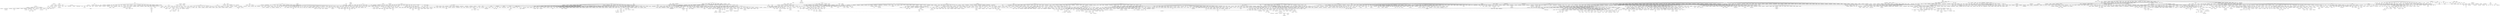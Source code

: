 strict graph "" {
	node [label="\N"];
	1	[id=1,
		label="machine learning",
		level=1,
		pos="126.76529220745215,-296.62644706161973",
		weight=0];
	2	[id=2,
		label="artificial intelligence",
		level=1,
		pos="507.24324820745187,-271.3479070616195",
		weight=0];
	1 -- 2	[level=1];
	3	[id=3,
		label=neuroscience,
		level=1,
		pos="408.87652220745167,-96.6879320616199",
		weight=0];
	1 -- 3	[level=1];
	17	[id=17,
		label=bioinformatics,
		level=2,
		pos="-150.5501577925479,63.533420938380004",
		weight=0];
	1 -- 17	[level=2];
	19	[id=19,
		label=optimization,
		level=2,
		pos="-40.6419677925478,-690.4186990616199",
		weight=0];
	1 -- 19	[level=2];
	20	[id=20,
		label=statistics,
		level=2,
		pos="44.405386207451556,-674.7321400616202",
		weight=0];
	1 -- 20	[level=2];
	31	[id=31,
		label="data mining",
		level=2,
		pos="204.47893120745175,-637.0175640616199",
		weight=0];
	1 -- 31	[level=2];
	32	[id=32,
		label="computer vision",
		level=2,
		pos="257.7279182074517,-648.3511760616193",
		weight=0];
	1 -- 32	[level=2];
	33	[id=33,
		label="signal processing",
		level=2,
		pos="377.308752207452,-496.1253860616198",
		weight=0];
	1 -- 33	[level=2];
	48	[id=48,
		label="natural language processing",
		level=3,
		pos="335.1261062074518,-432.05834206161944",
		weight=0];
	1 -- 48	[level=3];
	62	[id=62,
		label="data science",
		level=3,
		pos="304.17548220745175,-404.83944306161993",
		weight=0];
	1 -- 62	[level=3];
	87	[id=87,
		label="computational neuroscience",
		level=3,
		pos="317.40560320745135,-411.7004550616193",
		weight=0];
	1 -- 87	[level=3];
	119	[id=119,
		label=algorithms,
		level=3,
		pos="367.60990820745155,-432.91456206162",
		weight=0];
	1 -- 119	[level=3];
	120	[id=120,
		label="big data",
		level=3,
		pos="371.48038520745195,-421.2120590616196",
		weight=0];
	1 -- 120	[level=3];
	121	[id=121,
		label="information retrieval",
		level=3,
		pos="289.13728420745156,-347.29147106161963",
		weight=0];
	1 -- 121	[level=3];
	122	[id=122,
		label="pattern recognition",
		level=3,
		pos="304.61151320745194,-341.38533006162015",
		weight=0];
	1 -- 122	[level=3];
	243	[id=243,
		label="data analysis",
		level=4,
		pos="328.7905062074515,-340.53135706161993",
		weight=0];
	1 -- 243	[level=4];
	244	[id=244,
		label="neural networks",
		level=4,
		pos="318.2346632074514,-338.2229510616198",
		weight=0];
	1 -- 244	[level=4];
	245	[id=245,
		label="deep learning",
		level=4,
		pos="338.20908020745173,-339.39956406161946",
		weight=0];
	1 -- 245	[level=4];
	501	[id=501,
		label="digital signal processing",
		level=5,
		pos="333.69249620745177,-337.8571620616194",
		weight=0];
	1 -- 501	[level=5];
	555	[id=555,
		label="time series analysis",
		level=5,
		pos="327.177444207452,-336.50469906162016",
		weight=0];
	1 -- 555	[level=5];
	582	[id=582,
		label="convex optimization",
		level=5,
		pos="323.66068820745204,-334.1816180616197",
		weight=0];
	1 -- 582	[level=5];
	617	[id=617,
		label=ai,
		level=5,
		pos="328.7387582074516,-335.87261606161974",
		weight=0];
	1 -- 617	[level=5];
	770	[id=770,
		label="data analytics",
		level=5,
		pos="329.0350072074516,-334.7702630616195",
		weight=0];
	1 -- 770	[level=5];
	773	[id=773,
		label="bayesian statistics",
		level=5,
		pos="360.71100020745143,-340.70902106161975",
		weight=0];
	1 -- 773	[level=5];
	902	[id=902,
		label="applied statistics",
		level=5,
		pos="316.20678920745195,-332.24664506161935",
		weight=0];
	1 -- 902	[level=5];
	911	[id=911,
		label="medical image processing",
		level=5,
		pos="328.2858732074519,-333.19164506161997",
		weight=0];
	1 -- 911	[level=5];
	914	[id=914,
		label="intelligent transportation systems",
		level=5,
		pos="345.99554720745164,-336.40350306161963",
		weight=0];
	1 -- 914	[level=5];
	1027	[id=1027,
		label=healthcare,
		level=5,
		pos="333.1248752074516,-332.7722790616199",
		weight=0];
	1 -- 1027	[level=5];
	1058	[id=1058,
		label="speech recognition",
		level=5,
		pos="322.1200982074515,-330.68915906161965",
		weight=0];
	1 -- 1058	[level=5];
	1159	[id=1159,
		label="reinforcement learning",
		level=5,
		pos="325.89805520745176,-328.7875440616199",
		weight=0];
	1 -- 1159	[level=5];
	1176	[id=1176,
		label=crowdsourcing,
		level=5,
		pos="333.15761720745195,-329.89876906161953",
		weight=0];
	1 -- 1176	[level=5];
	1179	[id=1179,
		label="software development",
		level=5,
		pos="275.8220222074515,-334.55335406161976",
		weight=0];
	1 -- 1179	[level=5];
	1180	[id=1180,
		label="biomedical informatics",
		level=5,
		pos="335.37198520745187,-328.5888680616199",
		weight=0];
	1 -- 1180	[level=5];
	1195	[id=1195,
		label="statistical learning",
		level=5,
		pos="307.25470120745194,-335.6921460616195",
		weight=0];
	1 -- 1195	[level=5];
	1198	[id=1198,
		label="computational social science",
		level=5,
		pos="255.28558020745186,-328.5786490616201",
		weight=0];
	1 -- 1198	[level=5];
	1201	[id=1201,
		label="big data analytics",
		level=5,
		pos="328.7056732074516,-327.4417000616195",
		weight=0];
	1 -- 1201	[level=5];
	1216	[id=1216,
		label="computational statistics",
		level=5,
		pos="327.42035120745186,-324.8970630616195",
		weight=0];
	1 -- 1216	[level=5];
	1221	[id=1221,
		label="computational intelligence",
		level=5,
		pos="337.15267120745193,-325.9443380616194",
		weight=0];
	1 -- 1221	[level=5];
	1230	[id=1230,
		label="affective computing",
		level=5,
		pos="323.2152612074515,-323.8167060616197",
		weight=0];
	1 -- 1230	[level=5];
	1231	[id=1231,
		label=speech,
		level=5,
		pos="345.197182207452,-325.60119206162017",
		weight=0];
	1 -- 1231	[level=5];
	1232	[id=1232,
		label="statistical signal processing",
		level=5,
		pos="333.7542522074518,-324.3049550616197",
		weight=0];
	1 -- 1232	[level=5];
	1269	[id=1269,
		label="recommender systems",
		level=5,
		pos="319.89516120745157,-322.2390470616201",
		weight=0];
	1 -- 1269	[level=5];
	1276	[id=1276,
		label=nlp,
		level=5,
		pos="329.5843332074519,-322.1883470616194",
		weight=0];
	1 -- 1276	[level=5];
	1280	[id=1280,
		label="biomedical signal processing",
		level=5,
		pos="315.2382552074514,-320.34813206162016",
		weight=0];
	1 -- 1280	[level=5];
	1288	[id=1288,
		label="intelligent systems",
		level=5,
		pos="319.1185742074522,-317.6365690616194",
		weight=0];
	1 -- 1288	[level=5];
	1320	[id=1320,
		label="medical image analysis",
		level=5,
		pos="338.4496632074515,-319.60708306161996",
		weight=0];
	1 -- 1320	[level=5];
	1321	[id=1321,
		label="graphical models",
		level=5,
		pos="331.39785820745146,-320.8582240616197",
		weight=0];
	1 -- 1321	[level=5];
	1322	[id=1322,
		label="music information retrieval",
		level=5,
		pos="307.6215712074518,-315.9034140616195",
		weight=0];
	1 -- 1322	[level=5];
	1323	[id=1323,
		label="brain computer interface",
		level=5,
		pos="312.7723792074521,-315.75371806162",
		weight=0];
	1 -- 1323	[level=5];
	1324	[id=1324,
		label="network analysis",
		level=5,
		pos="334.370798207452,-317.0743970616195",
		weight=0];
	1 -- 1324	[level=5];
	1325	[id=1325,
		label="text mining",
		level=5,
		pos="345.45595820745166,-317.3843910616197",
		weight=0];
	1 -- 1325	[level=5];
	1326	[id=1326,
		label="data visualization",
		level=5,
		pos="322.1468312074521,-315.14544906161973",
		weight=0];
	1 -- 1326	[level=5];
	1327	[id=1327,
		label="speech processing",
		level=5,
		pos="334.30822420745153,-315.7156170616199",
		weight=0];
	1 -- 1327	[level=5];
	1328	[id=1328,
		label=classification,
		level=5,
		pos="343.3393472074522,-315.91483606162",
		weight=0];
	1 -- 1328	[level=5];
	1329	[id=1329,
		label="statistical modeling",
		level=5,
		pos="322.97070820745193,-319.78572006161994",
		weight=0];
	1 -- 1329	[level=5];
	1330	[id=1330,
		label="bayesian inference",
		level=5,
		pos="338.38690420745206,-315.45215906161957",
		weight=0];
	1 -- 1330	[level=5];
	1463	[id=1463,
		label="statistical computing",
		level=6,
		pos="330.9199032074521,-314.2404070616194",
		weight=0];
	1 -- 1463	[level=6];
	1590	[id=1590,
		label="probabilistic graphical models",
		level=6,
		pos="327.4154662074516,-313.77968606161994",
		weight=0];
	1 -- 1590	[level=6];
	1819	[id=1819,
		label=biomedicine,
		level=6,
		pos="334.24114720745183,-319.7157480616197",
		weight=0];
	1 -- 1819	[level=6];
	1861	[id=1861,
		label="image segmentation",
		level=6,
		pos="269.74257920745185,-331.34949206161946",
		weight=0];
	1 -- 1861	[level=6];
	1939	[id=1939,
		label="multivariate analysis",
		level=6,
		pos="299.00126720745175,-332.26311806161993",
		weight=0];
	1 -- 1939	[level=6];
	1965	[id=1965,
		label="learning theory",
		level=6,
		pos="349.18950220745137,-313.9091390616195",
		weight=0];
	1 -- 1965	[level=6];
	1979	[id=1979,
		label="bayesian modeling",
		level=6,
		pos="291.3735402074517,-334.56391306162004",
		weight=0];
	1 -- 1979	[level=6];
	2031	[id=2031,
		label="mobile health",
		level=6,
		pos="260.9581332074522,-325.96702906161954",
		weight=0];
	1 -- 2031	[level=6];
	2089	[id=2089,
		label=data,
		level=6,
		pos="339.6738242074516,-317.6250890616202",
		weight=0];
	1 -- 2089	[level=6];
	2117	[id=2117,
		label="information fusion",
		level=6,
		pos="341.29013420745196,-313.2349380616197",
		weight=0];
	1 -- 2117	[level=6];
	2262	[id=2262,
		label="activity recognition",
		level=6,
		pos="329.7792532074518,-316.9319890616198",
		weight=0];
	1 -- 2262	[level=6];
	2310	[id=2310,
		label="statistical inference",
		level=6,
		pos="330.8969822074514,-312.42879906161943",
		weight=0];
	1 -- 2310	[level=6];
	2362	[id=2362,
		label="fuzzy systems",
		level=6,
		pos="337.5032772074519,-312.45163306161976",
		weight=0];
	1 -- 2362	[level=6];
	2382	[id=2382,
		label=neuroinformatics,
		level=6,
		pos="268.04565420745166,-328.5113510616202",
		weight=0];
	1 -- 2382	[level=6];
	2630	[id=2630,
		label=segmentation,
		level=6,
		pos="327.8561522074515,-312.1753840616202",
		weight=0];
	1 -- 2630	[level=6];
	2732	[id=2732,
		label="data fusion",
		level=6,
		pos="310.64406120745207,-317.9935530616194",
		weight=0];
	1 -- 2732	[level=6];
	2756	[id=2756,
		label="audio signal processing",
		level=6,
		pos="331.92440520745185,-312.0131570616195",
		weight=0];
	1 -- 2756	[level=6];
	2767	[id=2767,
		label="collective intelligence",
		level=6,
		pos="325.83536920745155,-311.4607480616196",
		weight=0];
	1 -- 2767	[level=6];
	2771	[id=2771,
		label="brain-machine interfaces",
		level=6,
		pos="254.1191492074522,-317.05556506161975",
		weight=0];
	1 -- 2771	[level=6];
	2787	[id=2787,
		label="statistical analysis",
		level=6,
		pos="351.640622207452,-312.65086406161936",
		weight=0];
	1 -- 2787	[level=6];
	2788	[id=2788,
		label="computational finance",
		level=6,
		pos="355.48607320745214,-312.6675420616193",
		weight=0];
	1 -- 2788	[level=6];
	2789	[id=2789,
		label="its applications",
		level=6,
		pos="332.7853642074515,-311.06059906161954",
		weight=0];
	1 -- 2789	[level=6];
	2792	[id=2792,
		label="predictive modeling",
		level=6,
		pos="331.00988720745136,-310.86990206161954",
		weight=0];
	1 -- 2792	[level=6];
	2793	[id=2793,
		label="bayesian methods",
		level=6,
		pos="257.83169220745185,-322.0920850616194",
		weight=0];
	1 -- 2793	[level=6];
	2794	[id=2794,
		label="multivariate statistics",
		level=6,
		pos="282.0013692074517,-332.24872906162",
		weight=0];
	1 -- 2794	[level=6];
	2795	[id=2795,
		label="bayesian networks",
		level=6,
		pos="340.5153932074518,-311.04954306162017",
		weight=0];
	1 -- 2795	[level=6];
	2796	[id=2796,
		label="big data analysis",
		level=6,
		pos="340.2052802074513,-310.7826480616195",
		weight=0];
	1 -- 2796	[level=6];
	10	[id=10,
		label="computer science",
		level=2,
		pos="606.2335182074521,-293.1288600616199",
		weight=0];
	2 -- 10	[level=2];
	47	[id=47,
		label="semantic web",
		level=3,
		pos="605.5484312074514,-277.50682106162003",
		weight=0];
	2 -- 47	[level=3];
	74	[id=74,
		label="cognitive science",
		level=3,
		pos="632.4038752074521,-269.9924810616194",
		weight=0];
	2 -- 74	[level=3];
	78	[id=78,
		label="human-computer interaction",
		level=3,
		pos="680.9881642074515,-228.72353106161972",
		weight=0];
	2 -- 78	[level=3];
	292	[id=292,
		label="multi-agent systems",
		level=4,
		pos="536.1971322074514,-264.15044106161986",
		weight=0];
	2 -- 292	[level=4];
	393	[id=393,
		label="knowledge representation",
		level=5,
		pos="544.9643312074513,-261.06561306161984",
		weight=0];
	2 -- 393	[level=5];
	562	[id=562,
		label="machine vision",
		level=5,
		pos="543.2253512074521,-261.45886606162003",
		weight=0];
	2 -- 562	[level=5];
	568	[id=568,
		label=optimisation,
		level=5,
		pos="547.1635912074516,-260.1859400616195",
		weight=0];
	2 -- 568	[level=5];
	682	[id=682,
		label="fuzzy logic",
		level=5,
		pos="527.715703207452,-265.0375910616194",
		weight=0];
	2 -- 682	[level=5];
	1070	[id=1070,
		label="soft computing",
		level=5,
		pos="538.7595342074519,-261.5820620616196",
		weight=0];
	2 -- 1070	[level=5];
	1127	[id=1127,
		label="video games",
		level=5,
		pos="543.1465442074514,-260.18467306161983",
		weight=0];
	2 -- 1127	[level=5];
	1245	[id=1245,
		label="artificial neural networks",
		level=5,
		pos="541.6800802074522,-260.6240180616196",
		weight=0];
	2 -- 1245	[level=5];
	1281	[id=1281,
		label=games,
		level=5,
		pos="547.2788202074516,-258.81808206161986",
		weight=0];
	2 -- 1281	[level=5];
	1303	[id=1303,
		label=logic,
		level=5,
		pos="591.6416192074521,-246.83365006161966",
		weight=0];
	2 -- 1303	[level=5];
	1304	[id=1304,
		label=planning,
		level=5,
		pos="553.4390272074515,-256.7171370616197",
		weight=0];
	2 -- 1304	[level=5];
	1305	[id=1305,
		label="genetic algorithms",
		level=5,
		pos="554.4041772074515,-256.3151470616194",
		weight=0];
	2 -- 1305	[level=5];
	1306	[id=1306,
		label="evolutionary computation",
		level=5,
		pos="572.138239207452,-250.44219606162005",
		weight=0];
	2 -- 1306	[level=5];
	1307	[id=1307,
		label="evolutionary algorithms",
		level=5,
		pos="562.3794262074516,-253.18049606162003",
		weight=0];
	2 -- 1307	[level=5];
	1757	[id=1757,
		label="game design",
		level=6,
		pos="532.016452207452,-263.1661680616198",
		weight=0];
	2 -- 1757	[level=6];
	1863	[id=1863,
		label="intelligent tutoring systems",
		level=6,
		pos="533.6340282074516,-262.59672006161964",
		weight=0];
	2 -- 1863	[level=6];
	2118	[id=2118,
		label="automated reasoning",
		level=6,
		pos="535.6463222074517,-261.8375280616201",
		weight=0];
	2 -- 2118	[level=6];
	2198	[id=2198,
		label="constraint programming",
		level=6,
		pos="556.652698207452,-254.75276806161946",
		weight=0];
	2 -- 2198	[level=6];
	2237	[id=2237,
		label="ambient intelligence",
		level=6,
		pos="550.8353562074517,-256.61122506161973",
		weight=0];
	2 -- 2237	[level=6];
	2265	[id=2265,
		label="cognitive robotics",
		level=6,
		pos="552.5678002074519,-255.97799206162017",
		weight=0];
	2 -- 2265	[level=6];
	2266	[id=2266,
		label="cognitive modeling",
		level=6,
		pos="556.9757972074522,-254.41256906162016",
		weight=0];
	2 -- 2266	[level=6];
	2267	[id=2267,
		label="logic programming",
		level=6,
		pos="560.1672182074517,-253.31711806162002",
		weight=0];
	2 -- 2267	[level=6];
	2268	[id=2268,
		label="computer games",
		level=6,
		pos="559.0564172074519,-269.99568506161995",
		weight=0];
	2 -- 2268	[level=6];
	2269	[id=2269,
		label=argumentation,
		level=6,
		pos="542.4278802074514,-259.34709806161936",
		weight=0];
	2 -- 2269	[level=6];
	2270	[id=2270,
		label="swarm intelligence",
		level=6,
		pos="543.4628192074515,-258.9640740616196",
		weight=0];
	2 -- 2270	[level=6];
	2271	[id=2271,
		label="knowledge engineering",
		level=6,
		pos="551.1478552074514,-263.8700630616195",
		weight=0];
	2 -- 2271	[level=6];
	2272	[id=2272,
		label="mathematical logic",
		level=6,
		pos="540.8555102074515,-259.84051206161985",
		weight=0];
	2 -- 2272	[level=6];
	2273	[id=2273,
		label="artificial life",
		level=6,
		pos="548.0773022074518,-256.99947906162015",
		weight=0];
	2 -- 2273	[level=6];
	2274	[id=2274,
		label="genetic programming",
		level=6,
		pos="543.5363602074522,-258.0402150616201",
		weight=0];
	2 -- 2274	[level=6];
	12	[id=12,
		label=psychology,
		level=2,
		pos="559.5796342074518,-67.66377206161997",
		weight=0];
	3 -- 12	[level=2];
	117	[id=117,
		label="biomedical engineering",
		level=3,
		pos="423.4957112074517,-43.35919906161962",
		weight=0];
	3 -- 117	[level=3];
	127	[id=127,
		label=physiology,
		level=3,
		pos="418.57712420745156,-50.023305061619794",
		weight=0];
	3 -- 127	[level=3];
	177	[id=177,
		label=cognition,
		level=3,
		pos="427.7231592074513,-4.851642061619714",
		weight=0];
	3 -- 177	[level=3];
	180	[id=180,
		label=neuroimaging,
		level=3,
		pos="413.4115642074521,-9.328619061619975",
		weight=0];
	3 -- 180	[level=3];
	187	[id=187,
		label=pharmacology,
		level=3,
		pos="409.76958320745143,-25.113413061620122",
		weight=0];
	3 -- 187	[level=3];
	204	[id=204,
		label=psychiatry,
		level=4,
		pos="406.4832302074519,-5.652075061620053",
		weight=0];
	3 -- 204	[level=4];
	210	[id=210,
		label=addiction,
		level=4,
		pos="407.5968782074515,-50.33645206161964",
		weight=0];
	3 -- 210	[level=4];
	256	[id=256,
		label=stress,
		level=4,
		pos="403.8685152074513,-41.58110506161938",
		weight=0];
	3 -- 256	[level=4];
	264	[id=264,
		label=neurology,
		level=4,
		pos="400.7104622074521,-11.123459061619542",
		weight=0];
	3 -- 264	[level=4];
	279	[id=279,
		label=vision,
		level=4,
		pos="404.21610320745185,-47.94259006161974",
		weight=0];
	3 -- 279	[level=4];
	293	[id=293,
		label=autism,
		level=4,
		pos="396.57383520745134,-10.07630306161991",
		weight=0];
	3 -- 293	[level=4];
	304	[id=304,
		label=neurobiology,
		level=4,
		pos="404.8641842074521,-68.77395006161987",
		weight=0];
	3 -- 304	[level=4];
	305	[id=305,
		label=fmri,
		level=4,
		pos="394.9877662074514,-17.62450306162009",
		weight=0];
	3 -- 305	[level=4];
	306	[id=306,
		label=electrophysiology,
		level=4,
		pos="399.7288042074515,-47.987322061620034",
		weight=0];
	3 -- 306	[level=4];
	541	[id=541,
		label=ophthalmology,
		level=5,
		pos="395.87498220745147,-28.36453406161945",
		weight=0];
	3 -- 541	[level=5];
	566	[id=566,
		label=plasticity,
		level=5,
		pos="403.03719120745154,-66.44997906162007",
		weight=0];
	3 -- 566	[level=5];
	746	[id=746,
		label="traumatic brain injury",
		level=5,
		pos="403.63471220745214,-69.90194406161936",
		weight=0];
	3 -- 746	[level=5];
	776	[id=776,
		label=sleep,
		level=5,
		pos="391.55630720745194,-17.420118061620087",
		weight=0];
	3 -- 776	[level=5];
	949	[id=949,
		label="alzheimer s disease",
		level=5,
		pos="398.81797220745193,-51.54025806162008",
		weight=0];
	3 -- 949	[level=5];
	994	[id=994,
		label=epilepsy,
		level=5,
		pos="400.40394020745134,-59.69720406162014",
		weight=0];
	3 -- 994	[level=5];
	1009	[id=1009,
		label=anesthesiology,
		level=5,
		pos="398.1719522074518,-53.10468606161976",
		weight=0];
	3 -- 1009	[level=5];
	1030	[id=1030,
		label="neurodegenerative diseases",
		level=5,
		pos="402.0120622074519,-68.9042850616197",
		weight=0];
	3 -- 1030	[level=5];
	1042	[id=1042,
		label="motor control",
		level=5,
		pos="400.7757272074514,-65.2011830616193",
		weight=0];
	3 -- 1042	[level=5];
	1138	[id=1138,
		label=neurosurgery,
		level=5,
		pos="386.5472122074516,-13.596987061619984",
		weight=0];
	3 -- 1138	[level=5];
	1244	[id=1244,
		label=psychopharmacology,
		level=5,
		pos="401.05089320745174,-68.41570106161998",
		weight=0];
	3 -- 1244	[level=5];
	1247	[id=1247,
		label=pain,
		level=5,
		pos="381.2725682074515,-2.1931580616201245",
		weight=0];
	3 -- 1247	[level=5];
	1248	[id=1248,
		label=neuroendocrinology,
		level=5,
		pos="404.1004292074522,-79.57089806162003",
		weight=0];
	3 -- 1248	[level=5];
	1249	[id=1249,
		label=neurophysiology,
		level=5,
		pos="401.1472132074514,-69.36946506161985",
		weight=0];
	3 -- 1249	[level=5];
	1250	[id=1250,
		label="spinal cord injury",
		level=5,
		pos="400.5110562074515,-67.38964806161948",
		weight=0];
	3 -- 1250	[level=5];
	1251	[id=1251,
		label="brain imaging",
		level=5,
		pos="400.6012102074519,-67.92425106161954",
		weight=0];
	3 -- 1251	[level=5];
	1252	[id=1252,
		label="ion channels",
		level=5,
		pos="394.3608672074515,-47.67173706161975",
		weight=0];
	3 -- 1252	[level=5];
	1253	[id=1253,
		label=neurodegeneration,
		level=5,
		pos="394.5200682074519,-49.46798806161951",
		weight=0];
	3 -- 1253	[level=5];
	1254	[id=1254,
		label="parkinson s disease",
		level=5,
		pos="395.6016092074515,-53.905584061620175",
		weight=0];
	3 -- 1254	[level=5];
	1255	[id=1255,
		label="gene therapy",
		level=5,
		pos="380.4337712074521,-6.483500061619452",
		weight=0];
	3 -- 1255	[level=5];
	1256	[id=1256,
		label=neuroengineering,
		level=5,
		pos="397.38283820745164,-59.77498706161987",
		weight=0];
	3 -- 1256	[level=5];
	1257	[id=1257,
		label=neuropharmacology,
		level=5,
		pos="400.0932482074513,-68.58928706161987",
		weight=0];
	3 -- 1257	[level=5];
	1515	[id=1515,
		label=dopamine,
		level=6,
		pos="398.2619022074514,-63.10478906162007",
		weight=0];
	3 -- 1515	[level=6];
	1750	[id=1750,
		label="neural circuits",
		level=6,
		pos="391.566946207452,-93.77555206162015",
		weight=0];
	3 -- 1750	[level=6];
	2179	[id=2179,
		label=neuroinflammation,
		level=6,
		pos="381.6200012074514,-11.561757061619574",
		weight=0];
	3 -- 2179	[level=6];
	2180	[id=2180,
		label=optogenetics,
		level=6,
		pos="393.5336332074521,-48.92616306162017",
		weight=0];
	3 -- 2180	[level=6];
	2181	[id=2181,
		label=neuroanatomy,
		level=6,
		pos="356.2992972074517,-78.27427606162018",
		weight=0];
	3 -- 2181	[level=6];
	2182	[id=2182,
		label=neuropathology,
		level=6,
		pos="402.4331892074515,-76.63892506161937",
		weight=0];
	3 -- 2182	[level=6];
	2183	[id=2183,
		label="synaptic plasticity",
		level=6,
		pos="398.6567182074514,-64.93672506161965",
		weight=0];
	3 -- 2183	[level=6];
	2184	[id=2184,
		label=bioelectronics,
		level=6,
		pos="395.63018120745164,-55.79510606161966",
		weight=0];
	3 -- 2184	[level=6];
	2185	[id=2185,
		label=neuroprotection,
		level=6,
		pos="392.4293432074519,-46.937868061620065",
		weight=0];
	3 -- 2185	[level=6];
	2186	[id=2186,
		label=olfaction,
		level=6,
		pos="393.4117822074513,-49.94624106161973",
		weight=0];
	3 -- 2186	[level=6];
	2187	[id=2187,
		label="neurodevelopmental disorders",
		level=6,
		pos="400.1305252074517,-70.35790406161959",
		weight=0];
	3 -- 2187	[level=6];
	2188	[id=2188,
		label=hearing,
		level=6,
		pos="385.6389622074521,-28.00137606161934",
		weight=0];
	3 -- 2188	[level=6];
	2189	[id=2189,
		label=neuroplasticity,
		level=6,
		pos="367.77188320745154,-80.78186506162001",
		weight=0];
	3 -- 2189	[level=6];
	2190	[id=2190,
		label=neurogenetics,
		level=6,
		pos="345.49820420745164,-77.21400606161933",
		weight=0];
	3 -- 2190	[level=6];
	2191	[id=2191,
		label=neurodevelopment,
		level=6,
		pos="391.1727062074515,-44.021854061619706",
		weight=0];
	3 -- 2191	[level=6];
	4	[id=4,
		label=immunology,
		level=2,
		pos="-422.0764667925487,394.23874093838003",
		weight=0];
	5	[id=5,
		label=cancer,
		level=2,
		pos="-472.4074867925483,474.35650493838057",
		weight=0];
	4 -- 5	[level=2];
	6	[id=6,
		label=microbiology,
		level=2,
		pos="-354.18690979254825,323.28564793837995",
		weight=0];
	4 -- 6	[level=2];
	40	[id=40,
		label="infectious diseases",
		level=3,
		pos="-524.1978047925477,422.44582893838015",
		weight=0];
	4 -- 40	[level=3];
	41	[id=41,
		label=virology,
		level=3,
		pos="-514.9259767925487,406.36332993838005",
		weight=0];
	4 -- 41	[level=3];
	190	[id=190,
		label=oncology,
		level=4,
		pos="-453.7919657925486,394.9548649383805",
		weight=0];
	4 -- 190	[level=4];
	191	[id=191,
		label=inflammation,
		level=4,
		pos="-468.6825367925485,392.44594393837997",
		weight=0];
	4 -- 191	[level=4];
	403	[id=403,
		label=transplantation,
		level=5,
		pos="-456.53869879254853,392.7366659383806",
		weight=0];
	4 -- 403	[level=5];
	783	[id=783,
		label=gastroenterology,
		level=5,
		pos="-463.04593579254833,390.00325193838034",
		weight=0];
	4 -- 783	[level=5];
	842	[id=842,
		label=pathology,
		level=5,
		pos="-455.84457679254774,390.6582609383804",
		weight=0];
	4 -- 842	[level=5];
	1011	[id=1011,
		label=allergy,
		level=5,
		pos="-464.1360477925482,388.9712199383803",
		weight=0];
	4 -- 1011	[level=5];
	1122	[id=1122,
		label=autoimmunity,
		level=5,
		pos="-457.14439179254805,389.2010849383805",
		weight=0];
	4 -- 1122	[level=5];
	1139	[id=1139,
		label="translational research",
		level=5,
		pos="-462.88328879254914,403.04009693838",
		weight=0];
	4 -- 1139	[level=5];
	1215	[id=1215,
		label=neuroimmunology,
		level=5,
		pos="-453.43267779254893,389.49622293838",
		weight=0];
	4 -- 1215	[level=5];
	1278	[id=1278,
		label=rheumatology,
		level=5,
		pos="-455.79013679254786,388.9282149383798",
		weight=0];
	4 -- 1278	[level=5];
	1289	[id=1289,
		label=dermatology,
		level=5,
		pos="-458.4736857925491,388.42238193838057",
		weight=0];
	4 -- 1289	[level=5];
	1338	[id=1338,
		label=vaccines,
		level=5,
		pos="-463.9013697925475,387.1262769383802",
		weight=0];
	4 -- 1338	[level=5];
	1340	[id=1340,
		label=parasitology,
		level=5,
		pos="-457.0600567925485,387.76153693838023",
		weight=0];
	4 -- 1340	[level=5];
	1341	[id=1341,
		label=immunotherapy,
		level=5,
		pos="-457.89769379254903,387.35055593838024",
		weight=0];
	4 -- 1341	[level=5];
	1427	[id=1427,
		label="molecular virology",
		level=6,
		pos="-452.91526179254834,388.27849393838005",
		weight=0];
	4 -- 1427	[level=6];
	1516	[id=1516,
		label=infection,
		level=6,
		pos="-448.6390447925478,388.94744093838017",
		weight=0];
	4 -- 1516	[level=6];
	1574	[id=1574,
		label="cancer immunotherapy",
		level=6,
		pos="-454.33396279254885,387.7956949383806",
		weight=0];
	4 -- 1574	[level=6];
	1758	[id=1758,
		label="t cells",
		level=6,
		pos="-462.36724979254905,428.5220069383804",
		weight=0];
	4 -- 1758	[level=6];
	1893	[id=1893,
		label="flow cytometry",
		level=6,
		pos="-452.09060279254845,416.5288549383804",
		weight=0];
	4 -- 1893	[level=6];
	2245	[id=2245,
		label="autoimmune diseases",
		level=6,
		pos="-418.77463379254914,409.58303093838003",
		weight=0];
	4 -- 2245	[level=6];
	2391	[id=2391,
		label="tumor biology",
		level=6,
		pos="-465.4641217925491,385.3222329383807",
		weight=0];
	4 -- 2391	[level=6];
	2704	[id=2704,
		label="mucosal immunology",
		level=6,
		pos="-459.8943187925488,386.33299693838035",
		weight=0];
	4 -- 2704	[level=6];
	27	[id=27,
		label="stem cells",
		level=2,
		pos="-540.1753587925486,558.51941593838",
		weight=0];
	5 -- 27	[level=2];
	419	[id=419,
		label=angiogenesis,
		level=5,
		pos="-525.1482857925475,501.82537193838016",
		weight=0];
	5 -- 419	[level=5];
	523	[id=523,
		label="breast cancer",
		level=5,
		pos="-511.8991677925478,494.5158189383801",
		weight=0];
	5 -- 523	[level=5];
	878	[id=878,
		label=autophagy,
		level=5,
		pos="-505.28303379254794,490.7026779383805",
		weight=0];
	5 -- 878	[level=5];
	1098	[id=1098,
		label="cell signaling",
		level=5,
		pos="-495.5247437925482,484.6728059383804",
		weight=0];
	5 -- 1098	[level=5];
	1141	[id=1141,
		label=apoptosis,
		level=5,
		pos="-505.8074247925488,486.04157293838034",
		weight=0];
	5 -- 1141	[level=5];
	1181	[id=1181,
		label=biomarkers,
		level=5,
		pos="-494.81938379254825,482.01410293838035",
		weight=0];
	5 -- 1181	[level=5];
	1182	[id=1182,
		label=mirna,
		level=5,
		pos="-499.37798379254855,481.04826393837993",
		weight=0];
	5 -- 1182	[level=5];
	1183	[id=1183,
		label=microrna,
		level=5,
		pos="-515.670429792548,485.08132493838",
		weight=0];
	5 -- 1183	[level=5];
	1184	[id=1184,
		label="palliative care",
		level=5,
		pos="-506.79361879254793,482.3064939383803",
		weight=0];
	5 -- 1184	[level=5];
	1185	[id=1185,
		label="dna repair",
		level=5,
		pos="-526.8914727925476,486.11033293838045",
		weight=0];
	5 -- 1185	[level=5];
	1486	[id=1486,
		label=leukemia,
		level=6,
		pos="-516.154949792548,482.60586193838026",
		weight=0];
	5 -- 1486	[level=6];
	1585	[id=1585,
		label=hypoxia,
		level=6,
		pos="-510.6948217925474,480.4764899383799",
		weight=0];
	5 -- 1585	[level=6];
	1791	[id=1791,
		label=viruses,
		level=6,
		pos="-497.8747577925478,478.40370493838054",
		weight=0];
	5 -- 1791	[level=6];
	1952	[id=1952,
		label=melanoma,
		level=6,
		pos="-504.42339979254757,478.6151369383806",
		weight=0];
	5 -- 1952	[level=6];
	2733	[id=2733,
		label="cell migration",
		level=6,
		pos="-507.3972267925474,478.1311419383801",
		weight=0];
	5 -- 2733	[level=6];
	2734	[id=2734,
		label="animal models",
		level=6,
		pos="-506.73509379254756,475.68946293838053",
		weight=0];
	5 -- 2734	[level=6];
	2735	[id=2735,
		label="drug development",
		level=6,
		pos="-490.8583627925491,476.1804289383799",
		weight=0];
	5 -- 2735	[level=6];
	2736	[id=2736,
		label=liver,
		level=6,
		pos="-500.98338979254913,476.4230379383798",
		weight=0];
	5 -- 2736	[level=6];
	2737	[id=2737,
		label="drug resistance",
		level=6,
		pos="-511.3276697925485,474.04742993838045",
		weight=0];
	5 -- 2737	[level=6];
	2738	[id=2738,
		label=metastasis,
		level=6,
		pos="-506.8080307925484,473.79333693838",
		weight=0];
	5 -- 2738	[level=6];
	8	[id=8,
		label="molecular biology",
		level=2,
		pos="-324.97177979254866,285.55378193837987",
		weight=0];
	6 -- 8	[level=2];
	43	[id=43,
		label="microbial ecology",
		level=3,
		pos="-448.95524879254845,326.59131693838026",
		weight=0];
	6 -- 43	[level=3];
	103	[id=103,
		label=biotechnology,
		level=3,
		pos="-397.2056767925478,324.37452393838066",
		weight=0];
	6 -- 103	[level=3];
	565	[id=565,
		label=biofilms,
		level=5,
		pos="-372.13113279254867,321.2477399383806",
		weight=0];
	6 -- 565	[level=5];
	575	[id=575,
		label=mycology,
		level=5,
		pos="-401.5688847925485,317.5687589383806",
		weight=0];
	6 -- 575	[level=5];
	654	[id=654,
		label="food safety",
		level=5,
		pos="-389.8760737925486,318.9145149383803",
		weight=0];
	6 -- 654	[level=5];
	1283	[id=1283,
		label="host-pathogen interactions",
		level=5,
		pos="-397.02429679254783,317.37344093838055",
		weight=0];
	6 -- 1283	[level=5];
	1284	[id=1284,
		label=microbiome,
		level=5,
		pos="-390.3008737925484,317.5960639383802",
		weight=0];
	6 -- 1284	[level=5];
	1285	[id=1285,
		label="molecular genetics",
		level=5,
		pos="-385.35637879254864,318.3012969383799",
		weight=0];
	6 -- 1285	[level=5];
	1286	[id=1286,
		label="antibiotic resistance",
		level=5,
		pos="-380.80191879254835,319.0103239383807",
		weight=0];
	6 -- 1286	[level=5];
	1436	[id=1436,
		label="microbial pathogenesis",
		level=6,
		pos="-382.029221792548,342.1066919383802",
		weight=0];
	6 -- 1436	[level=6];
	1593	[id=1593,
		label=antibiotics,
		level=6,
		pos="-387.9175687925481,317.2173859383802",
		weight=0];
	6 -- 1593	[level=6];
	1608	[id=1608,
		label="host-microbe interactions",
		level=6,
		pos="-375.31056379254824,318.60599893838025",
		weight=0];
	6 -- 1608	[level=6];
	2352	[id=2352,
		label=microbiota,
		level=6,
		pos="-388.4225267925485,315.6101689383804",
		weight=0];
	6 -- 2352	[level=6];
	2353	[id=2353,
		label=bacteriology,
		level=6,
		pos="-382.80808679254824,331.8723589383799",
		weight=0];
	6 -- 2353	[level=6];
	2354	[id=2354,
		label=enzymes,
		level=6,
		pos="-372.8773627925484,331.69728293838034",
		weight=0];
	6 -- 2354	[level=6];
	2355	[id=2355,
		label=bacteria,
		level=6,
		pos="-386.57953779254785,315.77294593837996",
		weight=0];
	6 -- 2355	[level=6];
	2356	[id=2356,
		label="bacterial pathogenesis",
		level=6,
		pos="-385.3973937925484,315.9843379383801",
		weight=0];
	6 -- 2356	[level=6];
	2357	[id=2357,
		label=antimicrobials,
		level=6,
		pos="-395.26413179254814,332.1968569383798",
		weight=0];
	6 -- 2357	[level=6];
	2358	[id=2358,
		label="antimicrobial resistance",
		level=6,
		pos="-387.51057479254814,315.09424193838004",
		weight=0];
	6 -- 2358	[level=6];
	2359	[id=2359,
		label=pathogenesis,
		level=6,
		pos="-389.07188079254865,314.53475593837993",
		weight=0];
	6 -- 2359	[level=6];
	2360	[id=2360,
		label=bacteriophage,
		level=6,
		pos="-386.9238687925481,314.85740993838044",
		weight=0];
	6 -- 2360	[level=6];
	2361	[id=2361,
		label=probiotics,
		level=6,
		pos="-382.1588267925481,316.04309893838035",
		weight=0];
	6 -- 2361	[level=6];
	7	[id=7,
		label=biochemistry,
		level=2,
		pos="-365.01388379254786,282.9787179383802",
		weight=0];
	7 -- 8	[level=2];
	9	[id=9,
		label=biophysics,
		level=2,
		pos="-413.7399317925483,259.6927109383805",
		weight=0];
	7 -- 9	[level=2];
	88	[id=88,
		label="structural biology",
		level=3,
		pos="-397.1240027925487,263.82581793838017",
		weight=0];
	7 -- 88	[level=3];
	165	[id=165,
		label="cell biology",
		level=3,
		pos="-401.6131667925474,260.10114993838033",
		weight=0];
	7 -- 165	[level=3];
	922	[id=922,
		label=enzymology,
		level=5,
		pos="-383.56485479254843,269.92386093838013",
		weight=0];
	7 -- 922	[level=5];
	2011	[id=2011,
		label="protein chemistry",
		level=6,
		pos="-381.7050047925486,269.64025493838017",
		weight=0];
	7 -- 2011	[level=6];
	2280	[id=2280,
		label=ubiquitin,
		level=6,
		pos="-381.3528867925479,272.74465393838",
		weight=0];
	7 -- 2280	[level=6];
	29	[id=29,
		label=genetics,
		level=2,
		pos="-294.99554379254823,222.25617693838012",
		weight=0];
	8 -- 29	[level=2];
	107	[id=107,
		label="cancer biology",
		level=3,
		pos="-348.2126817925482,281.4882059383799",
		weight=0];
	8 -- 107	[level=3];
	848	[id=848,
		label="cancer research",
		level=5,
		pos="-332.0780677925486,284.24537193838023",
		weight=0];
	8 -- 848	[level=5];
	1005	[id=1005,
		label="plant physiology",
		level=5,
		pos="-343.0010657925486,282.21345693838066",
		weight=0];
	8 -- 1005	[level=5];
	1277	[id=1277,
		label="plant science",
		level=5,
		pos="-317.57227179254824,304.91769893838045",
		weight=0];
	8 -- 1277	[level=5];
	1292	[id=1292,
		label="plant biotechnology",
		level=5,
		pos="-337.08669779254797,283.29521493838",
		weight=0];
	8 -- 1292	[level=5];
	1299	[id=1299,
		label=cell,
		level=5,
		pos="-329.5823247925482,284.5417289383804",
		weight=0];
	8 -- 1299	[level=5];
	1641	[id=1641,
		label="genetic engineering",
		level=6,
		pos="-328.1474897925482,283.15379993837996",
		weight=0];
	8 -- 1641	[level=6];
	2730	[id=2730,
		label=cellular,
		level=6,
		pos="-334.92313379254847,277.08188593837986",
		weight=0];
	8 -- 2730	[level=6];
	2766	[id=2766,
		label="biomedical sciences",
		level=6,
		pos="-312.0370347925482,321.46401693838015",
		weight=0];
	8 -- 2766	[level=6];
	2812	[id=2812,
		label=rnai,
		level=6,
		pos="-298.82404379254785,316.2494109383806",
		weight=0];
	8 -- 2812	[level=6];
	104	[id=104,
		label="physical chemistry",
		level=3,
		pos="-489.7777847925481,257.4802259383805",
		weight=0];
	9 -- 104	[level=3];
	288	[id=288,
		label="molecular dynamics",
		level=4,
		pos="-448.02879479254807,258.6947899383804",
		weight=0];
	9 -- 288	[level=4];
	289	[id=289,
		label="soft matter",
		level=4,
		pos="-487.6441077925483,240.86840193837998",
		weight=0];
	9 -- 289	[level=4];
	741	[id=741,
		label="protein folding",
		level=5,
		pos="-454.0017367925484,249.31071893837998",
		weight=0];
	9 -- 741	[level=5];
	749	[id=749,
		label="statistical mechanics",
		level=5,
		pos="-459.06897879254757,246.4239799383804",
		weight=0];
	9 -- 749	[level=5];
	872	[id=872,
		label="soft matter physics",
		level=5,
		pos="-421.13725479254754,270.1170519383804",
		weight=0];
	9 -- 872	[level=5];
	1033	[id=1033,
		label="molecular dynamics simulation",
		level=5,
		pos="-460.108348792548,278.8865619383805",
		weight=0];
	9 -- 1033	[level=5];
	1294	[id=1294,
		label="atomic force microscopy",
		level=5,
		pos="-445.76971479254826,250.30127493838063",
		weight=0];
	9 -- 1294	[level=5];
	1378	[id=1378,
		label=proteins,
		level=5,
		pos="-448.25431479254803,249.28609593838064",
		weight=0];
	9 -- 1378	[level=5];
	1382	[id=1382,
		label="polymer physics",
		level=5,
		pos="-446.8304467925482,249.47797293837993",
		weight=0];
	9 -- 1382	[level=5];
	1953	[id=1953,
		label="nuclear magnetic resonance",
		level=6,
		pos="-442.6634817925478,250.20810193838042",
		weight=0];
	9 -- 1953	[level=6];
	2225	[id=2225,
		label="cell mechanics",
		level=6,
		pos="-446.79081979254806,248.70330293838015",
		weight=0];
	9 -- 2225	[level=6];
	2275	[id=2275,
		label=dna,
		level=6,
		pos="-430.70779479254816,265.29300993838024",
		weight=0];
	9 -- 2275	[level=6];
	2350	[id=2350,
		label="molecular motors",
		level=6,
		pos="-440.71814879254816,250.34180493837994",
		weight=0];
	9 -- 2350	[level=6];
	2414	[id=2414,
		label=fluorescence,
		level=6,
		pos="-434.98261079254735,252.3049369383798",
		weight=0];
	9 -- 2414	[level=6];
	2415	[id=2415,
		label="soft condensed matter",
		level=6,
		pos="-480.57168679254755,272.3073629383798",
		weight=0];
	9 -- 2415	[level=6];
	2416	[id=2416,
		label="magnetic resonance",
		level=6,
		pos="-459.4817947925476,272.5588739383802",
		weight=0];
	9 -- 2416	[level=6];
	22	[id=22,
		label="software engineering",
		level=2,
		pos="669.967057207452,-288.49379706162017",
		weight=0];
	10 -- 22	[level=2];
	934	[id=934,
		label=informatics,
		level=5,
		pos="634.3252162074514,-311.8525680616194",
		weight=0];
	10 -- 934	[level=5];
	935	[id=935,
		label=programming,
		level=5,
		pos="650.7744252074517,-289.83194106161955",
		weight=0];
	10 -- 935	[level=5];
	1662	[id=1662,
		label=software,
		level=6,
		pos="646.1926452074522,-290.0908680616194",
		weight=0];
	10 -- 1662	[level=6];
	11	[id=11,
		label=education,
		level=2,
		pos="591.1667982074514,-46.2674710616202",
		weight=0];
	11 -- 12	[level=2];
	70	[id=70,
		label=technology,
		level=3,
		pos="671.1570392074518,-36.90512706162008",
		weight=0];
	11 -- 70	[level=3];
	108	[id=108,
		label=gender,
		level=3,
		pos="646.6944002074515,3.0910929383799157",
		weight=0];
	11 -- 108	[level=3];
	109	[id=109,
		label=sociology,
		level=3,
		pos="620.854711207452,-8.0368730616201",
		weight=0];
	11 -- 109	[level=3];
	233	[id=233,
		label="educational technology",
		level=4,
		pos="617.2944022074516,-10.943149061619806",
		weight=0];
	11 -- 233	[level=4];
	408	[id=408,
		label=research,
		level=5,
		pos="599.8480582074517,-34.49637406161946",
		weight=0];
	11 -- 408	[level=5];
	671	[id=671,
		label="child development",
		level=5,
		pos="607.686691207452,-22.590442061619797",
		weight=0];
	11 -- 671	[level=5];
	705	[id=705,
		label=pedagogy,
		level=5,
		pos="597.6696672074513,-36.919681061619485",
		weight=0];
	11 -- 705	[level=5];
	1187	[id=1187,
		label=ict,
		level=5,
		pos="594.1394792074516,-41.42497706161976",
		weight=0];
	11 -- 1187	[level=5];
	1188	[id=1188,
		label="social stratification",
		level=5,
		pos="606.2681412074517,-21.326152061619723",
		weight=0];
	11 -- 1188	[level=5];
	1189	[id=1189,
		label="social justice",
		level=5,
		pos="601.0395202074515,-29.945501061619325",
		weight=0];
	11 -- 1189	[level=5];
	1848	[id=1848,
		label="international education",
		level=6,
		pos="597.3822822074517,-35.50449506161931",
		weight=0];
	11 -- 1848	[level=6];
	2470	[id=2470,
		label="critical pedagogy",
		level=6,
		pos="601.4479552074517,-27.857453061619708",
		weight=0];
	11 -- 2470	[level=6];
	2646	[id=2646,
		label="civic engagement",
		level=6,
		pos="599.6082772074515,-31.148047061619764",
		weight=0];
	11 -- 2646	[level=6];
	2740	[id=2740,
		label="labour market",
		level=6,
		pos="603.9018512074517,-22.714509061619538",
		weight=0];
	11 -- 2740	[level=6];
	2741	[id=2741,
		label="adult education",
		level=6,
		pos="602.4419732074521,-25.52905306161938",
		weight=0];
	11 -- 2741	[level=6];
	49	[id=49,
		label="social psychology",
		level=3,
		pos="574.9596172074516,-55.371034061619866",
		weight=0];
	12 -- 49	[level=3];
	50	[id=50,
		label="cognitive neuroscience",
		level=3,
		pos="571.1598952074519,-32.81236406161952",
		weight=0];
	12 -- 50	[level=3];
	1571	[id=1571,
		label=forensics,
		level=6,
		pos="566.801939207452,-95.87270406161952",
		weight=0];
	12 -- 1571	[level=6];
	2438	[id=2438,
		label="forensic psychology",
		level=6,
		pos="570.0811482074514,-59.218319061619695",
		weight=0];
	12 -- 2438	[level=6];
	13	[id=13,
		label=nanotechnology,
		level=2,
		pos="-698.368573792548,781.4369139383798",
		weight=0];
	14	[id=14,
		label="materials science",
		level=2,
		pos="-794.0850717925478,854.9931059383798",
		weight=0];
	13 -- 14	[level=2];
	15	[id=15,
		label="drug delivery",
		level=2,
		pos="-668.6303747925485,719.40839393838",
		weight=0];
	13 -- 15	[level=2];
	82	[id=82,
		label=mems,
		level=3,
		pos="-766.5039937925485,824.4234309383801",
		weight=0];
	13 -- 82	[level=3];
	97	[id=97,
		label=graphene,
		level=3,
		pos="-761.3750587925479,797.0884689383802",
		weight=0];
	13 -- 97	[level=3];
	236	[id=236,
		label=semiconductors,
		level=4,
		pos="-721.4261487925487,787.0811779383803",
		weight=0];
	13 -- 236	[level=4];
	237	[id=237,
		label="solar cells",
		level=4,
		pos="-757.8175677925483,792.1336879383798",
		weight=0];
	13 -- 237	[level=4];
	238	[id=238,
		label=nanoscience,
		level=4,
		pos="-709.2008817925489,783.3473889383804",
		weight=0];
	13 -- 238	[level=4];
	239	[id=239,
		label=biosensors,
		level=4,
		pos="-791.5984127925476,793.8995509383803",
		weight=0];
	13 -- 239	[level=4];
	432	[id=432,
		label="surface chemistry",
		level=5,
		pos="-716.4995867925481,783.8602369383807",
		weight=0];
	13 -- 432	[level=5];
	433	[id=433,
		label="electronic materials",
		level=5,
		pos="-720.8697967925491,784.2134869383799",
		weight=0];
	13 -- 433	[level=5];
	434	[id=434,
		label=nanowires,
		level=5,
		pos="-726.6259607925476,780.5208159383801",
		weight=0];
	13 -- 434	[level=5];
	435	[id=435,
		label="materials engineering",
		level=5,
		pos="-711.8454757925483,781.9460339383804",
		weight=0];
	13 -- 435	[level=5];
	436	[id=436,
		label=electronics,
		level=5,
		pos="-733.9114787925482,782.5355439383802",
		weight=0];
	13 -- 436	[level=5];
	1454	[id=1454,
		label="advanced materials",
		level=6,
		pos="-714.821341792549,816.7007869383806",
		weight=0];
	13 -- 1454	[level=6];
	1455	[id=1455,
		label=afm,
		level=6,
		pos="-732.2634707925481,780.3295049383805",
		weight=0];
	13 -- 1455	[level=6];
	1456	[id=1456,
		label="gas sensors",
		level=6,
		pos="-721.7059957925485,779.59640993838",
		weight=0];
	13 -- 1456	[level=6];
	1457	[id=1457,
		label="electronic devices",
		level=6,
		pos="-716.6652437925477,777.47875493838",
		weight=0];
	13 -- 1457	[level=6];
	1458	[id=1458,
		label=nanopore,
		level=6,
		pos="-716.9905867925481,779.6246119383804",
		weight=0];
	13 -- 1458	[level=6];
	1459	[id=1459,
		label="carbon nanomaterials",
		level=6,
		pos="-706.938937792549,779.9124679383804",
		weight=0];
	13 -- 1459	[level=6];
	1460	[id=1460,
		label=bioimaging,
		level=6,
		pos="-716.6892597925489,803.63910193838",
		weight=0];
	13 -- 1460	[level=6];
	23	[id=23,
		label=physics,
		level=2,
		pos="-830.646438792548,983.94338093838",
		weight=0];
	14 -- 23	[level=2];
	36	[id=36,
		label=chemistry,
		level=2,
		pos="-841.3750787925474,929.9710109383805",
		weight=0];
	14 -- 36	[level=2];
	68	[id=68,
		label=electrochemistry,
		level=3,
		pos="-893.9821867925475,971.7980129383805",
		weight=0];
	14 -- 68	[level=3];
	89	[id=89,
		label=engineering,
		level=3,
		pos="-854.0280277925485,885.8311989383801",
		weight=0];
	14 -- 89	[level=3];
	152	[id=152,
		label="chemical engineering",
		level=3,
		pos="-891.844741792549,897.41027193838",
		weight=0];
	14 -- 152	[level=3];
	153	[id=153,
		label="condensed matter physics",
		level=3,
		pos="-913.3451707925487,901.7032669383807",
		weight=0];
	14 -- 153	[level=3];
	307	[id=307,
		label="mechanical engineering",
		level=4,
		pos="-856.4634887925477,876.7699969383802",
		weight=0];
	14 -- 307	[level=4];
	328	[id=328,
		label="thin films",
		level=4,
		pos="-883.199871792549,885.1787539383804",
		weight=0];
	14 -- 328	[level=4];
	644	[id=644,
		label=metallurgy,
		level=5,
		pos="-874.6099857925474,880.0336929383802",
		weight=0];
	14 -- 644	[level=5];
	817	[id=817,
		label=ceramics,
		level=5,
		pos="-889.1490697925474,884.0528049383802",
		weight=0];
	14 -- 817	[level=5];
	1078	[id=1078,
		label=tribology,
		level=5,
		pos="-868.7162727925479,876.9074829383799",
		weight=0];
	14 -- 1078	[level=5];
	1080	[id=1080,
		label="materials characterization",
		level=5,
		pos="-831.8900827925481,889.2193259383803",
		weight=0];
	14 -- 1080	[level=5];
	1081	[id=1081,
		label="solid state physics",
		level=5,
		pos="-850.5732487925488,871.48463293838",
		weight=0];
	14 -- 1081	[level=5];
	1082	[id=1082,
		label=characterization,
		level=5,
		pos="-833.1171977925478,866.1833449383803",
		weight=0];
	14 -- 1082	[level=5];
	1083	[id=1083,
		label="solid state chemistry",
		level=5,
		pos="-849.6015637925484,875.9352759383801",
		weight=0];
	14 -- 1083	[level=5];
	1084	[id=1084,
		label="electrical engineering",
		level=5,
		pos="-842.0084677925479,868.4310019383802",
		weight=0];
	14 -- 1084	[level=5];
	1085	[id=1085,
		label="applied physics",
		level=5,
		pos="-848.5028657925486,866.4469929383804",
		weight=0];
	14 -- 1085	[level=5];
	1086	[id=1086,
		label="polymer science",
		level=5,
		pos="-828.6151287925477,864.5494049383806",
		weight=0];
	14 -- 1086	[level=5];
	1087	[id=1087,
		label="electron microscopy",
		level=5,
		pos="-853.980538792548,871.5179909383805",
		weight=0];
	14 -- 1087	[level=5];
	1495	[id=1495,
		label="applied mechanics",
		level=6,
		pos="-759.552315792549,864.3240049383803",
		weight=0];
	14 -- 1495	[level=6];
	1668	[id=1668,
		label="high pressure",
		level=6,
		pos="-857.3490207925479,872.2963939383799",
		weight=0];
	14 -- 1668	[level=6];
	1669	[id=1669,
		label="transmission electron microscopy",
		level=6,
		pos="-825.114812792548,863.4430879383799",
		weight=0];
	14 -- 1669	[level=6];
	1815	[id=1815,
		label=microstructure,
		level=6,
		pos="-870.1922427925474,875.19259393838",
		weight=0];
	14 -- 1815	[level=6];
	2192	[id=2192,
		label=metals,
		level=6,
		pos="-821.6809337925479,862.2736429383804",
		weight=0];
	14 -- 2192	[level=6];
	2193	[id=2193,
		label="nanostructured materials",
		level=6,
		pos="-792.9692297925485,895.4897129383799",
		weight=0];
	14 -- 2193	[level=6];
	2194	[id=2194,
		label="materials processing",
		level=6,
		pos="-857.1068137925486,871.5321719383801",
		weight=0];
	14 -- 2194	[level=6];
	2195	[id=2195,
		label="optical spectroscopy",
		level=6,
		pos="-836.1982537925487,866.0665899383803",
		weight=0];
	14 -- 2195	[level=6];
	2196	[id=2196,
		label="physical metallurgy",
		level=6,
		pos="-777.5518297925482,891.3125339383805",
		weight=0];
	14 -- 2196	[level=6];
	2197	[id=2197,
		label=oxides,
		level=6,
		pos="-771.1500207925474,886.1467769383798",
		weight=0];
	14 -- 2197	[level=6];
	35	[id=35,
		label=biomaterials,
		level=2,
		pos="-601.9230407925479,637.9496779383799",
		weight=0];
	15 -- 35	[level=2];
	290	[id=290,
		label=nanomedicine,
		level=4,
		pos="-713.5655007925488,730.6286999383801",
		weight=0];
	15 -- 290	[level=4];
	349	[id=349,
		label=nanoparticles,
		level=4,
		pos="-706.1349277925474,728.6551419383804",
		weight=0];
	15 -- 349	[level=4];
	689	[id=689,
		label="pharmaceutical sciences",
		level=5,
		pos="-701.0924577925489,727.3833659383799",
		weight=0];
	15 -- 689	[level=5];
	1301	[id=1301,
		label=pharmaceutics,
		level=5,
		pos="-705.804346792549,726.4401689383803",
		weight=0];
	15 -- 1301	[level=5];
	1736	[id=1736,
		label="cancer therapy",
		level=6,
		pos="-698.557500792549,725.0514299383804",
		weight=0];
	15 -- 1736	[level=6];
	16	[id=16,
		label=biostatistics,
		level=2,
		pos="-181.1650147925484,188.76835393838064",
		weight=0];
	16 -- 17	[level=2];
	18	[id=18,
		label=epidemiology,
		level=2,
		pos="-217.8117537925482,265.17767793837993",
		weight=0];
	16 -- 18	[level=2];
	763	[id=763,
		label="survival analysis",
		level=5,
		pos="-195.10690179254834,217.5668679383798",
		weight=0];
	16 -- 763	[level=5];
	764	[id=764,
		label="clinical trials",
		level=5,
		pos="-193.71580579254805,214.31739393838052",
		weight=0];
	16 -- 764	[level=5];
	765	[id=765,
		label="causal inference",
		level=5,
		pos="-192.46868579254806,211.22856793838037",
		weight=0];
	16 -- 765	[level=5];
	766	[id=766,
		label="meta-analysis",
		level=5,
		pos="-199.50574179254818,222.8886589383801",
		weight=0];
	16 -- 766	[level=5];
	1742	[id=1742,
		label="clinical research",
		level=6,
		pos="-198.93848379254814,213.79364393838023",
		weight=0];
	16 -- 1742	[level=6];
	1743	[id=1743,
		label="clinical epidemiology",
		level=6,
		pos="-146.81829279254816,226.14860793838034",
		weight=0];
	16 -- 1743	[level=6];
	1744	[id=1744,
		label="missing data",
		level=6,
		pos="-195.68656379254844,209.22794793838057",
		weight=0];
	16 -- 1744	[level=6];
	26	[id=26,
		label="computational biology",
		level=2,
		pos="-183.87498179254817,142.6626009383799",
		weight=0];
	17 -- 26	[level=2];
	30	[id=30,
		label=genomics,
		level=2,
		pos="-232.0394497925481,180.43413193838023",
		weight=0];
	17 -- 30	[level=2];
	91	[id=91,
		label=proteomics,
		level=3,
		pos="-172.68852679254815,-10.295758061619381",
		weight=0];
	17 -- 91	[level=3];
	149	[id=149,
		label="systems biology",
		level=3,
		pos="-171.48868379254782,-37.18880306162009",
		weight=0];
	17 -- 149	[level=3];
	530	[id=530,
		label="statistical genetics",
		level=5,
		pos="-163.75440079254804,-1.20461006161986",
		weight=0];
	17 -- 530	[level=5];
	543	[id=543,
		label="cancer genomics",
		level=5,
		pos="-156.43824379254784,34.60917393838008",
		weight=0];
	17 -- 543	[level=5];
	625	[id=625,
		label="molecular evolution",
		level=5,
		pos="-156.66804179254814,31.80623593838027",
		weight=0];
	17 -- 625	[level=5];
	845	[id=845,
		label="molecular microbiology",
		level=5,
		pos="-155.4106267925481,38.27010193838032",
		weight=0];
	17 -- 845	[level=5];
	1022	[id=1022,
		label="cancer genetics",
		level=5,
		pos="-176.22395879254782,52.501347938380604",
		weight=0];
	17 -- 1022	[level=5];
	1034	[id=1034,
		label="functional genomics",
		level=5,
		pos="-169.6065947925481,34.05842693837985",
		weight=0];
	17 -- 1034	[level=5];
	1160	[id=1160,
		label="protein structure",
		level=5,
		pos="-155.7988117925479,33.090214938380086",
		weight=0];
	17 -- 1160	[level=5];
	1205	[id=1205,
		label=rna,
		level=5,
		pos="-155.60899079254796,31.444768938380548",
		weight=0];
	17 -- 1205	[level=5];
	1206	[id=1206,
		label="next generation sequencing",
		level=5,
		pos="-156.54041079254785,24.67208193837996",
		weight=0];
	17 -- 1206	[level=5];
	1207	[id=1207,
		label=ngs,
		level=5,
		pos="-176.64541679254853,49.00198093838026",
		weight=0];
	17 -- 1207	[level=5];
	1208	[id=1208,
		label="comparative genomics",
		level=5,
		pos="-155.88220179254859,29.498400938380655",
		weight=0];
	17 -- 1208	[level=5];
	1209	[id=1209,
		label=metagenomics,
		level=5,
		pos="-156.90186479254862,22.226375938380443",
		weight=0];
	17 -- 1209	[level=5];
	1492	[id=1492,
		label="evolutionary genomics",
		level=6,
		pos="-163.84644779254813,50.70173193838036",
		weight=0];
	17 -- 1492	[level=6];
	1945	[id=1945,
		label="precision medicine",
		level=6,
		pos="-158.03523179254807,13.854003938380629",
		weight=0];
	17 -- 1945	[level=6];
	2066	[id=2066,
		label="translational medicine",
		level=6,
		pos="-154.9125947925486,34.1464669383804",
		weight=0];
	17 -- 2066	[level=6];
	2131	[id=2131,
		label="rna-seq",
		level=6,
		pos="-157.5940037925484,15.808995938380576",
		weight=0];
	17 -- 2131	[level=6];
	2132	[id=2132,
		label="microbial genomics",
		level=6,
		pos="-106.58630379254828,41.00003593838028",
		weight=0];
	17 -- 2132	[level=6];
	2133	[id=2133,
		label="computational genomics",
		level=6,
		pos="-97.32376579254833,35.62488593838043",
		weight=0];
	17 -- 2133	[level=6];
	2134	[id=2134,
		label="computational systems biology",
		level=6,
		pos="-96.59929279254811,38.093404938380445",
		weight=0];
	17 -- 2134	[level=6];
	2135	[id=2135,
		label="protein-protein interactions",
		level=6,
		pos="-157.32866379254847,17.337753938380047",
		weight=0];
	17 -- 2135	[level=6];
	2136	[id=2136,
		label=cheminformatics,
		level=6,
		pos="-157.6405987925482,14.589933938380454",
		weight=0];
	17 -- 2136	[level=6];
	2137	[id=2137,
		label=phylogenomics,
		level=6,
		pos="-154.55996679254804,35.56663493838005",
		weight=0];
	17 -- 2137	[level=6];
	2138	[id=2138,
		label=visualisation,
		level=6,
		pos="-154.48450179254814,36.080474938380576",
		weight=0];
	17 -- 2138	[level=6];
	2139	[id=2139,
		label="genome evolution",
		level=6,
		pos="-154.74571079254838,33.89847493837988",
		weight=0];
	17 -- 2139	[level=6];
	53	[id=53,
		label=hiv,
		level=3,
		pos="-214.6589407925485,363.39244593838066",
		weight=0];
	18 -- 53	[level=3];
	54	[id=54,
		label="public health",
		level=3,
		pos="-240.27398579254805,345.45972493838053",
		weight=0];
	18 -- 54	[level=3];
	55	[id=55,
		label=nutrition,
		level=3,
		pos="-255.40644579254786,339.08561393838045",
		weight=0];
	18 -- 55	[level=3];
	207	[id=207,
		label="global health",
		level=4,
		pos="-231.57315579254828,292.13550893838055",
		weight=0];
	18 -- 207	[level=4];
	208	[id=208,
		label="mathematical modeling",
		level=4,
		pos="-230.88628679254816,290.49906093838035",
		weight=0];
	18 -- 208	[level=4];
	756	[id=756,
		label=pharmacoepidemiology,
		level=5,
		pos="-230.0090567925481,288.7778039383802",
		weight=0];
	18 -- 756	[level=5];
	829	[id=829,
		label="environmental health",
		level=5,
		pos="-236.80541579254805,299.0297009383803",
		weight=0];
	18 -- 829	[level=5];
	830	[id=830,
		label="child health",
		level=5,
		pos="-233.0678627925481,291.66174193838015",
		weight=0];
	18 -- 830	[level=5];
	831	[id=831,
		label="population health",
		level=5,
		pos="-182.5563287925479,301.13444093838007",
		weight=0];
	18 -- 831	[level=5];
	1972	[id=1972,
		label="veterinary medicine",
		level=6,
		pos="-233.38550979254796,291.08855093838065",
		weight=0];
	18 -- 1972	[level=6];
	2143	[id=2143,
		label=obstetrics,
		level=6,
		pos="-231.8503127925478,287.6311559383803",
		weight=0];
	18 -- 2143	[level=6];
	2235	[id=2235,
		label="chronic disease",
		level=6,
		pos="-232.59364079254829,288.69174093838046",
		weight=0];
	18 -- 2235	[level=6];
	2276	[id=2276,
		label="medical statistics",
		level=6,
		pos="-233.42593379254868,289.57631493838016",
		weight=0];
	18 -- 2276	[level=6];
	111	[id=111,
		label=simulation,
		level=3,
		pos="-92.3633087925482,-758.0750830616198",
		weight=0];
	19 -- 111	[level=3];
	141	[id=141,
		label="power systems",
		level=3,
		pos="-97.97294479254833,-797.4556030616204",
		weight=0];
	19 -- 141	[level=3];
	156	[id=156,
		label="operations research",
		level=3,
		pos="-50.1429817925482,-786.3295640616197",
		weight=0];
	19 -- 156	[level=3];
	173	[id=173,
		label="game theory",
		level=3,
		pos="-45.69146079254824,-741.5278790616194",
		weight=0];
	19 -- 173	[level=3];
	491	[id=491,
		label="process control",
		level=5,
		pos="-43.48582079254811,-719.6996920616202",
		weight=0];
	19 -- 491	[level=5];
	544	[id=544,
		label="energy systems",
		level=5,
		pos="-43.43907879254857,-732.7054120616194",
		weight=0];
	19 -- 544	[level=5];
	545	[id=545,
		label="optimal control",
		level=5,
		pos="-42.16833179254809,-720.3173330616191",
		weight=0];
	19 -- 545	[level=5];
	546	[id=546,
		label=reliability,
		level=5,
		pos="-42.07775579254849,-718.7896080616192",
		weight=0];
	19 -- 546	[level=5];
	547	[id=547,
		label="model predictive control",
		level=5,
		pos="-41.99355579254825,-717.2688650616201",
		weight=0];
	19 -- 547	[level=5];
	1560	[id=1560,
		label=stochastics,
		level=6,
		pos="-66.89782479254791,-700.9767290616201",
		weight=0];
	19 -- 1560	[level=6];
	1561	[id=1561,
		label="process design",
		level=6,
		pos="-91.30189279254864,-702.1466700616202",
		weight=0];
	19 -- 1561	[level=6];
	1562	[id=1562,
		label="system design",
		level=6,
		pos="-41.744805792548505,-721.4123150616197",
		weight=0];
	19 -- 1562	[level=6];
	1563	[id=1563,
		label="statistical machine learning",
		level=6,
		pos="-96.46237679254864,-715.3572660616192",
		weight=0];
	19 -- 1563	[level=6];
	1564	[id=1564,
		label="process systems engineering",
		level=6,
		pos="-41.62190679254854,-723.0207380616193",
		weight=0];
	19 -- 1564	[level=6];
	21	[id=21,
		label=econometrics,
		level=2,
		pos="17.372493207451953,-728.9398620616194",
		weight=0];
	20 -- 21	[level=2];
	548	[id=548,
		label="applied probability",
		level=5,
		pos="31.4542252074516,-713.75066606162",
		weight=0];
	20 -- 548	[level=5];
	692	[id=692,
		label=probability,
		level=5,
		pos="38.30971220745141,-711.2181310616197",
		weight=0];
	20 -- 692	[level=5];
	755	[id=755,
		label=psychometrics,
		level=5,
		pos="36.90223120745213,-724.0707460616195",
		weight=0];
	20 -- 755	[level=5];
	898	[id=898,
		label=methodology,
		level=5,
		pos="40.459785207452114,-701.3476520616205",
		weight=0];
	20 -- 898	[level=5];
	1315	[id=1315,
		label="research methods",
		level=5,
		pos="41.038310207452014,-703.5901040616191",
		weight=0];
	20 -- 1315	[level=5];
	1425	[id=1425,
		label="actuarial science",
		level=6,
		pos="41.50438320745161,-708.3390850616197",
		weight=0];
	20 -- 1425	[level=6];
	1606	[id=1606,
		label="financial mathematics",
		level=6,
		pos="41.94770620745203,-705.6857080616192",
		weight=0];
	20 -- 1606	[level=6];
	1672	[id=1672,
		label="forensic science",
		level=6,
		pos="42.90612220745152,-698.8555780616189",
		weight=0];
	20 -- 1672	[level=6];
	1967	[id=1967,
		label="functional data analysis",
		level=6,
		pos="44.622743207452004,-706.0420290616203",
		weight=0];
	20 -- 1967	[level=6];
	2288	[id=2288,
		label="research methodology",
		level=6,
		pos="21.829096207451585,-711.3399100616189",
		weight=0];
	20 -- 2288	[level=6];
	2289	[id=2289,
		label="quality control",
		level=6,
		pos="48.767536207451485,-710.26032706162",
		weight=0];
	20 -- 2289	[level=6];
	2290	[id=2290,
		label=robustness,
		level=6,
		pos="48.11734120745132,-704.4995930616205",
		weight=0];
	20 -- 2290	[level=6];
	2291	[id=2291,
		label="mathematical statistics",
		level=6,
		pos="37.216195207452074,-696.3654860616189",
		weight=0];
	20 -- 2291	[level=6];
	2292	[id=2292,
		label="design of experiments",
		level=6,
		pos="48.965394207451936,-707.0772570616191",
		weight=0];
	20 -- 2292	[level=6];
	39	[id=39,
		label=economics,
		level=2,
		pos="6.1158572074518815,-775.6152330616205",
		weight=0];
	21 -- 39	[level=2];
	899	[id=899,
		label="time series",
		level=5,
		pos="11.691954207452,-754.0576040616197",
		weight=0];
	21 -- 899	[level=5];
	1874	[id=1874,
		label="applied economics",
		level=6,
		pos="-8.222097792548084,-749.7461010616189",
		weight=0];
	21 -- 1874	[level=6];
	100	[id=100,
		label="programming languages",
		level=3,
		pos="824.0557892074521,-310.9182360616196",
		weight=0];
	22 -- 100	[level=3];
	101	[id=101,
		label="information systems",
		level=3,
		pos="832.6111942074522,-300.3618700616198",
		weight=0];
	22 -- 101	[level=3];
	335	[id=335,
		label="formal methods",
		level=4,
		pos="762.8490432074514,-295.20050106161943",
		weight=0];
	22 -- 335	[level=4];
	605	[id=605,
		label=testing,
		level=5,
		pos="741.9076182074514,-292.2630020616198",
		weight=0];
	22 -- 605	[level=5];
	672	[id=672,
		label="software testing",
		level=5,
		pos="733.2922172074514,-290.3618980616202",
		weight=0];
	22 -- 672	[level=5];
	673	[id=673,
		label="program analysis",
		level=5,
		pos="707.2990332074514,-286.8181720616194",
		weight=0];
	22 -- 673	[level=5];
	674	[id=674,
		label="systems engineering",
		level=5,
		pos="817.7090342074516,-282.52920906161944",
		weight=0];
	22 -- 674	[level=5];
	675	[id=675,
		label="requirements engineering",
		level=5,
		pos="758.240081207452,-283.5207390616197",
		weight=0];
	22 -- 675	[level=5];
	676	[id=676,
		label="computer science education",
		level=5,
		pos="696.4934542074516,-286.9915900616197",
		weight=0];
	22 -- 676	[level=5];
	677	[id=677,
		label="software architecture",
		level=5,
		pos="725.4107542074516,-285.3692520616196",
		weight=0];
	22 -- 677	[level=5];
	1649	[id=1649,
		label="software quality",
		level=6,
		pos="709.4786762074518,-286.21219806161935",
		weight=0];
	22 -- 1649	[level=6];
	1650	[id=1650,
		label="model-driven engineering",
		level=6,
		pos="705.7644652074514,-286.3806180616193",
		weight=0];
	22 -- 1650	[level=6];
	1651	[id=1651,
		label="empirical software engineering",
		level=6,
		pos="720.5458892074521,-284.8261940616194",
		weight=0];
	22 -- 1651	[level=6];
	1652	[id=1652,
		label="mining software repositories",
		level=6,
		pos="707.4982232074517,-285.74484806161945",
		weight=0];
	22 -- 1652	[level=6];
	1653	[id=1653,
		label="software security",
		level=6,
		pos="704.6804502074519,-285.8163890616197",
		weight=0];
	22 -- 1653	[level=6];
	1654	[id=1654,
		label="software evolution",
		level=6,
		pos="694.2584422074515,-286.51270106161974",
		weight=0];
	22 -- 1654	[level=6];
	1655	[id=1655,
		label="computing education",
		level=6,
		pos="682.1842042074513,-287.2934350616197",
		weight=0];
	22 -- 1655	[level=6];
	90	[id=90,
		label=optics,
		level=3,
		pos="-821.3061697925477,1069.74774093838",
		weight=0];
	23 -- 90	[level=3];
	181	[id=181,
		label=mathematics,
		level=3,
		pos="-838.5222517925486,1018.7403749383802",
		weight=0];
	23 -- 181	[level=3];
	186	[id=186,
		label=astrophysics,
		level=3,
		pos="-853.465015792548,1027.6696309383806",
		weight=0];
	23 -- 186	[level=3];
	520	[id=520,
		label="condensed matter theory",
		level=5,
		pos="-850.4159427925479,1009.6869769383802",
		weight=0];
	23 -- 520	[level=5];
	965	[id=965,
		label="condensed matter",
		level=5,
		pos="-849.2574367925481,1007.1521519383805",
		weight=0];
	23 -- 965	[level=5];
	24	[id=24,
		label="climate change",
		level=2,
		pos="-537.4481607925482,4.550893938379886",
		weight=0];
	25	[id=25,
		label=ecology,
		level=2,
		pos="-367.7152377925486,93.91062193838025",
		weight=0];
	24 -- 25	[level=2];
	146	[id=146,
		label=hydrology,
		level=3,
		pos="-658.5112537925488,-40.04441206161937",
		weight=0];
	24 -- 146	[level=3];
	222	[id=222,
		label=agriculture,
		level=4,
		pos="-617.4353387925476,-26.495767061619517",
		weight=0];
	24 -- 222	[level=4];
	736	[id=736,
		label=adaptation,
		level=5,
		pos="-593.7942817925486,-17.3435020616198",
		weight=0];
	24 -- 736	[level=5];
	793	[id=793,
		label="climate modeling",
		level=5,
		pos="-579.6395567925483,-24.940854061619575",
		weight=0];
	24 -- 793	[level=5];
	826	[id=826,
		label="air pollution",
		level=5,
		pos="-630.9361947925481,-61.04347706161934",
		weight=0];
	24 -- 826	[level=5];
	919	[id=919,
		label="climate dynamics",
		level=5,
		pos="-565.4445897925489,-15.14189806161994",
		weight=0];
	24 -- 919	[level=5];
	947	[id=947,
		label="forest ecology",
		level=5,
		pos="-598.3319037925485,-38.41868306161996",
		weight=0];
	24 -- 947	[level=5];
	1052	[id=1052,
		label="climate variability",
		level=5,
		pos="-563.7240117925485,-14.701183061619304",
		weight=0];
	24 -- 1052	[level=5];
	1075	[id=1075,
		label="sustainable development",
		level=5,
		pos="-561.785607792548,-13.40910606162015",
		weight=0];
	24 -- 1075	[level=5];
	1190	[id=1190,
		label="food security",
		level=5,
		pos="-566.1796807925475,-17.649560061619923",
		weight=0];
	24 -- 1190	[level=5];
	1357	[id=1357,
		label="carbon cycle",
		level=5,
		pos="-564.5054897925475,-16.570217061619587",
		weight=0];
	24 -- 1357	[level=5];
	1362	[id=1362,
		label="plant ecophysiology",
		level=5,
		pos="-566.7281157925481,-18.858448061620038",
		weight=0];
	24 -- 1362	[level=5];
	1363	[id=1363,
		label="coral reefs",
		level=5,
		pos="-564.4175107925475,-18.10826506161993",
		weight=0];
	24 -- 1363	[level=5];
	1607	[id=1607,
		label="environmental justice",
		level=6,
		pos="-565.1673307925485,-20.060213061619834",
		weight=0];
	24 -- 1607	[level=6];
	1866	[id=1866,
		label=drought,
		level=6,
		pos="-560.349133792548,-15.81191606161974",
		weight=0];
	24 -- 1866	[level=6];
	1867	[id=1867,
		label=arctic,
		level=6,
		pos="-566.2173217925483,-21.513562061620178",
		weight=0];
	24 -- 1867	[level=6];
	1868	[id=1868,
		label="sustainable agriculture",
		level=6,
		pos="-562.4741027925484,-20.233962061619422",
		weight=0];
	24 -- 1868	[level=6];
	1869	[id=1869,
		label="ocean acidification",
		level=6,
		pos="-561.2703357925475,-19.222455061620167",
		weight=0];
	24 -- 1869	[level=6];
	1870	[id=1870,
		label="land use change",
		level=6,
		pos="-563.291601792549,-21.642678061619335",
		weight=0];
	24 -- 1870	[level=6];
	1871	[id=1871,
		label="carbon sequestration",
		level=6,
		pos="-559.7048837925486,-18.039712061619866",
		weight=0];
	24 -- 1871	[level=6];
	34	[id=34,
		label=evolution,
		level=2,
		pos="-291.21728279254785,137.51929093838044",
		weight=0];
	25 -- 34	[level=2];
	42	[id=42,
		label="conservation biology",
		level=3,
		pos="-477.8974527925475,-15.84699006162009",
		weight=0];
	25 -- 42	[level=3];
	73	[id=73,
		label="evolutionary biology",
		level=3,
		pos="-414.81005579254816,46.88338793838011",
		weight=0];
	25 -- 73	[level=3];
	133	[id=133,
		label=conservation,
		level=3,
		pos="-394.28232879254847,67.31631293838018",
		weight=0];
	25 -- 133	[level=3];
	134	[id=134,
		label=biology,
		level=3,
		pos="-413.2851387925475,44.83623993838046",
		weight=0];
	25 -- 134	[level=3];
	227	[id=227,
		label=biodiversity,
		level=4,
		pos="-412.87797779254834,31.9922539383806",
		weight=0];
	25 -- 227	[level=4];
	308	[id=308,
		label=entomology,
		level=4,
		pos="-411.20210379254786,26.655639938379863",
		weight=0];
	25 -- 308	[level=4];
	314	[id=314,
		label="environmental science",
		level=4,
		pos="-397.17377879254855,43.48774593838061",
		weight=0];
	25 -- 314	[level=4];
	344	[id=344,
		label="marine biology",
		level=4,
		pos="-382.4870457925481,68.27193893838012",
		weight=0];
	25 -- 344	[level=4];
	345	[id=345,
		label=biogeography,
		level=4,
		pos="-386.24002479254796,61.21145193838038",
		weight=0];
	25 -- 345	[level=4];
	409	[id=409,
		label=limnology,
		level=5,
		pos="-390.19676079254805,48.169986938380134",
		weight=0];
	25 -- 409	[level=5];
	556	[id=556,
		label="global change",
		level=5,
		pos="-393.01514579254854,40.8045569383803",
		weight=0];
	25 -- 556	[level=5];
	627	[id=627,
		label=fish,
		level=5,
		pos="-379.4963657925482,69.02230793838044",
		weight=0];
	25 -- 627	[level=5];
	652	[id=652,
		label="population dynamics",
		level=5,
		pos="-380.28878779254865,66.68625793838055",
		weight=0];
	25 -- 652	[level=5];
	656	[id=656,
		label=ecotoxicology,
		level=5,
		pos="-377.68182179254836,72.16139993837987",
		weight=0];
	25 -- 656	[level=5];
	733	[id=733,
		label=behaviour,
		level=5,
		pos="-379.7358867925486,67.4847629383803",
		weight=0];
	25 -- 733	[level=5];
	794	[id=794,
		label=plant,
		level=5,
		pos="-380.25611279254827,66.19443293838049",
		weight=0];
	25 -- 794	[level=5];
	833	[id=833,
		label=fisheries,
		level=5,
		pos="-397.5304407925487,26.622296938379804",
		weight=0];
	25 -- 833	[level=5];
	889	[id=889,
		label=zoology,
		level=5,
		pos="-375.80500779254817,75.49874393838036",
		weight=0];
	25 -- 889	[level=5];
	1059	[id=1059,
		label="ecosystem services",
		level=5,
		pos="-386.35229979254837,50.86681393837989",
		weight=0];
	25 -- 1059	[level=5];
	1060	[id=1060,
		label=botany,
		level=5,
		pos="-380.020444792548,65.30160493838048",
		weight=0];
	25 -- 1060	[level=5];
	1061	[id=1061,
		label="invasive species",
		level=5,
		pos="-387.2539227925481,47.193290938380414",
		weight=0];
	25 -- 1061	[level=5];
	1062	[id=1062,
		label=ecophysiology,
		level=5,
		pos="-383.62673779254783,55.56902993838048",
		weight=0];
	25 -- 1062	[level=5];
	1063	[id=1063,
		label=ornithology,
		level=5,
		pos="-377.1881847925479,70.59208193838003",
		weight=0];
	25 -- 1063	[level=5];
	1064	[id=1064,
		label="natural resource management",
		level=5,
		pos="-388.026212792548,43.806286938380254",
		weight=0];
	25 -- 1064	[level=5];
	1461	[id=1461,
		label="population biology",
		level=6,
		pos="-384.4803177925478,52.30571593838067",
		weight=0];
	25 -- 1461	[level=6];
	1526	[id=1526,
		label=birds,
		level=6,
		pos="-406.3348247925478,69.93603993838042",
		weight=0];
	25 -- 1526	[level=6];
	1628	[id=1628,
		label="life history",
		level=6,
		pos="-379.0098257925483,65.7313489383805",
		weight=0];
	25 -- 1628	[level=6];
	1681	[id=1681,
		label="plant-animal interactions",
		level=6,
		pos="-353.1721397925485,75.4113289383804",
		weight=0];
	25 -- 1681	[level=6];
	1836	[id=1836,
		label=phycology,
		level=6,
		pos="-372.86379279254834,80.84969593838014",
		weight=0];
	25 -- 1836	[level=6];
	1993	[id=1993,
		label=wildlife,
		level=6,
		pos="-401.85786479254784,91.02441193838058",
		weight=0];
	25 -- 1993	[level=6];
	1994	[id=1994,
		label="biodiversity conservation",
		level=6,
		pos="-379.868514792548,63.39082193838021",
		weight=0];
	25 -- 1994	[level=6];
	1995	[id=1995,
		label="social insects",
		level=6,
		pos="-382.50816979254796,56.37444493838029",
		weight=0];
	25 -- 1995	[level=6];
	1996	[id=1996,
		label="conservation science",
		level=6,
		pos="-379.7992457925484,63.23263793838032",
		weight=0];
	25 -- 1996	[level=6];
	1997	[id=1997,
		label=marine,
		level=6,
		pos="-379.1230597925478,64.89761693838045",
		weight=0];
	25 -- 1997	[level=6];
	1998	[id=1998,
		label=pollination,
		level=6,
		pos="-378.87614079254854,65.49580193838028",
		weight=0];
	25 -- 1998	[level=6];
	1999	[id=1999,
		label="invasion biology",
		level=6,
		pos="-378.5948467925482,66.16408193838015",
		weight=0];
	25 -- 1999	[level=6];
	2000	[id=2000,
		label=ethology,
		level=6,
		pos="-426.55035579254763,68.28554393838021",
		weight=0];
	25 -- 2000	[level=6];
	2001	[id=2001,
		label=dispersal,
		level=6,
		pos="-424.6088867925482,73.42862493838038",
		weight=0];
	25 -- 2001	[level=6];
	2002	[id=2002,
		label="food webs",
		level=6,
		pos="-378.81903779254844,65.47765093838007",
		weight=0];
	25 -- 2002	[level=6];
	2003	[id=2003,
		label=agroecology,
		level=6,
		pos="-379.27553179254846,63.996019938380414",
		weight=0];
	25 -- 2003	[level=6];
	2004	[id=2004,
		label="physiological ecology",
		level=6,
		pos="-379.2333607925484,63.714016938380155",
		weight=0];
	25 -- 2004	[level=6];
	2005	[id=2005,
		label="global change biology",
		level=6,
		pos="-430.2170017925491,65.02820193838033",
		weight=0];
	25 -- 2005	[level=6];
	807	[id=807,
		label="transcriptional regulation",
		level=5,
		pos="-202.6807197925482,190.17515493837982",
		weight=0];
	26 -- 807	[level=5];
	1783	[id=1783,
		label="structural bioinformatics",
		level=6,
		pos="-196.18347579254805,171.7593619383806",
		weight=0];
	26 -- 1783	[level=6];
	28	[id=28,
		label="tissue engineering",
		level=2,
		pos="-568.0830277925488,595.87992993838",
		weight=0];
	27 -- 28	[level=2];
	887	[id=887,
		label=regeneration,
		level=5,
		pos="-569.532789792549,575.3096199383799",
		weight=0];
	27 -- 887	[level=5];
	1483	[id=1483,
		label="regenerative biology",
		level=6,
		pos="-554.4026707925477,566.65134193838",
		weight=0];
	27 -- 1483	[level=6];
	1708	[id=1708,
		label="genome editing",
		level=6,
		pos="-561.2783977925483,569.3053819383804",
		weight=0];
	27 -- 1708	[level=6];
	1981	[id=1981,
		label="developmental neuroscience",
		level=6,
		pos="-573.5311997925473,572.4204949383802",
		weight=0];
	27 -- 1981	[level=6];
	1982	[id=1982,
		label=hematopoiesis,
		level=6,
		pos="-559.4081177925491,577.5042499383799",
		weight=0];
	27 -- 1982	[level=6];
	1983	[id=1983,
		label="cancer stem cells",
		level=6,
		pos="-573.8541677925477,568.8462389383803",
		weight=0];
	27 -- 1983	[level=6];
	28 -- 35	[level=2];
	242	[id=242,
		label="regenerative medicine",
		level=4,
		pos="-587.4828247925489,619.0831429383807",
		weight=0];
	28 -- 242	[level=4];
	485	[id=485,
		label=electrospinning,
		level=5,
		pos="-585.9416737925476,616.5552309383802",
		weight=0];
	28 -- 485	[level=5];
	923	[id=923,
		label="3d printing",
		level=5,
		pos="-595.4559497925475,614.2472689383803",
		weight=0];
	28 -- 923	[level=5];
	1021	[id=1021,
		label="wound healing",
		level=5,
		pos="-582.8374507925491,605.6449709383805",
		weight=0];
	28 -- 1021	[level=5];
	2634	[id=2634,
		label=cartilage,
		level=6,
		pos="-588.1280827925475,607.6789949383801",
		weight=0];
	28 -- 2634	[level=6];
	2693	[id=2693,
		label="plastic surgery",
		level=6,
		pos="-593.6966937925481,608.9224979383798",
		weight=0];
	28 -- 2693	[level=6];
	2699	[id=2699,
		label="cell therapy",
		level=6,
		pos="-586.1194937925484,604.8369099383799",
		weight=0];
	28 -- 2699	[level=6];
	2700	[id=2700,
		label=mechanotransduction,
		level=6,
		pos="-595.484412792548,605.1978209383806",
		weight=0];
	28 -- 2700	[level=6];
	29 -- 30	[level=2];
	162	[id=162,
		label="developmental biology",
		level=3,
		pos="-328.59029679254854,215.56850193838",
		weight=0];
	29 -- 162	[level=3];
	163	[id=163,
		label=epigenetics,
		level=3,
		pos="-331.7426397925483,208.74762393838046",
		weight=0];
	29 -- 163	[level=3];
	355	[id=355,
		label="plant biology",
		level=4,
		pos="-336.50448079254784,204.51359693838003",
		weight=0];
	29 -- 355	[level=4];
	615	[id=615,
		label=drosophila,
		level=5,
		pos="-310.4943117925486,216.53009893838043",
		weight=0];
	29 -- 615	[level=5];
	869	[id=869,
		label="plant breeding",
		level=5,
		pos="-307.6912027925482,216.69890993837998",
		weight=0];
	29 -- 869	[level=5];
	1282	[id=1282,
		label="plant molecular biology",
		level=5,
		pos="-309.070645792548,215.99296693838005",
		weight=0];
	29 -- 1282	[level=5];
	1661	[id=1661,
		label="animal breeding",
		level=6,
		pos="-309.80742179254867,215.14615993838015",
		weight=0];
	29 -- 1661	[level=6];
	1841	[id=1841,
		label="plant development",
		level=6,
		pos="-315.0549877925487,212.6021519383803",
		weight=0];
	29 -- 1841	[level=6];
	1842	[id=1842,
		label=yeast,
		level=6,
		pos="-311.15055179254796,214.46560193838013",
		weight=0];
	29 -- 1842	[level=6];
	1843	[id=1843,
		label=breeding,
		level=6,
		pos="-322.5982437925486,234.87174693838006",
		weight=0];
	29 -- 1843	[level=6];
	1844	[id=1844,
		label="c. elegans",
		level=6,
		pos="-316.63965479254784,211.3511719383805",
		weight=0];
	29 -- 1844	[level=6];
	30 -- 34	[level=2];
	431	[id=431,
		label="personalized medicine",
		level=5,
		pos="-239.50440679254825,174.74906593838023",
		weight=0];
	30 -- 431	[level=5];
	711	[id=711,
		label="gene regulation",
		level=5,
		pos="-243.74158979254844,150.45607193837986",
		weight=0];
	30 -- 711	[level=5];
	929	[id=929,
		label=disease,
		level=5,
		pos="-241.29631279254863,154.71029893838022",
		weight=0];
	30 -- 929	[level=5];
	1123	[id=1123,
		label="gene expression",
		level=5,
		pos="-240.46684179254862,146.95195093837992",
		weight=0];
	30 -- 1123	[level=5];
	1237	[id=1237,
		label="rna biology",
		level=5,
		pos="-235.25935779254814,149.5637309383801",
		weight=0];
	30 -- 1237	[level=5];
	1238	[id=1238,
		label="evolutionary genetics",
		level=5,
		pos="-234.64394079254816,151.09595293837992",
		weight=0];
	30 -- 1238	[level=5];
	1239	[id=1239,
		label=epigenomics,
		level=5,
		pos="-206.54119979254847,162.05039493838012",
		weight=0];
	30 -- 1239	[level=5];
	1240	[id=1240,
		label="human genetics",
		level=5,
		pos="-234.3322587925486,153.31877293837988",
		weight=0];
	30 -- 1240	[level=5];
	1241	[id=1241,
		label=transcriptomics,
		level=5,
		pos="-233.3806877925481,157.97853293838034",
		weight=0];
	30 -- 1241	[level=5];
	1242	[id=1242,
		label="quantitative genetics",
		level=5,
		pos="-228.84808579254786,153.6427929383799",
		weight=0];
	30 -- 1242	[level=5];
	2174	[id=2174,
		label="medical genetics",
		level=6,
		pos="-225.77081079254822,156.50154093838046",
		weight=0];
	30 -- 2174	[level=6];
	2175	[id=2175,
		label=sequencing,
		level=6,
		pos="-204.03077379254864,166.58920993838",
		weight=0];
	30 -- 2175	[level=6];
	102	[id=102,
		label=databases,
		level=3,
		pos="217.5536152074519,-747.2366640616201",
		weight=0];
	31 -- 102	[level=3];
	183	[id=183,
		label="social networks",
		level=3,
		pos="226.96505420745143,-720.1492690616196",
		weight=0];
	31 -- 183	[level=3];
	283	[id=283,
		label="social network analysis",
		level=4,
		pos="217.7680282074516,-671.4970960616201",
		weight=0];
	31 -- 283	[level=4];
	475	[id=475,
		label="health informatics",
		level=5,
		pos="217.25803920745147,-668.7266700616201",
		weight=0];
	31 -- 475	[level=5];
	524	[id=524,
		label="medical informatics",
		level=5,
		pos="216.32743320745158,-666.1926300616196",
		weight=0];
	31 -- 524	[level=5];
	525	[id=525,
		label="decision support systems",
		level=5,
		pos="215.74044520745156,-664.6851700616198",
		weight=0];
	31 -- 525	[level=5];
	526	[id=526,
		label="business intelligence",
		level=5,
		pos="214.92480420745142,-661.8192830616199",
		weight=0];
	31 -- 526	[level=5];
	527	[id=527,
		label="business analytics",
		level=5,
		pos="218.0169112074518,-664.0901940616195",
		weight=0];
	31 -- 527	[level=5];
	528	[id=528,
		label="database systems",
		level=5,
		pos="224.7186302074515,-672.0095410616195",
		weight=0];
	31 -- 528	[level=5];
	529	[id=529,
		label=clustering,
		level=5,
		pos="221.13077220745163,-664.2618540616195",
		weight=0];
	31 -- 529	[level=5];
	1534	[id=1534,
		label="knowledge discovery",
		level=6,
		pos="190.8322562074518,-649.3526700616194",
		weight=0];
	31 -- 1534	[level=6];
	2054	[id=2054,
		label="web mining",
		level=6,
		pos="223.40570920745176,-666.38667006162",
		weight=0];
	31 -- 2054	[level=6];
	2410	[id=2410,
		label="data privacy",
		level=6,
		pos="185.92515720745178,-660.8105340616194",
		weight=0];
	31 -- 2410	[level=6];
	2411	[id=2411,
		label="graph mining",
		level=6,
		pos="181.150487207452,-680.5285060616197",
		weight=0];
	31 -- 2411	[level=6];
	37	[id=37,
		label="image processing",
		level=2,
		pos="326.69915520745144,-801.0484220616199",
		weight=0];
	32 -- 37	[level=2];
	38	[id=38,
		label=robotics,
		level=2,
		pos="356.9999202074514,-780.4172920616202",
		weight=0];
	32 -- 38	[level=2];
	151	[id=151,
		label="computer graphics",
		level=3,
		pos="346.99713020745185,-732.2187580616192",
		weight=0];
	32 -- 151	[level=3];
	179	[id=179,
		label=imaging,
		level=3,
		pos="318.2170992074516,-699.8323540616202",
		weight=0];
	32 -- 179	[level=3];
	184	[id=184,
		label="medical imaging",
		level=3,
		pos="375.77383220745196,-737.4622760616203",
		weight=0];
	32 -- 184	[level=3];
	784	[id=784,
		label="image analysis",
		level=5,
		pos="276.4659242074522,-662.4833930616196",
		weight=0];
	32 -- 784	[level=5];
	785	[id=785,
		label=graphics,
		level=5,
		pos="246.31053620745206,-684.3539220616203",
		weight=0];
	32 -- 785	[level=5];
	786	[id=786,
		label="mobile robotics",
		level=5,
		pos="285.47747120745134,-669.1117080616195",
		weight=0];
	32 -- 786	[level=5];
	787	[id=787,
		label=multimedia,
		level=5,
		pos="284.2264922074519,-667.4087110616201",
		weight=0];
	32 -- 787	[level=5];
	788	[id=788,
		label="augmented reality",
		level=5,
		pos="316.3835732074522,-691.5046300616195",
		weight=0];
	32 -- 788	[level=5];
	789	[id=789,
		label="computational photography",
		level=5,
		pos="283.44983820745165,-666.8248920616197",
		weight=0];
	32 -- 789	[level=5];
	1416	[id=1416,
		label="robot vision",
		level=6,
		pos="251.0775682074518,-701.9043670616193",
		weight=0];
	32 -- 1416	[level=6];
	2451	[id=2451,
		label="face recognition",
		level=6,
		pos="287.8245452074516,-669.4383670616198",
		weight=0];
	32 -- 2451	[level=6];
	2481	[id=2481,
		label="computational imaging",
		level=6,
		pos="285.939614207452,-667.9699590616201",
		weight=0];
	32 -- 2481	[level=6];
	2503	[id=2503,
		label="object recognition",
		level=6,
		pos="282.24029020745184,-665.2595390616198",
		weight=0];
	32 -- 2503	[level=6];
	2590	[id=2590,
		label=tracking,
		level=6,
		pos="263.0553602074515,-700.2523520616196",
		weight=0];
	32 -- 2590	[level=6];
	2636	[id=2636,
		label="biomedical image analysis",
		level=6,
		pos="269.36173720745137,-706.9129600616197",
		weight=0];
	32 -- 2636	[level=6];
	2637	[id=2637,
		label="3d reconstruction",
		level=6,
		pos="295.4783562074517,-673.32154006162",
		weight=0];
	32 -- 2637	[level=6];
	65	[id=65,
		label=communication,
		level=3,
		pos="409.79238820745195,-554.7634120616194",
		weight=0];
	33 -- 65	[level=3];
	66	[id=66,
		label="wireless communications",
		level=3,
		pos="451.67955020745194,-537.8665100616199",
		weight=0];
	33 -- 66	[level=3];
	729	[id=729,
		label="compressed sensing",
		level=5,
		pos="413.0471072074515,-515.9592670616194",
		weight=0];
	33 -- 729	[level=5];
	1168	[id=1168,
		label=biomedical,
		level=5,
		pos="398.5275642074521,-529.0270080616201",
		weight=0];
	33 -- 1168	[level=5];
	1169	[id=1169,
		label=radar,
		level=5,
		pos="406.966947207452,-512.0763790616202",
		weight=0];
	33 -- 1169	[level=5];
	1572	[id=1572,
		label="communication systems",
		level=6,
		pos="356.8644442074519,-524.4849290616194",
		weight=0];
	33 -- 1572	[level=6];
	1790	[id=1790,
		label="digital communications",
		level=6,
		pos="405.815882207452,-511.2862340616193",
		weight=0];
	33 -- 1790	[level=6];
	2090	[id=2090,
		label="random matrix theory",
		level=6,
		pos="407.6471192074514,-511.8792340616201",
		weight=0];
	33 -- 2090	[level=6];
	2091	[id=2091,
		label="fault diagnosis",
		level=6,
		pos="409.52242920745175,-512.5892370616193",
		weight=0];
	33 -- 2091	[level=6];
	118	[id=118,
		label="population genetics",
		level=3,
		pos="-311.2967697925478,107.28792293838069",
		weight=0];
	34 -- 118	[level=3];
	154	[id=154,
		label=development,
		level=3,
		pos="-311.0659847925481,86.25788293838013",
		weight=0];
	34 -- 154	[level=3];
	270	[id=270,
		label=behavior,
		level=4,
		pos="-297.7279927925483,119.95469993838014",
		weight=0];
	34 -- 270	[level=4];
	271	[id=271,
		label=phylogenetics,
		level=4,
		pos="-300.40259379254803,112.4416649383802",
		weight=0];
	34 -- 271	[level=4];
	389	[id=389,
		label=cooperation,
		level=5,
		pos="-298.735551792548,116.56485993838032",
		weight=0];
	34 -- 389	[level=5];
	460	[id=460,
		label="animal behavior",
		level=5,
		pos="-299.471315792548,114.14124393838028",
		weight=0];
	34 -- 460	[level=5];
	561	[id=561,
		label="sexual selection",
		level=5,
		pos="-296.77867679254814,118.08941693838005",
		weight=0];
	34 -- 561	[level=5];
	651	[id=651,
		label=systematics,
		level=5,
		pos="-298.95070079254856,109.2752239383799",
		weight=0];
	34 -- 651	[level=5];
	714	[id=714,
		label=symbiosis,
		level=5,
		pos="-298.44969779254825,110.88387993838023",
		weight=0];
	34 -- 714	[level=5];
	731	[id=731,
		label=phylogeny,
		level=5,
		pos="-297.5994217925481,113.5354579383802",
		weight=0];
	34 -- 731	[level=5];
	851	[id=851,
		label=palaeontology,
		level=5,
		pos="-299.0170367925484,108.15722793837995",
		weight=0];
	34 -- 851	[level=5];
	1356	[id=1356,
		label=speciation,
		level=5,
		pos="-302.7623897925487,93.43571593837987",
		weight=0];
	34 -- 1356	[level=5];
	1467	[id=1467,
		label=fungi,
		level=6,
		pos="-296.9464967925478,115.35328393838063",
		weight=0];
	34 -- 1467	[level=6];
	1491	[id=1491,
		label=insects,
		level=6,
		pos="-294.97770779254824,121.6984619383802",
		weight=0];
	34 -- 1491	[level=6];
	1587	[id=1587,
		label="phenotypic plasticity",
		level=6,
		pos="-335.2499117925481,120.57902293838015",
		weight=0];
	34 -- 1587	[level=6];
	2401	[id=2401,
		label="host-parasite interactions",
		level=6,
		pos="-297.5022167925481,111.64272893838006",
		weight=0];
	34 -- 2401	[level=6];
	2501	[id=2501,
		label="plant systematics",
		level=6,
		pos="-292.8280367925481,119.4465989383798",
		weight=0];
	34 -- 2501	[level=6];
	2801	[id=2801,
		label="theoretical biology",
		level=6,
		pos="-285.71397179254836,129.4822599383806",
		weight=0];
	34 -- 2801	[level=6];
	131	[id=131,
		label=polymers,
		level=3,
		pos="-664.9543527925489,636.8376629383802",
		weight=0];
	35 -- 131	[level=3];
	347	[id=347,
		label=bioengineering,
		level=4,
		pos="-628.1354497925477,637.4501879383806",
		weight=0];
	35 -- 347	[level=4];
	459	[id=459,
		label="gene delivery",
		level=5,
		pos="-616.9371987925479,637.6631159383805",
		weight=0];
	35 -- 459	[level=5];
	1385	[id=1385,
		label="self-assembly",
		level=5,
		pos="-637.8335507925476,635.96185393838",
		weight=0];
	35 -- 1385	[level=5];
	1386	[id=1386,
		label=nano,
		level=5,
		pos="-622.9704887925491,636.7689729383801",
		weight=0];
	35 -- 1386	[level=5];
	1387	[id=1387,
		label=hydrogels,
		level=5,
		pos="-623.789054792549,635.1658619383807",
		weight=0];
	35 -- 1387	[level=5];
	2424	[id=2424,
		label="drug delivery systems",
		level=6,
		pos="-626.5999387925476,636.51943993838",
		weight=0];
	35 -- 2424	[level=6];
	2425	[id=2425,
		label=biomineralization,
		level=6,
		pos="-635.4331607925487,634.7789499383798",
		weight=0];
	35 -- 2425	[level=6];
	2426	[id=2426,
		label="surface modification",
		level=6,
		pos="-626.8375697925476,634.7615749383804",
		weight=0];
	35 -- 2426	[level=6];
	2427	[id=2427,
		label="extracellular matrix",
		level=6,
		pos="-623.1311457925476,634.02690593838",
		weight=0];
	35 -- 2427	[level=6];
	2428	[id=2428,
		label="dental materials",
		level=6,
		pos="-628.0648017925487,633.1137169383801",
		weight=0];
	35 -- 2428	[level=6];
	145	[id=145,
		label=materials,
		level=3,
		pos="-880.4408677925476,981.6351729383805",
		weight=0];
	36 -- 145	[level=3];
	868	[id=868,
		label="biomedical imaging",
		level=5,
		pos="342.72346620745157,-840.2413930616203",
		weight=0];
	37 -- 868	[level=5];
	982	[id=982,
		label="inverse problems",
		level=5,
		pos="364.9779932074516,-891.22794306162",
		weight=0];
	37 -- 982	[level=5];
	1296	[id=1296,
		label=signal,
		level=5,
		pos="337.4103962074514,-823.3296190616202",
		weight=0];
	37 -- 1296	[level=5];
	1298	[id=1298,
		label="video coding",
		level=5,
		pos="346.46036620745144,-834.9607050616196",
		weight=0];
	37 -- 1298	[level=5];
	1931	[id=1931,
		label=wavelets,
		level=6,
		pos="295.8810512074515,-841.0800850616197",
		weight=0];
	37 -- 1931	[level=6];
	2249	[id=2249,
		label=video,
		level=6,
		pos="341.6681462074521,-823.5807500616193",
		weight=0];
	37 -- 2249	[level=6];
	2250	[id=2250,
		label="video compression",
		level=6,
		pos="345.4206732074517,-829.1771310616205",
		weight=0];
	37 -- 2250	[level=6];
	147	[id=147,
		label=control,
		level=3,
		pos="420.4535002074517,-898.6013450616192",
		weight=0];
	38 -- 147	[level=3];
	159	[id=159,
		label=biomechanics,
		level=3,
		pos="456.87989820745133,-885.025073061619",
		weight=0];
	38 -- 159	[level=3];
	219	[id=219,
		label="control theory",
		level=4,
		pos="446.1773042074519,-865.8370270616197",
		weight=0];
	38 -- 219	[level=4];
	277	[id=277,
		label="control systems",
		level=4,
		pos="394.13576420745176,-815.974598061619",
		weight=0];
	38 -- 277	[level=4];
	507	[id=507,
		label=automation,
		level=5,
		pos="380.103870207452,-802.2156030616206",
		weight=0];
	38 -- 507	[level=5];
	508	[id=508,
		label="nonlinear control",
		level=5,
		pos="392.1986962074516,-813.2878860616202",
		weight=0];
	38 -- 508	[level=5];
	509	[id=509,
		label=mechatronics,
		level=5,
		pos="378.26083220745204,-800.0112190616201",
		weight=0];
	38 -- 509	[level=5];
	510	[id=510,
		label="motion planning",
		level=5,
		pos="339.18702720745205,-800.6208430616189",
		weight=0];
	38 -- 510	[level=5];
	511	[id=511,
		label="human-robot interaction",
		level=5,
		pos="395.95927520745136,-815.2821950616199",
		weight=0];
	38 -- 511	[level=5];
	512	[id=512,
		label=biomimetics,
		level=5,
		pos="381.3020612074515,-801.9575660616192",
		weight=0];
	38 -- 512	[level=5];
	513	[id=513,
		label="robust control",
		level=5,
		pos="396.0717192074517,-813.1348660616204",
		weight=0];
	38 -- 513	[level=5];
	514	[id=514,
		label=navigation,
		level=5,
		pos="401.2946382074515,-817.3863260616199",
		weight=0];
	38 -- 514	[level=5];
	515	[id=515,
		label=uav,
		level=5,
		pos="384.6796322074515,-803.2461010616189",
		weight=0];
	38 -- 515	[level=5];
	516	[id=516,
		label="automatic control",
		level=5,
		pos="382.4179862074516,-801.3595980616192",
		weight=0];
	38 -- 516	[level=5];
	517	[id=517,
		label="medical robotics",
		level=5,
		pos="381.81931820745194,-800.8379210616204",
		weight=0];
	38 -- 517	[level=5];
	518	[id=518,
		label=haptics,
		level=5,
		pos="388.6272112074521,-805.8993670616201",
		weight=0];
	38 -- 518	[level=5];
	519	[id=519,
		label=localization,
		level=5,
		pos="378.66372820745164,-797.5769630616196",
		weight=0];
	38 -- 519	[level=5];
	1535	[id=1535,
		label=slam,
		level=6,
		pos="382.9594702074519,-800.6152270616203",
		weight=0];
	38 -- 1535	[level=6];
	1536	[id=1536,
		label="autonomous vehicles",
		level=6,
		pos="364.2046512074521,-820.6148590616194",
		weight=0];
	38 -- 1536	[level=6];
	1537	[id=1537,
		label="state estimation",
		level=6,
		pos="387.58267220745165,-804.1276410616192",
		weight=0];
	38 -- 1537	[level=6];
	1538	[id=1538,
		label="control engineering",
		level=6,
		pos="355.3445992074521,-809.3212800616202",
		weight=0];
	38 -- 1538	[level=6];
	1539	[id=1539,
		label="path planning",
		level=6,
		pos="389.9264292074522,-835.5353430616196",
		weight=0];
	38 -- 1539	[level=6];
	1540	[id=1540,
		label="autonomous systems",
		level=6,
		pos="391.7764282074513,-827.7438940616194",
		weight=0];
	38 -- 1540	[level=6];
	1541	[id=1541,
		label="intelligent control",
		level=6,
		pos="401.1459082074516,-814.4852450616199",
		weight=0];
	38 -- 1541	[level=6];
	1542	[id=1542,
		label="unmanned aerial vehicles",
		level=6,
		pos="391.9590682074513,-820.4898560616202",
		weight=0];
	38 -- 1542	[level=6];
	1543	[id=1543,
		label=prosthetics,
		level=6,
		pos="406.03472320745186,-818.2351070616205",
		weight=0];
	38 -- 1543	[level=6];
	1544	[id=1544,
		label="sensor fusion",
		level=6,
		pos="369.6510872074514,-807.8308410616191",
		weight=0];
	38 -- 1544	[level=6];
	1545	[id=1545,
		label=kinematics,
		level=6,
		pos="388.5684602074516,-804.6551370616198",
		weight=0];
	38 -- 1545	[level=6];
	1546	[id=1546,
		label="rehabilitation robotics",
		level=6,
		pos="402.4930942074516,-815.3178740616204",
		weight=0];
	38 -- 1546	[level=6];
	1547	[id=1547,
		label="distributed control",
		level=6,
		pos="352.4431772074522,-811.3377990616191",
		weight=0];
	38 -- 1547	[level=6];
	85	[id=85,
		label=finance,
		level=3,
		pos="3.558335207451819,-795.5192390616194",
		weight=0];
	39 -- 85	[level=3];
	137	[id=137,
		label=law,
		level=3,
		pos="49.387435207451745,-788.5324600616204",
		weight=0];
	39 -- 137	[level=3];
	224	[id=224,
		label="industrial organization",
		level=4,
		pos="57.87934520745148,-779.0678520616202",
		weight=0];
	39 -- 224	[level=4];
	465	[id=465,
		label="economic history",
		level=5,
		pos="57.264049207451535,-776.9899970616189",
		weight=0];
	39 -- 465	[level=5];
	466	[id=466,
		label="social science",
		level=5,
		pos="33.12846820745199,-776.2884220616197",
		weight=0];
	39 -- 466	[level=5];
	1501	[id=1501,
		label="natural resources",
		level=6,
		pos="-1.771259792548335,-800.2025530616193",
		weight=0];
	39 -- 1501	[level=6];
	461	[id=461,
		label=malaria,
		level=5,
		pos="-573.9399557925481,423.3595139383806",
		weight=0];
	40 -- 461	[level=5];
	1220	[id=1220,
		label=tuberculosis,
		level=5,
		pos="-573.8877717925479,420.8032889383803",
		weight=0];
	40 -- 1220	[level=5];
	1361	[id=1361,
		label=pediatrics,
		level=5,
		pos="-565.2356697925479,420.9129659383807",
		weight=0];
	40 -- 1361	[level=5];
	2496	[id=2496,
		label="molecular epidemiology",
		level=6,
		pos="-538.2976227925483,421.3578119383801",
		weight=0];
	40 -- 2496	[level=6];
	2597	[id=2597,
		label="molecular diagnostics",
		level=6,
		pos="-561.0828417925477,433.3503009383803",
		weight=0];
	40 -- 2597	[level=6];
	2405	[id=2405,
		label=influenza,
		level=6,
		pos="-564.9080827925482,409.0261319383799",
		weight=0];
	41 -- 2405	[level=6];
	299	[id=299,
		label="community ecology",
		level=4,
		pos="-569.4038917925482,-84.74461006161982",
		weight=0];
	42 -- 299	[level=4];
	322	[id=322,
		label="evolutionary ecology",
		level=4,
		pos="-523.0350767925484,-53.115016061619826",
		weight=0];
	42 -- 322	[level=4];
	323	[id=323,
		label="marine ecology",
		level=4,
		pos="-544.9096927925475,-79.03438306161934",
		weight=0];
	42 -- 323	[level=4];
	737	[id=737,
		label="plant ecology",
		level=5,
		pos="-504.7264287925482,-41.197484061619434",
		weight=0];
	42 -- 737	[level=5];
	738	[id=738,
		label="spatial ecology",
		level=5,
		pos="-514.0796287925477,-35.25940206161977",
		weight=0];
	42 -- 738	[level=5];
	976	[id=976,
		label="ecological modelling",
		level=5,
		pos="-502.29963579254763,-38.971186061619846",
		weight=0];
	42 -- 976	[level=5];
	992	[id=992,
		label=primatology,
		level=5,
		pos="-511.7936007925491,-50.075758061620036",
		weight=0];
	42 -- 992	[level=5];
	996	[id=996,
		label="freshwater ecology",
		level=5,
		pos="-504.367797792549,-42.60146206161971",
		weight=0];
	42 -- 996	[level=5];
	997	[id=997,
		label="disease ecology",
		level=5,
		pos="-536.527832792548,-77.13742506161998",
		weight=0];
	42 -- 997	[level=5];
	998	[id=998,
		label="population ecology",
		level=5,
		pos="-501.00865179254833,-40.124114061619366",
		weight=0];
	42 -- 998	[level=5];
	999	[id=999,
		label="landscape ecology",
		level=5,
		pos="-505.0606567925479,-45.07153106161968",
		weight=0];
	42 -- 999	[level=5];
	1000	[id=1000,
		label="behavioral ecology",
		level=5,
		pos="-498.6766687925483,-38.22038406161937",
		weight=0];
	42 -- 1000	[level=5];
	1001	[id=1001,
		label=herpetology,
		level=5,
		pos="-508.74557579254906,-50.12168006161937",
		weight=0];
	42 -- 1001	[level=5];
	1002	[id=1002,
		label="restoration ecology",
		level=5,
		pos="-513.2544717925484,-55.60117706161964",
		weight=0];
	42 -- 1002	[level=5];
	1686	[id=1686,
		label="coral reef ecology",
		level=6,
		pos="-515.1560117925474,-59.593397061619726",
		weight=0];
	42 -- 1686	[level=6];
	1798	[id=1798,
		label="marine mammals",
		level=6,
		pos="-500.5327777925486,-42.45192406162005",
		weight=0];
	42 -- 1798	[level=6];
	1799	[id=1799,
		label="biological invasions",
		level=6,
		pos="-488.4783207925484,-10.539794061619432",
		weight=0];
	42 -- 1799	[level=6];
	1800	[id=1800,
		label="citizen science",
		level=6,
		pos="-499.10643679254827,-40.88717106161948",
		weight=0];
	42 -- 1800	[level=6];
	1801	[id=1801,
		label="wildlife ecology",
		level=6,
		pos="-500.07270979254827,-42.18254306161998",
		weight=0];
	42 -- 1801	[level=6];
	1802	[id=1802,
		label="stream ecology",
		level=6,
		pos="-501.2085187925477,-44.30990406161982",
		weight=0];
	42 -- 1802	[level=6];
	1803	[id=1803,
		label="quantitative ecology",
		level=6,
		pos="-517.3181317925482,-17.73386106161979",
		weight=0];
	42 -- 1803	[level=6];
	1804	[id=1804,
		label="wildlife management",
		level=6,
		pos="-506.24486379254813,-20.43693106161936",
		weight=0];
	42 -- 1804	[level=6];
	1805	[id=1805,
		label=mammalogy,
		level=6,
		pos="-497.89288079254766,-39.882461061619324",
		weight=0];
	42 -- 1805	[level=6];
	1806	[id=1806,
		label="tropical ecology",
		level=6,
		pos="-492.5547977925489,-33.82931106161959",
		weight=0];
	42 -- 1806	[level=6];
	1807	[id=1807,
		label="movement ecology",
		level=6,
		pos="-498.2576107925488,-41.22041306162009",
		weight=0];
	42 -- 1807	[level=6];
	44	[id=44,
		label=biogeochemistry,
		level=3,
		pos="-512.1443587925478,311.1646579383805",
		weight=0];
	43 -- 44	[level=3];
	1151	[id=1151,
		label="environmental microbiology",
		level=5,
		pos="-492.22939579254853,315.9956999383803",
		weight=0];
	43 -- 1151	[level=5];
	1584	[id=1584,
		label="marine microbiology",
		level=6,
		pos="-495.92338479254795,338.6024639383804",
		weight=0];
	43 -- 1584	[level=6];
	2315	[id=2315,
		label="nitrogen cycling",
		level=6,
		pos="-473.76904679254767,328.33017393838054",
		weight=0];
	43 -- 2315	[level=6];
	2440	[id=2440,
		label="biological oceanography",
		level=6,
		pos="-486.14390279254803,317.38698893838045",
		weight=0];
	43 -- 2440	[level=6];
	2723	[id=2723,
		label=biodegradation,
		level=6,
		pos="-467.0983157925475,330.76212593838045",
		weight=0];
	43 -- 2723	[level=6];
	2724	[id=2724,
		label="microbial evolution",
		level=6,
		pos="-469.05146479254836,321.53203593838043",
		weight=0];
	43 -- 2724	[level=6];
	198	[id=198,
		label=oceanography,
		level=4,
		pos="-575.3068607925488,313.0549969383801",
		weight=0];
	44 -- 198	[level=4];
	463	[id=463,
		label="stable isotopes",
		level=5,
		pos="-536.2137997925474,308.48527293838015",
		weight=0];
	44 -- 463	[level=5];
	938	[id=938,
		label="ecosystem ecology",
		level=5,
		pos="-542.524764792548,307.6718709383804",
		weight=0];
	44 -- 938	[level=5];
	1007	[id=1007,
		label="organic geochemistry",
		level=5,
		pos="-548.8482907925481,306.9336539383803",
		weight=0];
	44 -- 1007	[level=5];
	1163	[id=1163,
		label=geomicrobiology,
		level=5,
		pos="-555.1206827925489,306.1337389383798",
		weight=0];
	44 -- 1163	[level=5];
	1164	[id=1164,
		label=carbon,
		level=5,
		pos="-544.6829237925485,305.06500693838007",
		weight=0];
	44 -- 1164	[level=5];
	1473	[id=1473,
		label=wetlands,
		level=6,
		pos="-550.2117427925477,303.9307079383807",
		weight=0];
	44 -- 1473	[level=6];
	1859	[id=1859,
		label="nutrient cycling",
		level=6,
		pos="-551.4533357925484,302.0618219383805",
		weight=0];
	44 -- 1859	[level=6];
	2437	[id=2437,
		label="ecosystem modeling",
		level=6,
		pos="-544.8546857925485,302.5573219383805",
		weight=0];
	44 -- 2437	[level=6];
	2698	[id=2698,
		label="soil ecology",
		level=6,
		pos="-544.7879667925481,300.5130449383805",
		weight=0];
	44 -- 2698	[level=6];
	45	[id=45,
		label="embedded systems",
		level=3,
		pos="1062.4612162074518,-314.4131900616194",
		weight=0];
	46	[id=46,
		label="computer architecture",
		level=3,
		pos="944.7561542074518,-295.33039306161936",
		weight=0];
	45 -- 46	[level=3];
	813	[id=813,
		label="real-time systems",
		level=5,
		pos="1105.2472832074518,-315.44090206161945",
		weight=0];
	45 -- 813	[level=5];
	1300	[id=1300,
		label=fpga,
		level=5,
		pos="1125.0880482074517,-310.9981290616197",
		weight=0];
	45 -- 1300	[level=5];
	1393	[id=1393,
		label="cyber-physical systems",
		level=5,
		pos="1080.8647172074516,-312.0634980616196",
		weight=0];
	45 -- 1393	[level=5];
	2346	[id=2346,
		label="design automation",
		level=6,
		pos="1070.0907632074513,-327.15537706162013",
		weight=0];
	45 -- 2346	[level=6];
	2435	[id=2435,
		label=fpgas,
		level=6,
		pos="1098.9444252074518,-308.4192840616197",
		weight=0];
	45 -- 2435	[level=6];
	135	[id=135,
		label=compilers,
		level=3,
		pos="911.1680992074516,-315.52326406161956",
		weight=0];
	46 -- 135	[level=3];
	161	[id=161,
		label="high performance computing",
		level=3,
		pos="1007.4654412074515,-305.30658806161955",
		weight=0];
	46 -- 161	[level=3];
	618	[id=618,
		label=vlsi,
		level=5,
		pos="990.8036272074514,-302.2707170616195",
		weight=0];
	46 -- 618	[level=5];
	952	[id=952,
		label="computer systems",
		level=5,
		pos="941.653023207452,-313.84165806161946",
		weight=0];
	46 -- 952	[level=5];
	968	[id=968,
		label="hardware security",
		level=5,
		pos="975.4796992074516,-298.4835010616198",
		weight=0];
	46 -- 968	[level=5];
	1046	[id=1046,
		label="parallel programming",
		level=5,
		pos="965.4703182074518,-297.4218100616199",
		weight=0];
	46 -- 1046	[level=5];
	1351	[id=1351,
		label="computer engineering",
		level=5,
		pos="958.5443212074515,-295.1172780616198",
		weight=0];
	46 -- 1351	[level=5];
	1381	[id=1381,
		label="reconfigurable computing",
		level=5,
		pos="992.0905282074518,-294.45188406162015",
		weight=0];
	46 -- 1381	[level=5];
	1752	[id=1752,
		label="network-on-chip",
		level=6,
		pos="989.798425207452,-293.19838406161944",
		weight=0];
	46 -- 1752	[level=6];
	1810	[id=1810,
		label="memory systems",
		level=6,
		pos="1027.769254207452,-313.3415450616194",
		weight=0];
	46 -- 1810	[level=6];
	1876	[id=1876,
		label="electronic design automation",
		level=6,
		pos="979.2548892074519,-293.13039006161944",
		weight=0];
	46 -- 1876	[level=6];
	1877	[id=1877,
		label="digital design",
		level=6,
		pos="1002.0422882074517,-318.0576460616194",
		weight=0];
	46 -- 1877	[level=6];
	1878	[id=1878,
		label="vlsi design",
		level=6,
		pos="969.1515312074516,-293.5811370616193",
		weight=0];
	46 -- 1878	[level=6];
	1879	[id=1879,
		label="parallel processing",
		level=6,
		pos="975.5516642074517,-293.22451406161963",
		weight=0];
	46 -- 1879	[level=6];
	1017	[id=1017,
		label=ontologies,
		level=5,
		pos="655.0096062074517,-284.4096190616201",
		weight=0];
	47 -- 1017	[level=5];
	1162	[id=1162,
		label="linked data",
		level=5,
		pos="612.610374207452,-284.92328906161947",
		weight=0];
	47 -- 1162	[level=5];
	1601	[id=1601,
		label="web science",
		level=6,
		pos="646.8317042074514,-281.7072080616199",
		weight=0];
	47 -- 1601	[level=6];
	1947	[id=1947,
		label="open data",
		level=6,
		pos="639.1283292074513,-281.37615506162",
		weight=0];
	47 -- 1947	[level=6];
	201	[id=201,
		label="computational linguistics",
		level=4,
		pos="409.4247152074522,-474.8878260616193",
		weight=0];
	48 -- 201	[level=4];
	860	[id=860,
		label="sentiment analysis",
		level=5,
		pos="376.74232420745193,-448.68382806161935",
		weight=0];
	48 -- 860	[level=5];
	1165	[id=1165,
		label="information extraction",
		level=5,
		pos="352.7197932074514,-447.35830906161937",
		weight=0];
	48 -- 1165	[level=5];
	1166	[id=1166,
		label="machine translation",
		level=5,
		pos="374.7385242074515,-447.49273706161966",
		weight=0];
	48 -- 1166	[level=5];
	2573	[id=2573,
		label="language technology",
		level=6,
		pos="364.3560122074514,-467.8395370616199",
		weight=0];
	48 -- 2573	[level=6];
	300	[id=300,
		label=personality,
		level=4,
		pos="590.8954362074519,-26.329483061619612",
		weight=0];
	49 -- 300	[level=4];
	572	[id=572,
		label="health psychology",
		level=5,
		pos="587.5864672074522,-30.49058506161964",
		weight=0];
	49 -- 572	[level=5];
	609	[id=609,
		label="social cognition",
		level=5,
		pos="585.3351022074521,-32.477354061619735",
		weight=0];
	49 -- 609	[level=5];
	634	[id=634,
		label="political psychology",
		level=5,
		pos="584.1132722074517,-34.44687506161972",
		weight=0];
	49 -- 634	[level=5];
	841	[id=841,
		label="evolutionary psychology",
		level=5,
		pos="577.6880812074514,-48.7458750616197",
		weight=0];
	49 -- 841	[level=5];
	1268	[id=1268,
		label="positive psychology",
		level=5,
		pos="576.7897802074522,-45.41057106161952",
		weight=0];
	49 -- 1268	[level=5];
	1366	[id=1366,
		label="quantitative methods",
		level=5,
		pos="577.6099572074518,-40.88894206161967",
		weight=0];
	49 -- 1366	[level=5];
	1367	[id=1367,
		label="social neuroscience",
		level=5,
		pos="577.4955312074517,-38.10751206161967",
		weight=0];
	49 -- 1367	[level=5];
	1961	[id=1961,
		label="social identity",
		level=6,
		pos="575.7276922074516,-56.571857061619994",
		weight=0];
	49 -- 1961	[level=6];
	2051	[id=2051,
		label=attitudes,
		level=6,
		pos="575.7353782074515,-33.61008406162",
		weight=0];
	49 -- 2051	[level=6];
	2084	[id=2084,
		label="cultural psychology",
		level=6,
		pos="575.7201072074522,-31.081963061619717",
		weight=0];
	49 -- 2084	[level=6];
	2236	[id=2236,
		label="environmental psychology",
		level=6,
		pos="575.814066207452,-27.092033061619986",
		weight=0];
	49 -- 2236	[level=6];
	2371	[id=2371,
		label=prejudice,
		level=6,
		pos="575.552272207452,-29.297220061619555",
		weight=0];
	49 -- 2371	[level=6];
	2747	[id=2747,
		label="intergroup relations",
		level=6,
		pos="572.5750562074518,-35.49376706162002",
		weight=0];
	49 -- 2747	[level=6];
	160	[id=160,
		label=memory,
		level=3,
		pos="578.8130222074515,28.395711938380373",
		weight=0];
	50 -- 160	[level=3];
	225	[id=225,
		label="cognitive psychology",
		level=4,
		pos="567.8389702074519,-13.549360061620064",
		weight=0];
	50 -- 225	[level=4];
	318	[id=318,
		label=attention,
		level=4,
		pos="562.4066522074518,-20.524644061620165",
		weight=0];
	50 -- 318	[level=4];
	351	[id=351,
		label=neuropsychology,
		level=4,
		pos="560.0845562074519,-27.965640061619524",
		weight=0];
	50 -- 351	[level=4];
	969	[id=969,
		label="affective neuroscience",
		level=5,
		pos="522.6238112074516,-62.06669606161995",
		weight=0];
	50 -- 969	[level=5];
	1115	[id=1115,
		label="experimental psychology",
		level=5,
		pos="564.5012912074517,-63.33212606161942",
		weight=0];
	50 -- 1115	[level=5];
	2255	[id=2255,
		label="music cognition",
		level=6,
		pos="545.965996207452,-34.83906706161997",
		weight=0];
	50 -- 2255	[level=6];
	51	[id=51,
		label="organic chemistry",
		level=3,
		pos="-998.3687627925483,1063.9046179383804",
		weight=0];
	52	[id=52,
		label=catalysis,
		level=3,
		pos="-941.9563797925475,1011.1018549383798",
		weight=0];
	51 -- 52	[level=3];
	205	[id=205,
		label="polymer chemistry",
		level=4,
		pos="-1024.0725887925491,1105.3643839383803",
		weight=0];
	51 -- 205	[level=4];
	206	[id=206,
		label="medicinal chemistry",
		level=4,
		pos="-1030.3341597925482,1097.3458439383803",
		weight=0];
	51 -- 206	[level=4];
	1343	[id=1343,
		label="supramolecular chemistry",
		level=5,
		pos="-1039.0044927925483,1092.4995149383803",
		weight=0];
	51 -- 1343	[level=5];
	1344	[id=1344,
		label=synthesis,
		level=5,
		pos="-1019.654823792549,1078.7878629383804",
		weight=0];
	51 -- 1344	[level=5];
	2319	[id=2319,
		label="carbohydrate chemistry",
		level=6,
		pos="-1016.2798017925488,1076.3675079383802",
		weight=0];
	51 -- 2319	[level=6];
	52 -- 68	[level=3];
	72	[id=72,
		label=energy,
		level=3,
		pos="-1000.4093597925475,1055.09309493838",
		weight=0];
	52 -- 72	[level=3];
	214	[id=214,
		label="inorganic chemistry",
		level=4,
		pos="-981.859643792548,1040.7690119383806",
		weight=0];
	52 -- 214	[level=4];
	215	[id=215,
		label="surface science",
		level=4,
		pos="-977.1750417925487,1037.2564149383807",
		weight=0];
	52 -- 215	[level=4];
	832	[id=832,
		label=adsorption,
		level=5,
		pos="-957.9849937925483,1022.6777469383806",
		weight=0];
	52 -- 832	[level=5];
	1153	[id=1153,
		label="green chemistry",
		level=5,
		pos="-967.7790197925478,1028.23281693838",
		weight=0];
	52 -- 1153	[level=5];
	1194	[id=1194,
		label="porous materials",
		level=5,
		pos="-964.5013167925481,1025.9161599383806",
		weight=0];
	52 -- 1194	[level=5];
	1279	[id=1279,
		label=dft,
		level=5,
		pos="-974.7933267925491,1027.0376639383803",
		weight=0];
	52 -- 1279	[level=5];
	1348	[id=1348,
		label="organometallic chemistry",
		level=5,
		pos="-968.0896897925486,1023.6173339383804",
		weight=0];
	52 -- 1348	[level=5];
	1349	[id=1349,
		label="ionic liquids",
		level=5,
		pos="-980.5327177925483,1027.44372793838",
		weight=0];
	52 -- 1349	[level=5];
	1559	[id=1559,
		label="reaction engineering",
		level=6,
		pos="-950.443821792549,1025.5346939383799",
		weight=0];
	52 -- 1559	[level=6];
	2340	[id=2340,
		label="biomass conversion",
		level=6,
		pos="-958.6395437925476,1018.0304649383806",
		weight=0];
	52 -- 2340	[level=6];
	2341	[id=2341,
		label="metal-organic frameworks",
		level=6,
		pos="-976.4778917925487,1025.6785279383803",
		weight=0];
	52 -- 2341	[level=6];
	2342	[id=2342,
		label="hydrogen storage",
		level=6,
		pos="-957.9013057925476,1017.2735539383802",
		weight=0];
	52 -- 2342	[level=6];
	2343	[id=2343,
		label=organometallics,
		level=6,
		pos="-961.0750527925484,1018.4956959383799",
		weight=0];
	52 -- 2343	[level=6];
	2344	[id=2344,
		label=zeolites,
		level=6,
		pos="-963.5909187925481,1019.41426693838",
		weight=0];
	52 -- 2344	[level=6];
	445	[id=445,
		label="substance use",
		level=5,
		pos="-218.75883979254832,410.4362909383799",
		weight=0];
	53 -- 445	[level=5];
	506	[id=506,
		label="implementation science",
		level=5,
		pos="-223.71082979254788,392.7613609383807",
		weight=0];
	53 -- 506	[level=5];
	685	[id=685,
		label="health disparities",
		level=5,
		pos="-229.31158779254838,407.33380793838023",
		weight=0];
	53 -- 685	[level=5];
	686	[id=686,
		label=aids,
		level=5,
		pos="-223.33696079254787,387.75350893838004",
		weight=0];
	53 -- 686	[level=5];
	1664	[id=1664,
		label="sexual health",
		level=6,
		pos="-225.78795579254802,390.33531693837995",
		weight=0];
	53 -- 1664	[level=6];
	1665	[id=1665,
		label=stigma,
		level=6,
		pos="-209.25881879254848,401.10624793837997",
		weight=0];
	53 -- 1665	[level=6];
	1666	[id=1666,
		label="drug abuse",
		level=6,
		pos="-231.36579279254784,393.3312579383801",
		weight=0];
	53 -- 1666	[level=6];
	1375	[id=1375,
		label=dentistry,
		level=5,
		pos="-249.093443792548,393.89442793838043",
		weight=0];
	54 -- 1375	[level=5];
	1397	[id=1397,
		label="primary care",
		level=5,
		pos="-246.61568379254823,379.38496193838",
		weight=0];
	54 -- 1397	[level=5];
	1398	[id=1398,
		label="health promotion",
		level=5,
		pos="-248.59157479254827,377.0960719383802",
		weight=0];
	54 -- 1398	[level=5];
	1453	[id=1453,
		label="health services",
		level=6,
		pos="-248.0472237925478,374.8094629383804",
		weight=0];
	54 -- 1453	[level=6];
	2589	[id=2589,
		label="tobacco control",
		level=6,
		pos="-247.31485179254832,371.8587999383799",
		weight=0];
	54 -- 2589	[level=6];
	2664	[id=2664,
		label=tobacco,
		level=6,
		pos="-248.04584579254788,373.21772193838024",
		weight=0];
	54 -- 2664	[level=6];
	2665	[id=2665,
		label="health inequalities",
		level=6,
		pos="-236.64145979254863,360.5129099383803",
		weight=0];
	54 -- 2665	[level=6];
	96	[id=96,
		label=obesity,
		level=3,
		pos="-317.221855792548,504.6256079383802",
		weight=0];
	55 -- 96	[level=3];
	552	[id=552,
		label=lipids,
		level=5,
		pos="-250.43856079254783,364.4733409383798",
		weight=0];
	55 -- 552	[level=5];
	904	[id=904,
		label="exercise physiology",
		level=5,
		pos="-293.4937487925481,433.5928059383805",
		weight=0];
	55 -- 904	[level=5];
	1675	[id=1675,
		label="animal science",
		level=6,
		pos="-271.67962979254844,372.12148893838",
		weight=0];
	55 -- 1675	[level=6];
	1700	[id=1700,
		label="cancer prevention",
		level=6,
		pos="-271.45450379254817,369.9132369383806",
		weight=0];
	55 -- 1700	[level=6];
	2571	[id=2571,
		label="behavior change",
		level=6,
		pos="-272.0271607925479,370.85042493838046",
		weight=0];
	55 -- 2571	[level=6];
	2684	[id=2684,
		label="vitamin d",
		level=6,
		pos="-269.9001957925484,366.00877993838003",
		weight=0];
	55 -- 2684	[level=6];
	2797	[id=2797,
		label=diet,
		level=6,
		pos="-263.90752479254843,363.6562729383804",
		weight=0];
	55 -- 2797	[level=6];
	56	[id=56,
		label=strategy,
		level=3,
		pos="760.6558482074515,-2.9084820616199067",
		weight=0];
	57	[id=57,
		label=management,
		level=3,
		pos="795.3449022074519,15.059007938380091",
		weight=0];
	56 -- 57	[level=3];
	58	[id=58,
		label=innovation,
		level=3,
		pos="698.2797712074516,-7.391431061620096",
		weight=0];
	56 -- 58	[level=3];
	1273	[id=1273,
		label="international business",
		level=5,
		pos="787.458283207452,11.033665938380182",
		weight=0];
	56 -- 1273	[level=5];
	129	[id=129,
		label=marketing,
		level=3,
		pos="832.9587472074518,35.91964793837997",
		weight=0];
	57 -- 129	[level=3];
	286	[id=286,
		label=leadership,
		level=4,
		pos="824.761541207452,37.812114938380546",
		weight=0];
	57 -- 286	[level=4];
	1218	[id=1218,
		label="organizational behavior",
		level=5,
		pos="809.0751242074521,26.630297938379954",
		weight=0];
	57 -- 1218	[level=5];
	1219	[id=1219,
		label=business,
		level=5,
		pos="806.0160972074518,27.798216938380392",
		weight=0];
	57 -- 1219	[level=5];
	1638	[id=1638,
		label="construction engineering",
		level=6,
		pos="810.8820232074513,28.558728938380227",
		weight=0];
	57 -- 1638	[level=6];
	2213	[id=2213,
		label="higher education policy",
		level=6,
		pos="812.8069412074519,30.86346893837981",
		weight=0];
	57 -- 2213	[level=6];
	69	[id=69,
		label=entrepreneurship,
		level=3,
		pos="781.8972952074519,24.52516493837993",
		weight=0];
	58 -- 69	[level=3];
	58 -- 70	[level=3];
	71	[id=71,
		label=design,
		level=3,
		pos="784.6637362074516,30.1089229383806",
		weight=0];
	58 -- 71	[level=3];
	211	[id=211,
		label="knowledge management",
		level=4,
		pos="737.5894762074522,9.959120938380693",
		weight=0];
	58 -- 211	[level=4];
	212	[id=212,
		label="intellectual property",
		level=4,
		pos="743.2327512074517,12.78832193838025",
		weight=0];
	58 -- 212	[level=4];
	564	[id=564,
		label=collaboration,
		level=5,
		pos="730.5214802074515,7.184273938380102",
		weight=0];
	58 -- 564	[level=5];
	643	[id=643,
		label="economic geography",
		level=5,
		pos="741.8594712074519,15.6176769383801",
		weight=0];
	58 -- 643	[level=5];
	795	[id=795,
		label="technology management",
		level=5,
		pos="727.9742552074522,8.402845938379869",
		weight=0];
	58 -- 795	[level=5];
	970	[id=970,
		label=productivity,
		level=5,
		pos="733.2428002074521,11.577084938379812",
		weight=0];
	58 -- 970	[level=5];
	984	[id=984,
		label=creativity,
		level=5,
		pos="728.4596762074516,9.238495938379856",
		weight=0];
	58 -- 984	[level=5];
	1837	[id=1837,
		label="design thinking",
		level=6,
		pos="725.9059232074515,7.95716393838029",
		weight=0];
	58 -- 1837	[level=6];
	1940	[id=1940,
		label=outsourcing,
		level=6,
		pos="726.3608182074522,8.427044938380277",
		weight=0];
	58 -- 1940	[level=6];
	2164	[id=2164,
		label=knowledge,
		level=6,
		pos="744.9223882074521,-8.838361061620162",
		weight=0];
	58 -- 2164	[level=6];
	2231	[id=2231,
		label="sustainability science",
		level=6,
		pos="729.0902502074514,10.278263938380405",
		weight=0];
	58 -- 2231	[level=6];
	2331	[id=2331,
		label="science policy",
		level=6,
		pos="722.6702962074514,-15.363933061619719",
		weight=0];
	58 -- 2331	[level=6];
	2332	[id=2332,
		label="evolutionary theory",
		level=6,
		pos="747.9559382074522,-21.959236061619777",
		weight=0];
	58 -- 2332	[level=6];
	2333	[id=2333,
		label="new product development",
		level=6,
		pos="722.4474722074519,6.798171938380619",
		weight=0];
	58 -- 2333	[level=6];
	2334	[id=2334,
		label=standards,
		level=6,
		pos="723.6138392074517,8.537487938379854",
		weight=0];
	58 -- 2334	[level=6];
	2335	[id=2335,
		label="business models",
		level=6,
		pos="726.3652942074514,10.288691938379998",
		weight=0];
	58 -- 2335	[level=6];
	2336	[id=2336,
		label=competition,
		level=6,
		pos="726.843857207452,11.37333493838014",
		weight=0];
	58 -- 2336	[level=6];
	2337	[id=2337,
		label="marketing strategy",
		level=6,
		pos="725.1159872074513,10.722534938379795",
		weight=0];
	58 -- 2337	[level=6];
	59	[id=59,
		label=plasmonics,
		level=3,
		pos="-900.5983377925477,1146.2759559383803",
		weight=0];
	60	[id=60,
		label=photonics,
		level=3,
		pos="-875.6924447925485,1114.24776793838",
		weight=0];
	59 -- 60	[level=3];
	61	[id=61,
		label=nanophotonics,
		level=3,
		pos="-939.0859007925483,1196.2323459383806",
		weight=0];
	59 -- 61	[level=3];
	209	[id=209,
		label=metamaterials,
		level=4,
		pos="-932.094870792549,1163.7933339383799",
		weight=0];
	59 -- 209	[level=4];
	381	[id=381,
		label=sensing,
		level=5,
		pos="-911.8804027925489,1152.4719329383806",
		weight=0];
	59 -- 381	[level=5];
	382	[id=382,
		label=nanofabrication,
		level=5,
		pos="-908.8342677925484,1150.7124399383802",
		weight=0];
	59 -- 382	[level=5];
	383	[id=383,
		label=biosensing,
		level=5,
		pos="-904.7508807925478,1148.3866119383802",
		weight=0];
	59 -- 383	[level=5];
	1420	[id=1420,
		label="nano-optics",
		level=6,
		pos="-909.748038792548,1148.3613139383806",
		weight=0];
	59 -- 1420	[level=6];
	1421	[id=1421,
		label=sers,
		level=6,
		pos="-918.751797792549,1147.7364769383803",
		weight=0];
	59 -- 1421	[level=6];
	60 -- 90	[level=3];
	329	[id=329,
		label=optoelectronics,
		level=4,
		pos="-886.0582197925487,1127.1431429383802",
		weight=0];
	60 -- 329	[level=4];
	405	[id=405,
		label="optical communications",
		level=5,
		pos="-889.3788307925479,1125.29039493838",
		weight=0];
	60 -- 405	[level=5];
	803	[id=803,
		label="fiber optics",
		level=5,
		pos="-881.8028387925478,1118.9470499383806",
		weight=0];
	60 -- 803	[level=5];
	1633	[id=1633,
		label="optical sensors",
		level=6,
		pos="-897.5242177925484,1124.40565393838",
		weight=0];
	60 -- 1633	[level=6];
	1883	[id=1883,
		label="semiconductor lasers",
		level=6,
		pos="-885.260595792548,1117.8987489383799",
		weight=0];
	60 -- 1883	[level=6];
	136	[id=136,
		label="quantum optics",
		level=3,
		pos="-966.5047287925481,1176.5845169383801",
		weight=0];
	61 -- 136	[level=3];
	728	[id=728,
		label="photonic crystals",
		level=5,
		pos="-944.2721297925491,1191.9834689383806",
		weight=0];
	61 -- 728	[level=5];
	962	[id=962,
		label="silicon photonics",
		level=5,
		pos="-942.6573627925482,1163.4500529383804",
		weight=0];
	61 -- 962	[level=5];
	63	[id=63,
		label="international relations",
		level=3,
		pos="75.67407420745167,-972.8853260616197",
		weight=0];
	64	[id=64,
		label="political science",
		level=3,
		pos="22.78264020745155,-971.5873900616189",
		weight=0];
	63 -- 64	[level=3];
	343	[id=343,
		label="human rights",
		level=4,
		pos="62.65043820745177,-1096.7599580616206",
		weight=0];
	63 -- 343	[level=4];
	916	[id=916,
		label="international political economy",
		level=5,
		pos="66.49647620745145,-1060.2797010616196",
		weight=0];
	63 -- 916	[level=5];
	921	[id=921,
		label=conflict,
		level=5,
		pos="70.80863120745198,-1027.1649880616205",
		weight=0];
	63 -- 921	[level=5];
	980	[id=980,
		label=china,
		level=5,
		pos="77.7893582074521,-1006.4896270616191",
		weight=0];
	63 -- 980	[level=5];
	1302	[id=1302,
		label=terrorism,
		level=5,
		pos="78.25338520745208,-1010.2589010616193",
		weight=0];
	63 -- 1302	[level=5];
	1496	[id=1496,
		label="security studies",
		level=6,
		pos="77.66664320745167,-1000.713105061619",
		weight=0];
	63 -- 1496	[level=6];
	1612	[id=1612,
		label=war,
		level=6,
		pos="78.03222020745216,-1004.4942830616201",
		weight=0];
	63 -- 1612	[level=6];
	1797	[id=1797,
		label="civil war",
		level=6,
		pos="78.50912020745182,-1003.0391580616197",
		weight=0];
	63 -- 1797	[level=6];
	2041	[id=2041,
		label="political methodology",
		level=6,
		pos="24.34662920745177,-1007.5527750616202",
		weight=0];
	63 -- 2041	[level=6];
	2042	[id=2042,
		label="european integration",
		level=6,
		pos="33.75854520745179,-1021.3365470616191",
		weight=0];
	63 -- 2042	[level=6];
	2464	[id=2464,
		label="international security",
		level=6,
		pos="78.65330720745169,-1001.8857950616202",
		weight=0];
	63 -- 2464	[level=6];
	2465	[id=2465,
		label="foreign policy",
		level=6,
		pos="78.50868120745145,-999.5690810616197",
		weight=0];
	63 -- 2465	[level=6];
	2466	[id=2466,
		label="international organizations",
		level=6,
		pos="13.635122207451786,-1004.4338600616193",
		weight=0];
	63 -- 2466	[level=6];
	2467	[id=2467,
		label="conflict resolution",
		level=6,
		pos="82.23588620745159,-1021.0131940616193",
		weight=0];
	63 -- 2467	[level=6];
	2468	[id=2468,
		label="global governance",
		level=6,
		pos="79.41216320745207,-997.2694860616193",
		weight=0];
	63 -- 2468	[level=6];
	170	[id=170,
		label="comparative politics",
		level=3,
		pos="54.86680420745142,-921.8179310616197",
		weight=0];
	64 -- 170	[level=3];
	312	[id=312,
		label="public policy",
		level=4,
		pos="63.75904620745132,-962.3133870616202",
		weight=0];
	64 -- 312	[level=4];
	2635	[id=2635,
		label="survey methodology",
		level=6,
		pos="53.6268772074518,-964.0261500616198",
		weight=0];
	64 -- 2635	[level=6];
	246	[id=246,
		label=media,
		level=4,
		pos="449.9546602074515,-583.8939860616201",
		weight=0];
	65 -- 246	[level=4];
	442	[id=442,
		label="media studies",
		level=5,
		pos="457.379008207452,-570.93983706162",
		weight=0];
	65 -- 442	[level=5];
	885	[id=885,
		label=information,
		level=5,
		pos="445.78946620745137,-566.5642370616197",
		weight=0];
	65 -- 885	[level=5];
	2392	[id=2392,
		label="social change",
		level=6,
		pos="425.97663420745175,-559.7555350616194",
		weight=0];
	65 -- 2392	[level=6];
	95	[id=95,
		label="information theory",
		level=3,
		pos="502.98583320745183,-570.54317806162",
		weight=0];
	66 -- 95	[level=3];
	407	[id=407,
		label="cognitive radio",
		level=5,
		pos="510.11389920745205,-574.3674350616202",
		weight=0];
	66 -- 407	[level=5];
	1821	[id=1821,
		label=lte,
		level=6,
		pos="482.09120620745216,-555.99752806162",
		weight=0];
	66 -- 1821	[level=6];
	2048	[id=2048,
		label="visible light communications",
		level=6,
		pos="477.4789192074513,-552.73037706162",
		weight=0];
	66 -- 2048	[level=6];
	2257	[id=2257,
		label="mobile communication",
		level=6,
		pos="458.3710582074518,-545.0210690616195",
		weight=0];
	66 -- 2257	[level=6];
	2534	[id=2534,
		label="resource allocation",
		level=6,
		pos="482.8360412074517,-553.7061540616196",
		weight=0];
	66 -- 2534	[level=6];
	2594	[id=2594,
		label=mimo,
		level=6,
		pos="486.7593712074522,-556.5424110616195",
		weight=0];
	66 -- 2594	[level=6];
	2768	[id=2768,
		label="5g",
		level=6,
		pos="489.69943220745154,-556.2402520616197",
		weight=0];
	66 -- 2768	[level=6];
	2786	[id=2786,
		label=ofdm,
		level=6,
		pos="481.4823902074513,-552.23148406162",
		weight=0];
	66 -- 2786	[level=6];
	67	[id=67,
		label=nanomaterials,
		level=3,
		pos="-942.4691927925487,1007.72624293838",
		weight=0];
	67 -- 68	[level=3];
	533	[id=533,
		label="energy conversion",
		level=5,
		pos="-1011.374032792548,1023.8872999383802",
		weight=0];
	67 -- 533	[level=5];
	1212	[id=1212,
		label=photocatalysis,
		level=5,
		pos="-1009.9034127925479,1021.01477093838",
		weight=0];
	67 -- 1212	[level=5];
	1627	[id=1627,
		label="optoelectronic devices",
		level=6,
		pos="-1003.178094792549,1021.3234509383801",
		weight=0];
	67 -- 1627	[level=6];
	2086	[id=2086,
		label=photocatalyst,
		level=6,
		pos="-996.7471657925489,1025.2346309383802",
		weight=0];
	67 -- 2086	[level=6];
	2144	[id=2144,
		label=catalyst,
		level=6,
		pos="-1009.5077747925479,1026.20593793838",
		weight=0];
	67 -- 2144	[level=6];
	234	[id=234,
		label="energy storage",
		level=4,
		pos="-930.7543517925478,998.9790189383802",
		weight=0];
	68 -- 234	[level=4];
	269	[id=269,
		label="fuel cells",
		level=4,
		pos="-919.3956737925491,990.4411099383806",
		weight=0];
	68 -- 269	[level=4];
	843	[id=843,
		label=electrocatalysis,
		level=5,
		pos="-915.0825277925487,986.4431389383799",
		weight=0];
	68 -- 843	[level=5];
	861	[id=861,
		label="energy materials",
		level=5,
		pos="-921.2434377925474,988.17812693838",
		weight=0];
	68 -- 861	[level=5];
	862	[id=862,
		label=corrosion,
		level=5,
		pos="-928.6216307925479,986.4569879383798",
		weight=0];
	68 -- 862	[level=5];
	1404	[id=1404,
		label="chemical sensors",
		level=6,
		pos="-905.7903427925485,1007.3063619383802",
		weight=0];
	68 -- 1404	[level=6];
	1825	[id=1825,
		label=photoelectrochemistry,
		level=6,
		pos="-925.0661757925482,984.9061639383799",
		weight=0];
	68 -- 1825	[level=6];
	2657	[id=2657,
		label="conducting polymers",
		level=6,
		pos="-924.245185792548,984.5510979383798",
		weight=0];
	68 -- 2657	[level=6];
	2658	[id=2658,
		label="solid oxide fuel cells",
		level=6,
		pos="-927.4584137925485,984.49252093838",
		weight=0];
	68 -- 2658	[level=6];
	709	[id=709,
		label="innovation management",
		level=5,
		pos="823.6890452074522,43.26577193838057",
		weight=0];
	69 -- 709	[level=5];
	753	[id=753,
		label="strategic management",
		level=5,
		pos="819.7653552074516,41.695633938380524",
		weight=0];
	69 -- 753	[level=5];
	754	[id=754,
		label="organization theory",
		level=5,
		pos="807.5514102074521,36.24921393838031",
		weight=0];
	69 -- 754	[level=5];
	1927	[id=1927,
		label="family business",
		level=6,
		pos="805.2522892074521,35.368110938380596",
		weight=0];
	69 -- 1927	[level=6];
	1938	[id=1938,
		label="economics of innovation",
		level=6,
		pos="816.7606182074514,40.63707193838036",
		weight=0];
	69 -- 1938	[level=6];
	2040	[id=2040,
		label="venture capital",
		level=6,
		pos="811.6884742074517,38.69029393837991",
		weight=0];
	69 -- 2040	[level=6];
	2513	[id=2513,
		label=crowdfunding,
		level=6,
		pos="802.2709142074518,32.53995993837998",
		weight=0];
	69 -- 2513	[level=6];
	2624	[id=2624,
		label="social entrepreneurship",
		level=6,
		pos="808.8319902074518,37.446017938380464",
		weight=0];
	69 -- 2624	[level=6];
	362	[id=362,
		label=science,
		level=4,
		pos="685.7839382074517,-18.27371706162012",
		weight=0];
	70 -- 362	[level=4];
	376	[id=376,
		label="food science",
		level=5,
		pos="686.853150207452,-14.611045061619734",
		weight=0];
	70 -- 376	[level=5];
	900	[id=900,
		label="history of science",
		level=5,
		pos="682.0943242074518,-19.002059061619548",
		weight=0];
	70 -- 900	[level=5];
	2377	[id=2377,
		label="sociology of science",
		level=6,
		pos="665.8435452074518,-27.242910061620023",
		weight=0];
	70 -- 2377	[level=6];
	278	[id=278,
		label=architecture,
		level=4,
		pos="821.9317572074515,56.72932693837993",
		weight=0];
	71 -- 278	[level=4];
	767	[id=767,
		label=manufacturing,
		level=5,
		pos="808.2054802074517,47.20973593838062",
		weight=0];
	71 -- 767	[level=5];
	1745	[id=1745,
		label="product design",
		level=6,
		pos="806.9695322074522,46.67759793838013",
		weight=0];
	71 -- 1745	[level=6];
	92	[id=92,
		label=environment,
		level=3,
		pos="-1073.4884417925477,1114.5872179383805",
		weight=0];
	72 -- 92	[level=3];
	93	[id=93,
		label=combustion,
		level=3,
		pos="-1049.7144807925488,1089.4506759383803",
		weight=0];
	72 -- 93	[level=3];
	94	[id=94,
		label=sustainability,
		level=3,
		pos="-1069.2694717925478,1085.6519129383805",
		weight=0];
	72 -- 94	[level=3];
	326	[id=326,
		label=policy,
		level=4,
		pos="-1033.326515792549,1069.65971593838",
		weight=0];
	72 -- 326	[level=4];
	664	[id=664,
		label=power,
		level=5,
		pos="-1024.3229287925478,1065.5646299383807",
		weight=0];
	72 -- 664	[level=5];
	1719	[id=1719,
		label=gas,
		level=6,
		pos="-1027.0010897925476,1066.4411449383806",
		weight=0];
	72 -- 1719	[level=6];
	1862	[id=1862,
		label="climate policy",
		level=6,
		pos="-1030.8136107925475,1067.88018493838",
		weight=0];
	72 -- 1862	[level=6];
	2095	[id=2095,
		label=buildings,
		level=6,
		pos="-1034.1159557925475,1075.2054429383807",
		weight=0];
	72 -- 2095	[level=6];
	2147	[id=2147,
		label="co2 capture",
		level=6,
		pos="-1021.374204792548,1063.3782009383804",
		weight=0];
	72 -- 2147	[level=6];
	2552	[id=2552,
		label=renewables,
		level=6,
		pos="-1031.2684207925486,1065.6734679383799",
		weight=0];
	72 -- 2552	[level=6];
	2572	[id=2572,
		label=lca,
		level=6,
		pos="-1021.1049087925476,1061.3525079383799",
		weight=0];
	72 -- 2572	[level=6];
	1274	[id=1274,
		label="behavioural ecology",
		level=5,
		pos="-441.3334597925477,20.279695938380428",
		weight=0];
	73 -- 1274	[level=5];
	2807	[id=2807,
		label="social evolution",
		level=6,
		pos="-436.79935279254823,23.654950938380352",
		weight=0];
	73 -- 2807	[level=6];
	2808	[id=2808,
		label="population genomics",
		level=6,
		pos="-440.7954497925475,19.211955938380015",
		weight=0];
	73 -- 2808	[level=6];
	75	[id=75,
		label=psycholinguistics,
		level=3,
		pos="712.503092207452,-271.2143990616196",
		weight=0];
	74 -- 75	[level=3];
	332	[id=332,
		label=philosophy,
		level=4,
		pos="690.9323222074518,-259.32090506161967",
		weight=0];
	74 -- 332	[level=4];
	598	[id=598,
		label="philosophy of mind",
		level=5,
		pos="680.7157482074517,-261.17958206161984",
		weight=0];
	74 -- 598	[level=5];
	1233	[id=1233,
		label="computational modeling",
		level=5,
		pos="673.4645702074522,-262.4755410616199",
		weight=0];
	74 -- 1233	[level=5];
	2444	[id=2444,
		label="embodied cognition",
		level=6,
		pos="654.7907382074518,-264.84931406162013",
		weight=0];
	74 -- 2444	[level=6];
	125	[id=125,
		label=linguistics,
		level=3,
		pos="764.7841212074518,-263.16145206161946",
		weight=0];
	75 -- 125	[level=3];
	701	[id=701,
		label="second language acquisition",
		level=5,
		pos="727.708412207452,-255.51827606161987",
		weight=0];
	75 -- 701	[level=5];
	702	[id=702,
		label=bilingualism,
		level=5,
		pos="724.2898782074517,-256.5153200616196",
		weight=0];
	75 -- 702	[level=5];
	703	[id=703,
		label="language acquisition",
		level=5,
		pos="717.0099462074513,-256.00801906161996",
		weight=0];
	75 -- 703	[level=5];
	1678	[id=1678,
		label=neurolinguistics,
		level=6,
		pos="722.4024212074519,-258.86678006161947",
		weight=0];
	75 -- 1678	[level=6];
	76	[id=76,
		label="wireless networks",
		level=3,
		pos="662.9565832074513,-570.0912770616196",
		weight=0];
	77	[id=77,
		label="computer networks",
		level=3,
		pos="620.3192192074521,-555.37656606162",
		weight=0];
	76 -- 77	[level=3];
	350	[id=350,
		label="mobile computing",
		level=4,
		pos="713.4929402074522,-591.1235950616201",
		weight=0];
	76 -- 350	[level=4];
	608	[id=608,
		label="sensor networks",
		level=5,
		pos="690.809770207452,-581.6682870616196",
		weight=0];
	76 -- 608	[level=5];
	1891	[id=1891,
		label="cognitive radio networks",
		level=6,
		pos="674.4629862074516,-574.8572020616193",
		weight=0];
	76 -- 1891	[level=6];
	2016	[id=2016,
		label=vanet,
		level=6,
		pos="685.899931207452,-579.2570460616198",
		weight=0];
	76 -- 2016	[level=6];
	2484	[id=2484,
		label="vehicular networks",
		level=6,
		pos="687.0442102074521,-589.53390406162",
		weight=0];
	76 -- 2484	[level=6];
	2485	[id=2485,
		label="mobile systems",
		level=6,
		pos="690.781658207452,-586.6030120616197",
		weight=0];
	76 -- 2485	[level=6];
	2486	[id=2486,
		label="network economics",
		level=6,
		pos="685.6856982074514,-576.8679370616201",
		weight=0];
	76 -- 2486	[level=6];
	124	[id=124,
		label="distributed systems",
		level=3,
		pos="575.618713207452,-520.0160860616197",
		weight=0];
	77 -- 124	[level=3];
	330	[id=330,
		label="network security",
		level=4,
		pos="662.4940522074521,-554.3293000616195",
		weight=0];
	77 -- 330	[level=4];
	443	[id=443,
		label="performance evaluation",
		level=5,
		pos="642.6440992074522,-554.5505240616194",
		weight=0];
	77 -- 443	[level=5];
	814	[id=814,
		label="software defined networking",
		level=5,
		pos="636.5334142074516,-552.2184020616196",
		weight=0];
	77 -- 814	[level=5];
	1795	[id=1795,
		label=routing,
		level=6,
		pos="625.6672842074522,-549.9129630616198",
		weight=0];
	77 -- 1795	[level=6];
	1796	[id=1796,
		label="network management",
		level=6,
		pos="630.4537582074518,-569.2314100616195",
		weight=0];
	77 -- 1796	[level=6];
	79	[id=79,
		label="ubiquitous computing",
		level=3,
		pos="818.7907402074516,-212.75862706161934",
		weight=0];
	78 -- 79	[level=3];
	395	[id=395,
		label="information visualization",
		level=5,
		pos="781.749175207452,-216.6792580616202",
		weight=0];
	78 -- 395	[level=5];
	396	[id=396,
		label="user experience",
		level=5,
		pos="745.364412207452,-216.2159510616193",
		weight=0];
	78 -- 396	[level=5];
	397	[id=397,
		label="interaction design",
		level=5,
		pos="742.9867262074522,-213.7593460616199",
		weight=0];
	78 -- 397	[level=5];
	398	[id=398,
		label=accessibility,
		level=5,
		pos="721.8042962074514,-218.82290406161974",
		weight=0];
	78 -- 398	[level=5];
	399	[id=399,
		label="assistive technology",
		level=5,
		pos="718.4934212074513,-219.51628506161978",
		weight=0];
	78 -- 399	[level=5];
	400	[id=400,
		label="social computing",
		level=5,
		pos="717.3489532074518,-234.3099980616198",
		weight=0];
	78 -- 400	[level=5];
	401	[id=401,
		label="serious games",
		level=5,
		pos="721.3730742074522,-216.96066906162014",
		weight=0];
	78 -- 401	[level=5];
	1430	[id=1430,
		label="computer music",
		level=6,
		pos="730.0655292074516,-214.42617606162003",
		weight=0];
	78 -- 1430	[level=6];
	1431	[id=1431,
		label="computer supported cooperative work",
		level=6,
		pos="674.473411207452,-239.1017990616201",
		weight=0];
	78 -- 1431	[level=6];
	1432	[id=1432,
		label="eye tracking",
		level=6,
		pos="717.8982432074517,-216.62308806161946",
		weight=0];
	78 -- 1432	[level=6];
	1433	[id=1433,
		label="mobile applications",
		level=6,
		pos="667.5724852074518,-236.56181606161954",
		weight=0];
	78 -- 1433	[level=6];
	172	[id=172,
		label=hci,
		level=3,
		pos="871.7664722074514,-193.8580440616197",
		weight=0];
	79 -- 172	[level=3];
	80	[id=80,
		label="analytical chemistry",
		level=3,
		pos="-206.69579279254867,-110.66708206162002",
		weight=0];
	81	[id=81,
		label="mass spectrometry",
		level=3,
		pos="-187.94980579254843,-71.14994706161997",
		weight=0];
	80 -- 81	[level=3];
	464	[id=464,
		label=chromatography,
		level=5,
		pos="-235.1040267925482,-140.32045806161932",
		weight=0];
	80 -- 464	[level=5];
	849	[id=849,
		label=chemometrics,
		level=5,
		pos="-224.77496079254797,-142.86914006161987",
		weight=0];
	80 -- 849	[level=5];
	850	[id=850,
		label="environmental chemistry",
		level=5,
		pos="-226.7941117925484,-156.16834306161945",
		weight=0];
	80 -- 850	[level=5];
	2654	[id=2654,
		label="chemical oceanography",
		level=6,
		pos="-212.9151117925485,-140.39446306161972",
		weight=0];
	80 -- 2654	[level=6];
	81 -- 91	[level=3];
	216	[id=216,
		label=metabolomics,
		level=4,
		pos="-192.19001179254792,-98.2648170616194",
		weight=0];
	81 -- 216	[level=4];
	1481	[id=1481,
		label="bioanalytical chemistry",
		level=6,
		pos="-186.495811792548,-101.78176906161934",
		weight=0];
	81 -- 1481	[level=6];
	2348	[id=2348,
		label=lipidomics,
		level=6,
		pos="-191.9477737925481,-96.90386706162008",
		weight=0];
	81 -- 2348	[level=6];
	83	[id=83,
		label=microfluidics,
		level=3,
		pos="-830.9042097925485,815.0896589383801",
		weight=0];
	82 -- 83	[level=3];
	84	[id=84,
		label=sensors,
		level=3,
		pos="-787.4816307925485,821.1034079383799",
		weight=0];
	82 -- 84	[level=3];
	387	[id=387,
		label=microfabrication,
		level=5,
		pos="-781.7384877925488,821.9558019383803",
		weight=0];
	82 -- 387	[level=5];
	646	[id=646,
		label="energy harvesting",
		level=5,
		pos="-782.2836427925486,819.5650769383801",
		weight=0];
	82 -- 646	[level=5];
	955	[id=955,
		label=nems,
		level=5,
		pos="-769.3019977925487,823.27027293838",
		weight=0];
	82 -- 955	[level=5];
	1888	[id=1888,
		label="biomedical devices",
		level=6,
		pos="-761.9410877925475,812.9018849383801",
		weight=0];
	82 -- 1888	[level=6];
	2687	[id=2687,
		label=microsystems,
		level=6,
		pos="-820.8390907925477,837.8124199383801",
		weight=0];
	82 -- 2687	[level=6];
	896	[id=896,
		label=nanofluidics,
		level=5,
		pos="-867.8000617925481,825.7611219383798",
		weight=0];
	83 -- 896	[level=5];
	1106	[id=1106,
		label=biomems,
		level=5,
		pos="-858.6691497925476,821.8736109383799",
		weight=0];
	83 -- 1106	[level=5];
	1107	[id=1107,
		label="lab-on-a-chip",
		level=5,
		pos="-858.6563487925487,820.7831739383801",
		weight=0];
	83 -- 1107	[level=5];
	1108	[id=1108,
		label=diagnostics,
		level=5,
		pos="-866.5428727925482,822.2255389383799",
		weight=0];
	83 -- 1108	[level=5];
	1639	[id=1639,
		label=optofluidics,
		level=6,
		pos="-864.997936792548,821.9130749383803",
		weight=0];
	83 -- 1639	[level=6];
	2617	[id=2617,
		label=electrokinetics,
		level=6,
		pos="-863.8230337925488,821.5526509383799",
		weight=0];
	83 -- 2617	[level=6];
	619	[id=619,
		label="flexible electronics",
		level=5,
		pos="-815.4192177925488,815.9236709383804",
		weight=0];
	84 -- 619	[level=5];
	620	[id=620,
		label=instrumentation,
		level=5,
		pos="-794.9774327925479,817.4976599383799",
		weight=0];
	84 -- 620	[level=5];
	2585	[id=2585,
		label=actuators,
		level=6,
		pos="-804.8971657925485,811.4932459383799",
		weight=0];
	84 -- 2585	[level=6];
	86	[id=86,
		label=macroeconomics,
		level=3,
		pos="23.05963620745206,-820.4114490616194",
		weight=0];
	85 -- 86	[level=3];
	228	[id=228,
		label=accounting,
		level=4,
		pos="19.98788220745155,-816.3643660616199",
		weight=0];
	85 -- 228	[level=4];
	481	[id=481,
		label="real estate",
		level=5,
		pos="13.752176207452067,-808.0946360616199",
		weight=0];
	85 -- 481	[level=5];
	1093	[id=1093,
		label="risk management",
		level=5,
		pos="23.09363520745137,-808.4316490616202",
		weight=0];
	85 -- 1093	[level=5];
	1380	[id=1380,
		label=investments,
		level=5,
		pos="7.007083207451615,-797.5418760616194",
		weight=0];
	85 -- 1380	[level=5];
	1395	[id=1395,
		label=banking,
		level=5,
		pos="39.78706920745208,-799.5730180616192",
		weight=0];
	85 -- 1395	[level=5];
	144	[id=144,
		label="labor economics",
		level=3,
		pos="28.04248920745158,-851.7142860616204",
		weight=0];
	86 -- 144	[level=3];
	378	[id=378,
		label="international economics",
		level=5,
		pos="26.936384207451738,-843.9978340616199",
		weight=0];
	86 -- 378	[level=5];
	468	[id=468,
		label="economic growth",
		level=5,
		pos="32.70778520745171,-847.1434110616192",
		weight=0];
	86 -- 468	[level=5];
	469	[id=469,
		label="monetary economics",
		level=5,
		pos="33.063313207451756,-841.8339040616193",
		weight=0];
	86 -- 469	[level=5];
	470	[id=470,
		label="financial economics",
		level=5,
		pos="35.24955520745152,-835.8669860616192",
		weight=0];
	86 -- 470	[level=5];
	471	[id=471,
		label="international finance",
		level=5,
		pos="42.744882207452065,-843.3080030616202",
		weight=0];
	86 -- 471	[level=5];
	1692	[id=1692,
		label="international macroeconomics",
		level=6,
		pos="-8.185324792548272,-855.1552990616201",
		weight=0];
	86 -- 1692	[level=6];
	1710	[id=1710,
		label="computational economics",
		level=6,
		pos="-5.087333792548634,-851.9600500616198",
		weight=0];
	86 -- 1710	[level=6];
	2558	[id=2558,
		label="monetary policy",
		level=6,
		pos="45.69172820745189,-838.0535140616194",
		weight=0];
	86 -- 2558	[level=6];
	2559	[id=2559,
		label="time series econometrics",
		level=6,
		pos="52.527761207451476,-843.1150630616194",
		weight=0];
	86 -- 2559	[level=6];
	853	[id=853,
		label="systems neuroscience",
		level=5,
		pos="350.2599462074513,-429.9369690616195",
		weight=0];
	87 -- 853	[level=5];
	1933	[id=1933,
		label="theoretical neuroscience",
		level=6,
		pos="343.8545072074521,-430.0344880616194",
		weight=0];
	87 -- 1933	[level=6];
	2146	[id=2146,
		label="visual neuroscience",
		level=6,
		pos="347.8578952074522,-426.15057306162",
		weight=0];
	87 -- 2146	[level=6];
	2642	[id=2642,
		label="auditory neuroscience",
		level=6,
		pos="351.08338320745133,-427.24296906162",
		weight=0];
	87 -- 2642	[level=6];
	370	[id=370,
		label=glycobiology,
		level=5,
		pos="-409.0589687925476,260.05476293838",
		weight=0];
	88 -- 370	[level=5];
	792	[id=792,
		label="x-ray crystallography",
		level=5,
		pos="-421.5969497925489,255.86992693838056",
		weight=0];
	88 -- 792	[level=5];
	802	[id=802,
		label=crystallography,
		level=5,
		pos="-429.4437227925482,252.64014593838056",
		weight=0];
	88 -- 802	[level=5];
	875	[id=875,
		label=nmr,
		level=5,
		pos="-428.5612287925487,252.91378593838",
		weight=0];
	88 -- 875	[level=5];
	1178	[id=1178,
		label="membrane proteins",
		level=5,
		pos="-435.7132247925474,249.40499393838036",
		weight=0];
	88 -- 1178	[level=5];
	1955	[id=1955,
		label="molecular biophysics",
		level=6,
		pos="-419.06692079254753,257.65814793838035",
		weight=0];
	88 -- 1955	[level=6];
	2368	[id=2368,
		label="protein biochemistry",
		level=6,
		pos="-429.24527879254856,251.58634893838007",
		weight=0];
	88 -- 2368	[level=6];
	2526	[id=2526,
		label="protein design",
		level=6,
		pos="-413.26879179254865,257.46686493838024",
		weight=0];
	88 -- 2526	[level=6];
	2644	[id=2644,
		label="protein dynamics",
		level=6,
		pos="-435.7755617925486,248.48263393837988",
		weight=0];
	88 -- 2644	[level=6];
	2648	[id=2648,
		label="nmr spectroscopy",
		level=6,
		pos="-414.5638507925487,255.58477193838007",
		weight=0];
	88 -- 2648	[level=6];
	296	[id=296,
		label=microscopy,
		level=4,
		pos="-848.9822977925487,1092.25919593838",
		weight=0];
	90 -- 296	[level=4];
	499	[id=499,
		label=biophotonics,
		level=5,
		pos="-840.7400727925487,1085.1286239383799",
		weight=0];
	90 -- 499	[level=5];
	954	[id=954,
		label=lasers,
		level=5,
		pos="-858.3237857925487,1088.0958929383805",
		weight=0];
	90 -- 954	[level=5];
	2662	[id=2662,
		label=interferometry,
		level=6,
		pos="-838.484963792549,1077.8880199383802",
		weight=0];
	90 -- 2662	[level=6];
	2674	[id=2674,
		label="optical tweezers",
		level=6,
		pos="-844.1795927925486,1080.4294259383805",
		weight=0];
	90 -- 2674	[level=6];
	2675	[id=2675,
		label="adaptive optics",
		level=6,
		pos="-850.5288217925481,1082.9681819383804",
		weight=0];
	90 -- 2675	[level=6];
	2676	[id=2676,
		label=holography,
		level=6,
		pos="-854.3379887925475,1080.6014799383802",
		weight=0];
	90 -- 2676	[level=6];
	1738	[id=1738,
		label=exosomes,
		level=6,
		pos="-180.53015679254804,-41.667565061619825",
		weight=0];
	91 -- 1738	[level=6];
	1890	[id=1890,
		label=consumption,
		level=6,
		pos="-1100.6174867925474,1153.7974059383805",
		weight=0];
	92 -- 1890	[level=6];
	2539	[id=2539,
		label="sustainable energy",
		level=6,
		pos="-1087.7809957925474,1137.9177819383804",
		weight=0];
	92 -- 2539	[level=6];
	132	[id=132,
		label=cfd,
		level=3,
		pos="-1088.147236792549,1122.6669839383803",
		weight=0];
	93 -- 132	[level=3];
	450	[id=450,
		label="internal combustion engines",
		level=5,
		pos="-1085.1835437925474,1115.3255559383806",
		weight=0];
	93 -- 450	[level=5];
	451	[id=451,
		label=plasma,
		level=5,
		pos="-1073.2099317925476,1106.5590809383802",
		weight=0];
	93 -- 451	[level=5];
	1474	[id=1474,
		label="gas turbines",
		level=6,
		pos="-1072.008967792548,1105.50494893838",
		weight=0];
	93 -- 1474	[level=6];
	1475	[id=1475,
		label="chemical kinetics",
		level=6,
		pos="-1071.3918867925477,1103.9247429383804",
		weight=0];
	93 -- 1475	[level=6];
	1476	[id=1476,
		label="alternative fuels",
		level=6,
		pos="-1095.2344707925477,1117.59527093838",
		weight=0];
	93 -- 1476	[level=6];
	1477	[id=1477,
		label="laser diagnostics",
		level=6,
		pos="-1078.2962137925479,1106.85009593838",
		weight=0];
	93 -- 1477	[level=6];
	1478	[id=1478,
		label=fire,
		level=6,
		pos="-1070.650777792549,1101.46569793838",
		weight=0];
	93 -- 1478	[level=6];
	1479	[id=1479,
		label=propulsion,
		level=6,
		pos="-1089.6336047925488,1120.26979993838",
		weight=0];
	93 -- 1479	[level=6];
	1480	[id=1480,
		label=gasification,
		level=6,
		pos="-1073.1346537925474,1101.0991189383803",
		weight=0];
	93 -- 1480	[level=6];
	725	[id=725,
		label="life cycle assessment",
		level=5,
		pos="-1120.0337957925476,1123.4322499383807",
		weight=0];
	94 -- 725	[level=5];
	873	[id=873,
		label="environmental management",
		level=5,
		pos="-1103.1385017925477,1106.2101459383803",
		weight=0];
	94 -- 873	[level=5];
	877	[id=877,
		label=resilience,
		level=5,
		pos="-1107.0851387925486,1107.4469019383805",
		weight=0];
	94 -- 877	[level=5];
	1358	[id=1358,
		label=csr,
		level=5,
		pos="-1086.175114792548,1095.28745893838",
		weight=0];
	94 -- 1358	[level=5];
	1942	[id=1942,
		label="food systems",
		level=6,
		pos="-1086.284132792549,1094.46479793838",
		weight=0];
	94 -- 1942	[level=6];
	2085	[id=2085,
		label="green building",
		level=6,
		pos="-1090.5215797925484,1097.5955539383804",
		weight=0];
	94 -- 2085	[level=6];
	2232	[id=2232,
		label="human development",
		level=6,
		pos="-1092.222097792548,1098.4202619383805",
		weight=0];
	94 -- 2232	[level=6];
	2375	[id=2375,
		label="disaster management",
		level=6,
		pos="-1103.0055027925482,1103.7101969383802",
		weight=0];
	94 -- 2375	[level=6];
	2376	[id=2376,
		label=values,
		level=6,
		pos="-1091.355315792549,1097.0233459383799",
		weight=0];
	94 -- 2376	[level=6];
	886	[id=886,
		label="coding theory",
		level=5,
		pos="542.6815562074516,-598.2868680616193",
		weight=0];
	95 -- 886	[level=5];
	971	[id=971,
		label="communication theory",
		level=5,
		pos="528.1934702074514,-585.0529890616199",
		weight=0];
	95 -- 971	[level=5];
	972	[id=972,
		label="communication networks",
		level=5,
		pos="541.0779572074516,-597.0585760616195",
		weight=0];
	95 -- 972	[level=5];
	973	[id=973,
		label="network coding",
		level=5,
		pos="543.9778082074517,-593.8366470616202",
		weight=0];
	95 -- 973	[level=5];
	1936	[id=1936,
		label=coding,
		level=6,
		pos="520.7386822074513,-580.2869930616198",
		weight=0];
	95 -- 1936	[level=6];
	174	[id=174,
		label=diabetes,
		level=3,
		pos="-354.6855977925479,575.3776729383799",
		weight=0];
	96 -- 174	[level=3];
	217	[id=217,
		label="physical activity",
		level=4,
		pos="-341.62474079254844,544.7367479383802",
		weight=0];
	96 -- 217	[level=4];
	961	[id=961,
		label="eating disorders",
		level=5,
		pos="-338.3538717925485,530.4510179383806",
		weight=0];
	96 -- 961	[level=5];
	2205	[id=2205,
		label="metabolic disease",
		level=6,
		pos="-334.8544857925481,551.9015159383798",
		weight=0];
	96 -- 2205	[level=6];
	2206	[id=2206,
		label=pregnancy,
		level=6,
		pos="-343.0842617925482,535.7880059383806",
		weight=0];
	96 -- 2206	[level=6];
	2207	[id=2207,
		label="metabolic syndrome",
		level=6,
		pos="-340.8869017925481,529.9037089383801",
		weight=0];
	96 -- 2207	[level=6];
	2208	[id=2208,
		label="type 2 diabetes",
		level=6,
		pos="-340.04972979254853,528.4642409383805",
		weight=0];
	96 -- 2208	[level=6];
	415	[id=415,
		label=nanoelectronics,
		level=5,
		pos="-781.4025537925481,803.8877659383807",
		weight=0];
	97 -- 415	[level=5];
	416	[id=416,
		label="carbon nanotubes",
		level=5,
		pos="-777.0510097925489,801.2423609383804",
		weight=0];
	97 -- 416	[level=5];
	417	[id=417,
		label="2d materials",
		level=5,
		pos="-798.0438577925488,803.7344009383805",
		weight=0];
	97 -- 417	[level=5];
	418	[id=418,
		label="raman spectroscopy",
		level=5,
		pos="-798.846917792549,802.9548689383801",
		weight=0];
	97 -- 418	[level=5];
	1443	[id=1443,
		label="two-dimensional materials",
		level=6,
		pos="-788.098295792548,798.9029259383806",
		weight=0];
	97 -- 1443	[level=6];
	98	[id=98,
		label=gis,
		level=3,
		pos="-902.2014347925488,-150.67848006161967",
		weight=0];
	99	[id=99,
		label="remote sensing",
		level=3,
		pos="-733.2039077925474,-75.64359606161997",
		weight=0];
	98 -- 99	[level=3];
	364	[id=364,
		label=geography,
		level=4,
		pos="-979.1453107925481,-170.4602850616202",
		weight=0];
	98 -- 364	[level=4];
	987	[id=987,
		label="spatial statistics",
		level=5,
		pos="-969.4512847925489,-168.11632806162015",
		weight=0];
	98 -- 987	[level=5];
	1031	[id=1031,
		label="urban geography",
		level=5,
		pos="-954.5160757925478,-164.24599906161984",
		weight=0];
	98 -- 1031	[level=5];
	1032	[id=1032,
		label="spatial analysis",
		level=5,
		pos="-945.5730307925478,-166.50788206161997",
		weight=0];
	98 -- 1032	[level=5];
	1640	[id=1640,
		label=geologia,
		level=6,
		pos="-958.4835947925476,-177.21320206162",
		weight=0];
	98 -- 1640	[level=6];
	1772	[id=1772,
		label=mapping,
		level=6,
		pos="-948.2760467925491,-173.25693606161985",
		weight=0];
	98 -- 1772	[level=6];
	1773	[id=1773,
		label=geoinformatics,
		level=6,
		pos="-987.777429792548,-163.20585306161956",
		weight=0];
	98 -- 1773	[level=6];
	1774	[id=1774,
		label="spatial databases",
		level=6,
		pos="-935.2119157925481,-167.1686300616202",
		weight=0];
	98 -- 1774	[level=6];
	1775	[id=1775,
		label="community engagement",
		level=6,
		pos="-940.438593792549,-172.87035206162",
		weight=0];
	98 -- 1775	[level=6];
	1776	[id=1776,
		label="health geography",
		level=6,
		pos="-935.2871427925475,-170.21057306161947",
		weight=0];
	98 -- 1776	[level=6];
	1777	[id=1777,
		label=cartography,
		level=6,
		pos="-931.8782487925491,-168.9154730616201",
		weight=0];
	98 -- 1777	[level=6];
	99 -- 146	[level=3];
	812	[id=812,
		label=lidar,
		level=5,
		pos="-767.4677557925479,-91.03114306161933",
		weight=0];
	99 -- 812	[level=5];
	1092	[id=1092,
		label=glaciology,
		level=5,
		pos="-804.5656627925491,-107.36187806161979",
		weight=0];
	99 -- 1092	[level=5];
	1128	[id=1128,
		label=forestry,
		level=5,
		pos="-789.1321477925485,-104.25815706161939",
		weight=0];
	99 -- 1128	[level=5];
	1352	[id=1352,
		label="data assimilation",
		level=5,
		pos="-792.2720397925477,-106.3887140616198",
		weight=0];
	99 -- 1352	[level=5];
	1360	[id=1360,
		label=photogrammetry,
		level=5,
		pos="-806.2186297925491,-115.43559306161933",
		weight=0];
	99 -- 1360	[level=5];
	1379	[id=1379,
		label="geographic information systems",
		level=5,
		pos="-775.5221127925488,-98.7737280616202",
		weight=0];
	99 -- 1379	[level=5];
	1530	[id=1530,
		label="environmental monitoring",
		level=6,
		pos="-742.3810467925487,-67.81703306161944",
		weight=0];
	99 -- 1530	[level=6];
	1679	[id=1679,
		label=cryosphere,
		level=6,
		pos="-783.6946687925483,-103.36209306161982",
		weight=0];
	99 -- 1679	[level=6];
	1749	[id=1749,
		label=vegetation,
		level=6,
		pos="-772.8735497925481,-97.57049906161956",
		weight=0];
	99 -- 1749	[level=6];
	1910	[id=1910,
		label="precision agriculture",
		level=6,
		pos="-770.0824757925475,-96.17230006161935",
		weight=0];
	99 -- 1910	[level=6];
	2151	[id=2151,
		label="environmental modelling",
		level=6,
		pos="-719.7185587925487,-65.35064606161995",
		weight=0];
	99 -- 2151	[level=6];
	2395	[id=2395,
		label="hyperspectral imaging",
		level=6,
		pos="-762.4543547925477,-92.15023306161947",
		weight=0];
	99 -- 2395	[level=6];
	2396	[id=2396,
		label=giscience,
		level=6,
		pos="-763.4634137925477,-92.91047506161976",
		weight=0];
	99 -- 2396	[level=6];
	2397	[id=2397,
		label=forest,
		level=6,
		pos="-750.1911757925482,-85.34182706161937",
		weight=0];
	99 -- 2397	[level=6];
	2398	[id=2398,
		label="geographic information science",
		level=6,
		pos="-763.0004917925489,-93.70189206162013",
		weight=0];
	99 -- 2398	[level=6];
	2399	[id=2399,
		label="spatial modeling",
		level=6,
		pos="-753.5121937925487,-87.9933550616197",
		weight=0];
	99 -- 2399	[level=6];
	100 -- 135	[level=3];
	1389	[id=1389,
		label=concurrency,
		level=5,
		pos="867.7709772074513,-312.43059806162",
		weight=0];
	100 -- 1389	[level=5];
	2293	[id=2293,
		label="static analysis",
		level=6,
		pos="854.5140202074517,-311.64000406161995",
		weight=0];
	100 -- 2293	[level=6];
	2417	[id=2417,
		label="functional programming",
		level=6,
		pos="873.9706002074518,-310.1873840616199",
		weight=0];
	100 -- 2417	[level=6];
	2520	[id=2520,
		label="type theory",
		level=6,
		pos="864.2863782074519,-309.3005380616196",
		weight=0];
	100 -- 2520	[level=6];
	467	[id=467,
		label="business process management",
		level=5,
		pos="913.1434702074521,-297.1717990616198",
		weight=0];
	101 -- 467	[level=5];
	1028	[id=1028,
		label="information technology",
		level=5,
		pos="875.5805792074516,-304.01131306162006",
		weight=0];
	101 -- 1028	[level=5];
	1229	[id=1229,
		label="e-commerce",
		level=5,
		pos="887.1922052074515,-293.91617206161936",
		weight=0];
	101 -- 1229	[level=5];
	2168	[id=2168,
		label="e-government",
		level=6,
		pos="896.7616132074518,-292.1521370616201",
		weight=0];
	101 -- 2168	[level=6];
	2169	[id=2169,
		label="decision support",
		level=6,
		pos="877.7096122074518,-293.96473506161965",
		weight=0];
	101 -- 2169	[level=6];
	542	[id=542,
		label="data integration",
		level=5,
		pos="240.01601020745147,-790.0697660616206",
		weight=0];
	102 -- 542	[level=5];
	1264	[id=1264,
		label="data management",
		level=5,
		pos="244.3116662074517,-787.7748110616194",
		weight=0];
	102 -- 1264	[level=5];
	1988	[id=1988,
		label=web,
		level=6,
		pos="237.87791820745133,-770.9409420616194",
		weight=0];
	102 -- 1988	[level=6];
	252	[id=252,
		label=biofuels,
		level=4,
		pos="-468.83853779254787,311.61021793838063",
		weight=0];
	103 -- 252	[level=4];
	2492	[id=2492,
		label="life sciences",
		level=6,
		pos="-451.3621897925477,314.2984049383804",
		weight=0];
	103 -- 2492	[level=6];
	2493	[id=2493,
		label="biochemical engineering",
		level=6,
		pos="-445.2200977925477,314.90402793837984",
		weight=0];
	103 -- 2493	[level=6];
	105	[id=105,
		label=spectroscopy,
		level=3,
		pos="-533.6985377925484,253.5347409383803",
		weight=0];
	104 -- 105	[level=3];
	106	[id=106,
		label="computational chemistry",
		level=3,
		pos="-521.9754927925478,238.5095019383798",
		weight=0];
	104 -- 106	[level=3];
	592	[id=592,
		label="chemical physics",
		level=5,
		pos="-497.1044827925489,247.25397793838056",
		weight=0];
	104 -- 592	[level=5];
	1013	[id=1013,
		label="ultrafast spectroscopy",
		level=5,
		pos="-495.23472779254735,242.52565693838005",
		weight=0];
	104 -- 1013	[level=5];
	1050	[id=1050,
		label=photochemistry,
		level=5,
		pos="-496.2538317925482,239.53291393838026",
		weight=0];
	104 -- 1050	[level=5];
	2365	[id=2365,
		label="molecular spectroscopy",
		level=6,
		pos="-520.4408717925489,257.20753693838014",
		weight=0];
	104 -- 2365	[level=6];
	2530	[id=2530,
		label="laser spectroscopy",
		level=6,
		pos="-506.55558179254876,246.61495793838003",
		weight=0];
	104 -- 2530	[level=6];
	2013	[id=2013,
		label="biophysical chemistry",
		level=6,
		pos="-578.378511792549,260.4672929383805",
		weight=0];
	105 -- 2013	[level=6];
	2244	[id=2244,
		label=luminescence,
		level=6,
		pos="-551.6746697925482,238.09185593837992",
		weight=0];
	105 -- 2244	[level=6];
	563	[id=563,
		label="computational biophysics",
		level=5,
		pos="-540.255515792549,238.48529393837998",
		weight=0];
	106 -- 563	[level=5];
	662	[id=662,
		label="theoretical chemistry",
		level=5,
		pos="-558.8139447925478,233.17142093837992",
		weight=0];
	106 -- 662	[level=5];
	840	[id=840,
		label="quantum chemistry",
		level=5,
		pos="-538.0283517925491,231.80321193838063",
		weight=0];
	106 -- 840	[level=5];
	847	[id=847,
		label="molecular modeling",
		level=5,
		pos="-535.7108847925483,232.6049519383805",
		weight=0];
	106 -- 847	[level=5];
	1224	[id=1224,
		label=theoretical,
		level=5,
		pos="-534.4333477925484,228.5014479383799",
		weight=0];
	106 -- 1224	[level=5];
	2110	[id=2110,
		label="physical organic chemistry",
		level=6,
		pos="-531.9726247925482,231.35588093838032",
		weight=0];
	106 -- 2110	[level=6];
	2204	[id=2204,
		label="electronic structure",
		level=6,
		pos="-533.7197697925476,233.2389459383803",
		weight=0];
	106 -- 2204	[level=6];
	424	[id=424,
		label="signal transduction",
		level=5,
		pos="-375.8359127925478,271.83947593838",
		weight=0];
	107 -- 424	[level=5];
	2545	[id=2545,
		label=therapeutics,
		level=6,
		pos="-363.61505579254845,276.9759119383798",
		weight=0];
	107 -- 2545	[level=6];
	2546	[id=2546,
		label="tumor immunology",
		level=6,
		pos="-361.6568847925482,276.4066059383804",
		weight=0];
	107 -- 2546	[level=6];
	230	[id=230,
		label=migration,
		level=4,
		pos="723.1217462074519,60.39239693838044",
		weight=0];
	108 -- 230	[level=4];
	251	[id=251,
		label=culture,
		level=4,
		pos="673.3317692074515,24.74805993837981",
		weight=0];
	108 -- 251	[level=4];
	295	[id=295,
		label=politics,
		level=4,
		pos="695.4283022074515,45.11457393838009",
		weight=0];
	108 -- 295	[level=4];
	324	[id=324,
		label=inequality,
		level=4,
		pos="680.2100332074515,32.10103893838004",
		weight=0];
	108 -- 324	[level=4];
	361	[id=361,
		label=race,
		level=4,
		pos="695.8114552074521,50.62838693838057",
		weight=0];
	108 -- 361	[level=4];
	365	[id=365,
		label=identity,
		level=4,
		pos="668.720974207452,25.07967193838067",
		weight=0];
	108 -- 365	[level=4];
	390	[id=390,
		label=sexuality,
		level=5,
		pos="672.817322207452,29.424616938380495",
		weight=0];
	108 -- 390	[level=5];
	497	[id=497,
		label="social movements",
		level=5,
		pos="696.6905482074517,56.98176993838024",
		weight=0];
	108 -- 497	[level=5];
	539	[id=539,
		label=youth,
		level=5,
		pos="669.8513432074515,28.081093938380036",
		weight=0];
	108 -- 539	[level=5];
	666	[id=666,
		label=globalization,
		level=5,
		pos="668.3882932074521,26.67407293838005",
		weight=0];
	108 -- 666	[level=5];
	732	[id=732,
		label=family,
		level=5,
		pos="669.1978482074519,27.579150938379826",
		weight=0];
	108 -- 732	[level=5];
	940	[id=940,
		label=work,
		level=5,
		pos="698.9103562074515,64.37847493838035",
		weight=0];
	108 -- 940	[level=5];
	956	[id=956,
		label=women,
		level=5,
		pos="683.9195032074522,44.983072938380246",
		weight=0];
	108 -- 956	[level=5];
	1054	[id=1054,
		label=diversity,
		level=5,
		pos="668.2967502074516,28.58789193838038",
		weight=0];
	108 -- 1054	[level=5];
	1145	[id=1145,
		label="popular culture",
		level=5,
		pos="681.1678712074518,43.82017593838009",
		weight=0];
	108 -- 1145	[level=5];
	1146	[id=1146,
		label=feminism,
		level=5,
		pos="678.7848602074519,41.40036293838057",
		weight=0];
	108 -- 1146	[level=5];
	1147	[id=1147,
		label="qualitative research",
		level=5,
		pos="675.1553912074514,37.438266938380366",
		weight=0];
	108 -- 1147	[level=5];
	1148	[id=1148,
		label="qualitative methods",
		level=5,
		pos="665.9438392074517,-5.83785406161951",
		weight=0];
	108 -- 1148	[level=5];
	1149	[id=1149,
		label="international development",
		level=5,
		pos="674.7937402074522,38.42224493838057",
		weight=0];
	108 -- 1149	[level=5];
	1150	[id=1150,
		label="feminist theory",
		level=5,
		pos="686.9423232074514,53.921349938380445",
		weight=0];
	108 -- 1150	[level=5];
	1528	[id=1528,
		label=masculinity,
		level=6,
		pos="655.6648182074514,14.478354938380107",
		weight=0];
	108 -- 1528	[level=6];
	1784	[id=1784,
		label=stem,
		level=6,
		pos="661.214478207452,21.62551293837987",
		weight=0];
	108 -- 1784	[level=6];
	1816	[id=1816,
		label=intersectionality,
		level=6,
		pos="655.2463072074515,14.236189938380448",
		weight=0];
	108 -- 1816	[level=6];
	2529	[id=2529,
		label="queer theory",
		level=6,
		pos="664.898182207452,26.890849938380597",
		weight=0];
	108 -- 2529	[level=6];
	2548	[id=2548,
		label=india,
		level=6,
		pos="674.2198152074516,-5.720582061620007",
		weight=0];
	108 -- 2548	[level=6];
	2549	[id=2549,
		label="medical sociology",
		level=6,
		pos="663.4095852074515,25.019779938380452",
		weight=0];
	108 -- 2549	[level=6];
	2721	[id=2721,
		label=labour,
		level=6,
		pos="669.287171207452,17.897110938380138",
		weight=0];
	108 -- 2721	[level=6];
	2811	[id=2811,
		label=careers,
		level=6,
		pos="665.7590252074515,28.170458938379852",
		weight=0];
	108 -- 2811	[level=6];
	247	[id=247,
		label=anthropology,
		level=4,
		pos="643.2203762074514,19.028411938380486",
		weight=0];
	109 -- 247	[level=4];
	647	[id=647,
		label=demography,
		level=5,
		pos="629.8939802074519,2.974759938379975",
		weight=0];
	109 -- 647	[level=5];
	837	[id=837,
		label=criminology,
		level=5,
		pos="644.4097502074519,24.688876938380417",
		weight=0];
	109 -- 837	[level=5];
	926	[id=926,
		label="social theory",
		level=5,
		pos="625.0481292074519,-2.1175570616196637",
		weight=0];
	109 -- 926	[level=5];
	1907	[id=1907,
		label="social inequality",
		level=6,
		pos="627.4089712074519,1.4625009383798897",
		weight=0];
	109 -- 1907	[level=6];
	1908	[id=1908,
		label=methods,
		level=6,
		pos="633.0687422074516,10.007120938380467",
		weight=0];
	109 -- 1908	[level=6];
	110	[id=110,
		label=modeling,
		level=3,
		pos="-135.77152279254824,-806.4362930616189",
		weight=0];
	110 -- 111	[level=3];
	665	[id=665,
		label=processing,
		level=5,
		pos="-153.02094079254857,-839.4127440616194",
		weight=0];
	110 -- 665	[level=5];
	925	[id=925,
		label="agent-based modeling",
		level=5,
		pos="-113.96505379254813,-790.7765410616194",
		weight=0];
	111 -- 925	[level=5];
	2112	[id=2112,
		label="process modeling",
		level=6,
		pos="-108.60450479254814,-771.2736670616196",
		weight=0];
	111 -- 2112	[level=6];
	2404	[id=2404,
		label=its,
		level=6,
		pos="-106.06629279254867,-782.4550600616203",
		weight=0];
	111 -- 2404	[level=6];
	2480	[id=2480,
		label="system modeling",
		level=6,
		pos="-129.3124937925486,-780.1759920616205",
		weight=0];
	111 -- 2480	[level=6];
	112	[id=112,
		label=geochemistry,
		level=3,
		pos="-813.3808107925488,-126.45599906161988",
		weight=0];
	113	[id=113,
		label=geology,
		level=3,
		pos="-753.1282607925477,-88.83062006161981",
		weight=0];
	112 -- 113	[level=3];
	864	[id=864,
		label=geochronology,
		level=5,
		pos="-861.440307792549,-147.84253006161998",
		weight=0];
	112 -- 864	[level=5];
	906	[id=906,
		label=paleoclimate,
		level=5,
		pos="-856.4098787925486,-147.6500310616193",
		weight=0];
	112 -- 906	[level=5];
	1259	[id=1259,
		label=petrology,
		level=5,
		pos="-840.4429317925478,-143.4187470616198",
		weight=0];
	112 -- 1259	[level=5];
	1270	[id=1270,
		label=volcanology,
		level=5,
		pos="-844.6073867925479,-146.4199930616196",
		weight=0];
	112 -- 1270	[level=5];
	1394	[id=1394,
		label="igneous petrology",
		level=5,
		pos="-830.7576777925478,-137.85209506161937",
		weight=0];
	112 -- 1394	[level=5];
	1400	[id=1400,
		label=mineralogy,
		level=5,
		pos="-836.1241357925483,-141.6676930616195",
		weight=0];
	112 -- 1400	[level=5];
	1506	[id=1506,
		label=cosmochemistry,
		level=6,
		pos="-827.7688567925488,-136.2577000616202",
		weight=0];
	112 -- 1506	[level=6];
	1970	[id=1970,
		label=geobiology,
		level=6,
		pos="-821.5342767925486,-132.64335606161967",
		weight=0];
	112 -- 1970	[level=6];
	2422	[id=2422,
		label=isotopes,
		level=6,
		pos="-830.3986977925488,-141.0168370616193",
		weight=0];
	112 -- 2422	[level=6];
	2601	[id=2601,
		label="economic geology",
		level=6,
		pos="-832.4140417925482,-140.50366806161946",
		weight=0];
	112 -- 2601	[level=6];
	155	[id=155,
		label=geophysics,
		level=3,
		pos="-778.6793907925476,-113.42018006162016",
		weight=0];
	113 -- 155	[level=3];
	166	[id=166,
		label=geomorphology,
		level=3,
		pos="-714.0410187925481,-68.71499406162002",
		weight=0];
	113 -- 166	[level=3];
	357	[id=357,
		label=tectonics,
		level=4,
		pos="-777.3594407925484,-114.80677306161942",
		weight=0];
	113 -- 357	[level=4];
	494	[id=494,
		label=sedimentology,
		level=5,
		pos="-766.2291707925488,-106.13360706161984",
		weight=0];
	113 -- 494	[level=5];
	567	[id=567,
		label=geoscience,
		level=5,
		pos="-759.6298267925486,-99.48322106161959",
		weight=0];
	113 -- 567	[level=5];
	581	[id=581,
		label="earth sciences",
		level=5,
		pos="-761.1075837925491,-102.30312306161977",
		weight=0];
	113 -- 581	[level=5];
	641	[id=641,
		label=paleontology,
		level=5,
		pos="-763.2657257925475,-104.55334906161988",
		weight=0];
	113 -- 641	[level=5];
	114	[id=114,
		label=logistics,
		level=3,
		pos="-97.26480279254793,-959.6870480616199",
		weight=0];
	115	[id=115,
		label=transportation,
		level=3,
		pos="-94.82470279254812,-1000.1343240616206",
		weight=0];
	114 -- 115	[level=3];
	116	[id=116,
		label="supply chain management",
		level=3,
		pos="-75.62113479254822,-894.5476100616197",
		weight=0];
	114 -- 116	[level=3];
	437	[id=437,
		label="supply chain",
		level=5,
		pos="-93.73365279254813,-985.8758560616207",
		weight=0];
	114 -- 437	[level=5];
	867	[id=867,
		label="travel behavior",
		level=5,
		pos="-107.91574979254801,-1017.5315010616196",
		weight=0];
	115 -- 867	[level=5];
	1072	[id=1072,
		label="land use",
		level=5,
		pos="-104.60831579254864,-1019.9768020616193",
		weight=0];
	115 -- 1072	[level=5];
	1316	[id=1316,
		label=mobile,
		level=5,
		pos="-99.88863579254848,-1042.835531061619",
		weight=0];
	115 -- 1316	[level=5];
	2202	[id=2202,
		label=transition,
		level=6,
		pos="-86.39378979254798,-1010.8524300616191",
		weight=0];
	115 -- 2202	[level=6];
	2725	[id=2725,
		label="road safety",
		level=6,
		pos="-96.6820887925478,-1016.9390630616199",
		weight=0];
	115 -- 2725	[level=6];
	116 -- 156	[level=3];
	1069	[id=1069,
		label=operations,
		level=5,
		pos="-86.44971579254798,-934.6657560616204",
		weight=0];
	116 -- 1069	[level=5];
	1332	[id=1332,
		label="operations management",
		level=5,
		pos="-78.82623579254869,-930.48727106162",
		weight=0];
	116 -- 1332	[level=5];
	2070	[id=2070,
		label="quality management",
		level=6,
		pos="-78.57660179254799,-928.6334310616203",
		weight=0];
	116 -- 2070	[level=6];
	760	[id=760,
		label="medical devices",
		level=5,
		pos="440.3346072074519,-1.8683000616201753",
		weight=0];
	117 -- 760	[level=5];
	761	[id=761,
		label="neural engineering",
		level=5,
		pos="429.26634420745177,-9.942357061619987",
		weight=0];
	117 -- 761	[level=5];
	372	[id=372,
		label="molecular ecology",
		level=5,
		pos="-329.52429179254796,82.94097793838046",
		weight=0];
	118 -- 372	[level=5];
	1186	[id=1186,
		label="human evolution",
		level=5,
		pos="-342.95092979254787,72.9228659383798",
		weight=0];
	118 -- 1186	[level=5];
	1291	[id=1291,
		label="conservation genetics",
		level=5,
		pos="-327.7879067925478,85.25901293838069",
		weight=0];
	118 -- 1291	[level=5];
	1500	[id=1500,
		label="ancient dna",
		level=6,
		pos="-327.23864179254815,77.76565793838017",
		weight=0];
	118 -- 1500	[level=6];
	2287	[id=2287,
		label="experimental evolution",
		level=6,
		pos="-321.57628979254787,76.8143019383806",
		weight=0];
	118 -- 2287	[level=6];
	297	[id=297,
		label="graph theory",
		level=4,
		pos="429.44305220745173,-470.7782770616195",
		weight=0];
	119 -- 297	[level=4];
	1035	[id=1035,
		label="computational geometry",
		level=5,
		pos="399.3090492074516,-450.79309706161985",
		weight=0];
	119 -- 1035	[level=5];
	1129	[id=1129,
		label=theory,
		level=5,
		pos="435.0858872074514,-470.24469106161996",
		weight=0];
	119 -- 1129	[level=5];
	1130	[id=1130,
		label="complexity theory",
		level=5,
		pos="403.78230320745206,-451.3525410616194",
		weight=0];
	119 -- 1130	[level=5];
	1131	[id=1131,
		label="theoretical computer science",
		level=5,
		pos="391.92253320745203,-440.6664500616198",
		weight=0];
	119 -- 1131	[level=5];
	1132	[id=1132,
		label="computational complexity",
		level=5,
		pos="399.80521620745185,-448.82210106161983",
		weight=0];
	119 -- 1132	[level=5];
	1133	[id=1133,
		label=complexity,
		level=5,
		pos="398.5022192074521,-447.3357400616196",
		weight=0];
	119 -- 1133	[level=5];
	1134	[id=1134,
		label="algorithmic game theory",
		level=5,
		pos="403.727438207452,-449.50084606162",
		weight=0];
	119 -- 1134	[level=5];
	1135	[id=1135,
		label="data structures",
		level=5,
		pos="397.50519820745194,-446.57786406161995",
		weight=0];
	119 -- 1135	[level=5];
	2712	[id=2712,
		label="theory of computation",
		level=6,
		pos="401.1157982074519,-454.13640506161937",
		weight=0];
	119 -- 2712	[level=6];
	2713	[id=2713,
		label=graphs,
		level=6,
		pos="394.3288172074517,-443.42211406162005",
		weight=0];
	119 -- 2713	[level=6];
	123	[id=123,
		label="cloud computing",
		level=3,
		pos="491.50396120745154,-467.4572660616195",
		weight=0];
	120 -- 123	[level=3];
	918	[id=918,
		label=analytics,
		level=5,
		pos="420.0038452074514,-435.8080430616201",
		weight=0];
	120 -- 918	[level=5];
	406	[id=406,
		label="digital libraries",
		level=5,
		pos="437.36287320745214,-377.42898006161977",
		weight=0];
	121 -- 406	[level=5];
	2538	[id=2538,
		label=search,
		level=6,
		pos="391.4867702074516,-357.40489306162",
		weight=0];
	121 -- 2538	[level=6];
	385	[id=385,
		label=biometrics,
		level=5,
		pos="370.0185132074521,-348.9666130616197",
		weight=0];
	122 -- 385	[level=5];
	123 -- 124	[level=3];
	241	[id=241,
		label="distributed computing",
		level=4,
		pos="524.7195132074521,-480.88689806161983",
		weight=0];
	123 -- 241	[level=4];
	315	[id=315,
		label="internet of things",
		level=4,
		pos="552.2589482074518,-492.0032120616197",
		weight=0];
	123 -- 315	[level=4];
	995	[id=995,
		label=iot,
		level=5,
		pos="531.4216402074517,-481.5401730616195",
		weight=0];
	123 -- 995	[level=5];
	1047	[id=1047,
		label=virtualization,
		level=5,
		pos="522.2458722074516,-478.1464560616196",
		weight=0];
	123 -- 1047	[level=5];
	1048	[id=1048,
		label=hpc,
		level=5,
		pos="527.7715952074514,-476.88843006162006",
		weight=0];
	123 -- 1048	[level=5];
	1406	[id=1406,
		label="networked systems",
		level=6,
		pos="489.4822292074514,-496.99034806161944",
		weight=0];
	123 -- 1406	[level=6];
	1407	[id=1407,
		label="grid computing",
		level=6,
		pos="518.3447632074522,-503.8747670616194",
		weight=0];
	123 -- 1407	[level=6];
	1984	[id=1984,
		label="resource management",
		level=6,
		pos="530.3755522074516,-501.88341406162",
		weight=0];
	123 -- 1984	[level=6];
	1985	[id=1985,
		label="web services",
		level=6,
		pos="522.2441622074521,-475.2283580616195",
		weight=0];
	123 -- 1985	[level=6];
	1986	[id=1986,
		label=sdn,
		level=6,
		pos="525.2387062074522,-475.64217006162016",
		weight=0];
	123 -- 1986	[level=6];
	1987	[id=1987,
		label="service computing",
		level=6,
		pos="543.7473982074516,-501.5507070616195",
		weight=0];
	123 -- 1987	[level=6];
	126	[id=126,
		label=networks,
		level=3,
		pos="659.7117952074514,-527.4889260616201",
		weight=0];
	124 -- 126	[level=3];
	342	[id=342,
		label="operating systems",
		level=4,
		pos="616.855780207452,-517.4602770616193",
		weight=0];
	124 -- 342	[level=4];
	449	[id=449,
		label=performance,
		level=5,
		pos="619.0532062074517,-514.4253560616198",
		weight=0];
	124 -- 449	[level=5];
	614	[id=614,
		label="fault tolerance",
		level=5,
		pos="607.8897252074521,-515.7554920616194",
		weight=0];
	124 -- 614	[level=5];
	1990	[id=1990,
		label=middleware,
		level=6,
		pos="593.1687682074516,-540.2745030616197",
		weight=0];
	124 -- 1990	[level=6];
	1991	[id=1991,
		label="distributed algorithms",
		level=6,
		pos="602.8942762074521,-513.7791190616199",
		weight=0];
	124 -- 1991	[level=6];
	1992	[id=1992,
		label=dependability,
		level=6,
		pos="587.3449592074521,-527.3299110616199",
		weight=0];
	124 -- 1992	[level=6];
	369	[id=369,
		label=syntax,
		level=5,
		pos="860.5825132074515,-269.3234880616201",
		weight=0];
	125 -- 369	[level=5];
	452	[id=452,
		label="translation studies",
		level=5,
		pos="794.7095732074522,-261.46915806161996",
		weight=0];
	125 -- 452	[level=5];
	453	[id=453,
		label=translation,
		level=5,
		pos="803.3361042074521,-258.8884950616193",
		weight=0];
	125 -- 453	[level=5];
	454	[id=454,
		label=phonetics,
		level=5,
		pos="804.9182542074514,-255.26833806161994",
		weight=0];
	125 -- 454	[level=5];
	455	[id=455,
		label=sociolinguistics,
		level=5,
		pos="799.7646932074522,-253.0145200616198",
		weight=0];
	125 -- 455	[level=5];
	2553	[id=2553,
		label=semiotics,
		level=6,
		pos="826.598865207452,-265.5539900616195",
		weight=0];
	125 -- 2553	[level=6];
	150	[id=150,
		label="complex systems",
		level=3,
		pos="753.4637302074516,-579.2808350616197",
		weight=0];
	126 -- 150	[level=3];
	167	[id=167,
		label=security,
		level=3,
		pos="733.6612552074521,-566.3787800616201",
		weight=0];
	126 -- 167	[level=3];
	319	[id=319,
		label=systems,
		level=4,
		pos="709.6255622074514,-548.5342460616193",
		weight=0];
	126 -- 319	[level=4];
	798	[id=798,
		label=wireless,
		level=5,
		pos="690.5137972074517,-534.8439980616195",
		weight=0];
	126 -- 798	[level=5];
	799	[id=799,
		label=telecommunications,
		level=5,
		pos="696.5723252074522,-536.2807780616195",
		weight=0];
	126 -- 799	[level=5];
	1889	[id=1889,
		label="service management",
		level=6,
		pos="687.6046992074516,-533.7013400616197",
		weight=0];
	126 -- 1889	[level=6];
	2384	[id=2384,
		label="system security",
		level=6,
		pos="683.7504762074514,-532.5136230616199",
		weight=0];
	126 -- 2384	[level=6];
	1347	[id=1347,
		label=cardiovascular,
		level=5,
		pos="435.196419207452,17.44052093838036",
		weight=0];
	127 -- 1347	[level=5];
	128	[id=128,
		label="consumer behavior",
		level=3,
		pos="932.2913142074522,54.52782893838048",
		weight=0];
	128 -- 129	[level=3];
	130	[id=130,
		label="decision making",
		level=3,
		pos="1007.9454372074515,78.64409993838035",
		weight=0];
	128 -- 130	[level=3];
	1977	[id=1977,
		label="sport marketing",
		level=6,
		pos="970.6954722074515,67.05903493838014",
		weight=0];
	128 -- 1977	[level=6];
	2039	[id=2039,
		label="services marketing",
		level=6,
		pos="957.7041832074519,62.979343938380225",
		weight=0];
	128 -- 2039	[level=6];
	874	[id=874,
		label=pricing,
		level=5,
		pos="870.8712852074514,45.44392793838051",
		weight=0];
	129 -- 874	[level=5];
	907	[id=907,
		label=advertising,
		level=5,
		pos="864.2764542074519,44.7864719383806",
		weight=0];
	129 -- 907	[level=5];
	908	[id=908,
		label="consumer behaviour",
		level=5,
		pos="875.5107772074516,48.04800193838037",
		weight=0];
	129 -- 908	[level=5];
	909	[id=909,
		label=tourism,
		level=5,
		pos="892.6026352074514,55.41397893837984",
		weight=0];
	129 -- 909	[level=5];
	910	[id=910,
		label=branding,
		level=5,
		pos="887.6486912074515,56.56495693838042",
		weight=0];
	129 -- 910	[level=5];
	1741	[id=1741,
		label="consumer psychology",
		level=6,
		pos="838.8905692074513,24.437060938380455",
		weight=0];
	129 -- 1741	[level=6];
	1884	[id=1884,
		label=retailing,
		level=6,
		pos="862.8864732074517,47.44484593838024",
		weight=0];
	129 -- 1884	[level=6];
	1885	[id=1885,
		label="international marketing",
		level=6,
		pos="865.6261672074515,48.76291793838027",
		weight=0];
	129 -- 1885	[level=6];
	1886	[id=1886,
		label=services,
		level=6,
		pos="868.7107422074514,50.120274938380135",
		weight=0];
	129 -- 1886	[level=6];
	1887	[id=1887,
		label="marketing research",
		level=6,
		pos="870.041601207452,52.02143593837991",
		weight=0];
	129 -- 1887	[level=6];
	444	[id=444,
		label=neuroeconomics,
		level=5,
		pos="1041.1471442074517,84.4136519383801",
		weight=0];
	130 -- 444	[level=5];
	1353	[id=1353,
		label=judgment,
		level=5,
		pos="1012.8505072074522,81.34234993837981",
		weight=0];
	130 -- 1353	[level=5];
	2814	[id=2814,
		label=expertise,
		level=6,
		pos="1019.0777062074521,99.65245893837982",
		weight=0];
	130 -- 2814	[level=6];
	202	[id=202,
		label=composites,
		level=4,
		pos="-767.0933967925484,657.3091309383799",
		weight=0];
	131 -- 202	[level=4];
	411	[id=411,
		label=nanocomposites,
		level=5,
		pos="-720.2531137925489,647.9046419383803",
		weight=0];
	131 -- 411	[level=5];
	551	[id=551,
		label=membranes,
		level=5,
		pos="-696.7392627925474,643.1403479383798",
		weight=0];
	131 -- 551	[level=5];
	751	[id=751,
		label=biopolymers,
		level=5,
		pos="-684.6978347925487,640.6777549383805",
		weight=0];
	131 -- 751	[level=5];
	757	[id=757,
		label=rheology,
		level=5,
		pos="-721.9038477925478,637.9463089383798",
		weight=0];
	131 -- 757	[level=5];
	2369	[id=2369,
		label=adhesion,
		level=6,
		pos="-696.8515897925481,637.3020599383799",
		weight=0];
	131 -- 2369	[level=6];
	164	[id=164,
		label="heat transfer",
		level=3,
		pos="-1118.975377792549,1143.76783893838",
		weight=0];
	132 -- 164	[level=3];
	639	[id=639,
		label="mass transfer",
		level=5,
		pos="-1111.8488137925488,1138.8085389383805",
		weight=0];
	132 -- 639	[level=5];
	905	[id=905,
		label=fem,
		level=5,
		pos="-1112.782413792549,1136.6436029383804",
		weight=0];
	132 -- 905	[level=5];
	1402	[id=1402,
		label=hydrodynamics,
		level=5,
		pos="-1094.6510937925486,1126.18696793838",
		weight=0];
	132 -- 1402	[level=5];
	2390	[id=2390,
		label=fea,
		level=6,
		pos="-1112.3530717925478,1134.6733189383804",
		weight=0];
	132 -- 2390	[level=6];
	2088	[id=2088,
		label=restoration,
		level=6,
		pos="-412.48378479254825,49.119389938380664",
		weight=0];
	133 -- 2088	[level=6];
	143	[id=143,
		label=medicine,
		level=3,
		pos="-457.47320879254767,-1.8789430616197933",
		weight=0];
	134 -- 143	[level=3];
	281	[id=281,
		label="nonlinear optics",
		level=4,
		pos="-997.8251207925478,1245.0492839383805",
		weight=0];
	136 -- 281	[level=4];
	282	[id=282,
		label="quantum information",
		level=4,
		pos="-997.7241957925489,1227.64889993838",
		weight=0];
	136 -- 282	[level=4];
	1065	[id=1065,
		label="atomic physics",
		level=5,
		pos="-982.9866807925482,1203.34974093838",
		weight=0];
	136 -- 1065	[level=5];
	1426	[id=1426,
		label="cold atoms",
		level=6,
		pos="-985.0723217925479,1204.59686393838",
		weight=0];
	136 -- 1426	[level=6];
	1550	[id=1550,
		label=optomechanics,
		level=6,
		pos="-982.2101087925475,1201.7357779383801",
		weight=0];
	136 -- 1550	[level=6];
	1551	[id=1551,
		label="ultracold atoms",
		level=6,
		pos="-982.515751792549,1200.46915593838",
		weight=0];
	136 -- 1551	[level=6];
	1552	[id=1552,
		label="integrated photonics",
		level=6,
		pos="-982.055224792548,1199.1067919383804",
		weight=0];
	136 -- 1552	[level=6];
	1553	[id=1553,
		label="quantum communication",
		level=6,
		pos="-970.1582367925475,1204.5686679383798",
		weight=0];
	136 -- 1553	[level=6];
	1554	[id=1554,
		label="quantum information theory",
		level=6,
		pos="-981.1653547925489,1197.7318209383802",
		weight=0];
	136 -- 1554	[level=6];
	1271	[id=1271,
		label=society,
		level=5,
		pos="63.07048720745206,-816.551154061619",
		weight=0];
	137 -- 1271	[level=5];
	2078	[id=2078,
		label=jurisprudence,
		level=6,
		pos="56.189827207451344,-802.1728210616202",
		weight=0];
	137 -- 2078	[level=6];
	2608	[id=2608,
		label="legal theory",
		level=6,
		pos="58.26016620745213,-804.8572360616199",
		weight=0];
	137 -- 2608	[level=6];
	2670	[id=2670,
		label=contracts,
		level=6,
		pos="62.13266720745196,-811.6822650616195",
		weight=0];
	137 -- 2670	[level=6];
	2791	[id=2791,
		label="criminal law",
		level=6,
		pos="64.9237722074522,-812.153141061619",
		weight=0];
	137 -- 2791	[level=6];
	2813	[id=2813,
		label="legal history",
		level=6,
		pos="62.39268120745146,-808.0388930616191",
		weight=0];
	137 -- 2813	[level=6];
	138	[id=138,
		label="numerical analysis",
		level=3,
		pos="-1297.4948467925478,1284.9106569383803",
		weight=0];
	139	[id=139,
		label="applied mathematics",
		level=3,
		pos="-1317.1959477925484,1328.0277419383801",
		weight=0];
	138 -- 139	[level=3];
	140	[id=140,
		label="computational fluid dynamics",
		level=3,
		pos="-1247.6561977925485,1238.7819419383804",
		weight=0];
	138 -- 140	[level=3];
	253	[id=253,
		label="partial differential equations",
		level=4,
		pos="-1312.1141457925478,1312.4680309383803",
		weight=0];
	138 -- 253	[level=4];
	254	[id=254,
		label="scientific computing",
		level=4,
		pos="-1313.1983797925477,1296.9460049383806",
		weight=0];
	138 -- 254	[level=4];
	890	[id=890,
		label="finite element method",
		level=5,
		pos="-1334.4155277925474,1304.74431293838",
		weight=0];
	138 -- 890	[level=5];
	891	[id=891,
		label="numerical linear algebra",
		level=5,
		pos="-1319.4139027925485,1295.7886509383807",
		weight=0];
	138 -- 891	[level=5];
	892	[id=892,
		label="computational mathematics",
		level=5,
		pos="-1320.0060657925478,1294.2766609383807",
		weight=0];
	138 -- 892	[level=5];
	1860	[id=1860,
		label="approximation theory",
		level=6,
		pos="-1318.1032627925488,1293.6904759383806",
		weight=0];
	138 -- 1860	[level=6];
	1689	[id=1689,
		label="nonlinear waves",
		level=6,
		pos="-1325.6196387925484,1342.2109949383803",
		weight=0];
	139 -- 1689	[level=6];
	157	[id=157,
		label=turbulence,
		level=3,
		pos="-1196.4984327925486,1222.1571569383805",
		weight=0];
	140 -- 157	[level=3];
	930	[id=930,
		label="fluid-structure interaction",
		level=5,
		pos="-1268.6630087925478,1257.6447699383798",
		weight=0];
	140 -- 930	[level=5];
	1293	[id=1293,
		label="multiphase flow",
		level=5,
		pos="-1282.9221507925486,1263.3255449383805",
		weight=0];
	140 -- 1293	[level=5];
	2295	[id=2295,
		label="turbulence modeling",
		level=6,
		pos="-1222.4196277925475,1259.64962493838",
		weight=0];
	140 -- 2295	[level=6];
	142	[id=142,
		label="renewable energy",
		level=3,
		pos="-99.38467279254837,-854.8002290616205",
		weight=0];
	141 -- 142	[level=3];
	258	[id=258,
		label="smart grid",
		level=4,
		pos="-92.44323979254841,-834.9149660616204",
		weight=0];
	141 -- 258	[level=4];
	182	[id=182,
		label="power electronics",
		level=3,
		pos="-103.66066579254857,-913.1014360616191",
		weight=0];
	142 -- 182	[level=3];
	855	[id=855,
		label="wind energy",
		level=5,
		pos="-100.8461667925485,-875.8946680616191",
		weight=0];
	142 -- 855	[level=5];
	856	[id=856,
		label="energy efficiency",
		level=5,
		pos="-100.19894879254844,-878.3675230616191",
		weight=0];
	142 -- 856	[level=5];
	2463	[id=2463,
		label="energy management",
		level=6,
		pos="-96.11448179254785,-869.9779530616197",
		weight=0];
	142 -- 2463	[level=6];
	593	[id=593,
		label=surgery,
		level=5,
		pos="-482.3185077925482,-34.727151061620134",
		weight=0];
	143 -- 593	[level=5];
	1591	[id=1591,
		label=medicina,
		level=6,
		pos="-466.54318179254915,-27.791296061619505",
		weight=0];
	143 -- 1591	[level=6];
	169	[id=169,
		label="development economics",
		level=3,
		pos="6.463545207451716,-881.0732500616195",
		weight=0];
	144 -- 169	[level=3];
	178	[id=178,
		label="health economics",
		level=3,
		pos="55.716759207452014,-872.3400630616197",
		weight=0];
	144 -- 178	[level=3];
	493	[id=493,
		label="economics of education",
		level=5,
		pos="45.0538892074519,-863.2817190616206",
		weight=0];
	144 -- 493	[level=5];
	1003	[id=1003,
		label="public economics",
		level=5,
		pos="43.84502020745185,-861.7906170616207",
		weight=0];
	144 -- 1003	[level=5];
	1154	[id=1154,
		label="applied econometrics",
		level=5,
		pos="52.10157520745179,-868.2748170616196",
		weight=0];
	144 -- 1154	[level=5];
	1155	[id=1155,
		label="public finance",
		level=5,
		pos="31.08168420745187,-869.1820220616191",
		weight=0];
	144 -- 1155	[level=5];
	2512	[id=2512,
		label=microeconometrics,
		level=6,
		pos="16.45491520745145,-876.25837106162",
		weight=0];
	144 -- 2512	[level=6];
	811	[id=811,
		label=mechanics,
		level=5,
		pos="-912.2555257925487,1021.7831989383803",
		weight=0];
	145 -- 811	[level=5];
	146 -- 166	[level=3];
	240	[id=240,
		label=climate,
		level=4,
		pos="-697.1106437925482,-63.18690606161999",
		weight=0];
	146 -- 240	[level=4];
	366	[id=366,
		label=ecohydrology,
		level=5,
		pos="-690.3023707925477,-59.10889506161948",
		weight=0];
	146 -- 366	[level=5];
	586	[id=586,
		label="water quality",
		level=5,
		pos="-686.8058867925483,-57.3099350616194",
		weight=0];
	146 -- 586	[level=5];
	587	[id=587,
		label="water resources management",
		level=5,
		pos="-684.5258967925474,-55.91936506161983",
		weight=0];
	146 -- 587	[level=5];
	588	[id=588,
		label="sediment transport",
		level=5,
		pos="-694.0462647925488,-65.1256920616197",
		weight=0];
	146 -- 588	[level=5];
	589	[id=589,
		label=hydraulics,
		level=5,
		pos="-679.526094792549,-55.028719061619995",
		weight=0];
	146 -- 589	[level=5];
	590	[id=590,
		label=hydrogeology,
		level=5,
		pos="-688.6557567925483,-62.654699061619795",
		weight=0];
	146 -- 590	[level=5];
	591	[id=591,
		label="water resources",
		level=5,
		pos="-677.7088267925483,-54.51113106161938",
		weight=0];
	146 -- 591	[level=5];
	2072	[id=2072,
		label=irrigation,
		level=6,
		pos="-680.945371792548,-57.155522061620104",
		weight=0];
	146 -- 2072	[level=6];
	2223	[id=2223,
		label=floods,
		level=6,
		pos="-683.2959567925482,-60.181113061619726",
		weight=0];
	146 -- 2223	[level=6];
	2498	[id=2498,
		label="soil physics",
		level=6,
		pos="-672.6493427925489,-51.58892106161966",
		weight=0];
	146 -- 2498	[level=6];
	2578	[id=2578,
		label="hydrological modeling",
		level=6,
		pos="-675.859415792549,-54.2600400616202",
		weight=0];
	146 -- 2578	[level=6];
	2579	[id=2579,
		label="fluvial geomorphology",
		level=6,
		pos="-676.6760817925478,-55.79693506161948",
		weight=0];
	146 -- 2579	[level=6];
	2580	[id=2580,
		label="uncertainty analysis",
		level=6,
		pos="-682.9218767925486,-36.30984106161941",
		weight=0];
	146 -- 2580	[level=6];
	231	[id=231,
		label=dynamics,
		level=4,
		pos="435.21098320745205,-944.2923200616206",
		weight=0];
	147 -- 231	[level=4];
	275	[id=275,
		label="dynamical systems",
		level=4,
		pos="472.1531052074515,-967.983023061619",
		weight=0];
	147 -- 275	[level=4];
	521	[id=521,
		label=stability,
		level=5,
		pos="439.53036020745185,-924.1655480616191",
		weight=0];
	147 -- 521	[level=5];
	715	[id=715,
		label=aerospace,
		level=5,
		pos="438.423218207452,-922.4971140616199",
		weight=0];
	147 -- 715	[level=5];
	1312	[id=1312,
		label="system identification",
		level=5,
		pos="443.1375592074519,-928.5426770616195",
		weight=0];
	147 -- 1312	[level=5];
	1359	[id=1359,
		label="system dynamics",
		level=5,
		pos="443.71850620745136,-926.3120170616203",
		weight=0];
	147 -- 1359	[level=5];
	1392	[id=1392,
		label=estimation,
		level=5,
		pos="438.94662120745215,-920.1941600616192",
		weight=0];
	147 -- 1392	[level=5];
	1442	[id=1442,
		label=robótica,
		level=6,
		pos="446.40529720745144,-924.2840120616202",
		weight=0];
	147 -- 1442	[level=6];
	1698	[id=1698,
		label=identification,
		level=6,
		pos="408.085365207452,-923.3220050616201",
		weight=0];
	147 -- 1698	[level=6];
	1934	[id=1934,
		label="vehicle dynamics",
		level=6,
		pos="445.1404762074517,-922.2888140616196",
		weight=0];
	147 -- 1934	[level=6];
	2059	[id=2059,
		label="production planning",
		level=6,
		pos="443.4844892074516,-920.5269530616206",
		weight=0];
	147 -- 2059	[level=6];
	2234	[id=2234,
		label=automotive,
		level=6,
		pos="415.64854920745165,-928.6250860616201",
		weight=0];
	147 -- 2234	[level=6];
	2612	[id=2612,
		label="nonlinear systems",
		level=6,
		pos="436.1454872074519,-913.0488510616196",
		weight=0];
	147 -- 2612	[level=6];
	148	[id=148,
		label="synthetic biology",
		level=3,
		pos="-182.1962137925484,-91.49262006162007",
		weight=0];
	148 -- 149	[level=3];
	1364	[id=1364,
		label="metabolic engineering",
		level=5,
		pos="-194.50730979254786,-124.14820506161959",
		weight=0];
	148 -- 1364	[level=5];
	1365	[id=1365,
		label="protein engineering",
		level=5,
		pos="-186.67177679254837,-133.15922606161985",
		weight=0];
	148 -- 1365	[level=5];
	2556	[id=2556,
		label="dna nanotechnology",
		level=6,
		pos="-185.15780579254806,-117.21977206161955",
		weight=0];
	148 -- 2556	[level=6];
	2764	[id=2764,
		label="genome engineering",
		level=6,
		pos="-173.7374917925481,-123.9644850616196",
		weight=0];
	148 -- 2764	[level=6];
	924	[id=924,
		label="cell cycle",
		level=5,
		pos="-177.9634417925481,-70.27752406162017",
		weight=0];
	149 -- 924	[level=5];
	1699	[id=1699,
		label="cancer metabolism",
		level=6,
		pos="-179.86718979254783,-56.43013206161959",
		weight=0];
	149 -- 1699	[level=6];
	1779	[id=1779,
		label="quantitative biology",
		level=6,
		pos="-180.8502347925487,-58.52970806162011",
		weight=0];
	149 -- 1779	[level=6];
	266	[id=266,
		label="complex networks",
		level=4,
		pos="798.8263242074518,-595.9324640616196",
		weight=0];
	150 -- 266	[level=4];
	267	[id=267,
		label="statistical physics",
		level=4,
		pos="785.9729162074518,-588.7400580616195",
		weight=0];
	150 -- 267	[level=4];
	268	[id=268,
		label="nonlinear dynamics",
		level=4,
		pos="812.7791752074518,-595.56380806162",
		weight=0];
	150 -- 268	[level=4];
	1204	[id=1204,
		label="network science",
		level=5,
		pos="778.4238562074515,-585.9442760616193",
		weight=0];
	150 -- 1204	[level=5];
	1718	[id=1718,
		label=emergence,
		level=6,
		pos="764.426681207452,-581.8041730616196",
		weight=0];
	150 -- 1718	[level=6];
	2555	[id=2555,
		label="network theory",
		level=6,
		pos="787.2243522074514,-598.3916110616201",
		weight=0];
	150 -- 2555	[level=6];
	2678	[id=2678,
		label="evolutionary game theory",
		level=6,
		pos="760.4007892074515,-579.6457350616201",
		weight=0];
	150 -- 2678	[level=6];
	263	[id=263,
		label=visualization,
		level=4,
		pos="378.39085220745164,-757.52156206162",
		weight=0];
	151 -- 263	[level=4];
	352	[id=352,
		label="virtual reality",
		level=4,
		pos="400.5611202074515,-775.3764120616197",
		weight=0];
	151 -- 352	[level=4];
	655	[id=655,
		label="cultural heritage",
		level=5,
		pos="370.5562462074522,-751.1160980616205",
		weight=0];
	151 -- 655	[level=5];
	1091	[id=1091,
		label=animation,
		level=5,
		pos="373.9726672074521,-753.8476380616194",
		weight=0];
	151 -- 1091	[level=5];
	1820	[id=1820,
		label="geometric modeling",
		level=6,
		pos="364.29824220745195,-746.0495780616202",
		weight=0];
	151 -- 1820	[level=6];
	2423	[id=2423,
		label="computer animation",
		level=6,
		pos="367.9858522074519,-748.5961210616206",
		weight=0];
	151 -- 2423	[level=6];
	2487	[id=2487,
		label="scientific visualization",
		level=6,
		pos="379.3883402074516,-762.529318061619",
		weight=0];
	151 -- 2487	[level=6];
	2488	[id=2488,
		label="geometry processing",
		level=6,
		pos="375.7215812074519,-751.6817610616199",
		weight=0];
	151 -- 2488	[level=6];
	259	[id=259,
		label="environmental engineering",
		level=4,
		pos="-952.8769707925476,928.2786919383807",
		weight=0];
	152 -- 259	[level=4];
	226	[id=226,
		label=magnetism,
		level=4,
		pos="-980.0638177925484,922.7939699383805",
		weight=0];
	153 -- 226	[level=4];
	255	[id=255,
		label="theoretical physics",
		level=4,
		pos="-957.4699787925474,915.6431389383806",
		weight=0];
	153 -- 255	[level=4];
	363	[id=363,
		label="computational physics",
		level=4,
		pos="-943.4517947925488,910.8736899383803",
		weight=0];
	153 -- 363	[level=4];
	616	[id=616,
		label="topological insulators",
		level=5,
		pos="-962.7191377925483,915.04777793838",
		weight=0];
	153 -- 616	[level=5];
	771	[id=771,
		label=superconductivity,
		level=5,
		pos="-971.7827267925477,917.3940859383802",
		weight=0];
	153 -- 771	[level=5];
	1318	[id=1318,
		label="quantum transport",
		level=5,
		pos="-950.1608097925491,911.40554093838",
		weight=0];
	153 -- 1318	[level=5];
	2251	[id=2251,
		label="mesoscopic physics",
		level=6,
		pos="-966.626466792548,920.2828229383804",
		weight=0];
	153 -- 2251	[level=6];
	601	[id=601,
		label=training,
		level=5,
		pos="-322.21962779254864,59.42946493838008",
		weight=0];
	154 -- 601	[level=5];
	602	[id=602,
		label=growth,
		level=5,
		pos="-322.3974387925482,58.53686993837982",
		weight=0];
	154 -- 602	[level=5];
	603	[id=603,
		label=labor,
		level=5,
		pos="-322.09055079254813,58.201807938380625",
		weight=0];
	154 -- 603	[level=5];
	604	[id=604,
		label=africa,
		level=5,
		pos="-321.08386079254797,60.65359693838036",
		weight=0];
	154 -- 604	[level=5];
	1594	[id=1594,
		label=trade,
		level=6,
		pos="-324.83797679254803,60.605401938380055",
		weight=0];
	154 -- 1594	[level=6];
	1595	[id=1595,
		label=ict4d,
		level=6,
		pos="-317.38584079254815,68.82179993838054",
		weight=0];
	154 -- 1595	[level=6];
	272	[id=272,
		label=seismology,
		level=4,
		pos="-824.569103792548,-142.12253906162005",
		weight=0];
	155 -- 272	[level=4];
	726	[id=726,
		label=geodynamics,
		level=5,
		pos="-797.0372677925479,-125.02113806162015",
		weight=0];
	155 -- 726	[level=5];
	981	[id=981,
		label=earthquakes,
		level=5,
		pos="-805.5610267925476,-130.48655906162003",
		weight=0];
	155 -- 981	[level=5];
	1120	[id=1120,
		label="planetary science",
		level=5,
		pos="-806.1660467925485,-131.1912780616194",
		weight=0];
	155 -- 1120	[level=5];
	1211	[id=1211,
		label=geodesy,
		level=5,
		pos="-802.1308867925491,-128.8886310616199",
		weight=0];
	155 -- 1211	[level=5];
	1770	[id=1770,
		label="rock physics",
		level=6,
		pos="-795.905183792549,-125.29913806161949",
		weight=0];
	155 -- 1770	[level=6];
	1771	[id=1771,
		label="mineral physics",
		level=6,
		pos="-794.220705792548,-118.44655106162008",
		weight=0];
	155 -- 1771	[level=6];
	462	[id=462,
		label=metaheuristics,
		level=5,
		pos="-55.67865779254862,-819.965034061619",
		weight=0];
	156 -- 462	[level=5];
	880	[id=880,
		label="industrial engineering",
		level=5,
		pos="-54.350700792548196,-812.1140390616201",
		weight=0];
	156 -- 880	[level=5];
	951	[id=951,
		label="decision analysis",
		level=5,
		pos="-54.61128379254842,-814.5328120616196",
		weight=0];
	156 -- 951	[level=5];
	1111	[id=1111,
		label="mathematical programming",
		level=5,
		pos="-54.19594379254795,-816.82539006162",
		weight=0];
	156 -- 1111	[level=5];
	1116	[id=1116,
		label="combinatorial optimization",
		level=5,
		pos="-58.31652279254831,-843.8709420616196",
		weight=0];
	156 -- 1116	[level=5];
	1370	[id=1370,
		label=scheduling,
		level=5,
		pos="-51.03296079254869,-821.9131130616206",
		weight=0];
	156 -- 1370	[level=5];
	1408	[id=1408,
		label="integer programming",
		level=6,
		pos="-50.86198279254859,-819.486897061619",
		weight=0];
	156 -- 1408	[level=6];
	1409	[id=1409,
		label="mathematical optimization",
		level=6,
		pos="-50.4997597925485,-814.7872850616204",
		weight=0];
	156 -- 1409	[level=6];
	1410	[id=1410,
		label="network optimization",
		level=6,
		pos="-50.27536379254798,-812.3244040616191",
		weight=0];
	156 -- 1410	[level=6];
	1411	[id=1411,
		label="management science",
		level=6,
		pos="-84.21090879254825,-805.4864980616203",
		weight=0];
	156 -- 1411	[level=6];
	1412	[id=1412,
		label="stochastic programming",
		level=6,
		pos="-48.802878792548654,-818.7660260616194",
		weight=0];
	156 -- 1412	[level=6];
	1413	[id=1413,
		label=heuristics,
		level=6,
		pos="-79.7689817925484,-784.5007940616197",
		weight=0];
	156 -- 1413	[level=6];
	1414	[id=1414,
		label="stochastic optimization",
		level=6,
		pos="-48.93955079254829,-812.5671610616191",
		weight=0];
	156 -- 1414	[level=6];
	1415	[id=1415,
		label="decision science",
		level=6,
		pos="-76.38003479254803,-818.1523040616194",
		weight=0];
	156 -- 1415	[level=6];
	158	[id=158,
		label="fluid mechanics",
		level=3,
		pos="-1150.139308792548,1166.23062493838",
		weight=0];
	157 -- 158	[level=3];
	353	[id=353,
		label="fluid dynamics",
		level=4,
		pos="-1234.3154587925474,1234.2441749383806",
		weight=0];
	157 -- 353	[level=4];
	808	[id=808,
		label="numerical simulation",
		level=5,
		pos="-1221.2988917925486,1229.2652859383807",
		weight=0];
	157 -- 808	[level=5];
	2300	[id=2300,
		label="environmental fluid mechanics",
		level=6,
		pos="-1225.4073777925478,1231.16002993838",
		weight=0];
	157 -- 2300	[level=6];
	2494	[id=2494,
		label=waves,
		level=6,
		pos="-1221.825857792548,1223.0752509383801",
		weight=0];
	157 -- 2494	[level=6];
	158 -- 164	[level=3];
	373	[id=373,
		label=aerodynamics,
		level=5,
		pos="-1186.1010567925478,1198.4315319383804",
		weight=0];
	158 -- 373	[level=5];
	1350	[id=1350,
		label="transport phenomena",
		level=5,
		pos="-1180.545996792549,1193.2998699383807",
		weight=0];
	158 -- 1350	[level=5];
	1384	[id=1384,
		label="flow control",
		level=5,
		pos="-1179.9106637925488,1191.1958159383803",
		weight=0];
	158 -- 1384	[level=5];
	1613	[id=1613,
		label=aeroacoustics,
		level=6,
		pos="-1177.0192237925476,1188.76887293838",
		weight=0];
	158 -- 1613	[level=6];
	348	[id=348,
		label="computational mechanics",
		level=4,
		pos="504.58547720745173,-936.1442800616205",
		weight=0];
	159 -- 348	[level=4];
	354	[id=354,
		label=rehabilitation,
		level=4,
		pos="488.0405982074517,-917.8165900616204",
		weight=0];
	159 -- 354	[level=4];
	894	[id=894,
		label=ergonomics,
		level=5,
		pos="509.0924212074515,-934.7938380616197",
		weight=0];
	159 -- 894	[level=5];
	1090	[id=1090,
		label="finite element analysis",
		level=5,
		pos="478.9091732074521,-906.0128570616198",
		weight=0];
	159 -- 1090	[level=5];
	1125	[id=1125,
		label="sports medicine",
		level=5,
		pos="469.1470902074516,-896.6949240616195",
		weight=0];
	159 -- 1125	[level=5];
	1210	[id=1210,
		label=bone,
		level=5,
		pos="483.62634220745167,-909.8841080616203",
		weight=0];
	159 -- 1210	[level=5];
	1290	[id=1290,
		label=osteoarthritis,
		level=5,
		pos="489.554483207452,-915.2740120616199",
		weight=0];
	159 -- 1290	[level=5];
	1319	[id=1319,
		label=mechanobiology,
		level=5,
		pos="500.6826122074517,-925.2203680616203",
		weight=0];
	159 -- 1319	[level=5];
	1336	[id=1336,
		label=orthopaedics,
		level=5,
		pos="481.04807320745203,-906.9990850616196",
		weight=0];
	159 -- 1336	[level=5];
	1548	[id=1548,
		label="rehabilitation engineering",
		level=6,
		pos="488.37125320745145,-913.5382280616195",
		weight=0];
	159 -- 1548	[level=6];
	1635	[id=1635,
		label="finite element modeling",
		level=6,
		pos="480.96037720745153,-906.8247890616203",
		weight=0];
	159 -- 1635	[level=6];
	1980	[id=1980,
		label=orthopedics,
		level=6,
		pos="480.7979662074522,-906.2833300616203",
		weight=0];
	159 -- 1980	[level=6];
	2020	[id=2020,
		label=locomotion,
		level=6,
		pos="500.5256812074522,-923.7953280616202",
		weight=0];
	159 -- 2020	[level=6];
	2021	[id=2021,
		label="injury prevention",
		level=6,
		pos="487.1248922074519,-911.7829180616191",
		weight=0];
	159 -- 2021	[level=6];
	2022	[id=2022,
		label="muscle physiology",
		level=6,
		pos="483.12831820745214,-908.1751510616195",
		weight=0];
	159 -- 2022	[level=6];
	2023	[id=2023,
		label=gait,
		level=6,
		pos="459.31745320745176,-908.8981910616203",
		weight=0];
	159 -- 2023	[level=6];
	2024	[id=2024,
		label=spine,
		level=6,
		pos="485.62303020745185,-910.3096910616205",
		weight=0];
	159 -- 2024	[level=6];
	2025	[id=2025,
		label=anatomy,
		level=6,
		pos="484.22673120745185,-908.7829390616189",
		weight=0];
	159 -- 2025	[level=6];
	2026	[id=2026,
		label="functional morphology",
		level=6,
		pos="480.84778520745203,-905.8019610616193",
		weight=0];
	159 -- 2026	[level=6];
	2027	[id=2027,
		label=muscle,
		level=6,
		pos="480.07096420745165,-904.9038770616189",
		weight=0];
	159 -- 2027	[level=6];
	2028	[id=2028,
		label=injury,
		level=6,
		pos="478.79261420745206,-903.6280190616199",
		weight=0];
	159 -- 2028	[level=6];
	171	[id=171,
		label=learning,
		level=3,
		pos="585.9325412074513,74.81406193838029",
		weight=0];
	160 -- 171	[level=3];
	621	[id=621,
		label="behavioral neuroscience",
		level=5,
		pos="583.2862802074515,57.932585938379816",
		weight=0];
	160 -- 621	[level=5];
	622	[id=622,
		label=metacognition,
		level=5,
		pos="582.8913702074515,55.99749893837998",
		weight=0];
	160 -- 622	[level=5];
	1659	[id=1659,
		label=time,
		level=6,
		pos="582.024082207452,51.85865793838002",
		weight=0];
	160 -- 1659	[level=6];
	2111	[id=2111,
		label="cognitive aging",
		level=6,
		pos="581.5538522074521,53.670463938380635",
		weight=0];
	160 -- 2111	[level=6];
	2586	[id=2586,
		label=hippocampus,
		level=6,
		pos="552.1368172074517,57.73595293838025",
		weight=0];
	160 -- 2586	[level=6];
	346	[id=346,
		label="parallel computing",
		level=4,
		pos="1054.2339572074516,-303.3552330616194",
		weight=0];
	161 -- 346	[level=4];
	2663	[id=2663,
		label="parallel algorithms",
		level=6,
		pos="1042.8223882074517,-303.7347700616201",
		weight=0];
	161 -- 2663	[level=6];
	2745	[id=2745,
		label="performance analysis",
		level=6,
		pos="1028.2816572074516,-308.5372110616199",
		weight=0];
	161 -- 2745	[level=6];
	2755	[id=2755,
		label=gpgpu,
		level=6,
		pos="1052.661945207452,-301.2674740616194",
		weight=0];
	161 -- 2755	[level=6];
	739	[id=739,
		label="stem cell biology",
		level=5,
		pos="-368.65311379254854,213.60339993837988",
		weight=0];
	162 -- 739	[level=5];
	740	[id=740,
		label="reproductive biology",
		level=5,
		pos="-365.6385497925485,210.2348459383802",
		weight=0];
	162 -- 740	[level=5];
	1722	[id=1722,
		label=zebrafish,
		level=6,
		pos="-350.7921407925478,205.63027693838012",
		weight=0];
	162 -- 1722	[level=6];
	1723	[id=1723,
		label=embryology,
		level=6,
		pos="-356.71643679254794,211.51243993838034",
		weight=0];
	162 -- 1723	[level=6];
	1724	[id=1724,
		label="evo-devo",
		level=6,
		pos="-347.7430427925483,205.98309593837985",
		weight=0];
	162 -- 1724	[level=6];
	1725	[id=1725,
		label="developmental neurobiology",
		level=6,
		pos="-341.25450979254856,213.59106193838034",
		weight=0];
	162 -- 1725	[level=6];
	706	[id=706,
		label=transcription,
		level=5,
		pos="-375.4889377925483,196.25943193838066",
		weight=0];
	163 -- 706	[level=5];
	1156	[id=1156,
		label=chromatin,
		level=5,
		pos="-382.4290027925481,194.21838593838038",
		weight=0];
	163 -- 1156	[level=5];
	2069	[id=2069,
		label="dna methylation",
		level=6,
		pos="-378.19580379254785,197.15562793838035",
		weight=0];
	163 -- 2069	[level=6];
	2080	[id=2080,
		label="non-coding rna",
		level=6,
		pos="-366.6719827925481,195.99421793838064",
		weight=0];
	163 -- 2080	[level=6];
	688	[id=688,
		label="porous media",
		level=5,
		pos="-1140.147083792548,1159.0260879383804",
		weight=0];
	164 -- 688	[level=5];
	944	[id=944,
		label=thermodynamics,
		level=5,
		pos="-1144.7809287925484,1161.1351479383802",
		weight=0];
	164 -- 944	[level=5];
	1263	[id=1263,
		label=thermoelectrics,
		level=5,
		pos="-1143.3591017925482,1159.0294619383803",
		weight=0];
	164 -- 1263	[level=5];
	1581	[id=1581,
		label=fluids,
		level=6,
		pos="-1137.410986792549,1162.05910193838",
		weight=0];
	164 -- 1581	[level=6];
	2312	[id=2312,
		label="nuclear engineering",
		level=6,
		pos="-1136.0682327925479,1154.1348129383805",
		weight=0];
	164 -- 2312	[level=6];
	2456	[id=2456,
		label="thermal sciences",
		level=6,
		pos="-1133.9450907925475,1152.8431529383806",
		weight=0];
	164 -- 2456	[level=6];
	2528	[id=2528,
		label="thermal management",
		level=6,
		pos="-1142.2806877925486,1156.02197893838",
		weight=0];
	164 -- 2528	[level=6];
	819	[id=819,
		label=molecular,
		level=5,
		pos="-436.7523307925476,245.48520693838054",
		weight=0];
	165 -- 819	[level=5];
	2227	[id=2227,
		label="bone biology",
		level=6,
		pos="-420.5210217925487,252.5977349383802",
		weight=0];
	165 -- 2227	[level=6];
	2629	[id=2629,
		label=histology,
		level=6,
		pos="-418.9739817925474,252.63955993838044",
		weight=0];
	165 -- 2629	[level=6];
	2651	[id=2651,
		label=cytoskeleton,
		level=6,
		pos="-431.59018579254735,246.44424993838038",
		weight=0];
	165 -- 2651	[level=6];
	932	[id=932,
		label="natural hazards",
		level=5,
		pos="-741.4792207925475,-84.13040806162007",
		weight=0];
	166 -- 932	[level=5];
	2543	[id=2543,
		label="quaternary geology",
		level=6,
		pos="-732.9340877925479,-79.96926106161936",
		weight=0];
	166 -- 2543	[level=6];
	2653	[id=2653,
		label="soil erosion",
		level=6,
		pos="-734.9660997925475,-81.84256806162011",
		weight=0];
	166 -- 2653	[level=6];
	2667	[id=2667,
		label="physical geography",
		level=6,
		pos="-737.0421347925476,-83.89632406161945",
		weight=0];
	166 -- 2667	[level=6];
	2694	[id=2694,
		label=geoarchaeology,
		level=6,
		pos="-737.9501087925491,-84.86262206161973",
		weight=0];
	166 -- 2694	[level=6];
	2708	[id=2708,
		label=rivers,
		level=6,
		pos="-736.1488677925481,-82.86912906161979",
		weight=0];
	166 -- 2708	[level=6];
	2809	[id=2809,
		label="environmental change",
		level=6,
		pos="-738.5030937925476,-85.63151806161932",
		weight=0];
	166 -- 2809	[level=6];
	188	[id=188,
		label=privacy,
		level=3,
		pos="801.530449207452,-579.5024800616202",
		weight=0];
	167 -- 188	[level=3];
	200	[id=200,
		label=cryptography,
		level=4,
		pos="758.418788207452,-561.2761550616196",
		weight=0];
	167 -- 200	[level=4];
	2218	[id=2218,
		label="access control",
		level=6,
		pos="743.762648207452,-564.2471160616196",
		weight=0];
	167 -- 2218	[level=6];
	168	[id=168,
		label="political economy",
		level=3,
		pos="37.860635207452106,-898.4505440616194",
		weight=0];
	168 -- 169	[level=3];
	168 -- 170	[level=3];
	743	[id=743,
		label="political ecology",
		level=5,
		pos="42.527158207451976,-904.8290350616189",
		weight=0];
	168 -- 743	[level=5];
	744	[id=744,
		label=institutions,
		level=5,
		pos="40.21642520745172,-901.5237120616202",
		weight=0];
	168 -- 744	[level=5];
	745	[id=745,
		label="economic development",
		level=5,
		pos="39.08831220745196,-899.9471330616198",
		weight=0];
	168 -- 745	[level=5];
	1727	[id=1727,
		label=corruption,
		level=6,
		pos="52.33070420745207,-901.7621800616198",
		weight=0];
	168 -- 1727	[level=6];
	1728	[id=1728,
		label=neoliberalism,
		level=6,
		pos="29.0188422074516,-893.4661070616203",
		weight=0];
	168 -- 1728	[level=6];
	265	[id=265,
		label="environmental economics",
		level=4,
		pos="50.454096207451585,-890.4618780616202",
		weight=0];
	169 -- 265	[level=4];
	694	[id=694,
		label="latin america",
		level=5,
		pos="41.72455720745165,-948.7627110616195",
		weight=0];
	170 -- 694	[level=5];
	1104	[id=1104,
		label=democratization,
		level=5,
		pos="56.58406020745133,-935.6847090616193",
		weight=0];
	170 -- 1104	[level=5];
	1105	[id=1105,
		label="european union",
		level=5,
		pos="58.2654082074514,-937.4771750616201",
		weight=0];
	170 -- 1105	[level=5];
	2283	[id=2283,
		label="comparative political economy",
		level=6,
		pos="59.32495220745204,-937.2077790616204",
		weight=0];
	170 -- 2283	[level=6];
	2284	[id=2284,
		label="european politics",
		level=6,
		pos="62.16234920745137,-941.1421820616197",
		weight=0];
	170 -- 2284	[level=6];
	235	[id=235,
		label="higher education",
		level=4,
		pos="595.9316872074514,96.08363693838055",
		weight=0];
	171 -- 235	[level=4];
	1103	[id=1103,
		label=teaching,
		level=5,
		pos="591.739772207452,103.9345939383802",
		weight=0];
	171 -- 1103	[level=5];
	2707	[id=2707,
		label=mentoring,
		level=6,
		pos="583.0914372074521,111.79723593838025",
		weight=0];
	171 -- 2707	[level=6];
	815	[id=815,
		label=cscw,
		level=5,
		pos="934.6919752074518,-192.60716306161976",
		weight=0];
	172 -- 815	[level=5];
	2366	[id=2366,
		label=sts,
		level=6,
		pos="934.5162022074519,-190.18576206162015",
		weight=0];
	172 -- 2366	[level=6];
	2752	[id=2752,
		label=ictd,
		level=6,
		pos="901.8393322074517,-184.96875506161996",
		weight=0];
	172 -- 2752	[level=6];
	261	[id=261,
		label="experimental economics",
		level=4,
		pos="-46.34144079254838,-780.4401090616193",
		weight=0];
	173 -- 261	[level=4];
	1313	[id=1313,
		label=microeconomics,
		level=5,
		pos="-48.80366679254803,-773.2687020616195",
		weight=0];
	173 -- 1313	[level=5];
	1368	[id=1368,
		label="decision theory",
		level=5,
		pos="-45.172188792548695,-775.8347370616193",
		weight=0];
	173 -- 1368	[level=5];
	1373	[id=1373,
		label="microeconomic theory",
		level=5,
		pos="-48.5829187925483,-770.7128860616194",
		weight=0];
	173 -- 1373	[level=5];
	1374	[id=1374,
		label="mechanism design",
		level=5,
		pos="-45.12213679254819,-771.26404506162",
		weight=0];
	173 -- 1374	[level=5];
	1435	[id=1435,
		label="information economics",
		level=6,
		pos="-48.700540792548054,-772.1015190616199",
		weight=0];
	173 -- 1435	[level=6];
	2388	[id=2388,
		label="economic theory",
		level=6,
		pos="-43.51672079254786,-776.4465300616193",
		weight=0];
	173 -- 2388	[level=6];
	2389	[id=2389,
		label="contract theory",
		level=6,
		pos="-47.69161079254809,-762.844139061619",
		weight=0];
	173 -- 2389	[level=6];
	192	[id=192,
		label=metabolism,
		level=4,
		pos="-366.1121097925479,658.0489339383803",
		weight=0];
	174 -- 192	[level=4];
	535	[id=535,
		label="cardiovascular disease",
		level=5,
		pos="-359.55626179254796,607.6597969383802",
		weight=0];
	174 -- 535	[level=5];
	989	[id=989,
		label=atherosclerosis,
		level=5,
		pos="-362.33571379254863,616.2498699383805",
		weight=0];
	174 -- 989	[level=5];
	1023	[id=1023,
		label=endocrinology,
		level=5,
		pos="-367.918637792548,610.3373639383799",
		weight=0];
	174 -- 1023	[level=5];
	1217	[id=1217,
		label=hypertension,
		level=5,
		pos="-369.8724847925487,613.6546929383803",
		weight=0];
	174 -- 1217	[level=5];
	1605	[id=1605,
		label="insulin resistance",
		level=6,
		pos="-366.9252027925486,606.03004393838",
		weight=0];
	174 -- 1605	[level=6];
	1827	[id=1827,
		label="lipid metabolism",
		level=6,
		pos="-365.8578697925486,602.4876459383804",
		weight=0];
	174 -- 1827	[level=6];
	175	[id=175,
		label=aging,
		level=3,
		pos="434.4094562074515,53.45079993838044",
		weight=0];
	176	[id=176,
		label=health,
		level=3,
		pos="439.98361620745163,94.95940893837997",
		weight=0];
	175 -- 176	[level=3];
	175 -- 177	[level=3];
	1066	[id=1066,
		label=disability,
		level=5,
		pos="438.4934802074522,84.05228093838014",
		weight=0];
	175 -- 1066	[level=5];
	1067	[id=1067,
		label=dementia,
		level=5,
		pos="435.28663420745215,94.13475193837985",
		weight=0];
	175 -- 1067	[level=5];
	1068	[id=1068,
		label=gerontology,
		level=5,
		pos="434.8536302074517,75.46192193838033",
		weight=0];
	175 -- 1068	[level=5];
	2099	[id=2099,
		label="life course",
		level=6,
		pos="434.66765420745196,67.44066393838057",
		weight=0];
	175 -- 2099	[level=6];
	532	[id=532,
		label="physical education",
		level=5,
		pos="451.84450020745135,144.5081049383798",
		weight=0];
	176 -- 532	[level=5];
	571	[id=571,
		label=safety,
		level=5,
		pos="442.59139220745146,125.7117469383802",
		weight=0];
	176 -- 571	[level=5];
	912	[id=912,
		label=sport,
		level=5,
		pos="441.4997852074521,120.1955849383803",
		weight=0];
	176 -- 912	[level=5];
	959	[id=959,
		label="well-being",
		level=5,
		pos="440.94239320745146,117.28868293838059",
		weight=0];
	176 -- 959	[level=5];
	960	[id=960,
		label="social determinants of health",
		level=5,
		pos="438.7556222074518,115.32824693838029",
		weight=0];
	176 -- 960	[level=5];
	1729	[id=1729,
		label=relationships,
		level=6,
		pos="439.2379662074518,116.01093093838062",
		weight=0];
	176 -- 1729	[level=6];
	1928	[id=1928,
		label=nature,
		level=6,
		pos="447.6317452074518,118.66809593838025",
		weight=0];
	176 -- 1928	[level=6];
	1929	[id=1929,
		label=medical,
		level=6,
		pos="438.76041520745184,116.79770193838067",
		weight=0];
	176 -- 1929	[level=6];
	1930	[id=1930,
		label="built environment",
		level=6,
		pos="438.53812820745134,114.0700249383799",
		weight=0];
	176 -- 1930	[level=6];
	189	[id=189,
		label=emotion,
		level=3,
		pos="431.832450207452,38.27504993838011",
		weight=0];
	177 -- 189	[level=3];
	313	[id=313,
		label=language,
		level=4,
		pos="431.04975920745164,30.37991793838046",
		weight=0];
	177 -- 313	[level=4];
	291	[id=291,
		label="health policy",
		level=4,
		pos="71.6813092074517,-895.7525280616192",
		weight=0];
	178 -- 291	[level=4];
	1567	[id=1567,
		label="outcomes research",
		level=6,
		pos="64.47669120745195,-890.4559360616204",
		weight=0];
	178 -- 1567	[level=6];
	1568	[id=1568,
		label="economic evaluation",
		level=6,
		pos="70.4774952074522,-890.2447700616194",
		weight=0];
	178 -- 1568	[level=6];
	993	[id=993,
		label="video processing",
		level=5,
		pos="349.32164120745165,-719.8144930616199",
		weight=0];
	179 -- 993	[level=5];
	769	[id=769,
		label=schizophrenia,
		level=5,
		pos="415.58475520745196,53.822537938380265",
		weight=0];
	180 -- 769	[level=5];
	1519	[id=1519,
		label="brain development",
		level=6,
		pos="418.46916920745207,16.123816938380514",
		weight=0];
	180 -- 1519	[level=6];
	1746	[id=1746,
		label="diffusion mri",
		level=6,
		pos="418.3324312074519,22.017214938380675",
		weight=0];
	180 -- 1746	[level=6];
	1747	[id=1747,
		label=neuromodulation,
		level=6,
		pos="414.26950120745187,18.29727893838026",
		weight=0];
	180 -- 1747	[level=6];
	284	[id=284,
		label="mathematical physics",
		level=4,
		pos="-823.2865767925487,1051.9259889383802",
		weight=0];
	181 -- 284	[level=4];
	577	[id=577,
		label="electrical machines",
		level=5,
		pos="-119.62087679254819,-950.1699500616196",
		weight=0];
	182 -- 577	[level=5];
	579	[id=579,
		label=microgrids,
		level=5,
		pos="-111.68212479254817,-947.0274580616206",
		weight=0];
	182 -- 579	[level=5];
	1670	[id=1670,
		label="power quality",
		level=6,
		pos="-109.00542279254842,-944.2737820616203",
		weight=0];
	182 -- 1670	[level=6];
	2434	[id=2434,
		label="renewable energy systems",
		level=6,
		pos="-122.6440387925486,-946.7450580616205",
		weight=0];
	182 -- 2434	[level=6];
	2754	[id=2754,
		label="electric drives",
		level=6,
		pos="-128.95605779254856,-936.5529530616204",
		weight=0];
	182 -- 2754	[level=6];
	2765	[id=2765,
		label=drives,
		level=6,
		pos="-106.57326179254869,-939.429421061619",
		weight=0];
	182 -- 2765	[level=6];
	2782	[id=2782,
		label="wireless power transfer",
		level=6,
		pos="-106.40180979254819,-941.735989061619",
		weight=0];
	182 -- 2782	[level=6];
	185	[id=185,
		label="social media",
		level=3,
		pos="260.5152602074513,-762.1360250616199",
		weight=0];
	183 -- 185	[level=3];
	629	[id=629,
		label="social capital",
		level=5,
		pos="246.37239820745162,-744.3380300616191",
		weight=0];
	183 -- 629	[level=5];
	341	[id=341,
		label=mri,
		level=4,
		pos="447.06191020745155,-793.3937080616197",
		weight=0];
	184 -- 341	[level=4];
	1345	[id=1345,
		label="medical physics",
		level=5,
		pos="424.90108920745206,-775.9569140616204",
		weight=0];
	184 -- 1345	[level=5];
	1369	[id=1369,
		label=ultrasound,
		level=5,
		pos="421.06646120745154,-763.1652840616189",
		weight=0];
	184 -- 1369	[level=5];
	1391	[id=1391,
		label="magnetic resonance imaging",
		level=5,
		pos="414.3563092074519,-753.7016530616202",
		weight=0];
	184 -- 1391	[level=5];
	2804	[id=2804,
		label="computed tomography",
		level=6,
		pos="390.108910207452,-743.2079990616203",
		weight=0];
	184 -- 2804	[level=6];
	2810	[id=2810,
		label="image reconstruction",
		level=6,
		pos="420.3589032074515,-751.6758340616198",
		weight=0];
	184 -- 2810	[level=6];
	477	[id=477,
		label=internet,
		level=5,
		pos="263.76979820745146,-798.2561620616198",
		weight=0];
	185 -- 477	[level=5];
	478	[id=478,
		label="digital media",
		level=5,
		pos="268.552041207452,-791.0809820616196",
		weight=0];
	185 -- 478	[level=5];
	479	[id=479,
		label="new media",
		level=5,
		pos="269.3597582074517,-793.7765930616206",
		weight=0];
	185 -- 479	[level=5];
	480	[id=480,
		label="public relations",
		level=5,
		pos="273.7290842074517,-808.9926180616203",
		weight=0];
	185 -- 480	[level=5];
	1508	[id=1508,
		label="online communities",
		level=6,
		pos="256.74114220745196,-788.5647430616191",
		weight=0];
	185 -- 1508	[level=6];
	1509	[id=1509,
		label="digital culture",
		level=6,
		pos="266.30413320745174,-780.8181110616206",
		weight=0];
	185 -- 1509	[level=6];
	1510	[id=1510,
		label="computer-mediated communication",
		level=6,
		pos="273.9207122074522,-793.6609120616195",
		weight=0];
	185 -- 1510	[level=6];
	1511	[id=1511,
		label=digital,
		level=6,
		pos="255.88816120745196,-786.5894080616199",
		weight=0];
	185 -- 1511	[level=6];
	1512	[id=1512,
		label="web 2.0",
		level=6,
		pos="268.63555520745194,-780.0494090616194",
		weight=0];
	185 -- 1512	[level=6];
	1513	[id=1513,
		label="mobile technology",
		level=6,
		pos="270.7079362074519,-782.4341970616206",
		weight=0];
	185 -- 1513	[level=6];
	1514	[id=1514,
		label="political participation",
		level=6,
		pos="276.88116120745144,-783.8538770616196",
		weight=0];
	185 -- 1514	[level=6];
	218	[id=218,
		label=astronomy,
		level=4,
		pos="-875.4855827925476,1050.3054089383804",
		weight=0];
	186 -- 218	[level=4];
	309	[id=309,
		label=cosmology,
		level=4,
		pos="-893.5622277925486,1058.5334729383803",
		weight=0];
	186 -- 309	[level=4];
	337	[id=337,
		label="plasma physics",
		level=4,
		pos="-885.1974517925482,1050.5564239383802",
		weight=0];
	186 -- 337	[level=4];
	1763	[id=1763,
		label="gravitational waves",
		level=6,
		pos="-865.1978817925483,1034.4026439383806",
		weight=0];
	186 -- 1763	[level=6];
	1764	[id=1764,
		label="radio astronomy",
		level=6,
		pos="-863.8833857925474,1032.4278489383805",
		weight=0];
	186 -- 1764	[level=6];
	1765	[id=1765,
		label="star formation",
		level=6,
		pos="-881.4056097925477,1035.8675229383798",
		weight=0];
	186 -- 1765	[level=6];
	1766	[id=1766,
		label="black holes",
		level=6,
		pos="-864.4495477925484,1041.2630099383805",
		weight=0];
	186 -- 1766	[level=6];
	303	[id=303,
		label=toxicology,
		level=4,
		pos="410.88978120745196,22.776530938380347",
		weight=0];
	187 -- 303	[level=4];
	594	[id=594,
		label=pharmacokinetics,
		level=5,
		pos="410.3335282074513,5.290028938380601",
		weight=0];
	187 -- 594	[level=5];
	595	[id=595,
		label=pharmacy,
		level=5,
		pos="410.26967220745155,3.665793938380375",
		weight=0];
	187 -- 595	[level=5];
	2067	[id=2067,
		label="cardiovascular physiology",
		level=6,
		pos="408.9938492074516,6.235433938380083",
		weight=0];
	187 -- 2067	[level=6];
	613	[id=613,
		label=trust,
		level=5,
		pos="872.819971207452,-611.3262220616198",
		weight=0];
	188 -- 613	[level=5];
	1471	[id=1471,
		label="online social networks",
		level=6,
		pos="825.2861162074514,-574.5055510616194",
		weight=0];
	188 -- 1471	[level=6];
	1583	[id=1583,
		label=surveillance,
		level=6,
		pos="868.0914052074513,-608.8862790616195",
		weight=0];
	188 -- 1583	[level=6];
	1905	[id=1905,
		label="applied cryptography",
		level=6,
		pos="843.7792502074517,-587.5142480616196",
		weight=0];
	188 -- 1905	[level=6];
	285	[id=285,
		label=motivation,
		level=4,
		pos="432.3046522074519,80.1771199383802",
		weight=0];
	189 -- 285	[level=4];
	384	[id=384,
		label=affect,
		level=5,
		pos="432.03730620745137,59.54386393838013",
		weight=0];
	189 -- 384	[level=5];
	882	[id=882,
		label="emotion regulation",
		level=5,
		pos="431.89530120745167,57.724234938380505",
		weight=0];
	189 -- 882	[level=5];
	1199	[id=1199,
		label=psychophysiology,
		level=5,
		pos="431.899587207452,60.32139993838064",
		weight=0];
	189 -- 1199	[level=5];
	2461	[id=2461,
		label="social influence",
		level=6,
		pos="431.84414020745135,45.40511693838016",
		weight=0];
	189 -- 2461	[level=6];
	2577	[id=2577,
		label=empathy,
		level=6,
		pos="431.6752972074519,66.34055393838025",
		weight=0];
	189 -- 2577	[level=6];
	2751	[id=2751,
		label=embodiment,
		level=6,
		pos="431.7257932074517,53.47686193838035",
		weight=0];
	189 -- 2751	[level=6];
	611	[id=611,
		label=urology,
		level=5,
		pos="-471.3001117925487,397.23763793838043",
		weight=0];
	190 -- 611	[level=5];
	612	[id=612,
		label=hematology,
		level=5,
		pos="-492.46041979254915,394.4456639383807",
		weight=0];
	190 -- 612	[level=5];
	427	[id=427,
		label="second interest",
		level=5,
		pos="-508.4501327925482,390.3399039383803",
		weight=0];
	191 -- 427	[level=5];
	428	[id=428,
		label="innate immunity",
		level=5,
		pos="-518.4735117925484,389.73984393838055",
		weight=0];
	191 -- 428	[level=5];
	429	[id=429,
		label="oxidative stress",
		level=5,
		pos="-511.0688957925486,387.5135529383806",
		weight=0];
	191 -- 429	[level=5];
	1450	[id=1450,
		label=macrophages,
		level=6,
		pos="-515.5687107925478,386.7694209383799",
		weight=0];
	191 -- 1450	[level=6];
	1451	[id=1451,
		label=sepsis,
		level=6,
		pos="-503.5947407925487,387.9201319383801",
		weight=0];
	191 -- 1451	[level=6];
	1452	[id=1452,
		label=fibrosis,
		level=6,
		pos="-503.71737979254794,387.40065993838016",
		weight=0];
	191 -- 1452	[level=6];
	697	[id=697,
		label=mitochondria,
		level=5,
		pos="-371.9444337925479,714.9420319383798",
		weight=0];
	192 -- 697	[level=5];
	1809	[id=1809,
		label="skeletal muscle",
		level=6,
		pos="-375.3421047925485,691.74905993838",
		weight=0];
	192 -- 1809	[level=6];
	193	[id=193,
		label="corporate finance",
		level=4,
		pos="85.1054182074522,-926.0404660616205",
		weight=0];
	194	[id=194,
		label="corporate governance",
		level=4,
		pos="74.50046220745207,-856.1903470616198",
		weight=0];
	193 -- 194	[level=4];
	371	[id=371,
		label="asset pricing",
		level=5,
		pos="94.59380520745162,-969.0516160616189",
		weight=0];
	193 -- 371	[level=5];
	2299	[id=2299,
		label="financial intermediation",
		level=6,
		pos="108.92128020745167,-946.3169230616204",
		weight=0];
	193 -- 2299	[level=6];
	2527	[id=2527,
		label="financial markets",
		level=6,
		pos="117.23882120745202,-953.3767610616196",
		weight=0];
	193 -- 2527	[level=6];
	229	[id=229,
		label=auditing,
		level=4,
		pos="56.23716020745178,-834.8049110616194",
		weight=0];
	194 -- 229	[level=4];
	723	[id=723,
		label="corporate social responsibility",
		level=5,
		pos="89.08113820745166,-901.3709370616198",
		weight=0];
	194 -- 723	[level=5];
	1706	[id=1706,
		label="management accounting",
		level=6,
		pos="85.9003962074521,-891.4807240616192",
		weight=0];
	194 -- 1706	[level=6];
	1711	[id=1711,
		label="corporate law",
		level=6,
		pos="83.73010620745208,-881.3343550616191",
		weight=0];
	194 -- 1711	[level=6];
	1712	[id=1712,
		label=mergers,
		level=6,
		pos="85.21292920745145,-879.1437690616203",
		weight=0];
	194 -- 1712	[level=6];
	1713	[id=1713,
		label="financial reporting",
		level=6,
		pos="84.00336720745145,-876.0176170616196",
		weight=0];
	194 -- 1713	[level=6];
	1714	[id=1714,
		label="executive compensation",
		level=6,
		pos="78.54130620745218,-884.8135880616192",
		weight=0];
	194 -- 1714	[level=6];
	195	[id=195,
		label=library,
		level=4,
		pos="806.2790132074515,61.77103593838001",
		weight=0];
	196	[id=196,
		label="open access",
		level=4,
		pos="797.2813832074517,47.65915393837986",
		weight=0];
	195 -- 196	[level=4];
	197	[id=197,
		label="information science",
		level=4,
		pos="842.3574312074516,85.16993593838015",
		weight=0];
	195 -- 197	[level=4];
	967	[id=967,
		label="information literacy",
		level=5,
		pos="809.1306752074515,70.69053393838021",
		weight=0];
	195 -- 967	[level=5];
	1695	[id=1695,
		label=archives,
		level=6,
		pos="802.5686302074519,64.98060593838",
		weight=0];
	195 -- 1695	[level=6];
	280	[id=280,
		label=copyright,
		level=4,
		pos="767.7254702074515,25.834173938380445",
		weight=0];
	196 -- 280	[level=4];
	1228	[id=1228,
		label="scholarly communication",
		level=5,
		pos="789.3484772074517,55.67491093837998",
		weight=0];
	196 -- 1228	[level=5];
	804	[id=804,
		label=librarianship,
		level=5,
		pos="858.3417282074515,94.00363093838041",
		weight=0];
	197 -- 804	[level=5];
	805	[id=805,
		label=bibliometrics,
		level=5,
		pos="876.1615572074516,115.29483393838018",
		weight=0];
	197 -- 805	[level=5];
	806	[id=806,
		label="library science",
		level=5,
		pos="861.618227207452,105.57767193838026",
		weight=0];
	197 -- 806	[level=5];
	1873	[id=1873,
		label="marine biogeochemistry",
		level=6,
		pos="-600.9518037925482,312.32829693837994",
		weight=0];
	198 -- 1873	[level=6];
	2093	[id=2093,
		label="marine science",
		level=6,
		pos="-612.5730417925479,318.3762539383806",
		weight=0];
	198 -- 2093	[level=6];
	2094	[id=2094,
		label=phytoplankton,
		level=6,
		pos="-617.0793957925489,312.5871839383799",
		weight=0];
	198 -- 2094	[level=6];
	199	[id=199,
		label="computer security",
		level=4,
		pos="786.6869722074516,-568.5073630616198",
		weight=0];
	199 -- 200	[level=4];
	213	[id=213,
		label="information security",
		level=4,
		pos="791.5482402074522,-556.6626500616194",
		weight=0];
	200 -- 213	[level=4];
	1223	[id=1223,
		label="corpus linguistics",
		level=5,
		pos="460.9150362074515,-510.7753130616202",
		weight=0];
	201 -- 1223	[level=5];
	828	[id=828,
		label=rhetoric,
		level=5,
		pos="-811.0619447925474,661.5530469383802",
		weight=0];
	202 -- 828	[level=5];
	1531	[id=1531,
		label=impact,
		level=6,
		pos="-806.4039167925475,651.4701909383803",
		weight=0];
	202 -- 1531	[level=6];
	1817	[id=1817,
		label=textiles,
		level=6,
		pos="-781.3116277925474,652.6196299383801",
		weight=0];
	202 -- 1817	[level=6];
	203	[id=203,
		label="mental health",
		level=4,
		pos="399.19789220745133,67.20451593838061",
		weight=0];
	203 -- 204	[level=4];
	657	[id=657,
		label=nursing,
		level=5,
		pos="392.73373120745146,103.95652793838053",
		weight=0];
	203 -- 657	[level=5];
	747	[id=747,
		label="social work",
		level=5,
		pos="389.6822512074514,118.7074069383807",
		weight=0];
	203 -- 747	[level=5];
	2100	[id=2100,
		label="psychiatric epidemiology",
		level=6,
		pos="379.23517720745167,107.1147829383799",
		weight=0];
	203 -- 2100	[level=6];
	2394	[id=2394,
		label="evidence-based practice",
		level=6,
		pos="393.400487207452,98.57627793838037",
		weight=0];
	203 -- 2394	[level=6];
	2631	[id=2631,
		label="substance abuse",
		level=6,
		pos="389.61463120745157,99.92886793837988",
		weight=0];
	203 -- 2631	[level=6];
	1840	[id=1840,
		label=neuropsychiatry,
		level=6,
		pos="405.4584962074514,23.675642938380406",
		weight=0];
	204 -- 1840	[level=6];
	220	[id=220,
		label="drug discovery",
		level=4,
		pos="-1062.2169817925478,1129.7923149383805",
		weight=0];
	206 -- 220	[level=4];
	221	[id=221,
		label="chemical biology",
		level=4,
		pos="-1054.2238647925478,1121.45849593838",
		weight=0];
	206 -- 221	[level=4];
	658	[id=658,
		label="natural products",
		level=5,
		pos="-1048.3845687925477,1115.0413749383806",
		weight=0];
	206 -- 658	[level=5];
	659	[id=659,
		label="organic synthesis",
		level=5,
		pos="-1039.361897792549,1106.0389799383802",
		weight=0];
	206 -- 659	[level=5];
	660	[id=660,
		label="drug design",
		level=5,
		pos="-1043.3847907925483,1107.9324429383805",
		weight=0];
	206 -- 660	[level=5];
	1818	[id=1818,
		label="synthetic organic chemistry",
		level=6,
		pos="-1044.8989737925476,1102.27848593838",
		weight=0];
	206 -- 1818	[level=6];
	2007	[id=2007,
		label="natural products chemistry",
		level=6,
		pos="-1057.2660027925485,1132.1713829383798",
		weight=0];
	206 -- 2007	[level=6];
	388	[id=388,
		label="medical anthropology",
		level=5,
		pos="-244.4433767925484,317.27590393838",
		weight=0];
	207 -- 388	[level=5];
	2744	[id=2744,
		label="infectious disease epidemiology",
		level=6,
		pos="-250.36285879254865,327.52082293838066",
		weight=0];
	208 -- 2744	[level=6];
	287	[id=287,
		label=antennas,
		level=4,
		pos="-958.703522792548,1155.74471593838",
		weight=0];
	209 -- 287	[level=4];
	645	[id=645,
		label=terahertz,
		level=5,
		pos="-942.3985957925488,1158.4093999383804",
		weight=0];
	209 -- 645	[level=5];
	1006	[id=1006,
		label=alcohol,
		level=5,
		pos="406.7556292074514,-16.89589606162008",
		weight=0];
	210 -- 1006	[level=5];
	1852	[id=1852,
		label=impulsivity,
		level=6,
		pos="406.9048652074516,-24.422041061619893",
		weight=0];
	210 -- 1852	[level=6];
	2068	[id=2068,
		label=reward,
		level=6,
		pos="406.7245092074518,-21.439084061619724",
		weight=0];
	210 -- 2068	[level=6];
	2443	[id=2443,
		label="behavioural neuroscience",
		level=6,
		pos="405.8155002074518,-18.948296061619658",
		weight=0];
	210 -- 2443	[level=6];
	663	[id=663,
		label="information management",
		level=5,
		pos="769.1112972074516,23.44975993838034",
		weight=0];
	211 -- 663	[level=5];
	1434	[id=1434,
		label="organizational learning",
		level=6,
		pos="778.392516207452,27.827050938380125",
		weight=0];
	211 -- 1434	[level=6];
	212 -- 280	[level=4];
	1721	[id=1721,
		label=patents,
		level=6,
		pos="762.0670572074514,24.27584793838014",
		weight=0];
	212 -- 1721	[level=6];
	2378	[id=2378,
		label="digital forensics",
		level=6,
		pos="801.8159922074519,-558.9428120616194",
		weight=0];
	213 -- 2378	[level=6];
	223	[id=223,
		label="materials chemistry",
		level=4,
		pos="-1049.9419227925482,1064.13902393838",
		weight=0];
	214 -- 223	[level=4];
	854	[id=854,
		label="bioinorganic chemistry",
		level=5,
		pos="-1008.721296792548,1056.8325279383798",
		weight=0];
	214 -- 854	[level=5];
	1834	[id=1834,
		label="coordination chemistry",
		level=6,
		pos="-1019.9156937925491,1053.2204249383803",
		weight=0];
	214 -- 1834	[level=6];
	772	[id=772,
		label="scanning probe microscopy",
		level=5,
		pos="-1008.1170007925484,1047.59826093838",
		weight=0];
	215 -- 772	[level=5];
	1234	[id=1234,
		label="heterogeneous catalysis",
		level=5,
		pos="-1015.0816407925486,1047.6760649383805",
		weight=0];
	215 -- 1234	[level=5];
	2172	[id=2172,
		label=stm,
		level=6,
		pos="-1002.9883637925486,1041.0592369383803",
		weight=0];
	215 -- 2172	[level=6];
	2248	[id=2248,
		label="scanning tunneling microscopy",
		level=6,
		pos="-1014.6639537925475,1045.0453319383805",
		weight=0];
	215 -- 2248	[level=6];
	2473	[id=2473,
		label="lc-ms",
		level=6,
		pos="-192.7473767925485,-100.76309306161966",
		weight=0];
	216 -- 2473	[level=6];
	391	[id=391,
		label=exercise,
		level=5,
		pos="-358.6757637925484,572.6111009383803",
		weight=0];
	217 -- 391	[level=5];
	846	[id=846,
		label=exoplanets,
		level=5,
		pos="-886.9236807925481,1060.62665793838",
		weight=0];
	218 -- 846	[level=5];
	1175	[id=1175,
		label=applications,
		level=5,
		pos="476.57069020745166,-891.0060430616195",
		weight=0];
	219 -- 1175	[level=5];
	2079	[id=2079,
		label="systems theory",
		level=6,
		pos="492.4517852074514,-901.3329310616191",
		weight=0];
	219 -- 2079	[level=6];
	2420	[id=2420,
		label="hybrid systems",
		level=6,
		pos="463.734775207452,-888.0662960616191",
		weight=0];
	219 -- 2420	[level=6];
	2742	[id=2742,
		label="bioorganic chemistry",
		level=6,
		pos="-1067.2355127925475,1134.5520969383806",
		weight=0];
	221 -- 2742	[level=6];
	1177	[id=1177,
		label=food,
		level=5,
		pos="-640.3867517925482,-50.853217061619944",
		weight=0];
	222 -- 1177	[level=5];
	1465	[id=1465,
		label="rural development",
		level=6,
		pos="-631.9461157925489,-50.53017306162019",
		weight=0];
	222 -- 1465	[level=6];
	1043	[id=1043,
		label="applied microeconomics",
		level=5,
		pos="66.17577820745191,-802.5527290616192",
		weight=0];
	224 -- 1043	[level=5];
	1044	[id=1044,
		label="international trade",
		level=5,
		pos="80.82879020745168,-815.721009061619",
		weight=0];
	224 -- 1044	[level=5];
	1971	[id=1971,
		label="transport economics",
		level=6,
		pos="66.87060820745137,-790.7913980616195",
		weight=0];
	224 -- 1971	[level=6];
	2645	[id=2645,
		label=auctions,
		level=6,
		pos="67.41679320745152,-794.2860650616203",
		weight=0];
	224 -- 2645	[level=6];
	2778	[id=2778,
		label="organizational economics",
		level=6,
		pos="63.19766420745145,-786.0209080616205",
		weight=0];
	224 -- 2778	[level=6];
	413	[id=413,
		label="magnetic materials",
		level=5,
		pos="-1039.8948777925489,937.9322169383804",
		weight=0];
	226 -- 413	[level=5];
	414	[id=414,
		label=spintronics,
		level=5,
		pos="-1037.9123367925476,936.9729939383806",
		weight=0];
	226 -- 414	[level=5];
	1949	[id=1949,
		label="neutron scattering",
		level=6,
		pos="-1018.6632417925484,931.9002089383803",
		weight=0];
	226 -- 1949	[level=6];
	2421	[id=2421,
		label="ecosystem functioning",
		level=6,
		pos="-442.68013279254774,1.281487938380451",
		weight=0];
	227 -- 2421	[level=6];
	2542	[id=2542,
		label=ecosystems,
		level=6,
		pos="-433.2394777925474,14.40473393838056",
		weight=0];
	227 -- 2542	[level=6];
	228 -- 229	[level=4];
	1622	[id=1622,
		label=taxation,
		level=6,
		pos="32.986943207451986,-819.9362710616206",
		weight=0];
	228 -- 1622	[level=6];
	2628	[id=2628,
		label=tax,
		level=6,
		pos="25.048284207451616,-818.3297890616195",
		weight=0];
	228 -- 2628	[level=6];
	578	[id=578,
		label="financial accounting",
		level=5,
		pos="72.12760620745212,-839.1206720616192",
		weight=0];
	229 -- 578	[level=5];
	945	[id=945,
		label=citizenship,
		level=5,
		pos="769.6397282074522,90.99293293838036",
		weight=0];
	230 -- 945	[level=5];
	1680	[id=1680,
		label=russia,
		level=6,
		pos="754.7608092074515,81.5422829383806",
		weight=0];
	230 -- 1680	[level=6];
	2010	[id=2010,
		label=integration,
		level=6,
		pos="763.577821207452,88.64167193838057",
		weight=0];
	230 -- 2010	[level=6];
	2303	[id=2303,
		label=refugees,
		level=6,
		pos="757.2603152074516,84.84503593838053",
		weight=0];
	230 -- 2303	[level=6];
	2318	[id=2318,
		label="political geography",
		level=6,
		pos="767.6191242074519,94.43971293838058",
		weight=0];
	230 -- 2318	[level=6];
	2666	[id=2666,
		label=transnationalism,
		level=6,
		pos="776.8125552074516,60.60806193838016",
		weight=0];
	230 -- 2666	[level=6];
	2739	[id=2739,
		label=multiculturalism,
		level=6,
		pos="749.8902882074517,80.96541193838038",
		weight=0];
	230 -- 2739	[level=6];
	232	[id=232,
		label=vibration,
		level=4,
		pos="430.0196572074519,-989.8975760616195",
		weight=0];
	231 -- 232	[level=4];
	336	[id=336,
		label="structural dynamics",
		level=4,
		pos="464.602626207452,-1000.5493370616205",
		weight=0];
	232 -- 336	[level=4];
	360	[id=360,
		label=acoustics,
		level=4,
		pos="495.8548952074516,-1003.5281920616198",
		weight=0];
	232 -- 360	[level=4];
	2009	[id=2009,
		label=noise,
		level=6,
		pos="434.92636220745135,-989.5102750616206",
		weight=0];
	232 -- 2009	[level=6];
	321	[id=321,
		label="learning sciences",
		level=4,
		pos="637.5899332074514,19.24437793838024",
		weight=0];
	233 -- 321	[level=4];
	338	[id=338,
		label="e-learning",
		level=4,
		pos="629.9363692074521,9.651789938379807",
		weight=0];
	233 -- 338	[level=4];
	1037	[id=1037,
		label="learning analytics",
		level=5,
		pos="628.2989742074515,7.0385659383800885",
		weight=0];
	233 -- 1037	[level=5];
	1045	[id=1045,
		label="educational psychology",
		level=5,
		pos="626.6619102074519,5.098382938380382",
		weight=0];
	233 -- 1045	[level=5];
	1171	[id=1171,
		label="mobile learning",
		level=5,
		pos="631.0495112074514,14.708308938380469",
		weight=0];
	233 -- 1171	[level=5];
	1243	[id=1243,
		label="instructional design",
		level=5,
		pos="628.2088872074519,11.866612938380058",
		weight=0];
	233 -- 1243	[level=5];
	1310	[id=1310,
		label="online learning",
		level=5,
		pos="631.0595082074515,19.333211938380373",
		weight=0];
	233 -- 1310	[level=5];
	2746	[id=2746,
		label="blended learning",
		level=6,
		pos="629.8967622074515,13.071188938380146",
		weight=0];
	233 -- 2746	[level=6];
	2774	[id=2774,
		label="faculty development",
		level=6,
		pos="634.0823442074516,14.67730093838054",
		weight=0];
	233 -- 2774	[level=6];
	1167	[id=1167,
		label="lithium ion batteries",
		level=5,
		pos="-961.5366757925476,1006.4753829383799",
		weight=0];
	234 -- 1167	[level=5];
	2345	[id=2345,
		label=conversion,
		level=6,
		pos="-975.5932817925477,1010.0037679383804",
		weight=0];
	234 -- 2345	[level=6];
	457	[id=457,
		label="education policy",
		level=5,
		pos="605.1215402074522,122.34602193838055",
		weight=0];
	235 -- 457	[level=5];
	1399	[id=1399,
		label=nanostructures,
		level=5,
		pos="-760.7675387925483,796.6896209383804",
		weight=0];
	236 -- 1399	[level=5];
	2339	[id=2339,
		label="molecular beam epitaxy",
		level=6,
		pos="-755.0788107925491,793.6666079383804",
		weight=0];
	236 -- 2339	[level=6];
	2775	[id=2775,
		label=gan,
		level=6,
		pos="-752.756764792548,793.0953749383807",
		weight=0];
	236 -- 2775	[level=6];
	2781	[id=2781,
		label="crystal growth",
		level=6,
		pos="-759.2150597925483,792.96811093838",
		weight=0];
	236 -- 2781	[level=6];
	327	[id=327,
		label=photovoltaics,
		level=4,
		pos="-813.9528997925481,803.0498709383801",
		weight=0];
	237 -- 327	[level=4];
	340	[id=340,
		label="organic electronics",
		level=4,
		pos="-774.4503527925481,794.4023109383807",
		weight=0];
	237 -- 340	[level=4];
	693	[id=693,
		label="quantum dots",
		level=5,
		pos="-780.308953792548,794.2411539383802",
		weight=0];
	237 -- 693	[level=5];
	2602	[id=2602,
		label=led,
		level=6,
		pos="-775.0383197925476,792.9282609383799",
		weight=0];
	237 -- 2602	[level=6];
	1588	[id=1588,
		label=nanochemistry,
		level=6,
		pos="-735.3797997925485,787.8181079383803",
		weight=0];
	238 -- 1588	[level=6];
	1589	[id=1589,
		label="molecular electronics",
		level=6,
		pos="-742.7577967925481,789.34558493838",
		weight=0];
	238 -- 1589	[level=6];
	1314	[id=1314,
		label=nanobiotechnology,
		level=5,
		pos="-851.6051017925474,802.4451629383802",
		weight=0];
	239 -- 1314	[level=5];
	2499	[id=2499,
		label=bionanotechnology,
		level=6,
		pos="-811.0373197925474,777.6768119383805",
		weight=0];
	239 -- 2499	[level=6];
	484	[id=484,
		label=meteorology,
		level=5,
		pos="-727.2764587925485,-80.18080506162005",
		weight=0];
	240 -- 484	[level=5];
	1192	[id=1192,
		label="physical oceanography",
		level=5,
		pos="-727.4289147925483,-84.20819606161967",
		weight=0];
	240 -- 1192	[level=5];
	1470	[id=1470,
		label=weather,
		level=6,
		pos="-718.7284657925484,-72.65097306161988",
		weight=0];
	240 -- 1470	[level=6];
	2107	[id=2107,
		label=atmosphere,
		level=6,
		pos="-725.6554527925491,-77.89957006161967",
		weight=0];
	240 -- 2107	[level=6];
	2108	[id=2108,
		label="atmospheric dynamics",
		level=6,
		pos="-717.273139792549,-77.54536106161959",
		weight=0];
	240 -- 2108	[level=6];
	1337	[id=1337,
		label=parallel,
		level=5,
		pos="556.8411622074518,-501.5445190616201",
		weight=0];
	241 -- 1337	[level=5];
	446	[id=446,
		label=film,
		level=5,
		pos="471.719596207452,-610.59325006162",
		weight=0];
	246 -- 446	[level=5];
	1472	[id=1472,
		label="popular music",
		level=6,
		pos="469.6781842074515,-607.8103930616198",
		weight=0];
	246 -- 1472	[level=6];
	248	[id=248,
		label=archaeology,
		level=4,
		pos="674.8917472074518,62.65605993838017",
		weight=0];
	247 -- 248	[level=4];
	883	[id=883,
		label=ethnography,
		level=5,
		pos="652.7185342074517,32.45775993838015",
		weight=0];
	247 -- 883	[level=5];
	1428	[id=1428,
		label=zooarchaeology,
		level=6,
		pos="708.4984582074521,96.03066693837991",
		weight=0];
	248 -- 1428	[level=6];
	1527	[id=1527,
		label=landscape,
		level=6,
		pos="702.9649232074516,92.19023593838028",
		weight=0];
	248 -- 1527	[level=6];
	2043	[id=2043,
		label="material culture",
		level=6,
		pos="688.2006632074517,86.47990793838017",
		weight=0];
	248 -- 2043	[level=6];
	2296	[id=2296,
		label="ancient history",
		level=6,
		pos="695.3718822074516,84.26063093838002",
		weight=0];
	248 -- 2296	[level=6];
	2408	[id=2408,
		label=prehistory,
		level=6,
		pos="696.7750572074519,86.59520393838011",
		weight=0];
	248 -- 2408	[level=6];
	2409	[id=2409,
		label=heritage,
		level=6,
		pos="692.2758562074514,83.40966493838005",
		weight=0];
	248 -- 2409	[level=6];
	249	[id=249,
		label="geotechnical engineering",
		level=4,
		pos="568.0175912074519,-1100.2405120616204",
		weight=0];
	250	[id=250,
		label="civil engineering",
		level=4,
		pos="533.9125642074514,-1101.0373460616192",
		weight=0];
	249 -- 250	[level=4];
	426	[id=426,
		label="rock mechanics",
		level=5,
		pos="585.3303782074518,-1156.9911780616203",
		weight=0];
	249 -- 426	[level=5];
	447	[id=447,
		label="soil mechanics",
		level=5,
		pos="577.845993207452,-1118.3688830616193",
		weight=0];
	249 -- 447	[level=5];
	448	[id=448,
		label=geomechanics,
		level=5,
		pos="582.1460852074515,-1126.1202840616206",
		weight=0];
	249 -- 448	[level=5];
	273	[id=273,
		label="structural engineering",
		level=4,
		pos="497.82793220745134,-1060.3976020616192",
		weight=0];
	250 -- 273	[level=4];
	1946	[id=1946,
		label=geotechnics,
		level=6,
		pos="545.4675692074516,-1099.1332740616199",
		weight=0];
	250 -- 1946	[level=6];
	683	[id=683,
		label=bioenergy,
		level=5,
		pos="-498.9415057925489,302.61265593838016",
		weight=0];
	252 -- 683	[level=5];
	1632	[id=1632,
		label=algae,
		level=6,
		pos="-496.1666067925489,299.51726293838055",
		weight=0];
	252 -- 1632	[level=6];
	1904	[id=1904,
		label=fermentation,
		level=6,
		pos="-501.0963867925475,296.8293849383799",
		weight=0];
	252 -- 1904	[level=6];
	2511	[id=2511,
		label=microalgae,
		level=6,
		pos="-494.0162417925476,302.39549593838",
		weight=0];
	252 -- 2511	[level=6];
	2591	[id=2591,
		label=bioprocessing,
		level=6,
		pos="-490.89558279254743,300.03433893838064",
		weight=0];
	252 -- 2591	[level=6];
	2743	[id=2743,
		label=biorefinery,
		level=6,
		pos="-497.5329637925479,294.91289093837986",
		weight=0];
	252 -- 2743	[level=6];
	668	[id=668,
		label="harmonic analysis",
		level=5,
		pos="-1359.7737667925485,1331.14600093838",
		weight=0];
	253 -- 668	[level=5];
	1114	[id=1114,
		label=analysis,
		level=5,
		pos="-1364.7767907925481,1327.3211379383802",
		weight=0];
	253 -- 1114	[level=5];
	1826	[id=1826,
		label="calculus of variations",
		level=6,
		pos="-1327.2250907925481,1311.44575593838",
		weight=0];
	253 -- 1826	[level=6];
	2728	[id=2728,
		label="nonlinear analysis",
		level=6,
		pos="-1321.9184357925478,1311.1828259383801",
		weight=0];
	253 -- 2728	[level=6];
	257	[id=257,
		label=depression,
		level=4,
		pos="399.28896520745184,13.753504938380502",
		weight=0];
	256 -- 257	[level=4];
	2119	[id=2119,
		label="social support",
		level=6,
		pos="402.3026982074516,-16.997956061619334",
		weight=0];
	256 -- 2119	[level=6];
	2120	[id=2120,
		label=coping,
		level=6,
		pos="401.22093420745205,-14.594764061619571",
		weight=0];
	256 -- 2120	[level=6];
	302	[id=302,
		label=anxiety,
		level=4,
		pos="396.3984882074519,52.682602938380114",
		weight=0];
	257 -- 302	[level=4];
	667	[id=667,
		label=suicide,
		level=5,
		pos="396.65220620745185,46.55589793838044",
		weight=0];
	257 -- 667	[level=5];
	1403	[id=1403,
		label=outcomes,
		level=6,
		pos="395.55170220745185,43.93984093838026",
		weight=0];
	257 -- 1403	[level=6];
	1645	[id=1645,
		label="brain stimulation",
		level=6,
		pos="395.5159992074514,44.872804938379886",
		weight=0];
	257 -- 1645	[level=6];
	1646	[id=1646,
		label=treatment,
		level=6,
		pos="393.85403120745195,45.61215393838029",
		weight=0];
	257 -- 1646	[level=6];
	505	[id=505,
		label="electric vehicles",
		level=5,
		pos="-90.93860179254807,-861.8249320616196",
		weight=0];
	258 -- 505	[level=5];
	1447	[id=1447,
		label="electricity markets",
		level=6,
		pos="-87.46764779254863,-867.394007061619",
		weight=0];
	258 -- 1447	[level=6];
	1532	[id=1532,
		label="demand response",
		level=6,
		pos="-86.91977579254853,-864.1127910616196",
		weight=0];
	258 -- 1532	[level=6];
	1533	[id=1533,
		label="distributed generation",
		level=6,
		pos="-86.83135279254839,-862.7274060616201",
		weight=0];
	258 -- 1533	[level=6];
	260	[id=260,
		label="wastewater treatment",
		level=4,
		pos="-997.7667727925491,937.0412429383805",
		weight=0];
	259 -- 260	[level=4];
	779	[id=779,
		label="water treatment",
		level=5,
		pos="-997.8093767925475,932.9389469383805",
		weight=0];
	259 -- 779	[level=5];
	1468	[id=1468,
		label=remediation,
		level=6,
		pos="-981.9130287925491,931.0982229383799",
		weight=0];
	259 -- 1468	[level=6];
	2124	[id=2124,
		label="environmental nanotechnology",
		level=6,
		pos="-993.6849427925481,941.56467093838",
		weight=0];
	259 -- 2124	[level=6];
	2125	[id=2125,
		label=chemical,
		level=6,
		pos="-986.668758792548,931.6767579383804",
		weight=0];
	259 -- 2125	[level=6];
	2126	[id=2126,
		label="environmental biotechnology",
		level=6,
		pos="-991.7770357925474,932.0410529383798",
		weight=0];
	259 -- 2126	[level=6];
	358	[id=358,
		label=water,
		level=4,
		pos="-1036.237397792549,951.3606699383799",
		weight=0];
	260 -- 358	[level=4];
	2233	[id=2233,
		label="membrane technology",
		level=6,
		pos="-1030.2539447925483,949.1333709383798",
		weight=0];
	260 -- 2233	[level=6];
	2259	[id=2259,
		label="microbial fuel cell",
		level=6,
		pos="-1012.5538997925487,944.2045669383806",
		weight=0];
	260 -- 2259	[level=6];
	2260	[id=2260,
		label="anaerobic digestion",
		level=6,
		pos="-1009.2022757925479,940.5141619383803",
		weight=0];
	260 -- 2260	[level=6];
	262	[id=262,
		label="behavioral economics",
		level=4,
		pos="-44.867509792547935,-794.5353890616188",
		weight=0];
	261 -- 262	[level=4];
	2557	[id=2557,
		label="behavioural economics",
		level=6,
		pos="-44.64439979254803,-796.0351430616192",
		weight=0];
	261 -- 2557	[level=6];
	2127	[id=2127,
		label=experimental,
		level=6,
		pos="-43.84209979254865,-806.6645400616198",
		weight=0];
	262 -- 2127	[level=6];
	708	[id=708,
		label="movement disorders",
		level=5,
		pos="396.22210820745204,24.582526938380397",
		weight=0];
	264 -- 708	[level=5];
	933	[id=933,
		label="multiple sclerosis",
		level=5,
		pos="393.8086352074515,36.42843793837983",
		weight=0];
	264 -- 933	[level=5];
	1202	[id=1202,
		label=stroke,
		level=5,
		pos="391.978373207452,43.01785493837997",
		weight=0];
	264 -- 1202	[level=5];
	386	[id=386,
		label="ecological economics",
		level=5,
		pos="60.77232220745191,-912.9415660616196",
		weight=0];
	265 -- 386	[level=5];
	472	[id=472,
		label="agricultural economics",
		level=5,
		pos="59.308253207451344,-901.8555270616198",
		weight=0];
	265 -- 472	[level=5];
	473	[id=473,
		label="energy economics",
		level=5,
		pos="70.48906720745163,-916.0161010616193",
		weight=0];
	265 -- 473	[level=5];
	474	[id=474,
		label="resource economics",
		level=5,
		pos="69.37097420745158,-911.558311061619",
		weight=0];
	265 -- 474	[level=5];
	2560	[id=2560,
		label="natural resource economics",
		level=6,
		pos="71.67539120745187,-912.4943040616199",
		weight=0];
	265 -- 2560	[level=6];
	1390	[id=1390,
		label="biological physics",
		level=5,
		pos="812.908090207452,-599.4435490616197",
		weight=0];
	267 -- 1390	[level=5];
	430	[id=430,
		label=chaos,
		level=5,
		pos="845.8040612074519,-608.5507320616198",
		weight=0];
	268 -- 430	[level=5];
	1782	[id=1782,
		label="pattern formation",
		level=6,
		pos="850.9093222074516,-606.3357360616201",
		weight=0];
	268 -- 1782	[level=6];
	2495	[id=2495,
		label=synchronization,
		level=6,
		pos="851.1057942074522,-610.68609206162",
		weight=0];
	268 -- 2495	[level=6];
	913	[id=913,
		label=batteries,
		level=5,
		pos="-966.1163757925478,1002.0281729383805",
		weight=0];
	269 -- 913	[level=5];
	2238	[id=2238,
		label=hydrogen,
		level=6,
		pos="-958.4272787925474,1002.9869179383804",
		weight=0];
	269 -- 2238	[level=6];
	1235	[id=1235,
		label=phylogeography,
		level=5,
		pos="-310.5542317925483,85.02202993838",
		weight=0];
	271 -- 1235	[level=5];
	2034	[id=2034,
		label=macroevolution,
		level=6,
		pos="-309.63608879254843,89.46824893838038",
		weight=0];
	271 -- 2034	[level=6];
	274	[id=274,
		label="earthquake engineering",
		level=4,
		pos="477.98593620745214,-1032.120655061619",
		weight=0];
	273 -- 274	[level=4];
	1523	[id=1523,
		label="reinforced concrete",
		level=6,
		pos="516.6601222074514,-1081.5213080616195",
		weight=0];
	273 -- 1523	[level=6];
	1524	[id=1524,
		label="steel structures",
		level=6,
		pos="512.2664432074516,-1076.177014061619",
		weight=0];
	273 -- 1524	[level=6];
	274 -- 336	[level=4];
	1014	[id=1014,
		label=structures,
		level=5,
		pos="508.1473872074521,-1045.7334580616189",
		weight=0];
	274 -- 1014	[level=5];
	2277	[id=2277,
		label="structural analysis",
		level=6,
		pos="459.3214682074522,-1055.3359390616206",
		weight=0];
	274 -- 2277	[level=6];
	2278	[id=2278,
		label="soil-structure interaction",
		level=6,
		pos="497.30780220745146,-1040.6282220616195",
		weight=0];
	274 -- 2278	[level=6];
	2279	[id=2279,
		label="bridge engineering",
		level=6,
		pos="491.74747620745165,-1038.1125030616204",
		weight=0];
	274 -- 2279	[level=6];
	276	[id=276,
		label="mathematical biology",
		level=4,
		pos="525.3382582074519,-1020.8567930616191",
		weight=0];
	275 -- 276	[level=4];
	1020	[id=1020,
		label="differential equations",
		level=5,
		pos="497.0615522074513,-992.6233360616206",
		weight=0];
	275 -- 1020	[level=5];
	1671	[id=1671,
		label="ergodic theory",
		level=6,
		pos="492.7693172074514,-988.2009740616195",
		weight=0];
	275 -- 1671	[level=6];
	1901	[id=1901,
		label="celestial mechanics",
		level=6,
		pos="495.0865362074519,-990.1814220616197",
		weight=0];
	275 -- 1901	[level=6];
	2669	[id=2669,
		label=fractals,
		level=6,
		pos="460.8348812074519,-969.1595040616194",
		weight=0];
	275 -- 2669	[level=6];
	975	[id=975,
		label=urban,
		level=5,
		pos="871.0197632074514,76.26831693837994",
		weight=0];
	278 -- 975	[level=5];
	1117	[id=1117,
		label="urban design",
		level=5,
		pos="879.9567392074514,80.00489393838052",
		weight=0];
	278 -- 1117	[level=5];
	1372	[id=1372,
		label=art,
		level=5,
		pos="854.5190672074514,73.65082593837997",
		weight=0];
	278 -- 1372	[level=5];
	1636	[id=1636,
		label="sustainable design",
		level=6,
		pos="847.346791207452,62.41656393838002",
		weight=0];
	278 -- 1636	[level=6];
	2497	[id=2497,
		label=space,
		level=6,
		pos="850.9431702074517,72.00028293838022",
		weight=0];
	278 -- 2497	[level=6];
	2661	[id=2661,
		label=lighting,
		level=6,
		pos="850.0761382074515,75.16972593838",
		weight=0];
	278 -- 2661	[level=6];
	2783	[id=2783,
		label="landscape architecture",
		level=6,
		pos="868.0934092074522,73.5242609383804",
		weight=0];
	278 -- 2783	[level=6];
	1088	[id=1088,
		label=psychophysics,
		level=5,
		pos="400.65820520745183,-15.887906061620015",
		weight=0];
	279 -- 1088	[level=5];
	1573	[id=1573,
		label="ultrafast optics",
		level=6,
		pos="-1010.0651967925478,1273.19623393838",
		weight=0];
	281 -- 1573	[level=6];
	1623	[id=1623,
		label="ultrafast lasers",
		level=6,
		pos="-1008.9933627925475,1270.6945259383801",
		weight=0];
	281 -- 1623	[level=6];
	1846	[id=1846,
		label="laser physics",
		level=6,
		pos="-975.1018167925486,1274.8536899383798",
		weight=0];
	281 -- 1846	[level=6];
	2386	[id=2386,
		label="optical fiber",
		level=6,
		pos="-1011.6390117925475,1275.5886099383806",
		weight=0];
	281 -- 2386	[level=6];
	2387	[id=2387,
		label="fiber lasers",
		level=6,
		pos="-1020.1736627925475,1275.2606349383805",
		weight=0];
	281 -- 2387	[level=6];
	636	[id=636,
		label="quantum computing",
		level=5,
		pos="-1026.1877107925484,1270.6423869383807",
		weight=0];
	282 -- 636	[level=5];
	637	[id=637,
		label="quantum physics",
		level=5,
		pos="-1020.581249792549,1259.57247793838",
		weight=0];
	282 -- 637	[level=5];
	638	[id=638,
		label="quantum mechanics",
		level=5,
		pos="-1019.4915087925474,1255.06793493838",
		weight=0];
	282 -- 638	[level=5];
	1625	[id=1625,
		label="open quantum systems",
		level=6,
		pos="-1016.844096792549,1249.7058959383803",
		weight=0];
	282 -- 1625	[level=6];
	1626	[id=1626,
		label="quantum control",
		level=6,
		pos="-1018.0039697925477,1247.1879479383806",
		weight=0];
	282 -- 1626	[level=6];
	1226	[id=1226,
		label="quantum field theory",
		level=5,
		pos="-845.2972977925474,1058.3355739383805",
		weight=0];
	284 -- 1226	[level=5];
	1227	[id=1227,
		label="differential geometry",
		level=5,
		pos="-850.8896517925477,1057.0056559383802",
		weight=0];
	284 -- 1227	[level=5];
	2145	[id=2145,
		label="integrable systems",
		level=6,
		pos="-843.8970787925482,1042.8940269383802",
		weight=0];
	284 -- 2145	[level=6];
	936	[id=936,
		label="self-regulation",
		level=5,
		pos="432.3755652074515,83.94007293838058",
		weight=0];
	285 -- 936	[level=5];
	1911	[id=1911,
		label="self-control",
		level=6,
		pos="430.1278682074517,107.37892893838034",
		weight=0];
	285 -- 1911	[level=6];
	1157	[id=1157,
		label=teams,
		level=5,
		pos="843.9340802074521,46.22160593837998",
		weight=0];
	286 -- 1157	[level=5];
	2081	[id=2081,
		label="change management",
		level=6,
		pos="823.4596562074521,33.99534993838006",
		weight=0];
	286 -- 2081	[level=6];
	2082	[id=2082,
		label="organizational change",
		level=6,
		pos="861.0421012074521,52.32990493838042",
		weight=0];
	286 -- 2082	[level=6];
	2083	[id=2083,
		label="emotional intelligence",
		level=6,
		pos="862.8284032074516,55.42313193837981",
		weight=0];
	286 -- 2083	[level=6];
	325	[id=325,
		label=electromagnetics,
		level=4,
		pos="-973.331375792548,1176.3250429383806",
		weight=0];
	287 -- 325	[level=4];
	585	[id=585,
		label="computational electromagnetics",
		level=5,
		pos="-971.4310697925484,1171.5481839383801",
		weight=0];
	287 -- 585	[level=5];
	734	[id=734,
		label=microwave,
		level=5,
		pos="-969.5457677925478,1168.86031293838",
		weight=0];
	287 -- 734	[level=5];
	750	[id=750,
		label=rfid,
		level=5,
		pos="-971.1569347925488,1170.0327639383804",
		weight=0];
	287 -- 750	[level=5];
	1732	[id=1732,
		label="microwave circuits",
		level=6,
		pos="-963.4793437925491,1161.05611693838",
		weight=0];
	287 -- 1732	[level=6];
	1733	[id=1733,
		label=propagation,
		level=6,
		pos="-974.4624757925485,1185.0549549383804",
		weight=0];
	287 -- 1733	[level=6];
	1734	[id=1734,
		label="microwave engineering",
		level=6,
		pos="-968.7892557925479,1165.47984593838",
		weight=0];
	287 -- 1734	[level=6];
	1735	[id=1735,
		label="electromagnetic compatibility",
		level=6,
		pos="-970.1911707925483,1166.3867549383804",
		weight=0];
	287 -- 1735	[level=6];
	2504	[id=2504,
		label="membrane biophysics",
		level=6,
		pos="-490.98286779254886,254.05796993838067",
		weight=0];
	288 -- 2504	[level=6];
	1258	[id=1258,
		label="computer simulation",
		level=5,
		pos="-529.5866087925478,226.5662109383802",
		weight=0];
	289 -- 1258	[level=5];
	1335	[id=1335,
		label=colloids,
		level=5,
		pos="-528.178827792548,225.51128393838007",
		weight=0];
	289 -- 1335	[level=5];
	1401	[id=1401,
		label="liquid crystals",
		level=5,
		pos="-513.7477287925485,230.49476493838029",
		weight=0];
	289 -- 1401	[level=5];
	1143	[id=1143,
		label="molecular imaging",
		level=5,
		pos="-741.5417367925475,737.8106449383804",
		weight=0];
	290 -- 1143	[level=5];
	1611	[id=1611,
		label=nanotoxicology,
		level=6,
		pos="-758.9064317925477,737.1802739383802",
		weight=0];
	290 -- 1611	[level=6];
	1339	[id=1339,
		label="health services research",
		level=5,
		pos="78.4318862074515,-915.9784510616191",
		weight=0];
	291 -- 1339	[level=5];
	1778	[id=1778,
		label="health systems",
		level=6,
		pos="77.28538620745167,-902.4428710616194",
		weight=0];
	291 -- 1778	[level=6];
	1582	[id=1582,
		label="networked control systems",
		level=6,
		pos="586.7910942074514,-251.72609106161963",
		weight=0];
	292 -- 1582	[level=6];
	423	[id=423,
		label="special education",
		level=5,
		pos="393.2439612074513,22.66085393838057",
		weight=0];
	293 -- 423	[level=5];
	560	[id=560,
		label=adhd,
		level=5,
		pos="393.49064720745173,19.503139938380627",
		weight=0];
	293 -- 560	[level=5];
	1422	[id=1422,
		label="intellectual disability",
		level=6,
		pos="393.3142772074516,20.213748938380377",
		weight=0];
	293 -- 1422	[level=6];
	1576	[id=1576,
		label="developmental disabilities",
		level=6,
		pos="393.42473120745217,18.60502093838022",
		weight=0];
	293 -- 1576	[level=6];
	1577	[id=1577,
		label="behavior analysis",
		level=6,
		pos="392.7662162074521,19.332817938380686",
		weight=0];
	293 -- 1577	[level=6];
	294	[id=294,
		label=religion,
		level=4,
		pos="728.7802672074522,73.41637893838015",
		weight=0];
	294 -- 295	[level=4];
	1488	[id=1488,
		label="sociology of religion",
		level=6,
		pos="749.8452562074517,90.55186593838062",
		weight=0];
	294 -- 1488	[level=6];
	2453	[id=2453,
		label=islam,
		level=6,
		pos="748.7448682074519,90.1721229383802",
		weight=0];
	294 -- 2453	[level=6];
	2758	[id=2758,
		label=spirituality,
		level=6,
		pos="749.3476572074514,92.83571693837985",
		weight=0];
	294 -- 2758	[level=6];
	339	[id=339,
		label=history,
		level=4,
		pos="719.1801642074515,68.50950393838048",
		weight=0];
	295 -- 339	[level=4];
	298	[id=298,
		label=combinatorics,
		level=4,
		pos="463.75926420745145,-497.7940180616197",
		weight=0];
	297 -- 298	[level=4];
	2170	[id=2170,
		label="linear algebra",
		level=6,
		pos="455.97202820745133,-491.13947806162014",
		weight=0];
	297 -- 2170	[level=6];
	661	[id=661,
		label="discrete mathematics",
		level=5,
		pos="477.5863742074516,-518.24540306162",
		weight=0];
	298 -- 661	[level=5];
	699	[id=699,
		label="number theory",
		level=5,
		pos="502.78644520745183,-518.28221706162",
		weight=0];
	298 -- 699	[level=5];
	964	[id=964,
		label=algebra,
		level=5,
		pos="488.5724892074513,-510.6539000616194",
		weight=0];
	298 -- 964	[level=5];
	2247	[id=2247,
		label="group theory",
		level=6,
		pos="478.20421220745175,-510.97039806161956",
		weight=0];
	298 -- 2247	[level=6];
	580	[id=580,
		label="theoretical ecology",
		level=5,
		pos="-584.772102792549,-85.39154806161969",
		weight=0];
	299 -- 580	[level=5];
	1334	[id=1334,
		label=population,
		level=5,
		pos="-611.8076047925479,-130.1163980616202",
		weight=0];
	299 -- 1334	[level=5];
	334	[id=334,
		label=assessment,
		level=4,
		pos="607.9454902074522,-0.2192290616194441",
		weight=0];
	300 -- 334	[level=4];
	879	[id=879,
		label=psychopathology,
		level=5,
		pos="597.2708332074517,-16.231978061619884",
		weight=0];
	300 -- 879	[level=5];
	1101	[id=1101,
		label="individual differences",
		level=5,
		pos="595.6075662074518,-15.71963206161945",
		weight=0];
	300 -- 1101	[level=5];
	1102	[id=1102,
		label=intelligence,
		level=5,
		pos="592.4663672074521,-23.218947061619474",
		weight=0];
	300 -- 1102	[level=5];
	301	[id=301,
		label="clinical psychology",
		level=4,
		pos="373.9574022074521,100.59095993838037",
		weight=0];
	301 -- 302	[level=4];
	762	[id=762,
		label=psychotherapy,
		level=5,
		pos="366.7300902074521,131.4090689383802",
		weight=0];
	301 -- 762	[level=5];
	2407	[id=2407,
		label="anxiety disorders",
		level=6,
		pos="353.32583820745185,129.74747493838004",
		weight=0];
	301 -- 2407	[level=6];
	2672	[id=2672,
		label=psychoanalysis,
		level=6,
		pos="364.8068432074515,128.6929219383801",
		weight=0];
	301 -- 2672	[level=6];
	1309	[id=1309,
		label="risk assessment",
		level=5,
		pos="404.4530392074521,65.92956793838039",
		weight=0];
	303 -- 1309	[level=5];
	2581	[id=2581,
		label=neuroethology,
		level=6,
		pos="400.76757220745185,-40.124162061620154",
		weight=0];
	304 -- 2581	[level=6];
	630	[id=630,
		label=eeg,
		level=5,
		pos="385.45781820745196,45.942748938380646",
		weight=0];
	305 -- 630	[level=5];
	1614	[id=1614,
		label=connectivity,
		level=6,
		pos="391.2337932074515,7.349643938379813",
		weight=0];
	305 -- 1614	[level=6];
	1615	[id=1615,
		label=dti,
		level=6,
		pos="389.88047820745214,9.300598938380062",
		weight=0];
	305 -- 1615	[level=6];
	1616	[id=1616,
		label=tms,
		level=6,
		pos="390.2077902074516,13.130038938380494",
		weight=0];
	305 -- 1616	[level=6];
	359	[id=359,
		label=cardiology,
		level=4,
		pos="386.4079522074517,21.60944893838041",
		weight=0];
	306 -- 359	[level=4];
	1029	[id=1029,
		label="aerospace engineering",
		level=5,
		pos="-872.0397927925478,882.3159439383799",
		weight=0];
	307 -- 1029	[level=5];
	1371	[id=1371,
		label="chemical ecology",
		level=5,
		pos="-425.53568279254796,-4.928952061619384",
		weight=0];
	308 -- 1371	[level=5];
	1383	[id=1383,
		label="biological control",
		level=5,
		pos="-425.5682187925486,-6.397298061619949",
		weight=0];
	308 -- 1383	[level=5];
	2304	[id=2304,
		label="insect ecology",
		level=6,
		pos="-425.2862207925482,-8.792595061619977",
		weight=0];
	308 -- 2304	[level=6];
	1100	[id=1100,
		label="particle physics",
		level=5,
		pos="-915.0974377925486,1100.2221329383801",
		weight=0];
	309 -- 1100	[level=5];
	1262	[id=1262,
		label="general relativity",
		level=5,
		pos="-910.978190792548,1080.8032869383806",
		weight=0];
	309 -- 1262	[level=5];
	1599	[id=1599,
		label="astroparticle physics",
		level=6,
		pos="-909.5741907925476,1078.2529079383803",
		weight=0];
	309 -- 1599	[level=6];
	2596	[id=2596,
		label="galaxy formation",
		level=6,
		pos="-910.8994067925487,1098.7788829383799",
		weight=0];
	309 -- 2596	[level=6];
	2643	[id=2643,
		label="dark matter",
		level=6,
		pos="-908.2626987925487,1075.7801589383798",
		weight=0];
	309 -- 2643	[level=6];
	2692	[id=2692,
		label=gravitation,
		level=6,
		pos="-917.2929507925473,1084.5317059383806",
		weight=0];
	309 -- 2692	[level=6];
	2762	[id=2762,
		label=gravity,
		level=6,
		pos="-917.4749907925489,1082.3585509383802",
		weight=0];
	309 -- 2762	[level=6];
	310	[id=310,
		label="public administration",
		level=4,
		pos="74.53374520745183,-963.0211880616189",
		weight=0];
	311	[id=311,
		label=governance,
		level=4,
		pos="77.8951592074518,-975.113740061619",
		weight=0];
	310 -- 311	[level=4];
	310 -- 312	[level=4];
	1196	[id=1196,
		label="public management",
		level=5,
		pos="76.71263520745197,-969.2566920616191",
		weight=0];
	310 -- 1196	[level=5];
	2763	[id=2763,
		label="local government",
		level=6,
		pos="76.49915120745209,-976.08593206162",
		weight=0];
	310 -- 2763	[level=6];
	735	[id=735,
		label=regulation,
		level=5,
		pos="79.1382022074522,-980.8024150616202",
		weight=0];
	311 -- 735	[level=5];
	1759	[id=1759,
		label=nonprofits,
		level=6,
		pos="78.28897920745203,-981.7599230616197",
		weight=0];
	311 -- 1759	[level=6];
	1760	[id=1760,
		label=participation,
		level=6,
		pos="78.26958320745143,-980.2597430616206",
		weight=0];
	311 -- 1760	[level=6];
	1405	[id=1405,
		label=federalism,
		level=6,
		pos="59.67496820745146,-953.6321310616204",
		weight=0];
	312 -- 1405	[level=6];
	2281	[id=2281,
		label="policy analysis",
		level=6,
		pos="70.88054920745162,-956.2659170616189",
		weight=0];
	312 -- 2281	[level=6];
	488	[id=488,
		label=literacy,
		level=5,
		pos="431.12472720745154,43.77171893838022",
		weight=0];
	313 -- 488	[level=5];
	553	[id=553,
		label=music,
		level=5,
		pos="428.09716320745156,71.3012169383801",
		weight=0];
	313 -- 553	[level=5];
	2097	[id=2097,
		label="social interaction",
		level=6,
		pos="428.16295720745165,51.19618393838027",
		weight=0];
	313 -- 2097	[level=6];
	2379	[id=2379,
		label=aphasia,
		level=6,
		pos="426.64082920745204,46.81001793838004",
		weight=0];
	313 -- 2379	[level=6];
	800	[id=800,
		label="soil science",
		level=5,
		pos="-419.7626077925488,-8.041515061619975",
		weight=0];
	314 -- 800	[level=5];
	2074	[id=2074,
		label=pollution,
		level=6,
		pos="-410.61483379254787,12.795227938379867",
		weight=0];
	314 -- 2074	[level=6];
	316	[id=316,
		label="wireless sensor networks",
		level=4,
		pos="576.1194772074514,-501.3229770616199",
		weight=0];
	315 -- 316	[level=4];
	1317	[id=1317,
		label="smart cities",
		level=5,
		pos="569.1117222074517,-506.02884806162",
		weight=0];
	315 -- 1317	[level=5];
	317	[id=317,
		label=perception,
		level=4,
		pos="572.9630362074522,8.411718938380545",
		weight=0];
	317 -- 318	[level=4];
	1440	[id=1440,
		label="multisensory integration",
		level=6,
		pos="576.429913207452,25.631662938380032",
		weight=0];
	317 -- 1440	[level=6];
	2432	[id=2432,
		label=action,
		level=6,
		pos="576.9860882074518,28.33098793838053",
		weight=0];
	317 -- 2432	[level=6];
	796	[id=796,
		label="eye movements",
		level=5,
		pos="560.4914632074515,3.366333938380194",
		weight=0];
	318 -- 796	[level=5];
	810	[id=810,
		label="cognitive control",
		level=5,
		pos="556.0711582074518,-1.0135370616198998",
		weight=0];
	318 -- 810	[level=5];
	979	[id=979,
		label=consciousness,
		level=5,
		pos="540.9531962074516,2.5582969383804084",
		weight=0];
	318 -- 979	[level=5];
	1049	[id=1049,
		label="visual perception",
		level=5,
		pos="529.1923512074518,4.274189938380005",
		weight=0];
	318 -- 1049	[level=5];
	1261	[id=1261,
		label="working memory",
		level=5,
		pos="524.0367092074521,6.875189938380572",
		weight=0];
	318 -- 1261	[level=5];
	2595	[id=2595,
		label="visual cognition",
		level=6,
		pos="536.8277502074516,-5.392858061619336",
		weight=0];
	318 -- 2595	[level=6];
	1200	[id=1200,
		label="integrated circuits",
		level=5,
		pos="727.3831652074514,-554.7480800616195",
		weight=0];
	319 -- 1200	[level=5];
	2258	[id=2258,
		label=circuits,
		level=6,
		pos="726.9170252074518,-550.10081006162",
		weight=0];
	319 -- 2258	[level=6];
	320	[id=320,
		label="science education",
		level=4,
		pos="658.3244322074515,61.971453938380364",
		weight=0];
	320 -- 321	[level=4];
	631	[id=631,
		label="teacher education",
		level=5,
		pos="699.5185152074519,125.15696993837992",
		weight=0];
	320 -- 631	[level=5];
	632	[id=632,
		label="stem education",
		level=5,
		pos="676.4952082074515,90.2554819383804",
		weight=0];
	320 -- 632	[level=5];
	633	[id=633,
		label="engineering education",
		level=5,
		pos="675.370591207452,88.7470679383805",
		weight=0];
	320 -- 633	[level=5];
	1620	[id=1620,
		label="physics education research",
		level=6,
		pos="677.1781822074518,91.96961493837989",
		weight=0];
	320 -- 1620	[level=6];
	1621	[id=1621,
		label="environmental education",
		level=6,
		pos="667.8633582074517,77.23890993837995",
		weight=0];
	320 -- 1621	[level=6];
	781	[id=781,
		label=poverty,
		level=5,
		pos="708.3355682074516,60.64056693838029",
		weight=0];
	324 -- 781	[level=5];
	1850	[id=1850,
		label=stratification,
		level=6,
		pos="702.928282207452,52.811080938380655",
		weight=0];
	324 -- 1850	[level=6];
	2230	[id=2230,
		label="labor markets",
		level=6,
		pos="698.091055207452,51.611796938380394",
		weight=0];
	324 -- 2230	[level=6];
	2215	[id=2215,
		label=scattering,
		level=6,
		pos="-981.8717777925485,1185.8184499383806",
		weight=0];
	325 -- 2215	[level=6];
	2216	[id=2216,
		label="antenna design",
		level=6,
		pos="-978.2851507925479,1182.8609109383806",
		weight=0];
	325 -- 2216	[level=6];
	1954	[id=1954,
		label="environmental politics",
		level=6,
		pos="-1067.7160727925475,1082.62930393838",
		weight=0];
	326 -- 1954	[level=6];
	392	[id=392,
		label="organic semiconductors",
		level=5,
		pos="-872.0771997925476,812.3767529383804",
		weight=0];
	327 -- 392	[level=5];
	859	[id=859,
		label="solar energy",
		level=5,
		pos="-896.8850387925486,811.2321839383803",
		weight=0];
	327 -- 859	[level=5];
	2219	[id=2219,
		label=perovskite,
		level=6,
		pos="-876.1463227925487,813.1253859383805",
		weight=0];
	327 -- 2219	[level=6];
	2220	[id=2220,
		label=silicon,
		level=6,
		pos="-885.3658647925477,810.0678399383805",
		weight=0];
	327 -- 2220	[level=6];
	2221	[id=2221,
		label="device physics",
		level=6,
		pos="-833.3277897925491,806.1583709383804",
		weight=0];
	327 -- 2221	[level=6];
	1847	[id=1847,
		label="atomic layer deposition",
		level=6,
		pos="-953.2488497925478,906.4913919383798",
		weight=0];
	328 -- 1847	[level=6];
	1018	[id=1018,
		label="semiconductor devices",
		level=5,
		pos="-902.0174407925479,1133.5677829383803",
		weight=0];
	329 -- 1018	[level=5];
	1019	[id=1019,
		label="semiconductor physics",
		level=5,
		pos="-896.7521347925485,1141.30785793838",
		weight=0];
	329 -- 1019	[level=5];
	331	[id=331,
		label=computational,
		level=4,
		pos="675.8307412074519,-557.29254406162",
		weight=0];
	330 -- 331	[level=4];
	888	[id=888,
		label="cyber security",
		level=5,
		pos="703.8948622074522,-561.52980706162",
		weight=0];
	330 -- 888	[level=5];
	356	[id=356,
		label=ethics,
		level=4,
		pos="721.5765992074521,-252.63705206162012",
		weight=0];
	332 -- 356	[level=4];
	635	[id=635,
		label=literature,
		level=5,
		pos="733.2928862074514,-249.40603006162019",
		weight=0];
	332 -- 635	[level=5];
	791	[id=791,
		label=aesthetics,
		level=5,
		pos="713.6444262074519,-253.77469906161969",
		weight=0];
	332 -- 791	[level=5];
	1295	[id=1295,
		label=phenomenology,
		level=5,
		pos="712.7396142074522,-253.4029110616193",
		weight=0];
	332 -- 1295	[level=5];
	2638	[id=2638,
		label="philosophy of education",
		level=6,
		pos="711.7297302074521,-252.50017306161953",
		weight=0];
	332 -- 2638	[level=6];
	2757	[id=2757,
		label=theology,
		level=6,
		pos="714.2953092074522,-252.95257606161977",
		weight=0];
	332 -- 2757	[level=6];
	333	[id=333,
		label="medical education",
		level=4,
		pos="622.7350472074513,36.11854093838065",
		weight=0];
	333 -- 334	[level=4];
	600	[id=600,
		label="emergency medicine",
		level=5,
		pos="628.3774922074517,47.18245493838003",
		weight=0];
	333 -- 600	[level=5];
	648	[id=648,
		label=evaluation,
		level=5,
		pos="620.7498692074514,31.26413093837982",
		weight=0];
	334 -- 648	[level=5];
	986	[id=986,
		label=intervention,
		level=5,
		pos="616.697902207452,8.323099938380437",
		weight=0];
	334 -- 986	[level=5];
	1556	[id=1556,
		label="educational research",
		level=6,
		pos="619.6090302074517,28.47068893838059",
		weight=0];
	334 -- 1556	[level=6];
	2385	[id=2385,
		label="school psychology",
		level=6,
		pos="613.584610207452,19.23188793838017",
		weight=0];
	334 -- 2385	[level=6];
	963	[id=963,
		label=verification,
		level=5,
		pos="832.2028242074521,-293.08203906162",
		weight=0];
	335 -- 963	[level=5];
	1074	[id=1074,
		label="model checking",
		level=5,
		pos="825.6552522074517,-290.6509930616194",
		weight=0];
	335 -- 1074	[level=5];
	2490	[id=2490,
		label="petri nets",
		level=6,
		pos="817.446693207452,-289.2358190616196",
		weight=0];
	335 -- 2490	[level=6];
	2491	[id=2491,
		label="software verification",
		level=6,
		pos="807.8971072074519,-290.6273780616193",
		weight=0];
	335 -- 2491	[level=6];
	626	[id=626,
		label="structural health monitoring",
		level=5,
		pos="469.5150532074522,-1011.8592040616204",
		weight=0];
	336 -- 626	[level=5];
	1656	[id=1656,
		label=aeroelasticity,
		level=6,
		pos="465.6564042074515,-1002.7227700616204",
		weight=0];
	336 -- 1656	[level=6];
	1657	[id=1657,
		label="wind engineering",
		level=6,
		pos="472.4491162074519,-1000.9034380616195",
		weight=0];
	336 -- 1657	[level=6];
	1658	[id=1658,
		label="vibration control",
		level=6,
		pos="478.6907432074513,-1001.0521360616203",
		weight=0];
	336 -- 1658	[level=6];
	687	[id=687,
		label="space physics",
		level=5,
		pos="-914.2842637925478,1073.82985793838",
		weight=0];
	337 -- 687	[level=5];
	1925	[id=1925,
		label=magnetohydrodynamics,
		level=6,
		pos="-900.1904127925482,1060.5316759383804",
		weight=0];
	337 -- 1925	[level=6];
	1038	[id=1038,
		label="art history",
		level=5,
		pos="755.9444262074521,103.31224393838056",
		weight=0];
	339 -- 1038	[level=5];
	1630	[id=1630,
		label="medieval history",
		level=6,
		pos="737.0652122074516,85.53521593838013",
		weight=0];
	339 -- 1630	[level=6];
	1737	[id=1737,
		label="cultural history",
		level=6,
		pos="739.7333572074522,88.53328593838069",
		weight=0];
	339 -- 1737	[level=6];
	2092	[id=2092,
		label="southeast asia",
		level=6,
		pos="741.9226132074518,91.43951393838051",
		weight=0];
	339 -- 2092	[level=6];
	2550	[id=2550,
		label=colonialism,
		level=6,
		pos="730.7490882074517,80.22403593838044",
		weight=0];
	339 -- 2550	[level=6];
	2568	[id=2568,
		label=photography,
		level=6,
		pos="738.5058292074518,84.71892793838015",
		weight=0];
	339 -- 2568	[level=6];
	624	[id=624,
		label="organic solar cells",
		level=5,
		pos="-800.5746447925485,799.6883179383804",
		weight=0];
	340 -- 624	[level=5];
	716	[id=716,
		label="organic photovoltaics",
		level=5,
		pos="-801.1543697925481,798.45940893838",
		weight=0];
	340 -- 716	[level=5];
	1690	[id=1690,
		label=oled,
		level=6,
		pos="-796.3345407925481,796.1543539383802",
		weight=0];
	340 -- 1690	[level=6];
	759	[id=759,
		label=pet,
		level=5,
		pos="475.5493522074521,-820.7209320616203",
		weight=0];
	341 -- 759	[level=5];
	978	[id=978,
		label=radiology,
		level=5,
		pos="471.2983782074516,-814.6054680616198",
		weight=0];
	341 -- 978	[level=5];
	1376	[id=1376,
		label=brain,
		level=5,
		pos="481.16203120745195,-808.9394480616193",
		weight=0];
	341 -- 1376	[level=5];
	2008	[id=2008,
		label=diffusion,
		level=6,
		pos="461.0952452074516,-799.6771360616203",
		weight=0];
	341 -- 2008	[level=6];
	1112	[id=1112,
		label="storage systems",
		level=5,
		pos="642.367805207452,-516.2587590616195",
		weight=0];
	342 -- 1112	[level=5];
	456	[id=456,
		label="international law",
		level=5,
		pos="46.79754520745155,-1159.45443606162",
		weight=0];
	343 -- 456	[level=5];
	1158	[id=1158,
		label="constitutional law",
		level=5,
		pos="62.69170520745138,-1141.5039770616204",
		weight=0];
	343 -- 1158	[level=5];
	2104	[id=2104,
		label="transitional justice",
		level=6,
		pos="70.77660420745178,-1129.617813061619",
		weight=0];
	343 -- 2104	[level=6];
	790	[id=790,
		label=macroecology,
		level=5,
		pos="-397.99263879254795,32.78760793838046",
		weight=0];
	345 -- 790	[level=5];
	2150	[id=2150,
		label="species distribution modelling",
		level=6,
		pos="-398.88381779254814,34.24305193838063",
		weight=0];
	345 -- 2150	[level=6];
	2053	[id=2053,
		label=distributed,
		level=6,
		pos="1079.478875207452,-298.3119890616199",
		weight=0];
	346 -- 2053	[level=6];
	2696	[id=2696,
		label="gpu computing",
		level=6,
		pos="1095.267059207452,-291.6701290616202",
		weight=0];
	346 -- 2696	[level=6];
	421	[id=421,
		label="solid mechanics",
		level=5,
		pos="534.4624372074513,-983.6462770616199",
		weight=0];
	348 -- 421	[level=5];
	487	[id=487,
		label="fracture mechanics",
		level=5,
		pos="553.7062882074515,-990.5700140616191",
		weight=0];
	348 -- 487	[level=5];
	717	[id=717,
		label="continuum mechanics",
		level=5,
		pos="525.9391302074519,-959.3776840616192",
		weight=0];
	348 -- 717	[level=5];
	718	[id=718,
		label="finite elements",
		level=5,
		pos="536.2329272074521,-969.9405530616204",
		weight=0];
	348 -- 718	[level=5];
	719	[id=719,
		label="multiscale modeling",
		level=5,
		pos="549.2458352074518,-980.9623750616192",
		weight=0];
	348 -- 719	[level=5];
	720	[id=720,
		label="numerical methods",
		level=5,
		pos="527.0048472074513,-958.4713970616194",
		weight=0];
	348 -- 720	[level=5];
	1445	[id=1445,
		label="materials modelling",
		level=6,
		pos="525.4162012074521,-956.6266200616192",
		weight=0];
	348 -- 1445	[level=6];
	2242	[id=2242,
		label="structural optimization",
		level=6,
		pos="524.8622762074519,-955.5774980616206",
		weight=0];
	348 -- 2242	[level=6];
	2436	[id=2436,
		label="constitutive modeling",
		level=6,
		pos="523.962146207452,-954.384491061619",
		weight=0];
	348 -- 2436	[level=6];
	2609	[id=2609,
		label=micromechanics,
		level=6,
		pos="521.2464152074517,-951.6335440616203",
		weight=0];
	348 -- 2609	[level=6];
	2610	[id=2610,
		label="structural mechanics",
		level=6,
		pos="523.2949152074516,-953.5047330616198",
		weight=0];
	348 -- 2610	[level=6];
	1174	[id=1174,
		label="pervasive computing",
		level=5,
		pos="725.4791222074518,-596.6742290616194",
		weight=0];
	350 -- 1174	[level=5];
	2776	[id=2776,
		label="brain injury",
		level=6,
		pos="541.6580372074513,-14.535050061619586",
		weight=0];
	351 -- 2776	[level=6];
	1767	[id=1767,
		label="virtual environments",
		level=6,
		pos="422.7918952074515,-799.06810406162",
		weight=0];
	352 -- 1767	[level=6];
	2309	[id=2309,
		label="occupational therapy",
		level=6,
		pos="509.91110620745167,-940.8110670616206",
		weight=0];
	354 -- 2309	[level=6];
	2620	[id=2620,
		label="physical therapy",
		level=6,
		pos="509.0264212074517,-939.7251000616197",
		weight=0];
	354 -- 2620	[level=6];
	2691	[id=2691,
		label=physiotherapy,
		level=6,
		pos="506.94763220745153,-937.374336061619",
		weight=0];
	354 -- 2691	[level=6];
	2071	[id=2071,
		label="plant biochemistry",
		level=6,
		pos="-372.3279447925479,186.12658893838034",
		weight=0];
	355 -- 2071	[level=6];
	607	[id=607,
		label="political philosophy",
		level=5,
		pos="754.8324832074513,-246.3854170616196",
		weight=0];
	356 -- 607	[level=5];
	1096	[id=1096,
		label=bioethics,
		level=5,
		pos="747.3190852074522,-247.79652806161994",
		weight=0];
	356 -- 1096	[level=5];
	1097	[id=1097,
		label=morality,
		level=5,
		pos="748.0696072074516,-247.51943006161946",
		weight=0];
	356 -- 1097	[level=5];
	1634	[id=1634,
		label="applied ethics",
		level=6,
		pos="750.8958162074514,-246.34604006161953",
		weight=0];
	356 -- 1634	[level=6];
	2032	[id=2032,
		label="moral psychology",
		level=6,
		pos="738.9433662074516,-249.03227806161976",
		weight=0];
	356 -- 2032	[level=6];
	2033	[id=2033,
		label=justice,
		level=6,
		pos="745.7923162074521,-247.69425506161951",
		weight=0];
	356 -- 2033	[level=6];
	1136	[id=1136,
		label="structural geology",
		level=5,
		pos="-806.2001347925489,-135.1983170616195",
		weight=0];
	357 -- 1136	[level=5];
	2380	[id=2380,
		label="metamorphic petrology",
		level=6,
		pos="-795.4979267925482,-128.59617306162",
		weight=0];
	357 -- 2380	[level=6];
	2714	[id=2714,
		label=paleomagnetism,
		level=6,
		pos="-783.9727257925479,-119.54205906161951",
		weight=0];
	357 -- 2714	[level=6];
	1354	[id=1354,
		label=soil,
		level=5,
		pos="-1074.175555792548,960.65872193838",
		weight=0];
	358 -- 1354	[level=5];
	2446	[id=2446,
		label=wastewater,
		level=6,
		pos="-1068.2537677925484,959.17091593838",
		weight=0];
	358 -- 2446	[level=6];
	2524	[id=2524,
		label=sanitation,
		level=6,
		pos="-1059.3200287925483,956.6530509383801",
		weight=0];
	358 -- 2524	[level=6];
	422	[id=422,
		label="internal medicine",
		level=5,
		pos="380.95020120745176,50.25181493838045",
		weight=0];
	359 -- 422	[level=5];
	920	[id=920,
		label="cardiac electrophysiology",
		level=5,
		pos="380.867574207452,51.103231938380304",
		weight=0];
	359 -- 920	[level=5];
	1144	[id=1144,
		label="heart failure",
		level=5,
		pos="380.56295920745197,50.844682938380174",
		weight=0];
	359 -- 1144	[level=5];
	2075	[id=2075,
		label="interventional cardiology",
		level=6,
		pos="380.5673622074519,49.67060893838061",
		weight=0];
	359 -- 2075	[level=6];
	1439	[id=1439,
		label=ultrasonics,
		level=6,
		pos="506.6867512074514,-1011.87183506162",
		weight=0];
	360 -- 1439	[level=6];
	2615	[id=2615,
		label=audio,
		level=6,
		pos="503.27148320745164,-1006.8315060616205",
		weight=0];
	360 -- 2615	[level=6];
	379	[id=379,
		label=ethnicity,
		level=5,
		pos="724.4722892074515,79.3517519383804",
		weight=0];
	361 -- 379	[level=5];
	1110	[id=1110,
		label=immigration,
		level=5,
		pos="732.702883207452,89.8889189383799",
		weight=0];
	361 -- 1110	[level=5];
	2505	[id=2505,
		label=racism,
		level=6,
		pos="709.6680432074518,65.3808619383799",
		weight=0];
	361 -- 2505	[level=6];
	1287	[id=1287,
		label="technology studies",
		level=5,
		pos="700.8716242074515,-5.111061061619694",
		weight=0];
	362 -- 1287	[level=5];
	1906	[id=1906,
		label="innovation policy",
		level=6,
		pos="709.2462072074513,2.4806559383805507",
		weight=0];
	362 -- 1906	[level=6];
	1962	[id=1962,
		label="technology policy",
		level=6,
		pos="700.1026652074515,-3.967397061619522",
		weight=0];
	362 -- 1962	[level=6];
	937	[id=937,
		label="urban studies",
		level=5,
		pos="-1029.118326792548,-184.84624006161994",
		weight=0];
	364 -- 937	[level=5];
	1912	[id=1912,
		label="environmental studies",
		level=6,
		pos="-998.9067897925488,-172.54360606161936",
		weight=0];
	364 -- 1912	[level=6];
	1333	[id=1333,
		label=narrative,
		level=5,
		pos="691.9219992074513,47.92621393837999",
		weight=0];
	365 -- 1333	[level=5];
	2211	[id=2211,
		label=self,
		level=6,
		pos="690.0576812074514,45.55684593838032",
		weight=0];
	365 -- 2211	[level=6];
	367	[id=367,
		label=semantics,
		level=5,
		pos="899.5701422074517,-256.6212490616199",
		weight=0];
	368	[id=368,
		label=pragmatics,
		level=5,
		pos="922.806087207452,-245.52298706161946",
		weight=0];
	367 -- 368	[level=5];
	367 -- 369	[level=5];
	1950	[id=1950,
		label=discourse,
		level=6,
		pos="962.2139432074518,-241.03684706161948",
		weight=0];
	368 -- 1950	[level=6];
	1039	[id=1039,
		label=morphology,
		level=5,
		pos="884.4987182074519,-261.2039890616197",
		weight=0];
	369 -- 1039	[level=5];
	871	[id=871,
		label="financial econometrics",
		level=5,
		pos="92.05431420745208,-998.0359140616201",
		weight=0];
	371 -- 871	[level=5];
	1089	[id=1089,
		label="behavioral finance",
		level=5,
		pos="102.72208220745142,-982.0796580616206",
		weight=0];
	371 -- 1089	[level=5];
	1222	[id=1222,
		label="market microstructure",
		level=5,
		pos="101.13320420745185,-979.4339230616206",
		weight=0];
	371 -- 1222	[level=5];
	2037	[id=2037,
		label=turbomachinery,
		level=6,
		pos="-1194.5544427925488,1219.5071299383799",
		weight=0];
	373 -- 2037	[level=6];
	2531	[id=2531,
		label="wind turbines",
		level=6,
		pos="-1190.192319792548,1211.3509109383804",
		weight=0];
	373 -- 2531	[level=6];
	374	[id=374,
		label="women s health",
		level=5,
		pos="717.9444012074518,77.08636493838003",
		weight=0];
	375	[id=375,
		label="reproductive health",
		level=5,
		pos="696.074369207452,54.17487093838008",
		weight=0];
	374 -- 375	[level=5];
	375 -- 390	[level=5];
	377	[id=377,
		label="food chemistry",
		level=5,
		pos="723.0391772074518,15.237123938380137",
		weight=0];
	376 -- 377	[level=5];
	2533	[id=2533,
		label="food engineering",
		level=6,
		pos="709.1644732074519,4.808910938379995",
		weight=0];
	376 -- 2533	[level=6];
	380	[id=380,
		label=nationalism,
		level=5,
		pos="738.7130632074513,95.05732893838012",
		weight=0];
	379 -- 380	[level=5];
	1786	[id=1786,
		label="international migration",
		level=6,
		pos="737.5676732074517,93.98447493838012",
		weight=0];
	379 -- 1786	[level=6];
	394	[id=394,
		label=reasoning,
		level=5,
		pos="579.0943832074518,-252.20684306162002",
		weight=0];
	393 -- 394	[level=5];
	985	[id=985,
		label="visual analytics",
		level=5,
		pos="794.7175272074519,-209.33296606162003",
		weight=0];
	395 -- 985	[level=5];
	1311	[id=1311,
		label=usability,
		level=5,
		pos="771.1136792074522,-211.12651306161933",
		weight=0];
	396 -- 1311	[level=5];
	1644	[id=1644,
		label="user interfaces",
		level=6,
		pos="761.6734122074522,-212.67313106161964",
		weight=0];
	396 -- 1644	[level=6];
	2113	[id=2113,
		label="design research",
		level=6,
		pos="767.5650632074521,-207.80116606161937",
		weight=0];
	397 -- 2113	[level=6];
	2114	[id=2114,
		label="participatory design",
		level=6,
		pos="787.9689372074517,-203.8463190616194",
		weight=0];
	397 -- 2114	[level=6];
	2115	[id=2115,
		label="industrial design",
		level=6,
		pos="779.5408872074513,-207.28304406161988",
		weight=0];
	397 -- 2115	[level=6];
	2314	[id=2314,
		label=gamification,
		level=6,
		pos="759.7994342074517,-206.3352570616198",
		weight=0];
	401 -- 2314	[level=6];
	2472	[id=2472,
		label="virtual worlds",
		level=6,
		pos="755.0986352074515,-208.65348006162003",
		weight=0];
	401 -- 2472	[level=6];
	402	[id=402,
		label=nephrology,
		level=5,
		pos="-498.12576979254845,385.6882249383807",
		weight=0];
	402 -- 403	[level=5];
	404	[id=404,
		label="optical networks",
		level=5,
		pos="-929.3702627925486,1137.4964929383805",
		weight=0];
	404 -- 405	[level=5];
	2199	[id=2199,
		label="microwave photonics",
		level=6,
		pos="-913.6180437925486,1132.2605909383801",
		weight=0];
	405 -- 2199	[level=6];
	953	[id=953,
		label="digital humanities",
		level=5,
		pos="541.2276212074521,-407.51404506162",
		weight=0];
	406 -- 953	[level=5];
	1466	[id=1466,
		label="digital preservation",
		level=6,
		pos="475.32369020745136,-387.2830110616196",
		weight=0];
	406 -- 1466	[level=6];
	1968	[id=1968,
		label=metadata,
		level=6,
		pos="485.7151012074519,-386.23861106161985",
		weight=0];
	406 -- 1968	[level=6];
	1437	[id=1437,
		label="cooperative communications",
		level=6,
		pos="569.6636032074521,-599.9477850616195",
		weight=0];
	407 -- 1437	[level=6];
	410	[id=410,
		label="aquatic ecology",
		level=5,
		pos="-405.18861579254735,17.932061938380684",
		weight=0];
	409 -- 410	[level=5];
	412	[id=412,
		label="polymer composites",
		level=5,
		pos="-745.5287997925479,649.4518819383802",
		weight=0];
	411 -- 412	[level=5];
	1717	[id=1717,
		label=nanomagnetism,
		level=6,
		pos="-1092.4481837925487,950.1666869383798",
		weight=0];
	414 -- 1717	[level=6];
	884	[id=884,
		label=microelectronics,
		level=5,
		pos="-827.1189137925485,811.6530319383801",
		weight=0];
	415 -- 884	[level=5];
	420	[id=420,
		label=nanomechanics,
		level=5,
		pos="551.0651062074521,-1014.1068930616202",
		weight=0];
	420 -- 421	[level=5];
	927	[id=927,
		label="mechanics of materials",
		level=5,
		pos="546.9732522074519,-1006.3259860616199",
		weight=0];
	421 -- 927	[level=5];
	1902	[id=1902,
		label="soft materials",
		level=6,
		pos="550.1426482074521,-1008.8846130616203",
		weight=0];
	421 -- 1902	[level=6];
	1903	[id=1903,
		label="experimental mechanics",
		level=6,
		pos="544.3401002074515,-995.2091920616203",
		weight=0];
	421 -- 1903	[level=6];
	2544	[id=2544,
		label="inclusive education",
		level=6,
		pos="387.6516502074519,51.86362393838044",
		weight=0];
	423 -- 2544	[level=6];
	425	[id=425,
		label="numerical modeling",
		level=5,
		pos="596.7102322074516,-1179.9675080616198",
		weight=0];
	425 -- 426	[level=5];
	1040	[id=1040,
		label=mining,
		level=5,
		pos="601.4530342074513,-1182.9779390616204",
		weight=0];
	426 -- 1040	[level=5];
	1557	[id=1557,
		label="discrete element method",
		level=6,
		pos="611.0712462074516,-1190.4283700616197",
		weight=0];
	426 -- 1557	[level=6];
	2459	[id=2459,
		label="engineering geology",
		level=6,
		pos="610.9731082074513,-1186.1253290616205",
		weight=0];
	426 -- 2459	[level=6];
	707	[id=707,
		label="first interest",
		level=5,
		pos="-525.2308257925488,390.3036509383801",
		weight=0];
	427 -- 707	[level=5];
	1926	[id=1926,
		label=antioxidants,
		level=6,
		pos="-547.3005527925488,385.52150293837985",
		weight=0];
	429 -- 1926	[level=6];
	2702	[id=2702,
		label="nitric oxide",
		level=6,
		pos="-547.7809067925482,385.1976709383798",
		weight=0];
	429 -- 2702	[level=6];
	1498	[id=1498,
		label=pharmacogenomics,
		level=6,
		pos="-251.99223279254784,155.8360669383801",
		weight=0];
	431 -- 1498	[level=6];
	1899	[id=1899,
		label=flotation,
		level=6,
		pos="-725.4495677925479,784.9340259383798",
		weight=0];
	432 -- 1899	[level=6];
	768	[id=768,
		label=devices,
		level=5,
		pos="-755.1769297925475,787.9050219383798",
		weight=0];
	433 -- 768	[level=5];
	2261	[id=2261,
		label="manufacturing systems",
		level=6,
		pos="-94.91777579254813,-997.7099420616196",
		weight=0];
	437 -- 2261	[level=6];
	438	[id=438,
		label="cultural studies",
		level=5,
		pos="497.47501120745164,-578.0280400616193",
		weight=0];
	439	[id=439,
		label="film studies",
		level=5,
		pos="519.8906592074518,-614.7697820616195",
		weight=0];
	438 -- 439	[level=5];
	440	[id=440,
		label="gender studies",
		level=5,
		pos="508.52019820745136,-594.0487240616194",
		weight=0];
	438 -- 440	[level=5];
	441	[id=441,
		label="critical theory",
		level=5,
		pos="528.4714462074517,-603.8305390616197",
		weight=0];
	438 -- 441	[level=5];
	438 -- 442	[level=5];
	2442	[id=2442,
		label="postcolonial studies",
		level=6,
		pos="503.45921520745196,-582.9104940616198",
		weight=0];
	438 -- 2442	[level=6];
	2489	[id=2489,
		label="comparative literature",
		level=6,
		pos="526.3090452074521,-598.8302190616196",
		weight=0];
	438 -- 2489	[level=6];
	2547	[id=2547,
		label="american studies",
		level=6,
		pos="506.2030702074517,-584.2362710616198",
		weight=0];
	438 -- 2547	[level=6];
	1856	[id=1856,
		label="disability studies",
		level=6,
		pos="517.029600207452,-603.1717630616195",
		weight=0];
	440 -- 1856	[level=6];
	2522	[id=2522,
		label="adolescent health",
		level=6,
		pos="-215.069573792548,444.02412593838017",
		weight=0];
	445 -- 2522	[level=6];
	1602	[id=1602,
		label=cinema,
		level=6,
		pos="501.47678820745205,-626.5781580616194",
		weight=0];
	446 -- 1602	[level=6];
	2177	[id=2177,
		label=television,
		level=6,
		pos="480.7404232074514,-615.1145100616195",
		weight=0];
	446 -- 2177	[level=6];
	1203	[id=1203,
		label="petroleum engineering",
		level=5,
		pos="592.1960412074513,-1152.9701810616189",
		weight=0];
	448 -- 1203	[level=5];
	2523	[id=2523,
		label="hydraulic fracturing",
		level=6,
		pos="599.3616602074517,-1151.7681400616202",
		weight=0];
	448 -- 2523	[level=6];
	2551	[id=2551,
		label=theatre,
		level=6,
		pos="641.9772052074513,-513.1876520616197",
		weight=0];
	449 -- 2551	[level=6];
	942	[id=942,
		label=phonology,
		level=5,
		pos="836.455341207452,-247.97612606161965",
		weight=0];
	454 -- 942	[level=5];
	943	[id=943,
		label="speech perception",
		level=5,
		pos="824.957364207452,-248.49428806161995",
		weight=0];
	454 -- 943	[level=5];
	1858	[id=1858,
		label=prosody,
		level=6,
		pos="828.9093092074518,-247.12922706161953",
		weight=0];
	454 -- 1858	[level=6];
	752	[id=752,
		label="discourse analysis",
		level=5,
		pos="829.5180092074515,-242.61563306161952",
		weight=0];
	455 -- 752	[level=5];
	1487	[id=1487,
		label="environmental law",
		level=6,
		pos="38.60085920745132,-1200.6000370616202",
		weight=0];
	456 -- 1487	[level=6];
	977	[id=977,
		label="sociology of education",
		level=5,
		pos="615.973846207452,200.8388839383806",
		weight=0];
	457 -- 977	[level=5];
	1494	[id=1494,
		label="comparative education",
		level=6,
		pos="608.8050162074514,149.96416193838013",
		weight=0];
	457 -- 1494	[level=6];
	2679	[id=2679,
		label="educational leadership",
		level=6,
		pos="607.2248542074522,166.13928093838058",
		weight=0];
	457 -- 2679	[level=6];
	458	[id=458,
		label=drug,
		level=5,
		pos="-650.320720792548,636.5659939383804",
		weight=0];
	458 -- 459	[level=5];
	1865	[id=1865,
		label="animal communication",
		level=6,
		pos="-312.3153417925487,75.91765393838068",
		weight=0];
	460 -- 1865	[level=6];
	2316	[id=2316,
		label="social history",
		level=6,
		pos="74.44320020745181,-782.3471180616198",
		weight=0];
	465 -- 2316	[level=6];
	2471	[id=2471,
		label="business history",
		level=6,
		pos="73.85192720745181,-788.9381700616195",
		weight=0];
	465 -- 2471	[level=6];
	1057	[id=1057,
		label=human,
		level=5,
		pos="45.070430207451864,-775.4589220616199",
		weight=0];
	466 -- 1057	[level=5];
	1502	[id=1502,
		label="process mining",
		level=6,
		pos="933.343266207452,-292.4792500616195",
		weight=0];
	467 -- 1502	[level=6];
	1966	[id=1966,
		label="human capital",
		level=6,
		pos="37.27442820745182,-845.2171530616197",
		weight=0];
	468 -- 1966	[level=6];
	2703	[id=2703,
		label="empirical asset pricing",
		level=6,
		pos="48.10921220745149,-851.8315910616202",
		weight=0];
	471 -- 2703	[level=6];
	1113	[id=1113,
		label="energy policy",
		level=5,
		pos="71.97259420745195,-941.1408630616206",
		weight=0];
	473 -- 1113	[level=5];
	721	[id=721,
		label=environmental,
		level=5,
		pos="73.11149620745164,-924.9611390616192",
		weight=0];
	474 -- 721	[level=5];
	476	[id=476,
		label=ehealth,
		level=5,
		pos="229.28178520745132,-703.0735240616195",
		weight=0];
	475 -- 476	[level=5];
	536	[id=536,
		label=mhealth,
		level=5,
		pos="243.02866020745205,-727.9938990616192",
		weight=0];
	476 -- 536	[level=5];
	1619	[id=1619,
		label=telemedicine,
		level=6,
		pos="241.1986712074522,-724.2202450616205",
		weight=0];
	476 -- 1619	[level=6];
	482	[id=482,
		label="urban economics",
		level=5,
		pos="15.633193207451768,-810.7047770616191",
		weight=0];
	481 -- 482	[level=5];
	2569	[id=2569,
		label=regional,
		level=6,
		pos="9.549611207451562,-802.9155000616192",
		weight=0];
	482 -- 2569	[level=6];
	483	[id=483,
		label=climatology,
		level=5,
		pos="-729.0736167925479,-81.9426490616197",
		weight=0];
	483 -- 484	[level=5];
	554	[id=554,
		label="atmospheric science",
		level=5,
		pos="-728.646336792548,-80.76251106161999",
		weight=0];
	484 -- 554	[level=5];
	2562	[id=2562,
		label=nanofibers,
		level=6,
		pos="-596.7777267925485,617.0986949383805",
		weight=0];
	485 -- 2562	[level=6];
	486	[id=486,
		label="composite materials",
		level=5,
		pos="585.4254522074516,-1024.7243690616197",
		weight=0];
	486 -- 487	[level=5];
	681	[id=681,
		label=fatigue,
		level=5,
		pos="587.8645282074522,-1027.24253106162",
		weight=0];
	487 -- 681	[level=5];
	2301	[id=2301,
		label=elasticity,
		level=6,
		pos="555.4545492074521,-1006.1823210616203",
		weight=0];
	487 -- 2301	[level=6];
	489	[id=489,
		label=writing,
		level=5,
		pos="431.08403820745207,63.014032938380296",
		weight=0];
	488 -- 489	[level=5];
	490	[id=490,
		label=reading,
		level=5,
		pos="430.88521520745144,61.7769439383801",
		weight=0];
	488 -- 490	[level=5];
	1956	[id=1956,
		label="children s literature",
		level=6,
		pos="430.4592442074518,54.69909093838032",
		weight=0];
	488 -- 1956	[level=6];
	2035	[id=2035,
		label=dyslexia,
		level=6,
		pos="430.21243820745167,86.73870693838035",
		weight=0];
	490 -- 2035	[level=6];
	1960	[id=1960,
		label=crystallization,
		level=6,
		pos="-44.73130779254825,-752.9641550616197",
		weight=0];
	491 -- 1960	[level=6];
	492	[id=492,
		label="labour economics",
		level=5,
		pos="72.25475820745214,-872.1559760616201",
		weight=0];
	492 -- 493	[level=5];
	1520	[id=1520,
		label="applied microeconometrics",
		level=6,
		pos="76.52266520745161,-876.6552890616204",
		weight=0];
	492 -- 1520	[level=6];
	495	[id=495,
		label=stratigraphy,
		level=5,
		pos="-785.0362677925477,-120.96126906161953",
		weight=0];
	494 -- 495	[level=5];
	496	[id=496,
		label="marine geology",
		level=5,
		pos="-777.8744417925482,-115.21837706161932",
		weight=0];
	494 -- 496	[level=5];
	1789	[id=1789,
		label="basin analysis",
		level=6,
		pos="-772.6007667925478,-111.46347706161941",
		weight=0];
	494 -- 1789	[level=6];
	2554	[id=2554,
		label="petroleum geology",
		level=6,
		pos="-774.7967747925486,-113.82066906161981",
		weight=0];
	494 -- 2554	[level=6];
	498	[id=498,
		label="political sociology",
		level=5,
		pos="729.4668502074519,90.65236693838051",
		weight=0];
	497 -- 498	[level=5];
	1600	[id=1600,
		label=activism,
		level=6,
		pos="708.9072372074515,70.69970493837991",
		weight=0];
	497 -- 1600	[level=6];
	1715	[id=1715,
		label="environmental sociology",
		level=6,
		pos="713.4344332074515,75.39194593838056",
		weight=0];
	497 -- 1715	[level=6];
	2254	[id=2254,
		label="collective action",
		level=6,
		pos="704.3581252074518,66.29738393838034",
		weight=0];
	497 -- 2254	[level=6];
	2563	[id=2563,
		label="civil society",
		level=6,
		pos="705.0865572074517,67.20846093838009",
		weight=0];
	497 -- 2563	[level=6];
	1446	[id=1446,
		label="cultural sociology",
		level=6,
		pos="743.7115602074518,109.00218293838043",
		weight=0];
	498 -- 1446	[level=6];
	500	[id=500,
		label="biomedical optics",
		level=5,
		pos="-875.5008227925482,1104.65179293838",
		weight=0];
	499 -- 500	[level=5];
	858	[id=858,
		label="optical coherence tomography",
		level=5,
		pos="-914.8082437925477,1113.4053599383806",
		weight=0];
	500 -- 858	[level=5];
	502	[id=502,
		label="media effects",
		level=5,
		pos="608.6322782074521,52.10514993838024",
		weight=0];
	503	[id=503,
		label="political communication",
		level=5,
		pos="596.2526362074514,37.635993938380125",
		weight=0];
	502 -- 503	[level=5];
	504	[id=504,
		label="health communication",
		level=5,
		pos="620.567201207452,69.78749393838007",
		weight=0];
	502 -- 504	[level=5];
	2445	[id=2445,
		label="media psychology",
		level=6,
		pos="617.0661162074521,64.7076929383802",
		weight=0];
	502 -- 2445	[level=6];
	559	[id=559,
		label="public opinion",
		level=5,
		pos="593.370156207452,0.9360859383805291",
		weight=0];
	503 -- 559	[level=5];
	1076	[id=1076,
		label=journalism,
		level=5,
		pos="607.2497402074514,69.40575993838047",
		weight=0];
	503 -- 1076	[level=5];
	1225	[id=1225,
		label="science communication",
		level=5,
		pos="606.6338452074515,67.92529093838039",
		weight=0];
	503 -- 1225	[level=5];
	2061	[id=2061,
		label=persuasion,
		level=6,
		pos="625.0538702074518,74.67902593838062",
		weight=0];
	504 -- 2061	[level=6];
	2062	[id=2062,
		label="health literacy",
		level=6,
		pos="632.3218952074521,83.30056993838025",
		weight=0];
	504 -- 2062	[level=6];
	2063	[id=2063,
		label="interpersonal communication",
		level=6,
		pos="623.4429822074517,78.10844193838057",
		weight=0];
	504 -- 2063	[level=6];
	2064	[id=2064,
		label="risk communication",
		level=6,
		pos="632.7789402074513,85.82132093838027",
		weight=0];
	504 -- 2064	[level=6];
	2065	[id=2065,
		label="organizational communication",
		level=6,
		pos="637.154850207452,80.00374093838036",
		weight=0];
	504 -- 2065	[level=6];
	2154	[id=2154,
		label=dissemination,
		level=6,
		pos="-229.08858079254787,419.58644793837993",
		weight=0];
	506 -- 2154	[level=6];
	1484	[id=1484,
		label="adaptive control",
		level=6,
		pos="395.7941892074514,-816.8353280616193",
		weight=0];
	508 -- 1484	[level=6];
	2161	[id=2161,
		label="precision engineering",
		level=6,
		pos="421.7799222074518,-841.3268580616204",
		weight=0];
	509 -- 2161	[level=6];
	1833	[id=1833,
		label="social robotics",
		level=6,
		pos="408.53562320745186,-827.3862120616195",
		weight=0];
	511 -- 1833	[level=6];
	1660	[id=1660,
		label="spatial cognition",
		level=6,
		pos="426.66176220745183,-838.0817200616202",
		weight=0];
	514 -- 1660	[level=6];
	1937	[id=1937,
		label=gnss,
		level=6,
		pos="440.63260420745155,-849.4362680616196",
		weight=0];
	514 -- 1937	[level=6];
	1685	[id=1685,
		label="surgical robotics",
		level=6,
		pos="412.6742862074516,-826.2166860616198",
		weight=0];
	518 -- 1685	[level=6];
	2514	[id=2514,
		label="strongly correlated systems",
		level=6,
		pos="-851.8576387925477,1019.6061059383801",
		weight=0];
	520 -- 2514	[level=6];
	522	[id=522,
		label="prostate cancer",
		level=5,
		pos="-580.4703017925476,509.58011993838045",
		weight=0];
	522 -- 523	[level=5];
	2052	[id=2052,
		label="clinical decision support",
		level=6,
		pos="227.13652620745142,-695.1587760616203",
		weight=0];
	524 -- 2052	[level=6];
	531	[id=531,
		label="genetic epidemiology",
		level=5,
		pos="-166.03917279254802,-31.776072061619743",
		weight=0];
	530 -- 531	[level=5];
	1823	[id=1823,
		label="cancer epidemiology",
		level=6,
		pos="-168.11243379254847,-62.12023006161962",
		weight=0];
	531 -- 1823	[level=6];
	534	[id=534,
		label=storage,
		level=5,
		pos="-1030.535521792548,1033.31041793838",
		weight=0];
	533 -- 534	[level=5];
	988	[id=988,
		label="carbon capture",
		level=5,
		pos="-1076.5390447925474,1047.6610419383805",
		weight=0];
	534 -- 988	[level=5];
	537	[id=537,
		label=children,
		level=5,
		pos="696.7086552074516,57.58330793838013",
		weight=0];
	538	[id=538,
		label=adolescence,
		level=5,
		pos="713.2692022074516,77.3101309383801",
		weight=0];
	537 -- 538	[level=5];
	537 -- 539	[level=5];
	1124	[id=1124,
		label=prevention,
		level=5,
		pos="742.4623572074515,111.03087993838017",
		weight=0];
	538 -- 1124	[level=5];
	540	[id=540,
		label=retina,
		level=5,
		pos="386.4626212074518,20.937013938380005",
		weight=0];
	540 -- 541	[level=5];
	1056	[id=1056,
		label=optometry,
		level=5,
		pos="392.0764052074519,-9.356445061619524",
		weight=0];
	541 -- 1056	[level=5];
	2785	[id=2785,
		label=glaucoma,
		level=6,
		pos="387.0073372074521,17.44081693838052",
		weight=0];
	541 -- 2785	[level=6];
	2508	[id=2508,
		label="electronic packaging",
		level=6,
		pos="-43.87708179254787,-754.8071000616201",
		weight=0];
	546 -- 2508	[level=6];
	2509	[id=2509,
		label=maintenance,
		level=6,
		pos="-43.12575479254792,-739.2176470616196",
		weight=0];
	546 -- 2509	[level=6];
	549	[id=549,
		label="stochastic modeling",
		level=5,
		pos="22.1900572074519,-735.919368061619",
		weight=0];
	548 -- 549	[level=5];
	1565	[id=1565,
		label="queueing theory",
		level=6,
		pos="22.75779920745208,-739.9363610616201",
		weight=0];
	548 -- 1565	[level=6];
	550	[id=550,
		label=separation,
		level=5,
		pos="-717.3742137925474,646.1782109383803",
		weight=0];
	550 -- 551	[level=5];
	2364	[id=2364,
		label="gas separation",
		level=6,
		pos="-736.147894792548,642.6590799383803",
		weight=0];
	551 -- 2364	[level=6];
	1569	[id=1569,
		label=musicology,
		level=6,
		pos="422.79386520745174,105.5389689383801",
		weight=0];
	553 -- 1569	[level=6];
	1570	[id=1570,
		label="music education",
		level=6,
		pos="420.6150522074522,116.52920193838054",
		weight=0];
	553 -- 1570	[level=6];
	2102	[id=2102,
		label="climate science",
		level=6,
		pos="-746.4350427925474,-95.08189406162",
		weight=0];
	554 -- 2102	[level=6];
	557	[id=557,
		label=elections,
		level=5,
		pos="592.4703722074519,19.892455938380408",
		weight=0];
	558	[id=558,
		label="political parties",
		level=5,
		pos="594.587106207452,48.07389993838024",
		weight=0];
	557 -- 558	[level=5];
	557 -- 559	[level=5];
	559 -- 634	[level=5];
	695	[id=695,
		label="political behavior",
		level=5,
		pos="592.5220402074519,2.3309539383799347",
		weight=0];
	559 -- 695	[level=5];
	696	[id=696,
		label="american politics",
		level=5,
		pos="582.5761242074514,16.45774393838019",
		weight=0];
	559 -- 696	[level=5];
	2603	[id=2603,
		label="voting behavior",
		level=6,
		pos="584.7311762074514,-13.301412061619885",
		weight=0];
	559 -- 2603	[level=6];
	569	[id=569,
		label=quality,
		level=5,
		pos="440.14285220745205,155.22767993837988",
		weight=0];
	570	[id=570,
		label="patient safety",
		level=5,
		pos="438.777948207452,181.39766893837987",
		weight=0];
	569 -- 570	[level=5];
	569 -- 571	[level=5];
	2773	[id=2773,
		label="quality improvement",
		level=6,
		pos="440.0393262074522,202.97295293838033",
		weight=0];
	570 -- 2773	[level=6];
	1978	[id=1978,
		label="occupational health",
		level=6,
		pos="439.7751422074516,158.0874779383803",
		weight=0];
	571 -- 1978	[level=6];
	573	[id=573,
		label="quality of life",
		level=5,
		pos="597.7175952074522,-1.6555550616194523",
		weight=0];
	572 -- 573	[level=5];
	2454	[id=2454,
		label="behaviour change",
		level=6,
		pos="594.5919912074514,-5.677549061620084",
		weight=0];
	572 -- 2454	[level=6];
	2575	[id=2575,
		label="chronic pain",
		level=6,
		pos="596.0601212074516,-5.166584061619687",
		weight=0];
	572 -- 2575	[level=6];
	2576	[id=2576,
		label="behavioral medicine",
		level=6,
		pos="594.2512312074514,-7.812111061619362",
		weight=0];
	572 -- 2576	[level=6];
	574	[id=574,
		label="plant pathology",
		level=5,
		pos="-442.8561347925479,314.3838239383804",
		weight=0];
	574 -- 575	[level=5];
	576	[id=576,
		label="plant-microbe interactions",
		level=5,
		pos="-471.33338279254895,305.2299539383803",
		weight=0];
	574 -- 576	[level=5];
	2226	[id=2226,
		label=valuation,
		level=6,
		pos="75.1608042074522,-856.6960810616201",
		weight=0];
	578 -- 2226	[level=6];
	2462	[id=2462,
		label="capital markets",
		level=6,
		pos="72.8929022074517,-854.0817800616205",
		weight=0];
	578 -- 2462	[level=6];
	583	[id=583,
		label=ferroelectrics,
		level=5,
		pos="-833.2145487925482,812.3212049383801",
		weight=0];
	584	[id=584,
		label=piezoelectric,
		level=5,
		pos="-794.969625792548,809.2835319383803",
		weight=0];
	583 -- 584	[level=5];
	1857	[id=1857,
		label=dielectrics,
		level=6,
		pos="-842.488861792548,814.9876429383803",
		weight=0];
	583 -- 1857	[level=6];
	2521	[id=2521,
		label=multiferroics,
		level=6,
		pos="-862.9405137925478,815.9016629383805",
		weight=0];
	583 -- 2521	[level=6];
	584 -- 646	[level=5];
	1170	[id=1170,
		label="coastal engineering",
		level=5,
		pos="-728.0113087925474,-89.01586506161948",
		weight=0];
	588 -- 1170	[level=5];
	2727	[id=2727,
		label=coastal,
		level=6,
		pos="-713.9055287925476,-79.21612106161956",
		weight=0];
	588 -- 2727	[level=6];
	809	[id=809,
		label=groundwater,
		level=5,
		pos="-711.5679487925481,-79.13814606161941",
		weight=0];
	590 -- 809	[level=5];
	2298	[id=2298,
		label=geostatistics,
		level=6,
		pos="-709.7784977925476,-78.55421906161973",
		weight=0];
	590 -- 2298	[level=6];
	2313	[id=2313,
		label="environmental geochemistry",
		level=6,
		pos="-720.1275937925475,-85.5205280616201",
		weight=0];
	590 -- 2313	[level=6];
	928	[id=928,
		label=trauma,
		level=5,
		pos="-507.9213287925486,-63.090365061620105",
		weight=0];
	593 -- 928	[level=5];
	1894	[id=1894,
		label="surgical oncology",
		level=6,
		pos="-507.68546379254803,-54.68871906161985",
		weight=0];
	593 -- 1894	[level=6];
	2256	[id=2256,
		label="drug metabolism",
		level=6,
		pos="408.86743620745165,34.52725193838069",
		weight=0];
	594 -- 2256	[level=6];
	2406	[id=2406,
		label="clinical pharmacology",
		level=6,
		pos="408.333788207452,36.7157779383806",
		weight=0];
	594 -- 2406	[level=6];
	596	[id=596,
		label=metaphysics,
		level=5,
		pos="706.7710152074515,-253.60997506161948",
		weight=0];
	597	[id=597,
		label=epistemology,
		level=5,
		pos="738.153007207452,-241.96428006161932",
		weight=0];
	596 -- 597	[level=5];
	596 -- 598	[level=5];
	599	[id=599,
		label="philosophy of science",
		level=5,
		pos="744.6022332074517,-238.99602006161967",
		weight=0];
	596 -- 599	[level=5];
	1592	[id=1592,
		label="philosophy of religion",
		level=6,
		pos="726.826177207452,-246.42499906161993",
		weight=0];
	596 -- 1592	[level=6];
	1331	[id=1331,
		label="philosophy of language",
		level=5,
		pos="702.7010822074517,-254.2774960616198",
		weight=0];
	598 -- 1331	[level=5];
	1490	[id=1490,
		label="free will",
		level=6,
		pos="708.6751032074517,-251.2667310616198",
		weight=0];
	598 -- 1490	[level=6];
	1835	[id=1835,
		label="philosophy of biology",
		level=6,
		pos="764.2469712074517,-225.52754706161977",
		weight=0];
	599 -- 1835	[level=6];
	606	[id=606,
		label=social,
		level=5,
		pos="783.742875207452,-241.36733006162012",
		weight=0];
	606 -- 607	[level=5];
	1597	[id=1597,
		label="personality psychology",
		level=6,
		pos="805.5933182074514,-239.45800106162005",
		weight=0];
	606 -- 1597	[level=6];
	1598	[id=1598,
		label="cultural anthropology",
		level=6,
		pos="816.435431207452,-237.86378506161964",
		weight=0];
	606 -- 1598	[level=6];
	628	[id=628,
		label="political theory",
		level=5,
		pos="772.0208802074521,-242.8097720616197",
		weight=0];
	607 -- 628	[level=5];
	2588	[id=2588,
		label="moral philosophy",
		level=6,
		pos="779.3765872074518,-241.05327706162007",
		weight=0];
	607 -- 2588	[level=6];
	610	[id=610,
		label="developmental psychology",
		level=5,
		pos="593.0865292074513,-5.158167061619679",
		weight=0];
	609 -- 610	[level=5];
	1529	[id=1529,
		label="prosocial behavior",
		level=6,
		pos="590.6280162074518,-14.058017061619466",
		weight=0];
	609 -- 1529	[level=6];
	1109	[id=1109,
		label="cognitive development",
		level=5,
		pos="600.2189932074516,15.503855938380184",
		weight=0];
	610 -- 1109	[level=5];
	2056	[id=2056,
		label=thrombosis,
		level=6,
		pos="-538.4727377925483,394.44786893838045",
		weight=0];
	612 -- 2056	[level=6];
	2583	[id=2583,
		label=superconductors,
		level=6,
		pos="-994.190651792549,925.2989849383803",
		weight=0];
	616 -- 2583	[level=6];
	2483	[id=2483,
		label="neuromorphic computing",
		level=6,
		pos="1017.2931222074521,-300.6879180616197",
		weight=0];
	618 -- 2483	[level=6];
	2584	[id=2584,
		label="low power",
		level=6,
		pos="1008.0567052074521,-302.6608710616201",
		weight=0];
	618 -- 2584	[level=6];
	2716	[id=2716,
		label="printed electronics",
		level=6,
		pos="-835.1552307925485,814.83570393838",
		weight=0];
	619 -- 2716	[level=6];
	1126	[id=1126,
		label=measurement,
		level=5,
		pos="-816.3796097925479,814.3730029383805",
		weight=0];
	620 -- 1126	[level=5];
	623	[id=623,
		label="perovskite solar cells",
		level=5,
		pos="-833.4493867925485,803.0720419383806",
		weight=0];
	623 -- 624	[level=5];
	1913	[id=1913,
		label="smart structures",
		level=6,
		pos="477.17260220745175,-1030.000169061619",
		weight=0];
	626 -- 1913	[level=6];
	1914	[id=1914,
		label="wave propagation",
		level=6,
		pos="476.27790320745135,-1027.729391061619",
		weight=0];
	626 -- 1914	[level=6];
	742	[id=742,
		label=democracy,
		level=5,
		pos="789.648843207452,-239.99850006161978",
		weight=0];
	628 -- 742	[level=5];
	1829	[id=1829,
		label=meg,
		level=6,
		pos="372.7882502074517,77.24097493838053",
		weight=0];
	630 -- 1829	[level=6];
	1830	[id=1830,
		label=bci,
		level=6,
		pos="375.7420372074521,73.98266093837992",
		weight=0];
	630 -- 1830	[level=6];
	1831	[id=1831,
		label=erp,
		level=6,
		pos="373.3316822074521,75.56922793838021",
		weight=0];
	630 -- 1831	[level=6];
	727	[id=727,
		label="mathematics education",
		level=5,
		pos="742.3525542074522,182.10087993837988",
		weight=0];
	631 -- 727	[level=5];
	1663	[id=1663,
		label="history of education",
		level=6,
		pos="718.3488472074514,150.32801193837986",
		weight=0];
	631 -- 1663	[level=6];
	2613	[id=2613,
		label="professional development",
		level=6,
		pos="711.1938822074517,157.89146093838008",
		weight=0];
	631 -- 2613	[level=6];
	2614	[id=2614,
		label="art education",
		level=6,
		pos="719.9970992074514,152.7396659383803",
		weight=0];
	631 -- 2614	[level=6];
	1704	[id=1704,
		label=experiments,
		level=6,
		pos="579.1741832074522,-45.83712306161942",
		weight=0];
	634 -- 1704	[level=6];
	1418	[id=1418,
		label="literary theory",
		level=6,
		pos="748.2615772074514,-245.8249690616194",
		weight=0];
	635 -- 1418	[level=6];
	2429	[id=2429,
		label="creative writing",
		level=6,
		pos="741.9190792074514,-246.5327480616197",
		weight=0];
	635 -- 2429	[level=6];
	640	[id=640,
		label=heat,
		level=5,
		pos="-1119.9293287925484,1140.4703129383806",
		weight=0];
	639 -- 640	[level=5];
	642	[id=642,
		label=paleoecology,
		level=5,
		pos="-777.2586247925483,-119.58665806161935",
		weight=0];
	641 -- 642	[level=5];
	1924	[id=1924,
		label=paleobiology,
		level=6,
		pos="-768.2577377925481,-110.62100706161982",
		weight=0];
	641 -- 1924	[level=6];
	2294	[id=2294,
		label=taphonomy,
		level=6,
		pos="-784.1332857925481,-128.55514406162",
		weight=0];
	642 -- 2294	[level=6];
	1629	[id=1629,
		label="regional development",
		level=6,
		pos="765.4722032074515,29.541206938380128",
		weight=0];
	643 -- 1629	[level=6];
	2263	[id=2263,
		label=welding,
		level=6,
		pos="-912.8433357925478,891.3599059383805",
		weight=0];
	644 -- 2263	[level=6];
	2519	[id=2519,
		label=steel,
		level=6,
		pos="-910.6611877925479,890.6250819383804",
		weight=0];
	644 -- 2519	[level=6];
	2593	[id=2593,
		label=solidification,
		level=6,
		pos="-939.6669557925488,899.5157839383801",
		weight=0];
	644 -- 2593	[level=6];
	1631	[id=1631,
		label=thz,
		level=6,
		pos="-962.3539017925486,1151.93716993838",
		weight=0];
	645 -- 1631	[level=6];
	1951	[id=1951,
		label="power management",
		level=6,
		pos="-787.8842267925484,809.7476019383803",
		weight=0];
	646 -- 1951	[level=6];
	1794	[id=1794,
		label=fertility,
		level=6,
		pos="642.385891207452,18.08552593838067",
		weight=0];
	647 -- 1794	[level=6];
	649	[id=649,
		label=monitoring,
		level=5,
		pos="622.183271207452,42.360854938379816",
		weight=0];
	648 -- 649	[level=5];
	650	[id=650,
		label=taxonomy,
		level=5,
		pos="-307.892333792548,81.93612593838043",
		weight=0];
	650 -- 651	[level=5];
	1624	[id=1624,
		label=ichthyology,
		level=6,
		pos="-300.28227079254793,105.13782993838049",
		weight=0];
	651 -- 1624	[level=6];
	653	[id=653,
		label="food microbiology",
		level=5,
		pos="-435.4568497925484,312.1623009383802",
		weight=0];
	653 -- 654	[level=5];
	1642	[id=1642,
		label="nursing education",
		level=6,
		pos="399.083119207452,135.82294693838048",
		weight=0];
	657 -- 1642	[level=6];
	2536	[id=2536,
		label=phytochemistry,
		level=6,
		pos="-1058.4511227925486,1121.7315749383806",
		weight=0];
	658 -- 2536	[level=6];
	2759	[id=2759,
		label="medicinal plants",
		level=6,
		pos="-1051.5343547925477,1117.0888679383806",
		weight=0];
	658 -- 2759	[level=6];
	1444	[id=1444,
		label="quantum dynamics",
		level=6,
		pos="-554.1509167925487,232.65797593838033",
		weight=0];
	662 -- 1444	[level=6];
	669	[id=669,
		label="functional analysis",
		level=5,
		pos="-1365.9617967925478,1331.1303019383804",
		weight=0];
	668 -- 669	[level=5];
	1676	[id=1676,
		label="operator theory",
		level=6,
		pos="-1394.1248727925486,1352.9778609383802",
		weight=0];
	669 -- 1676	[level=6];
	2171	[id=2171,
		label="operator algebras",
		level=6,
		pos="-1388.172487792548,1347.9992779383801",
		weight=0];
	669 -- 2171	[level=6];
	2750	[id=2750,
		label="mathematical analysis",
		level=6,
		pos="-1383.270734792548,1361.9377039383799",
		weight=0];
	669 -- 2750	[level=6];
	670	[id=670,
		label=parenting,
		level=5,
		pos="622.9833162074519,2.6581419383801403",
		weight=0];
	670 -- 671	[level=5];
	1647	[id=1647,
		label="early childhood",
		level=6,
		pos="625.7401462074522,19.604507938380266",
		weight=0];
	670 -- 1647	[level=6];
	1648	[id=1648,
		label=attachment,
		level=6,
		pos="625.6764272074515,22.062481938380188",
		weight=0];
	670 -- 1648	[level=6];
	1095	[id=1095,
		label="early childhood education",
		level=5,
		pos="622.8316532074514,2.9999179383803494",
		weight=0];
	671 -- 1095	[level=5];
	1246	[id=1246,
		label="engineering design",
		level=5,
		pos="893.8770542074517,-273.29790906162",
		weight=0];
	674 -- 1246	[level=5];
	678	[id=678,
		label=analog,
		level=5,
		pos="-1026.8890057925491,1246.0142959383802",
		weight=0];
	679	[id=679,
		label=rf,
		level=5,
		pos="-991.801278792549,1192.3100459383804",
		weight=0];
	678 -- 679	[level=5];
	679 -- 734	[level=5];
	680	[id=680,
		label=fracture,
		level=5,
		pos="606.7332622074518,-1051.0957100616197",
		weight=0];
	680 -- 681	[level=5];
	684	[id=684,
		label=biomass,
		level=5,
		pos="-519.8480507925487,294.95034593838045",
		weight=0];
	683 -- 684	[level=5];
	1617	[id=1617,
		label=pyrolysis,
		level=6,
		pos="-527.1870357925491,293.19200893838024",
		weight=0];
	684 -- 1617	[level=6];
	1342	[id=1342,
		label="social epidemiology",
		level=5,
		pos="-236.0479517925478,441.04784493837997",
		weight=0];
	685 -- 1342	[level=5];
	2599	[id=2599,
		label="health behavior",
		level=6,
		pos="-232.9743347925487,423.6894789383805",
		weight=0];
	685 -- 2599	[level=6];
	1596	[id=1596,
		label="space weather",
		level=6,
		pos="-931.5987507925474,1094.3841919383804",
		weight=0];
	687 -- 1596	[level=6];
	2214	[id=2214,
		label="solar physics",
		level=6,
		pos="-931.0599087925475,1091.72995293838",
		weight=0];
	687 -- 2214	[level=6];
	690	[id=690,
		label="stochastic processes",
		level=5,
		pos="35.27848520745192,-737.7577310616198",
		weight=0];
	691	[id=691,
		label="probability theory",
		level=5,
		pos="35.57381920745138,-765.8133290616206",
		weight=0];
	690 -- 691	[level=5];
	690 -- 692	[level=5];
	730	[id=730,
		label="mathematical finance",
		level=5,
		pos="51.96408220745161,-770.3507420616206",
		weight=0];
	691 -- 730	[level=5];
	1731	[id=1731,
		label="judicial politics",
		level=6,
		pos="586.8455602074519,33.65751293838002",
		weight=0];
	696 -- 1731	[level=6];
	2574	[id=2574,
		label=congress,
		level=6,
		pos="589.148886207452,19.567019938380326",
		weight=0];
	696 -- 2574	[level=6];
	2748	[id=2748,
		label=representation,
		level=6,
		pos="589.6579322074522,31.73141693837988",
		weight=0];
	696 -- 2748	[level=6];
	1691	[id=1691,
		label=bioenergetics,
		level=6,
		pos="-396.74055879254774,744.6269929383807",
		weight=0];
	697 -- 1691	[level=6];
	698	[id=698,
		label="algebraic geometry",
		level=5,
		pos="531.2487112074514,-524.5397720616202",
		weight=0];
	698 -- 699	[level=5];
	700	[id=700,
		label="representation theory",
		level=5,
		pos="539.3226032074517,-531.8306630616198",
		weight=0];
	698 -- 700	[level=5];
	2604	[id=2604,
		label="computer algebra",
		level=6,
		pos="545.9091182074517,-529.2896430616202",
		weight=0];
	698 -- 2604	[level=6];
	1751	[id=1751,
		label="algebraic combinatorics",
		level=6,
		pos="561.0338482074521,-545.4624860616195",
		weight=0];
	700 -- 1751	[level=6];
	710	[id=710,
		label="applied linguistics",
		level=5,
		pos="748.1310412074517,-249.20930606161983",
		weight=0];
	701 -- 710	[level=5];
	2626	[id=2626,
		label=multilingualism,
		level=6,
		pos="739.2573082074514,-249.75461906161945",
		weight=0];
	702 -- 2626	[level=6];
	704	[id=704,
		label=curriculum,
		level=5,
		pos="613.765716207452,-12.201363061619304",
		weight=0];
	704 -- 705	[level=5];
	2535	[id=2535,
		label="open innovation",
		level=6,
		pos="864.0228182074516,59.46958693838042",
		weight=0];
	709 -- 2535	[level=6];
	1525	[id=1525,
		label="language learning",
		level=6,
		pos="761.7084612074514,-247.4542910616201",
		weight=0];
	710 -- 1525	[level=6];
	1687	[id=1687,
		label="intercultural communication",
		level=6,
		pos="763.6805232074521,-247.20521306161936",
		weight=0];
	710 -- 1687	[level=6];
	1688	[id=1688,
		label=tesol,
		level=6,
		pos="761.9388552074515,-246.38418706161974",
		weight=0];
	710 -- 1688	[level=6];
	712	[id=712,
		label=uncertainty,
		level=5,
		pos="-1167.3929907925485,1139.49475093838",
		weight=0];
	713	[id=713,
		label=risk,
		level=5,
		pos="-1136.848400792549,1127.40643793838",
		weight=0];
	712 -- 713	[level=5];
	713 -- 877	[level=5];
	1922	[id=1922,
		label="computational methods",
		level=6,
		pos="535.8666262074521,-967.4583890616195",
		weight=0];
	720 -- 1922	[level=6];
	722	[id=722,
		label="business ethics",
		level=5,
		pos="97.06184120745183,-922.6460670616198",
		weight=0];
	722 -- 723	[level=5];
	724	[id=724,
		label="waste management",
		level=5,
		pos="-1177.1134997925474,1152.2593779383806",
		weight=0];
	724 -- 725	[level=5];
	1119	[id=1119,
		label="industrial ecology",
		level=5,
		pos="-1180.2786167925478,1149.6347129383803",
		weight=0];
	725 -- 1119	[level=5];
	2705	[id=2705,
		label="stochastic analysis",
		level=6,
		pos="72.96893420745164,-770.3786360616195",
		weight=0];
	730 -- 2705	[level=6];
	2706	[id=2706,
		label="stochastic control",
		level=6,
		pos="79.21153420745213,-769.3214880616197",
		weight=0];
	730 -- 2706	[level=6];
	1787	[id=1787,
		label="social demography",
		level=6,
		pos="689.1597802074521,49.85995793837992",
		weight=0];
	732 -- 1787	[level=6];
	2087	[id=2087,
		label=marriage,
		level=6,
		pos="691.3419762074518,52.52117793837988",
		weight=0];
	732 -- 2087	[level=6];
	2019	[id=2019,
		label="environmental governance",
		level=6,
		pos="53.22853420745196,-919.1403120616196",
		weight=0];
	743 -- 2019	[level=6];
	1921	[id=1921,
		label="child welfare",
		level=6,
		pos="381.6246052074521,155.5035279383801",
		weight=0];
	747 -- 1921	[level=6];
	748	[id=748,
		label="molecular simulation",
		level=5,
		pos="-488.56799779254834,235.73423593838015",
		weight=0];
	748 -- 749	[level=5];
	1730	[id=1730,
		label=nucleation,
		level=6,
		pos="-511.86667079254767,227.8048479383806",
		weight=0];
	748 -- 1730	[level=6];
	2627	[id=2627,
		label="theoretical condensed matter physics",
		level=6,
		pos="-495.89351779254866,232.99878893838013",
		weight=0];
	749 -- 2627	[level=6];
	2709	[id=2709,
		label="phase transitions",
		level=6,
		pos="-493.0435347925486,236.02555393838065",
		weight=0];
	749 -- 2709	[level=6];
	2458	[id=2458,
		label=multimodality,
		level=6,
		pos="843.8281822074514,-242.71335206161984",
		weight=0];
	752 -- 2458	[level=6];
	2659	[id=2659,
		label="institutional theory",
		level=6,
		pos="832.6562932074521,48.16375793838051",
		weight=0];
	754 -- 2659	[level=6];
	2587	[id=2587,
		label="item response theory",
		level=6,
		pos="43.66715320745152,-759.0249130616194",
		weight=0];
	755 -- 2587	[level=6];
	2625	[id=2625,
		label="structural equation modeling",
		level=6,
		pos="44.357054207452165,-756.5636780616205",
		weight=0];
	755 -- 2625	[level=6];
	758	[id=758,
		label="complex fluids",
		level=5,
		pos="-759.533565792548,642.12665793838",
		weight=0];
	757 -- 758	[level=5];
	1449	[id=1449,
		label="polymer blends",
		level=6,
		pos="-742.4406187925488,640.1982459383798",
		weight=0];
	757 -- 1449	[level=6];
	1609	[id=1609,
		label="polymer processing",
		level=6,
		pos="-763.3674207925487,636.7117739383802",
		weight=0];
	757 -- 1609	[level=6];
	1575	[id=1575,
		label=ct,
		level=6,
		pos="485.407276207452,-833.1065580616196",
		weight=0];
	759 -- 1575	[level=6];
	2246	[id=2246,
		label=counseling,
		level=6,
		pos="363.9445362074521,139.96468993838062",
		weight=0];
	762 -- 2246	[level=6];
	2570	[id=2570,
		label="longitudinal data analysis",
		level=6,
		pos="-207.73562079254862,243.7922629383802",
		weight=0];
	763 -- 2570	[level=6];
	844	[id=844,
		label="program evaluation",
		level=5,
		pos="-209.50217779254854,242.90235693837985",
		weight=0];
	765 -- 844	[level=5];
	901	[id=901,
		label="systematic reviews",
		level=5,
		pos="-213.13408379254815,248.5397429383802",
		weight=0];
	766 -- 901	[level=5];
	2803	[id=2803,
		label="evidence-based medicine",
		level=6,
		pos="-213.2903067925481,241.8187189383807",
		weight=0];
	766 -- 2803	[level=6];
	2203	[id=2203,
		label="metal forming",
		level=6,
		pos="838.7184442074522,69.01413993838014",
		weight=0];
	767 -- 2203	[level=6];
	2351	[id=2351,
		label=machining,
		level=6,
		pos="823.2466402074515,58.40249793838029",
		weight=0];
	767 -- 2351	[level=6];
	1693	[id=1693,
		label="functional materials",
		level=6,
		pos="-758.7099887925488,785.6758229383804",
		weight=0];
	768 -- 1693	[level=6];
	1701	[id=1701,
		label=psychosis,
		level=6,
		pos="410.161784207452,87.66865993838019",
		weight=0];
	769 -- 1701	[level=6];
	2607	[id=2607,
		label="bipolar disorder",
		level=6,
		pos="409.576905207452,89.80352493838018",
		weight=0];
	769 -- 2607	[level=6];
	1667	[id=1667,
		label="strongly correlated electron systems",
		level=6,
		pos="-996.9267177925485,923.2812899383798",
		weight=0];
	771 -- 1667	[level=6];
	1755	[id=1755,
		label="monte carlo methods",
		level=6,
		pos="400.5401892074515,-348.59041306162",
		weight=0];
	773 -- 1755	[level=6];
	774	[id=774,
		label=paleoclimatology,
		level=5,
		pos="-906.3540937925482,-183.1510340616196",
		weight=0];
	775	[id=775,
		label=paleoceanography,
		level=5,
		pos="-882.9928717925486,-162.86098906161988",
		weight=0];
	774 -- 775	[level=5];
	775 -- 906	[level=5];
	1875	[id=1875,
		label=micropaleontology,
		level=6,
		pos="-896.743689792549,-175.15835006161979",
		weight=0];
	775 -- 1875	[level=6];
	777	[id=777,
		label="circadian rhythms",
		level=5,
		pos="387.04957920745164,4.615298938379965",
		weight=0];
	776 -- 777	[level=5];
	778	[id=778,
		label=desalination,
		level=5,
		pos="-1000.5415057925475,936.5006849383799",
		weight=0];
	778 -- 779	[level=5];
	1824	[id=1824,
		label="membrane separation",
		level=6,
		pos="-1008.3054647925474,935.8798299383807",
		weight=0];
	779 -- 1824	[level=6];
	780	[id=780,
		label="social policy",
		level=5,
		pos="744.3435332074514,94.77890393838061",
		weight=0];
	780 -- 781	[level=5];
	1761	[id=1761,
		label="welfare state",
		level=6,
		pos="756.6081832074515,107.69617693838063",
		weight=0];
	780 -- 1761	[level=6];
	2173	[id=2173,
		label=welfare,
		level=6,
		pos="712.2087012074517,64.40656993838002",
		weight=0];
	781 -- 2173	[level=6];
	782	[id=782,
		label=hepatology,
		level=5,
		pos="-492.7905557925478,385.2985949383801",
		weight=0];
	782 -- 783	[level=5];
	2239	[id=2239,
		label=pancreatitis,
		level=6,
		pos="-489.52064879254795,385.7423369383805",
		weight=0];
	783 -- 2239	[level=6];
	2439	[id=2439,
		label="inflammatory bowel disease",
		level=6,
		pos="-494.5107167925489,384.87502693837996",
		weight=0];
	783 -- 2439	[level=6];
	1377	[id=1377,
		label=interaction,
		level=5,
		pos="360.4084362074518,-712.8315760616206",
		weight=0];
	788 -- 1377	[level=5];
	2098	[id=2098,
		label="wearable computing",
		level=6,
		pos="349.29445420745196,-707.9489850616192",
		weight=0];
	788 -- 2098	[level=6];
	797	[id=797,
		label="visual attention",
		level=5,
		pos="570.8210742074516,23.628061938380597",
		weight=0];
	796 -- 797	[level=5];
	1464	[id=1464,
		label="mobile networks",
		level=6,
		pos="710.3313732074521,-543.30853706162",
		weight=0];
	798 -- 1464	[level=6];
	801	[id=801,
		label=agronomy,
		level=5,
		pos="-431.761718792548,-35.68874206161945",
		weight=0];
	800 -- 801	[level=5];
	2641	[id=2641,
		label=biochar,
		level=6,
		pos="-432.05374479254897,-36.27343506162015",
		weight=0];
	800 -- 2641	[level=6];
	1822	[id=1822,
		label="x-ray diffraction",
		level=6,
		pos="-451.52118579254784,245.27838093838",
		weight=0];
	802 -- 1822	[level=6];
	895	[id=895,
		label=scientometrics,
		level=5,
		pos="903.303728207452,132.4477129383804",
		weight=0];
	805 -- 895	[level=5];
	1808	[id=1808,
		label=cscl,
		level=6,
		pos="950.3298062074518,-190.72950906161986",
		weight=0];
	815 -- 1808	[level=6];
	816	[id=816,
		label=glass,
		level=5,
		pos="-929.9538347925482,894.8368229383805",
		weight=0];
	816 -- 817	[level=5];
	818	[id=818,
		label=atomic,
		level=5,
		pos="-467.41600279254817,234.53701593838014",
		weight=0];
	818 -- 819	[level=5];
	820	[id=820,
		label="optical physics",
		level=5,
		pos="-495.42608179254785,231.18188993838066",
		weight=0];
	818 -- 820	[level=5];
	821	[id=821,
		label="molecular physics",
		level=5,
		pos="-482.268244792549,231.0794529383802",
		weight=0];
	818 -- 821	[level=5];
	1012	[id=1012,
		label="cellular biology",
		level=5,
		pos="-453.42199379254816,235.43262693838005",
		weight=0];
	819 -- 1012	[level=5];
	822	[id=822,
		label=cad,
		level=5,
		pos="-671.5021287925483,620.72891893838",
		weight=0];
	823	[id=823,
		label="additive manufacturing",
		level=5,
		pos="-648.4012897925477,623.41813293838",
		weight=0];
	822 -- 823	[level=5];
	2647	[id=2647,
		label=cam,
		level=6,
		pos="-696.107988792548,620.6408389383805",
		weight=0];
	822 -- 2647	[level=6];
	823 -- 923	[level=5];
	1853	[id=1853,
		label="rapid prototyping",
		level=6,
		pos="-667.2730187925481,617.9289529383805",
		weight=0];
	823 -- 1853	[level=6];
	824	[id=824,
		label="atmospheric chemistry",
		level=5,
		pos="-672.3666697925491,-114.99350706161931",
		weight=0];
	825	[id=825,
		label=aerosols,
		level=5,
		pos="-711.0415447925479,-146.17609606161932",
		weight=0];
	824 -- 825	[level=5];
	824 -- 826	[level=5];
	827	[id=827,
		label="air quality",
		level=5,
		pos="-713.1023127925491,-143.2528400616202",
		weight=0];
	824 -- 827	[level=5];
	931	[id=931,
		label=cloud,
		level=5,
		pos="-731.9418717925491,-165.13490406161964",
		weight=0];
	825 -- 931	[level=5];
	1969	[id=1969,
		label=radiation,
		level=6,
		pos="-732.5785167925478,-172.16526906162017",
		weight=0];
	825 -- 1969	[level=6];
	2228	[id=2228,
		label="cloud physics",
		level=6,
		pos="-726.1239077925475,-167.6916230616198",
		weight=0];
	825 -- 2228	[level=6];
	1497	[id=1497,
		label="aerosol science",
		level=6,
		pos="-645.7732807925477,-80.5160340616194",
		weight=0];
	826 -- 1497	[level=6];
	1697	[id=1697,
		label="exposure assessment",
		level=6,
		pos="-638.4068257925483,-75.53939206161976",
		weight=0];
	826 -- 1697	[level=6];
	2264	[id=2264,
		label="environmental epidemiology",
		level=6,
		pos="-635.6598527925489,-72.57846406161934",
		weight=0];
	826 -- 2264	[level=6];
	1973	[id=1973,
		label="technical communication",
		level=6,
		pos="-851.0517427925479,664.2105149383806",
		weight=0];
	828 -- 1973	[level=6];
	917	[id=917,
		label=maternal,
		level=5,
		pos="-249.42203679254817,322.09251993838006",
		weight=0];
	830 -- 917	[level=5];
	1989	[id=1989,
		label=paediatrics,
		level=6,
		pos="-247.11973279254835,318.49985493837994",
		weight=0];
	830 -- 1989	[level=6];
	834	[id=834,
		label=aquaculture,
		level=5,
		pos="-416.98284779254755,-15.636031061620088",
		weight=0];
	833 -- 834	[level=5];
	2241	[id=2241,
		label="marine conservation",
		level=6,
		pos="-411.287082792549,-3.8161670616200354",
		weight=0];
	833 -- 2241	[level=6];
	2506	[id=2506,
		label="fisheries management",
		level=6,
		pos="-420.1389857925478,-26.13384206161936",
		weight=0];
	833 -- 2506	[level=6];
	2650	[id=2650,
		label="fish ecology",
		level=6,
		pos="-411.15956879254736,-5.767751061619492",
		weight=0];
	833 -- 2650	[level=6];
	2418	[id=2418,
		label="fish biology",
		level=6,
		pos="-427.1685347925486,-40.75665806161942",
		weight=0];
	834 -- 2418	[level=6];
	835	[id=835,
		label=crime,
		level=5,
		pos="660.819654207452,45.38549793838047",
		weight=0];
	836	[id=836,
		label=community,
		level=5,
		pos="668.2688212074518,54.01516393838028",
		weight=0];
	835 -- 836	[level=5];
	835 -- 837	[level=5];
	2373	[id=2373,
		label=delinquency,
		level=6,
		pos="669.5086392074518,55.63460893838055",
		weight=0];
	835 -- 2373	[level=6];
	865	[id=865,
		label=violence,
		level=5,
		pos="659.3352102074514,46.60450293838039",
		weight=0];
	837 -- 865	[level=5];
	1193	[id=1193,
		label="criminal justice",
		level=5,
		pos="653.0214562074516,39.748274938379836",
		weight=0];
	837 -- 1193	[level=5];
	1214	[id=1214,
		label=policing,
		level=5,
		pos="660.689109207452,55.7867489383807",
		weight=0];
	837 -- 1214	[level=5];
	838	[id=838,
		label="density functional theory",
		level=5,
		pos="-560.6973587925477,227.25964593838034",
		weight=0];
	839	[id=839,
		label="computational materials science",
		level=5,
		pos="-640.8309247925481,226.1194569383806",
		weight=0];
	838 -- 839	[level=5];
	838 -- 840	[level=5];
	1566	[id=1566,
		label="materials design",
		level=6,
		pos="-649.4593067925489,223.59469893838013",
		weight=0];
	839 -- 1566	[level=6];
	2038	[id=2038,
		label="electronic structure theory",
		level=6,
		pos="-548.778869792548,227.6347299383806",
		weight=0];
	840 -- 2038	[level=6];
	1507	[id=1507,
		label="environmental toxicology",
		level=6,
		pos="-235.54363979254867,-182.67234306161936",
		weight=0];
	850 -- 1507	[level=6];
	852	[id=852,
		label=palaeoecology,
		level=5,
		pos="-306.5327757925479,81.08151593838011",
		weight=0];
	851 -- 852	[level=5];
	1832	[id=1832,
		label=palaeoclimatology,
		level=6,
		pos="-289.94468379254795,51.54045293838044",
		weight=0];
	852 -- 1832	[level=6];
	2105	[id=2105,
		label=palynology,
		level=6,
		pos="-287.59314279254795,53.99307893838068",
		weight=0];
	852 -- 2105	[level=6];
	2784	[id=2784,
		label=palaeoclimate,
		level=6,
		pos="-305.3677427925486,56.00028693838067",
		weight=0];
	852 -- 2784	[level=6];
	857	[id=857,
		label="optical imaging",
		level=5,
		pos="-928.1410457925485,1115.61552193838",
		weight=0];
	857 -- 858	[level=5];
	1140	[id=1140,
		label=coatings,
		level=5,
		pos="-960.7838057925474,998.76351893838",
		weight=0];
	862 -- 1140	[level=5];
	863	[id=863,
		label="isotope geochemistry",
		level=5,
		pos="-904.1810447925491,-169.29011706161964",
		weight=0];
	863 -- 864	[level=5];
	2282	[id=2282,
		label=aggression,
		level=6,
		pos="661.8898232074516,49.515991938380466",
		weight=0];
	865 -- 2282	[level=6];
	866	[id=866,
		label="transportation planning",
		level=5,
		pos="-112.66197979254866,-1048.6963610616203",
		weight=0];
	866 -- 867	[level=5];
	1518	[id=1518,
		label="traffic engineering",
		level=6,
		pos="-127.3641857925486,-1049.95700406162",
		weight=0];
	866 -- 1518	[level=6];
	2525	[id=2525,
		label="public transport",
		level=6,
		pos="-112.49029479254841,-1055.0141080616195",
		weight=0];
	866 -- 2525	[level=6];
	870	[id=870,
		label="plant genetics",
		level=5,
		pos="-319.7177957925478,211.64786593838016",
		weight=0];
	869 -- 870	[level=5];
	2302	[id=2302,
		label="quantitative finance",
		level=6,
		pos="110.66036620745217,-1016.5920050616205",
		weight=0];
	871 -- 2302	[level=6];
	2685	[id=2685,
		label="revenue management",
		level=6,
		pos="921.6949902074521,53.924577938380025",
		weight=0];
	874 -- 2685	[level=6];
	876	[id=876,
		label="developmental psychopathology",
		level=5,
		pos="-1126.0007247925478,1119.92646093838",
		weight=0];
	876 -- 877	[level=5];
	2717	[id=2717,
		label=disasters,
		level=6,
		pos="-1130.4765017925474,1121.1750179383798",
		weight=0];
	877 -- 2717	[level=6];
	2718	[id=2718,
		label="social-ecological systems",
		level=6,
		pos="-1133.9639827925475,1123.2844529383801",
		weight=0];
	877 -- 2718	[level=6];
	2719	[id=2719,
		label=vulnerability,
		level=6,
		pos="-1132.9109037925482,1121.1522999383806",
		weight=0];
	877 -- 2719	[level=6];
	1854	[id=1854,
		label="cell death",
		level=6,
		pos="-551.0808017925483,502.5258869383806",
		weight=0];
	878 -- 1854	[level=6];
	2123	[id=2123,
		label="behavioral genetics",
		level=6,
		pos="598.8551202074514,-13.500736061620046",
		weight=0];
	879 -- 2123	[level=6];
	881	[id=881,
		label=mindfulness,
		level=5,
		pos="432.0102962074516,63.388885938380554",
		weight=0];
	881 -- 882	[level=5];
	2178	[id=2178,
		label="communication technology",
		level=6,
		pos="431.2316402074521,-552.1974690616198",
		weight=0];
	885 -- 2178	[level=6];
	2157	[id=2157,
		label=applied,
		level=6,
		pos="-1326.3854987925479,1297.6384979383802",
		weight=0];
	892 -- 2157	[level=6];
	893	[id=893,
		label="human factors",
		level=5,
		pos="558.138642207452,-980.5395020616197",
		weight=0];
	893 -- 894	[level=5];
	2122	[id=2122,
		label=aviation,
		level=6,
		pos="578.6693352074517,-995.3855350616195",
		weight=0];
	893 -- 2122	[level=6];
	897	[id=897,
		label=micro,
		level=5,
		pos="-906.384142792549,831.8026829383798",
		weight=0];
	896 -- 897	[level=5];
	1769	[id=1769,
		label="thermal energy storage",
		level=6,
		pos="-897.9516747925481,830.3417359383802",
		weight=0];
	896 -- 1769	[level=6];
	2798	[id=2798,
		label="design theory",
		level=6,
		pos="39.19909220745194,-726.5554430616194",
		weight=0];
	898 -- 2798	[level=6];
	1272	[id=1272,
		label=forecasting,
		level=5,
		pos="8.20069920745209,-767.11643506162",
		weight=0];
	899 -- 1272	[level=5];
	2502	[id=2502,
		label="history of medicine",
		level=6,
		pos="688.5395042074515,0.15119593838062428",
		weight=0];
	900 -- 2502	[level=6];
	2689	[id=2689,
		label="intellectual history",
		level=6,
		pos="685.2926192074519,-2.6690560616198127",
		weight=0];
	900 -- 2689	[level=6];
	2749	[id=2749,
		label="environmental history",
		level=6,
		pos="683.9773632074521,-0.30932006161947356",
		weight=0];
	900 -- 2749	[level=6];
	2030	[id=2030,
		label="knowledge translation",
		level=6,
		pos="-241.77033179254795,280.4814009383799",
		weight=0];
	901 -- 2030	[level=6];
	903	[id=903,
		label="sports science",
		level=5,
		pos="-309.833809792548,472.5600389383799",
		weight=0];
	903 -- 904	[level=5];
	2419	[id=2419,
		label="social marketing",
		level=6,
		pos="917.5967862074522,58.76009593837989",
		weight=0];
	908 -- 2419	[level=6];
	1469	[id=1469,
		label=hospitality,
		level=6,
		pos="935.2483722074521,67.91358193838005",
		weight=0];
	909 -- 1469	[level=6];
	2564	[id=2564,
		label="digital marketing",
		level=6,
		pos="911.318781207452,65.78002593838028",
		weight=0];
	910 -- 2564	[level=6];
	2402	[id=2402,
		label="exercise psychology",
		level=6,
		pos="439.74927320745155,148.76501693838054",
		weight=0];
	912 -- 2402	[level=6];
	2582	[id=2582,
		label="exercise science",
		level=6,
		pos="439.15476920745186,144.6658029383807",
		weight=0];
	912 -- 2582	[level=6];
	1388	[id=1388,
		label=supercapacitors,
		level=5,
		pos="-1010.8603647925484,1013.1823989383802",
		weight=0];
	913 -- 1388	[level=5];
	915	[id=915,
		label="traffic safety",
		level=5,
		pos="442.8226372074514,-356.4131480616197",
		weight=0];
	914 -- 915	[level=5];
	2329	[id=2329,
		label="traffic flow theory",
		level=6,
		pos="439.3672662074514,-353.1213320616198",
		weight=0];
	914 -- 2329	[level=6];
	946	[id=946,
		label="transportation engineering",
		level=5,
		pos="481.49015920745205,-375.7082960616199",
		weight=0];
	915 -- 946	[level=5];
	2598	[id=2598,
		label=peace,
		level=6,
		pos="74.28430120745179,-1057.9804510616195",
		weight=0];
	921 -- 2598	[level=6];
	2697	[id=2697,
		label=negotiation,
		level=6,
		pos="75.72325620745141,-1069.8168820616193",
		weight=0];
	921 -- 2697	[level=6];
	2715	[id=2715,
		label="complex adaptive systems",
		level=6,
		pos="-137.11612779254847,-809.1252430616205",
		weight=0];
	925 -- 2715	[level=6];
	1260	[id=1260,
		label=ptsd,
		level=5,
		pos="-536.4425637925488,-92.42721606162013",
		weight=0];
	928 -- 1260	[level=5];
	1578	[id=1578,
		label="sexual assault",
		level=6,
		pos="-523.4165777925482,-83.30451906161943",
		weight=0];
	928 -- 1578	[level=6];
	2671	[id=2671,
		label=landslides,
		level=6,
		pos="-755.8249757925478,-97.09804406161948",
		weight=0];
	932 -- 2671	[level=6];
	1071	[id=1071,
		label="human geography",
		level=5,
		pos="-1056.3956047925476,-193.20603906161978",
		weight=0];
	937 -- 1071	[level=5];
	939	[id=939,
		label=organizations,
		level=5,
		pos="727.3341432074521,101.12935693838062",
		weight=0];
	939 -- 940	[level=5];
	941	[id=941,
		label="economic sociology",
		level=5,
		pos="758.0247712074515,137.00180593838013",
		weight=0];
	939 -- 941	[level=5];
	1880	[id=1880,
		label=occupational,
		level=6,
		pos="719.2677182074522,91.08474893838047",
		weight=0];
	940 -- 1880	[level=6];
	1881	[id=1881,
		label="organizational psychology",
		level=6,
		pos="717.9323372074514,89.73898193838068",
		weight=0];
	940 -- 1881	[level=6];
	1882	[id=1882,
		label=employment,
		level=6,
		pos="717.4213942074521,92.22484893838009",
		weight=0];
	940 -- 1882	[level=6];
	1673	[id=1673,
		label="organizational theory",
		level=6,
		pos="778.2733212074518,160.2432599383801",
		weight=0];
	941 -- 1673	[level=6];
	2731	[id=2731,
		label="historical linguistics",
		level=6,
		pos="887.5784532074522,-247.0288650616194",
		weight=0];
	942 -- 2731	[level=6];
	1917	[id=1917,
		label=kinetics,
		level=6,
		pos="-1141.7755337925482,1159.8933269383806",
		weight=0];
	944 -- 1917	[level=6];
	948	[id=948,
		label="fire ecology",
		level=5,
		pos="-621.4165297925483,-62.026517061619415",
		weight=0];
	947 -- 948	[level=5];
	1918	[id=1918,
		label=dendrochronology,
		level=6,
		pos="-618.8298737925488,-61.18929106161977",
		weight=0];
	947 -- 1918	[level=6];
	1919	[id=1919,
		label=silviculture,
		level=6,
		pos="-618.6607857925483,-59.29721406161934",
		weight=0];
	947 -- 1919	[level=6];
	1920	[id=1920,
		label="forest management",
		level=6,
		pos="-617.0013237925486,-57.725183061619646",
		weight=0];
	947 -- 1920	[level=6];
	950	[id=950,
		label="risk analysis",
		level=5,
		pos="-58.09487379254824,-841.3996620616199",
		weight=0];
	950 -- 951	[level=5];
	1694	[id=1694,
		label=shakespeare,
		level=6,
		pos="590.7440642074516,-419.6723730616195",
		weight=0];
	953 -- 1694	[level=6];
	2619	[id=2619,
		label="english literature",
		level=6,
		pos="571.1325162074518,-411.8550250616199",
		weight=0];
	953 -- 2619	[level=6];
	957	[id=957,
		label=topology,
		level=5,
		pos="526.9942782074513,-509.03854306161975",
		weight=0];
	958	[id=958,
		label=geometry,
		level=5,
		pos="512.4366662074517,-513.54951306162",
		weight=0];
	957 -- 958	[level=5];
	958 -- 964	[level=5];
	2317	[id=2317,
		label="body image",
		level=6,
		pos="-351.46603679254804,553.4428379383799",
		weight=0];
	961 -- 2317	[level=6];
	1959	[id=1959,
		label="integrated optics",
		level=6,
		pos="-945.731218792549,1165.9729429383806",
		weight=0];
	962 -- 1959	[level=6];
	2141	[id=2141,
		label=validation,
		level=6,
		pos="858.4430022074521,-288.5738690616199",
		weight=0];
	963 -- 2141	[level=6];
	966	[id=966,
		label="materials physics",
		level=5,
		pos="-856.1974977925474,1013.4423179383803",
		weight=0];
	965 -- 966	[level=5];
	2217	[id=2217,
		label="emerging technologies",
		level=6,
		pos="834.5477982074517,88.40085193838058",
		weight=0];
	967 -- 2217	[level=6];
	2532	[id=2532,
		label="academic libraries",
		level=6,
		pos="822.4295552074518,79.97706693838063",
		weight=0];
	967 -- 2532	[level=6];
	2561	[id=2561,
		label="digital literacy",
		level=6,
		pos="833.0031722074518,87.97516193838055",
		weight=0];
	967 -- 2561	[level=6];
	1935	[id=1935,
		label=efficiency,
		level=6,
		pos="762.0831762074522,27.857142938380093",
		weight=0];
	970 -- 1935	[level=6];
	974	[id=974,
		label="regional economics",
		level=5,
		pos="902.8046102074513,84.7021389383799",
		weight=0];
	974 -- 975	[level=5];
	2076	[id=2076,
		label=infrastructure,
		level=6,
		pos="900.7957862074518,82.36952393838055",
		weight=0];
	975 -- 2076	[level=6];
	2632	[id=2632,
		label="regional planning",
		level=6,
		pos="924.528160207452,90.77741393838005",
		weight=0];
	975 -- 2632	[level=6];
	1941	[id=1941,
		label=neuroradiology,
		level=6,
		pos="478.5673002074518,-824.4447970616202",
		weight=0];
	978 -- 1941	[level=6];
	983	[id=983,
		label="uncertainty quantification",
		level=5,
		pos="376.96541420745143,-917.1282510616202",
		weight=0];
	982 -- 983	[level=5];
	2681	[id=2681,
		label=tomography,
		level=6,
		pos="383.9403742074519,-917.8073340616193",
		weight=0];
	982 -- 2681	[level=6];
	990	[id=990,
		label="vascular biology",
		level=5,
		pos="-374.1734177925482,651.2006989383799",
		weight=0];
	989 -- 990	[level=5];
	1716	[id=1716,
		label="cardiovascular medicine",
		level=6,
		pos="-383.7454707925481,681.9834789383804",
		weight=0];
	990 -- 1716	[level=6];
	991	[id=991,
		label="biological anthropology",
		level=5,
		pos="-543.8594097925488,-83.25371706161968",
		weight=0];
	991 -- 992	[level=5];
	2682	[id=2682,
		label=bioarchaeology,
		level=6,
		pos="-567.9752927925474,-107.51839906161968",
		weight=0];
	991 -- 2682	[level=6];
	1197	[id=1197,
		label="urban ecology",
		level=5,
		pos="-533.3179317925478,-75.90610406161977",
		weight=0];
	999 -- 1197	[level=5];
	1637	[id=1637,
		label="conservation ecology",
		level=6,
		pos="-525.2171857925478,-68.9545940616199",
		weight=0];
	999 -- 1637	[level=6];
	1004	[id=1004,
		label=photosynthesis,
		level=5,
		pos="-363.22697079254795,273.8887329383806",
		weight=0];
	1004 -- 1005	[level=5];
	2649	[id=2649,
		label=cyanobacteria,
		level=6,
		pos="-383.1480407925483,258.6277429383799",
		weight=0];
	1004 -- 2649	[level=6];
	2305	[id=2305,
		label="abiotic stress",
		level=6,
		pos="-364.66142479254813,271.75146393837986",
		weight=0];
	1005 -- 2305	[level=6];
	2306	[id=2306,
		label=horticulture,
		level=6,
		pos="-364.9896607925484,270.71800193838044",
		weight=0];
	1005 -- 2306	[level=6];
	2307	[id=2307,
		label="plant nutrition",
		level=6,
		pos="-357.68912079254824,266.23840093838044",
		weight=0];
	1005 -- 2307	[level=6];
	1008	[id=1008,
		label="critical care",
		level=5,
		pos="389.0252242074521,-15.81131306161933",
		weight=0];
	1008 -- 1009	[level=5];
	1753	[id=1753,
		label=pulmonary,
		level=6,
		pos="382.15879220745137,13.386399938380237",
		weight=0];
	1008 -- 1753	[level=6];
	1010	[id=1010,
		label=asthma,
		level=5,
		pos="-503.45244079254735,381.4659699383801",
		weight=0];
	1010 -- 1011	[level=5];
	1957	[id=1957,
		label="cystic fibrosis",
		level=6,
		pos="-526.0582307925488,379.15014293838067",
		weight=0];
	1010 -- 1957	[level=6];
	1958	[id=1958,
		label=copd,
		level=6,
		pos="-530.0062997925488,378.7244659383805",
		weight=0];
	1010 -- 1958	[level=6];
	1015	[id=1015,
		label=concrete,
		level=5,
		pos="507.728972207452,-1048.0080960616197",
		weight=0];
	1014 -- 1015	[level=5];
	1016	[id=1016,
		label="smart materials",
		level=5,
		pos="517.161416207452,-1031.7445420616205",
		weight=0];
	1014 -- 1016	[level=5];
	2166	[id=2166,
		label=cement,
		level=6,
		pos="532.0160872074521,-1059.401438061619",
		weight=0];
	1015 -- 2166	[level=6];
	2167	[id=2167,
		label=durability,
		level=6,
		pos="530.3919792074521,-1056.11345806162",
		weight=0];
	1015 -- 2167	[level=6];
	1974	[id=1974,
		label="soft robotics",
		level=6,
		pos="534.6364062074517,-1056.7723900616202",
		weight=0];
	1016 -- 1974	[level=6];
	1975	[id=1975,
		label="shape memory alloys",
		level=6,
		pos="525.130577207452,-1043.1522340616193",
		weight=0];
	1016 -- 1975	[level=6];
	1909	[id=1909,
		label="conceptual modeling",
		level=6,
		pos="677.2475702074516,-285.7797310616197",
		weight=0];
	1017 -- 1909	[level=6];
	1024	[id=1024,
		label=reproduction,
		level=5,
		pos="-373.48487879254844,638.97762393838",
		weight=0];
	1023 -- 1024	[level=5];
	1025	[id=1025,
		label=educación,
		level=5,
		pos="638.2843452074521,112.51862193838042",
		weight=0];
	1026	[id=1026,
		label=género,
		level=5,
		pos="632.2148532074516,101.71480993838031",
		weight=0];
	1025 -- 1026	[level=5];
	1780	[id=1780,
		label=historia,
		level=6,
		pos="656.7531682074514,152.56975493838036",
		weight=0];
	1025 -- 1780	[level=6];
	1897	[id=1897,
		label=sociología,
		level=6,
		pos="652.7156072074522,153.11029493838032",
		weight=0];
	1025 -- 1897	[level=6];
	2363	[id=2363,
		label=tic,
		level=6,
		pos="656.0578992074516,165.2205779383803",
		weight=0];
	1025 -- 2363	[level=6];
	1297	[id=1297,
		label=comunicación,
		level=5,
		pos="625.1284852074514,83.00148693838037",
		weight=0];
	1026 -- 1297	[level=5];
	1036	[id=1036,
		label="technology enhanced learning",
		level=5,
		pos="632.8037492074518,16.065201938380596",
		weight=0];
	1036 -- 1037	[level=5];
	1811	[id=1811,
		label="learning technologies",
		level=6,
		pos="636.3588032074522,22.457753938379938",
		weight=0];
	1037 -- 1811	[level=6];
	1812	[id=1812,
		label="educational data mining",
		level=6,
		pos="634.1450222074518,17.952474938379964",
		weight=0];
	1037 -- 1812	[level=6];
	1813	[id=1813,
		label=moocs,
		level=6,
		pos="640.1168922074521,30.709073938380243",
		weight=0];
	1037 -- 1813	[level=6];
	2711	[id=2711,
		label="visual culture",
		level=6,
		pos="776.7543642074515,121.15563693838067",
		weight=0];
	1038 -- 2711	[level=6];
	1041	[id=1041,
		label="motor learning",
		level=5,
		pos="392.2822562074516,-34.18706506162016",
		weight=0];
	1041 -- 1042	[level=5];
	2338	[id=2338,
		label=photophysics,
		level=6,
		pos="-524.4810797925475,231.94084993837987",
		weight=0];
	1050 -- 2338	[level=6];
	1051	[id=1051,
		label=change,
		level=5,
		pos="-598.5809237925478,-40.806490061620025",
		weight=0];
	1051 -- 1052	[level=5];
	1053	[id=1053,
		label=equity,
		level=5,
		pos="688.058787207452,51.780951938379985",
		weight=0];
	1053 -- 1054	[level=5];
	2507	[id=2507,
		label=inclusion,
		level=6,
		pos="687.4481742074522,51.03205093838005",
		weight=0];
	1054 -- 2507	[level=6];
	1055	[id=1055,
		label="vision science",
		level=5,
		pos="385.1615392074518,22.644957938380685",
		weight=0];
	1055 -- 1056	[level=5];
	2686	[id=2686,
		label="comparative physiology",
		level=6,
		pos="-400.15336779254903,14.585861938379821",
		weight=0];
	1062 -- 2686	[level=6];
	1610	[id=1610,
		label=geriatrics,
		level=6,
		pos="435.24595620745185,96.22753393838047",
		weight=0];
	1068 -- 1610	[level=6];
	2540	[id=2540,
		label="development studies",
		level=6,
		pos="-1070.2976137925489,-197.8884830616198",
		weight=0];
	1071 -- 2540	[level=6];
	2695	[id=2695,
		label="cultural geography",
		level=6,
		pos="-1081.530137792548,-206.75606506161967",
		weight=0];
	1071 -- 2695	[level=6];
	1073	[id=1073,
		label="formal verification",
		level=5,
		pos="870.122082207452,-281.0845110616201",
		weight=0];
	1073 -- 1074	[level=5];
	1077	[id=1077,
		label=periodismo,
		level=5,
		pos="615.3233542074522,80.53553693838057",
		weight=0];
	1076 -- 1077	[level=5];
	1077 -- 1297	[level=5];
	1079	[id=1079,
		label="surface engineering",
		level=5,
		pos="-925.3540357925485,891.4798809383801",
		weight=0];
	1078 -- 1079	[level=5];
	2014	[id=2014,
		label=friction,
		level=6,
		pos="-905.0317787925487,887.8905139383805",
		weight=0];
	1078 -- 2014	[level=6];
	2015	[id=2015,
		label="contact mechanics",
		level=6,
		pos="-902.807438792548,885.7989479383805",
		weight=0];
	1078 -- 2015	[level=6];
	2780	[id=2780,
		label=fabrication,
		level=6,
		pos="-854.7051547925475,872.4946099383806",
		weight=0];
	1082 -- 2780	[level=6];
	2802	[id=2802,
		label="polymer synthesis",
		level=6,
		pos="-872.4560527925478,877.2307949383803",
		weight=0];
	1082 -- 2802	[level=6];
	2327	[id=2327,
		label="household finance",
		level=6,
		pos="107.33341220745206,-1006.6523340616204",
		weight=0];
	1089 -- 2327	[level=6];
	2517	[id=2517,
		label="computational biomechanics",
		level=6,
		pos="519.6187342074518,-944.2048740616192",
		weight=0];
	1090 -- 2517	[level=6];
	2701	[id=2701,
		label=antarctica,
		level=6,
		pos="-882.8168207925482,-142.1622330616201",
		weight=0];
	1092 -- 2701	[level=6];
	1094	[id=1094,
		label="project management",
		level=5,
		pos="42.387843207451624,-819.6790470616197",
		weight=0];
	1093 -- 1094	[level=5];
	1580	[id=1580,
		label="financial engineering",
		level=6,
		pos="34.4061672074522,-812.5037390616199",
		weight=0];
	1093 -- 1580	[level=6];
	2029	[id=2029,
		label=insurance,
		level=6,
		pos="38.346452207451875,-816.7242450616195",
		weight=0];
	1093 -- 2029	[level=6];
	1265	[id=1265,
		label="construction management",
		level=5,
		pos="62.94809920745138,-825.6767680616194",
		weight=0];
	1094 -- 1265	[level=5];
	1266	[id=1266,
		label=construction,
		level=5,
		pos="64.49596820745137,-825.8549910616202",
		weight=0];
	1094 -- 1266	[level=5];
	2616	[id=2616,
		label="medical ethics",
		level=6,
		pos="773.9860632074515,-240.65856406161947",
		weight=0];
	1096 -- 2616	[level=6];
	2710	[id=2710,
		label="research ethics",
		level=6,
		pos="781.8395322074521,-239.2439380616197",
		weight=0];
	1096 -- 2710	[level=6];
	1099	[id=1099,
		label="nuclear physics",
		level=5,
		pos="-943.8784197925488,1123.6978019383805",
		weight=0];
	1099 -- 1100	[level=5];
	1308	[id=1308,
		label="high energy physics",
		level=5,
		pos="-935.1728607925488,1115.8656329383803",
		weight=0];
	1100 -- 1308	[level=5];
	2077	[id=2077,
		label=nuclear,
		level=6,
		pos="-951.9540997925487,1125.2971319383805",
		weight=0];
	1100 -- 2077	[level=6];
	2200	[id=2200,
		label=prognostics,
		level=6,
		pos="-909.6580267925474,829.4856259383805",
		weight=0];
	1108 -- 2200	[level=6];
	1213	[id=1213,
		label="executive function",
		level=5,
		pos="605.087157207452,26.080104938379918",
		weight=0];
	1109 -- 1213	[level=5];
	2057	[id=2057,
		label="developmental cognitive neuroscience",
		level=6,
		pos="598.1143192074514,30.41387693837987",
		weight=0];
	1109 -- 2057	[level=6];
	2149	[id=2149,
		label="language development",
		level=6,
		pos="599.0205422074514,26.334258938380117",
		weight=0];
	1109 -- 2149	[level=6];
	2044	[id=2044,
		label="urban sociology",
		level=6,
		pos="757.0650632074521,114.94537493838016",
		weight=0];
	1110 -- 2044	[level=6];
	2045	[id=2045,
		label="critical race theory",
		level=6,
		pos="759.9356072074515,116.67322193838027",
		weight=0];
	1110 -- 2045	[level=6];
	2046	[id=2046,
		label=latino,
		level=6,
		pos="746.3173372074516,103.97525693837997",
		weight=0];
	1110 -- 2046	[level=6];
	1267	[id=1267,
		label="environmental policy",
		level=5,
		pos="75.56167020745215,-951.9771090616196",
		weight=0];
	1113 -- 1267	[level=5];
	2049	[id=2049,
		label="algorithm design",
		level=6,
		pos="-1383.8696507925488,1343.6734839383798",
		weight=0];
	1114 -- 2049	[level=6];
	2050	[id=2050,
		label=pde,
		level=6,
		pos="-1372.6678167925475,1333.4114199383803",
		weight=0];
	1114 -- 2050	[level=6];
	1118	[id=1118,
		label="urban planning",
		level=5,
		pos="913.8451152074522,96.59510293838048",
		weight=0];
	1117 -- 1118	[level=5];
	1137	[id=1137,
		label=housing,
		level=5,
		pos="1007.9810082074519,113.32136993838049",
		weight=0];
	1118 -- 1137	[level=5];
	1682	[id=1682,
		label="spatial planning",
		level=6,
		pos="977.9855702074519,109.06187893838069",
		weight=0];
	1118 -- 1682	[level=6];
	2621	[id=2621,
		label=cities,
		level=6,
		pos="951.4962822074522,106.68173793838014",
		weight=0];
	1118 -- 2621	[level=6];
	1121	[id=1121,
		label=astrobiology,
		level=5,
		pos="-833.6924797925476,-148.8089460616202",
		weight=0];
	1120 -- 1121	[level=5];
	1788	[id=1788,
		label="origin of life",
		level=6,
		pos="-854.1175457925474,-168.06711506161992",
		weight=0];
	1121 -- 1788	[level=6];
	2060	[id=2060,
		label="orthopaedic surgery",
		level=6,
		pos="509.3358482074518,-934.5231170616189",
		weight=0];
	1125 -- 2060	[level=6];
	2367	[id=2367,
		label="self-organization",
		level=6,
		pos="422.9542002074513,-460.52744406161946",
		weight=0];
	1133 -- 2367	[level=6];
	2592	[id=2592,
		label="approximation algorithms",
		level=6,
		pos="434.24226520745196,-464.3498810616202",
		weight=0];
	1134 -- 2592	[level=6];
	2753	[id=2753,
		label="graph algorithms",
		level=6,
		pos="430.6125382074515,-461.8693180616201",
		weight=0];
	1135 -- 2753	[level=6];
	2155	[id=2155,
		label="community development",
		level=6,
		pos="1021.8167432074515,124.17765793838043",
		weight=0];
	1137 -- 2155	[level=6];
	2600	[id=2600,
		label=homelessness,
		level=6,
		pos="1031.6639542074518,128.19824093837997",
		weight=0];
	1137 -- 2600	[level=6];
	2541	[id=2541,
		label="brain tumors",
		level=6,
		pos="379.00468420745165,16.563954938380448",
		weight=0];
	1138 -- 2541	[level=6];
	1142	[id=1142,
		label="nuclear medicine",
		level=5,
		pos="-793.0922507925479,736.37629793838",
		weight=0];
	1142 -- 1143	[level=5];
	2201	[id=2201,
		label="atrial fibrillation",
		level=6,
		pos="372.7612682074514,60.88036393838047",
		weight=0];
	1144 -- 2201	[level=6];
	1152	[id=1152,
		label=bioremediation,
		level=5,
		pos="-504.983074792548,310.0682189383806",
		weight=0];
	1151 -- 1152	[level=5];
	1855	[id=1855,
		label="administrative law",
		level=6,
		pos="67.9491652074521,-1175.6323170616197",
		weight=0];
	1158 -- 1855	[level=6];
	2252	[id=2252,
		label="public law",
		level=6,
		pos="60.694356207452074,-1170.4189440616192",
		weight=0];
	1158 -- 2252	[level=6];
	2253	[id=2253,
		label="comparative law",
		level=6,
		pos="73.81947520745143,-1164.8663560616205",
		weight=0];
	1158 -- 2253	[level=6];
	1161	[id=1161,
		label=function,
		level=5,
		pos="-160.46171079254782,2.7234369383804733",
		weight=0];
	1160 -- 1161	[level=5];
	2222	[id=2222,
		label=tsunami,
		level=6,
		pos="-756.608864792548,-105.67601306161941",
		weight=0];
	1170 -- 2222	[level=6];
	2400	[id=2400,
		label="ocean engineering",
		level=6,
		pos="-760.5156427925485,-109.55387406161935",
		weight=0];
	1170 -- 2400	[level=6];
	1172	[id=1172,
		label=surface,
		level=5,
		pos="-564.783436792548,222.8465489383807",
		weight=0];
	1173	[id=1173,
		label=interfaces,
		level=5,
		pos="-547.2694597925474,223.92280793838017",
		weight=0];
	1172 -- 1173	[level=5];
	1173 -- 1335	[level=5];
	1424	[id=1424,
		label="human computation",
		level=6,
		pos="380.88338720745196,-336.1891200616201",
		weight=0];
	1176 -- 1424	[level=6];
	2101	[id=2101,
		label="clinical informatics",
		level=6,
		pos="394.3171282074518,-337.9470850616199",
		weight=0];
	1180 -- 2101	[level=6];
	2224	[id=2224,
		label="colorectal cancer",
		level=6,
		pos="-525.770506792549,492.80559593838007",
		weight=0];
	1181 -- 2224	[level=6];
	1702	[id=1702,
		label="dna damage",
		level=6,
		pos="-565.2300517925487,495.15573593838053",
		weight=0];
	1185 -- 1702	[level=6];
	2163	[id=2163,
		label="dna replication",
		level=6,
		pos="-570.7152867925488,497.44305793838066",
		weight=0];
	1185 -- 2163	[level=6];
	2103	[id=2103,
		label=paleoanthropology,
		level=6,
		pos="-349.0810397925479,52.16420193837985",
		weight=0];
	1186 -- 2103	[level=6];
	1191	[id=1191,
		label="climate change adaptation",
		level=5,
		pos="-590.7868497925483,-40.80816906161999",
		weight=0];
	1190 -- 1191	[level=5];
	1462	[id=1462,
		label="geophysical fluid dynamics",
		level=6,
		pos="-742.2481697925487,-93.58917206162005",
		weight=0];
	1192 -- 1462	[level=6];
	1932	[id=1932,
		label=rfic,
		level=6,
		pos="761.6244042074513,-554.7878420616198",
		weight=0];
	1200 -- 1932	[level=6];
	2121	[id=2121,
		label=cmos,
		level=6,
		pos="768.4966672074515,-554.7920300616197",
		weight=0];
	1200 -- 2121	[level=6];
	2770	[id=2770,
		label=neurorehabilitation,
		level=6,
		pos="380.58665220745206,72.99826893838053",
		weight=0];
	1202 -- 2770	[level=6];
	1964	[id=1964,
		label="reservoir engineering",
		level=6,
		pos="598.0629962074518,-1159.6372160616193",
		weight=0];
	1203 -- 1964	[level=6];
	2159	[id=2159,
		label="human microbiome",
		level=6,
		pos="-161.5152507925486,-7.92723106161975",
		weight=0];
	1209 -- 2159	[level=6];
	2140	[id=2140,
		label=osteoporosis,
		level=6,
		pos="500.67465120745146,-925.7760590616199",
		weight=0];
	1210 -- 2140	[level=6];
	2017	[id=2017,
		label="water splitting",
		level=6,
		pos="-1040.0942437925478,1027.7436079383806",
		weight=0];
	1212 -- 2017	[level=6];
	2381	[id=2381,
		label="solar energy conversion",
		level=6,
		pos="-1033.172852792548,1026.2329529383805",
		weight=0];
	1212 -- 2381	[level=6];
	1236	[id=1236,
		label="human resource management",
		level=5,
		pos="818.1151972074522,35.26813793838028",
		weight=0];
	1218 -- 1236	[level=5];
	2633	[id=2633,
		label="cognitive linguistics",
		level=6,
		pos="487.1086582074522,-524.7759020616195",
		weight=0];
	1223 -- 2633	[level=6];
	2510	[id=2510,
		label="environmental communication",
		level=6,
		pos="605.5959942074514,73.07267193838015",
		weight=0];
	1225 -- 2510	[level=6];
	1355	[id=1355,
		label="string theory",
		level=5,
		pos="-849.6278677925475,1073.1855169383798",
		weight=0];
	1226 -- 1355	[level=5];
	2779	[id=2779,
		label="quantum gravity",
		level=6,
		pos="-862.562209792548,1069.6517059383805",
		weight=0];
	1226 -- 2779	[level=6];
	2162	[id=2162,
		label="algebraic topology",
		level=6,
		pos="-881.278050792549,1075.5991029383804",
		weight=0];
	1227 -- 2162	[level=6];
	2805	[id=2805,
		label="geometric analysis",
		level=6,
		pos="-887.1807737925483,1078.8257389383798",
		weight=0];
	1227 -- 2805	[level=6];
	2760	[id=2760,
		label="language processing",
		level=6,
		pos="383.9026382074517,-331.26292706161985",
		weight=0];
	1231 -- 2760	[level=6];
	1792	[id=1792,
		label="employment relations",
		level=6,
		pos="827.4442602074514,40.94768893838045",
		weight=0];
	1236 -- 1792	[level=6];
	2469	[id=2469,
		label="industrial relations",
		level=6,
		pos="831.8794592074519,45.29372193838026",
		weight=0];
	1236 -- 2469	[level=6];
	2176	[id=2176,
		label="instructional technology",
		level=6,
		pos="631.1176752074516,18.325789938380694",
		weight=0];
	1243 -- 2176	[level=6];
	1851	[id=1851,
		label="product development",
		level=6,
		pos="928.0230762074516,-272.9562710616201",
		weight=0];
	1246 -- 1851	[level=6];
	1429	[id=1429,
		label=anesthesia,
		level=6,
		pos="373.46263420745163,28.555343938380247",
		weight=0];
	1247 -- 1429	[level=6];
	2374	[id=2374,
		label="calcium signaling",
		level=6,
		pos="383.6849082074514,-13.774255061619442",
		weight=0];
	1252 -- 2374	[level=6];
	1944	[id=1944,
		label="protein aggregation",
		level=6,
		pos="385.6130952074518,-20.51925606161967",
		weight=0];
	1253 -- 1944	[level=6];
	1838	[id=1838,
		label=bim,
		level=6,
		pos="63.787831207451745,-828.6875860616201",
		weight=0];
	1265 -- 1838	[level=6];
	1839	[id=1839,
		label="building information modeling",
		level=6,
		pos="74.14471520745155,-837.1083570616192",
		weight=0];
	1265 -- 1839	[level=6];
	2116	[id=2116,
		label="user modeling",
		level=6,
		pos="371.9448032074515,-327.6525900616198",
		weight=0];
	1269 -- 2116	[level=6];
	2156	[id=2156,
		label="emerging markets",
		level=6,
		pos="796.8519462074519,21.638337938380573",
		weight=0];
	1273 -- 2156	[level=6];
	1275	[id=1275,
		label="animal behaviour",
		level=5,
		pos="-466.80008479254866,-4.871281061619811",
		weight=0];
	1274 -- 1275	[level=5];
	2210	[id=2210,
		label="social learning",
		level=6,
		pos="-486.5294267925474,-27.914202061620017",
		weight=0];
	1275 -- 2210	[level=6];
	2311	[id=2311,
		label="animal welfare",
		level=6,
		pos="-485.7355377925487,-28.2055110616202",
		weight=0];
	1275 -- 2311	[level=6];
	2515	[id=2515,
		label=bioacoustics,
		level=6,
		pos="-478.6297397925482,-19.478915061619773",
		weight=0];
	1275 -- 2515	[level=6];
	2516	[id=2516,
		label="animal cognition",
		level=6,
		pos="-482.1943767925477,-21.720186061619643",
		weight=0];
	1275 -- 2516	[level=6];
	1739	[id=1739,
		label="flow assurance",
		level=6,
		pos="-1306.0374597925475,1279.3887519383807",
		weight=0];
	1293 -- 1739	[level=6];
	1555	[id=1555,
		label=gpu,
		level=6,
		pos="1158.6729472074521,-313.4617930616196",
		weight=0];
	1300 -- 1555	[level=6];
	2720	[id=2720,
		label=dsp,
		level=6,
		pos="1136.5577962074522,-310.8020630616202",
		weight=0];
	1300 -- 2720	[level=6];
	1748	[id=1748,
		label="political violence",
		level=6,
		pos="80.6549162074516,-1040.686696061619",
		weight=0];
	1302 -- 1748	[level=6];
	1726	[id=1726,
		label="automata theory",
		level=6,
		pos="629.3056272074518,-239.95535906161967",
		weight=0];
	1303 -- 1726	[level=6];
	2460	[id=2460,
		label="category theory",
		level=6,
		pos="635.3034722074517,-236.9284040616194",
		weight=0];
	1303 -- 2460	[level=6];
	1419	[id=1419,
		label="multi-objective optimization",
		level=6,
		pos="629.3843432074518,-233.9753190616193",
		weight=0];
	1306 -- 1419	[level=6];
	1762	[id=1762,
		label="distance education",
		level=6,
		pos="632.9966662074521,26.78417693838037",
		weight=0];
	1310 -- 1762	[level=6];
	2285	[id=2285,
		label="parameter estimation",
		level=6,
		pos="459.11879320745174,-949.7692200616202",
		weight=0];
	1312 -- 2285	[level=6];
	1549	[id=1549,
		label="image registration",
		level=6,
		pos="396.3794942074519,-326.4167560616197",
		weight=0];
	1320 -- 1549	[level=6];
	2328	[id=2328,
		label="medical image computing",
		level=6,
		pos="380.0292702074521,-323.4016770616199",
		weight=0];
	1320 -- 2328	[level=6];
	1872	[id=1872,
		label="speech synthesis",
		level=6,
		pos="369.4717792074516,-317.9901090616195",
		weight=0];
	1327 -- 1872	[level=6];
	2431	[id=2431,
		label=surfactants,
		level=6,
		pos="-552.8332317925488,223.1581409383798",
		weight=0];
	1335 -- 2431	[level=6];
	2475	[id=2475,
		label="interfacial phenomena",
		level=6,
		pos="-537.0169097925482,224.1037229383801",
		weight=0];
	1335 -- 2475	[level=6];
	2476	[id=2476,
		label=emulsions,
		level=6,
		pos="-548.2927417925475,221.8671369383801",
		weight=0];
	1335 -- 2476	[level=6];
	2477	[id=2477,
		label=wetting,
		level=6,
		pos="-545.6719087925485,221.46632493838024",
		weight=0];
	1335 -- 2477	[level=6];
	2478	[id=2478,
		label="interface science",
		level=6,
		pos="-543.6156247925483,219.4950909383806",
		weight=0];
	1335 -- 2478	[level=6];
	2308	[id=2308,
		label="cancer immunology",
		level=6,
		pos="-437.73134479254804,391.23494993837994",
		weight=0];
	1341 -- 2308	[level=6];
	1845	[id=1845,
		label="crystal engineering",
		level=6,
		pos="-1044.0070647925477,1095.8548629383804",
		weight=0];
	1343 -- 1845	[level=6];
	1346	[id=1346,
		label="radiation oncology",
		level=5,
		pos="456.8085142074515,-792.0953260616207",
		weight=0];
	1345 -- 1346	[level=5];
	2323	[id=2323,
		label="radiation therapy",
		level=6,
		pos="443.30668820745177,-784.7545290616199",
		weight=0];
	1345 -- 2323	[level=6];
	2324	[id=2324,
		label=radiotherapy,
		level=6,
		pos="432.9112702074517,-778.4618680616204",
		weight=0];
	1345 -- 2324	[level=6];
	2325	[id=2325,
		label="monte carlo",
		level=6,
		pos="439.4253042074515,-782.7893380616206",
		weight=0];
	1345 -- 2325	[level=6];
	2326	[id=2326,
		label="monte carlo simulation",
		level=6,
		pos="435.6025932074517,-780.74722206162",
		weight=0];
	1345 -- 2326	[level=6];
	2441	[id=2441,
		label="lung cancer",
		level=6,
		pos="500.1378002074516,-813.7835040616192",
		weight=0];
	1346 -- 2441	[level=6];
	2158	[id=2158,
		label=inorganic,
		level=6,
		pos="-980.8103977925475,1028.27998493838",
		weight=0];
	1348 -- 2158	[level=6];
	1522	[id=1522,
		label=electrical,
		level=6,
		pos="1004.4034812074515,-294.5674630616195",
		weight=0];
	1351 -- 1522	[level=6];
	2347	[id=2347,
		label=prediction,
		level=6,
		pos="-824.1018607925489,-121.73980206162014",
		weight=0];
	1352 -- 2347	[level=6];
	1643	[id=1643,
		label=hybridization,
		level=6,
		pos="-299.33057179254865,84.0306379383801",
		weight=0];
	1356 -- 1643	[level=6];
	2165	[id=2165,
		label="systems thinking",
		level=6,
		pos="461.8241312074515,-949.6373250616198",
		weight=0];
	1359 -- 2165	[level=6];
	2618	[id=2618,
		label=geomatics,
		level=6,
		pos="-855.6911177925485,-141.3410760616198",
		weight=0];
	1360 -- 2618	[level=6];
	2772	[id=2772,
		label="3d modeling",
		level=6,
		pos="-838.5969267925484,-132.4031680616199",
		weight=0];
	1360 -- 2772	[level=6];
	2800	[id=2800,
		label=neonatology,
		level=6,
		pos="-599.6936887925476,412.8483269383805",
		weight=0];
	1361 -- 2800	[level=6];
	2006	[id=2006,
		label="bioprocess engineering",
		level=6,
		pos="-195.71805379254783,-133.23068306161986",
		weight=0];
	1364 -- 2006	[level=6];
	2799	[id=2799,
		label=biocatalysis,
		level=6,
		pos="-200.49240479254786,-168.30556306161998",
		weight=0];
	1365 -- 2799	[level=6];
	2412	[id=2412,
		label="theory of mind",
		level=6,
		pos="578.755972207452,-31.272075061619944",
		weight=0];
	1367 -- 2412	[level=6];
	1684	[id=1684,
		label="photoacoustic imaging",
		level=6,
		pos="446.9368682074519,-777.7507470616201",
		weight=0];
	1369 -- 1684	[level=6];
	2611	[id=2611,
		label="plant-insect interactions",
		level=6,
		pos="-438.98370779254765,-28.190469061620206",
		weight=0];
	1371 -- 2611	[level=6];
	1864	[id=1864,
		label=música,
		level=6,
		pos="892.7700662074521,91.89163693838054",
		weight=0];
	1372 -- 1864	[level=6];
	2622	[id=2622,
		label=literatura,
		level=6,
		pos="877.2524352074515,87.73303493838011",
		weight=0];
	1372 -- 2622	[level=6];
	2680	[id=2680,
		label=educação,
		level=6,
		pos="868.6907132074521,85.1012889383801",
		weight=0];
	1372 -- 2680	[level=6];
	2286	[id=2286,
		label="market design",
		level=6,
		pos="-41.356060792548305,-821.1059560616195",
		weight=0];
	1374 -- 2286	[level=6];
	2148	[id=2148,
		label=orthodontics,
		level=6,
		pos="-243.4024787925482,423.5612479383799",
		weight=0];
	1375 -- 2148	[level=6];
	2769	[id=2769,
		label=endodontics,
		level=6,
		pos="-247.23792179254815,425.50867793838006",
		weight=0];
	1375 -- 2769	[level=6];
	2393	[id=2393,
		label=peptides,
		level=6,
		pos="-478.2252757925489,238.87540593838003",
		weight=0];
	1378 -- 2393	[level=6];
	2012	[id=2012,
		label="mutual funds",
		level=6,
		pos="23.133080207451712,-799.9545490616201",
		weight=0];
	1380 -- 2012	[level=6];
	2500	[id=2500,
		label="block copolymers",
		level=6,
		pos="-670.5988317925476,635.5956169383799",
		weight=0];
	1385 -- 2500	[level=6];
	1396	[id=1396,
		label="li-ion batteries",
		level=5,
		pos="-1031.708143792548,1018.2977169383803",
		weight=0];
	1388 -- 1396	[level=5];
	1915	[id=1915,
		label="metal oxides",
		level=6,
		pos="-1040.1148237925481,1015.0365219383802",
		weight=0];
	1388 -- 1915	[level=6];
	1916	[id=1916,
		label="carbon materials",
		level=6,
		pos="-1027.4389067925476,1014.7125609383802",
		weight=0];
	1388 -- 1916	[level=6];
	2433	[id=2433,
		label=detection,
		level=6,
		pos="457.49178820745146,-943.9501810616202",
		weight=0];
	1392 -- 2433	[level=6];
	1417	[id=1417,
		label=modernism,
		level=6,
		pos="774.7428972074522,-238.35739706161985",
		weight=0];
	1417 -- 1418	[level=6];
	1828	[id=1828,
		label=raman,
		level=6,
		pos="-935.4911227925477,1153.2500879383806",
		weight=0];
	1421 -- 1828	[level=6];
	1423	[id=1423,
		label="autism spectrum disorder",
		level=6,
		pos="391.9423422074515,26.788192938380234",
		weight=0];
	1422 -- 1423	[level=6];
	1438	[id=1438,
		label=ndt,
		level=6,
		pos="526.8699422074515,-1033.0581240616193",
		weight=0];
	1438 -- 1439	[level=6];
	1441	[id=1441,
		label="inteligencia artificial",
		level=6,
		pos="461.46179520745136,-946.8816050616206",
		weight=0];
	1441 -- 1442	[level=6];
	1448	[id=1448,
		label="polymer nanocomposites",
		level=6,
		pos="-772.9743367925475,640.8206469383804",
		weight=0];
	1448 -- 1449	[level=6];
	1892	[id=1892,
		label=ethnomusicology,
		level=6,
		pos="479.28944020745166,-605.8188430616201",
		weight=0];
	1472 -- 1892	[level=6];
	1482	[id=1482,
		label=developmental,
		level=6,
		pos="-584.5320927925477,578.9449319383803",
		weight=0];
	1482 -- 1483	[level=6];
	1485	[id=1485,
		label=lymphoma,
		level=6,
		pos="-543.9143657925488,485.4284969383798",
		weight=0];
	1485 -- 1486	[level=6];
	1489	[id=1489,
		label="open source software",
		level=6,
		pos="733.8810712074519,-233.3204000616197",
		weight=0];
	1489 -- 1490	[level=6];
	1493	[id=1493,
		label=international,
		level=6,
		pos="613.707665207452,185.31640393838006",
		weight=0];
	1493 -- 1494	[level=6];
	1499	[id=1499,
		label=pharmacogenetics,
		level=6,
		pos="-258.0027627925483,150.7211579383802",
		weight=0];
	1498 -- 1499	[level=6];
	1503	[id=1503,
		label="fault detection",
		level=6,
		pos="447.4857862074514,-532.5488190616197",
		weight=0];
	1504	[id=1504,
		label=diagnosis,
		level=6,
		pos="460.3641632074514,-527.4318620616195",
		weight=0];
	1503 -- 1504	[level=6];
	1505	[id=1505,
		label="fault tolerant control",
		level=6,
		pos="448.2801302074522,-531.6651680616196",
		weight=0];
	1503 -- 1505	[level=6];
	1505 -- 2091	[level=6];
	1517	[id=1517,
		label=immunity,
		level=6,
		pos="-464.5472257925485,385.96983093838026",
		weight=0];
	1516 -- 1517	[level=6];
	1521	[id=1521,
		label="electronic engineering",
		level=6,
		pos="1063.054913207452,-293.0919910616194",
		weight=0];
	1521 -- 1522	[level=6];
	2777	[id=2777,
		label="quantum gases",
		level=6,
		pos="-992.9236947925474,1212.0767379383806",
		weight=0];
	1551 -- 2777	[level=6];
	1558	[id=1558,
		label="granular materials",
		level=6,
		pos="620.758868207452,-1198.86828906162",
		weight=0];
	1557 -- 1558	[level=6];
	2413	[id=2413,
		label="music technology",
		level=6,
		pos="421.8635102074513,146.42510993838005",
		weight=0];
	1570 -- 2413	[level=6];
	1579	[id=1579,
		label="intimate partner violence",
		level=6,
		pos="-535.9940887925477,-97.22146406161937",
		weight=0];
	1578 -- 1579	[level=6];
	1586	[id=1586,
		label="pulmonary hypertension",
		level=6,
		pos="-551.5066957925483,482.17000193838066",
		weight=0];
	1585 -- 1586	[level=6];
	1603	[id=1603,
		label=química,
		level=6,
		pos="-484.1670297925484,-40.62482506161996",
		weight=0];
	1591 -- 1603	[level=6];
	2106	[id=2106,
		label=biologia,
		level=6,
		pos="-476.8386817925475,-36.977237061620144",
		weight=0];
	1591 -- 2106	[level=6];
	1604	[id=1604,
		label=física,
		level=6,
		pos="-495.68256979254875,-54.66992606161966",
		weight=0];
	1603 -- 1604	[level=6];
	1618	[id=1618,
		label=telehealth,
		level=6,
		pos="255.89978820745182,-744.11956206162",
		weight=0];
	1618 -- 1619	[level=6];
	2058	[id=2058,
		label="hiv prevention",
		level=6,
		pos="-237.0368747925486,412.93189593837997",
		weight=0];
	1664 -- 2058	[level=6];
	1674	[id=1674,
		label="animal nutrition",
		level=6,
		pos="-282.8356587925482,405.8691589383807",
		weight=0];
	1674 -- 1675	[level=6];
	1677	[id=1677,
		label="complex analysis",
		level=6,
		pos="-1411.9231827925487,1374.7029549383806",
		weight=0];
	1676 -- 1677	[level=6];
	1683	[id=1683,
		label="ultrasound imaging",
		level=6,
		pos="479.543640207452,-793.1724570616207",
		weight=0];
	1683 -- 1684	[level=6];
	1696	[id=1696,
		label="indoor air quality",
		level=6,
		pos="-656.9064877925484,-101.19997006161975",
		weight=0];
	1696 -- 1697	[level=6];
	1703	[id=1703,
		label=repair,
		level=6,
		pos="-596.0466017925482,506.3568799383802",
		weight=0];
	1702 -- 1703	[level=6];
	1705	[id=1705,
		label="performance measurement",
		level=6,
		pos="108.5861192074517,-922.1601790616205",
		weight=0];
	1705 -- 1706	[level=6];
	1707	[id=1707,
		label="performance management",
		level=6,
		pos="112.881794207452,-930.4074310616197",
		weight=0];
	1705 -- 1707	[level=6];
	1709	[id=1709,
		label=crispr,
		level=6,
		pos="-596.3704477925476,582.4253629383802",
		weight=0];
	1708 -- 1709	[level=6];
	2047	[id=2047,
		label=acquisitions,
		level=6,
		pos="87.0754742074514,-883.4991620616202",
		weight=0];
	1712 -- 2047	[level=6];
	1720	[id=1720,
		label=oil,
		level=6,
		pos="-1052.9352047925477,1076.2445929383803",
		weight=0];
	1719 -- 1720	[level=6];
	1740	[id=1740,
		label="gas hydrates",
		level=6,
		pos="-1334.167525792549,1299.7407709383806",
		weight=0];
	1739 -- 1740	[level=6];
	1754	[id=1754,
		label="critical care medicine",
		level=6,
		pos="373.207767207452,41.603402938379986",
		weight=0];
	1753 -- 1754	[level=6];
	1756	[id=1756,
		label="game studies",
		level=6,
		pos="566.6054272074516,-251.64431506161964",
		weight=0];
	1756 -- 1757	[level=6];
	1768	[id=1768,
		label="phase change materials",
		level=6,
		pos="-931.4998437925478,831.6395589383801",
		weight=0];
	1768 -- 1769	[level=6];
	1781	[id=1781,
		label="historia del arte",
		level=6,
		pos="678.4397022074518,185.32673393838013",
		weight=0];
	1780 -- 1781	[level=6];
	2655	[id=2655,
		label=arquitectura,
		level=6,
		pos="677.061213207452,194.15791593838003",
		weight=0];
	1781 -- 2655	[level=6];
	1785	[id=1785,
		label=tem,
		level=6,
		pos="685.5821292074515,52.93506693838026",
		weight=0];
	1784 -- 1785	[level=6];
	1793	[id=1793,
		label=hrm,
		level=6,
		pos="841.9324312074514,49.74811493838024",
		weight=0];
	1792 -- 1793	[level=6];
	1814	[id=1814,
		label="mechanical properties",
		level=6,
		pos="-912.3753567925487,885.8485239383799",
		weight=0];
	1814 -- 1815	[level=6];
	1849	[id=1849,
		label=comparative,
		level=6,
		pos="611.3709822074516,-10.803087061619408",
		weight=0];
	1848 -- 1849	[level=6];
	2660	[id=2660,
		label="computer-aided design",
		level=6,
		pos="1005.9365202074514,-293.2285390616198",
		weight=0];
	1876 -- 2660	[level=6];
	2688	[id=2688,
		label=industrial,
		level=6,
		pos="722.9936322074518,96.6447239383806",
		weight=0];
	1881 -- 2688	[level=6];
	1895	[id=1895,
		label="general surgery",
		level=6,
		pos="-520.6454647925475,-71.87036206161974",
		weight=0];
	1894 -- 1895	[level=6];
	2726	[id=2726,
		label="vascular surgery",
		level=6,
		pos="-526.6177097925483,-78.48395706161955",
		weight=0];
	1895 -- 2726	[level=6];
	1896	[id=1896,
		label=filosofía,
		level=6,
		pos="663.1027032074517,179.3178479383805",
		weight=0];
	1896 -- 1897	[level=6];
	1898	[id=1898,
		label="mineral processing",
		level=6,
		pos="-737.1941967925486,785.9757229383804",
		weight=0];
	1898 -- 1899	[level=6];
	1900	[id=1900,
		label=astrodynamics,
		level=6,
		pos="524.4839832074522,-1011.8847110616189",
		weight=0];
	1900 -- 1901	[level=6];
	1923	[id=1923,
		label="vertebrate paleontology",
		level=6,
		pos="-774.9318837925475,-119.02834406161946",
		weight=0];
	1923 -- 1924	[level=6];
	2109	[id=2109,
		label=gps,
		level=6,
		pos="476.3080002074521,-872.6485460616204",
		weight=0];
	1937 -- 2109	[level=6];
	2567	[id=2567,
		label=head,
		level=6,
		pos="506.22867120745195,-839.2392380616202",
		weight=0];
	1941 -- 2567	[level=6];
	1943	[id=1943,
		label=amyloid,
		level=6,
		pos="377.22850020745136,6.795075938380251",
		weight=0];
	1943 -- 1944	[level=6];
	1948	[id=1948,
		label="x-ray scattering",
		level=6,
		pos="-1045.406897792549,934.4369919383798",
		weight=0];
	1948 -- 1949	[level=6];
	2668	[id=2668,
		label="x-ray",
		level=6,
		pos="-1086.1967857925483,936.2337709383801",
		weight=0];
	1949 -- 2668	[level=6];
	1963	[id=1963,
		label="reservoir simulation",
		level=6,
		pos="613.5686592074517,-1162.5979640616206",
		weight=0];
	1963 -- 1964	[level=6];
	2455	[id=2455,
		label="enhanced oil recovery",
		level=6,
		pos="625.0629652074522,-1164.2076560616206",
		weight=0];
	1964 -- 2455	[level=6];
	2152	[id=2152,
		label="advanced manufacturing",
		level=6,
		pos="587.026720207452,-1086.03901906162",
		weight=0];
	1974 -- 2152	[level=6];
	1976	[id=1976,
		label="sport management",
		level=6,
		pos="992.5948852074516,73.87530993838027",
		weight=0];
	1976 -- 1977	[level=6];
	2018	[id=2018,
		label="artificial photosynthesis",
		level=6,
		pos="-1073.5043967925485,1035.34646393838",
		weight=0];
	2017 -- 2018	[level=6];
	2036	[id=2036,
		label="learning disabilities",
		level=6,
		pos="430.6293452074515,82.38309693837982",
		weight=0];
	2035 -- 2036	[level=6];
	2055	[id=2055,
		label=platelets,
		level=6,
		pos="-563.2952287925491,396.57946593838005",
		weight=0];
	2055 -- 2056	[level=6];
	2073	[id=2073,
		label="water management",
		level=6,
		pos="-699.6787267925483,-73.25298006161938",
		weight=0];
	2072 -- 2073	[level=6];
	2479	[id=2479,
		label="condition monitoring",
		level=6,
		pos="436.57909820745135,-525.7725010616196",
		weight=0];
	2091 -- 2479	[level=6];
	2096	[id=2096,
		label="conversation analysis",
		level=6,
		pos="426.96878520745213,72.27367293838051",
		weight=0];
	2096 -- 2097	[level=6];
	2129	[id=2129,
		label=farmacologia,
		level=6,
		pos="-480.91432479254763,-50.558480061619775",
		weight=0];
	2106 -- 2129	[level=6];
	2128	[id=2128,
		label=fisiologia,
		level=6,
		pos="-486.7804947925488,-57.84769306161979",
		weight=0];
	2128 -- 2129	[level=6];
	2130	[id=2130,
		label=bioquímica,
		level=6,
		pos="-500.7012997925485,-77.78744006162015",
		weight=0];
	2128 -- 2130	[level=6];
	2677	[id=2677,
		label="biologia molecular",
		level=6,
		pos="-523.0873767925477,-102.86319206161988",
		weight=0];
	2130 -- 2677	[level=6];
	2142	[id=2142,
		label=gynecology,
		level=6,
		pos="-246.9751497925481,315.12293793838035",
		weight=0];
	2142 -- 2143	[level=6];
	2153	[id=2153,
		label=implementation,
		level=6,
		pos="-227.3563947925486,424.75793993838033",
		weight=0];
	2153 -- 2154	[level=6];
	2160	[id=2160,
		label=metrology,
		level=6,
		pos="426.73024520745184,-845.0505130616202",
		weight=0];
	2160 -- 2161	[level=6];
	2639	[id=2639,
		label="cochlear implants",
		level=6,
		pos="357.6610702074522,12.43230893838063",
		weight=0];
	2188 -- 2639	[level=6];
	2640	[id=2640,
		label=audiology,
		level=6,
		pos="363.30163020745204,8.265705938380052",
		weight=0];
	2188 -- 2640	[level=6];
	2209	[id=2209,
		label="cultural evolution",
		level=6,
		pos="-493.0692187925488,-36.05740906162009",
		weight=0];
	2209 -- 2210	[level=6];
	2212	[id=2212,
		label=practice,
		level=6,
		pos="814.7985552074515,36.43664393838026",
		weight=0];
	2212 -- 2213	[level=6];
	2229	[id=2229,
		label="atmospheric physics",
		level=6,
		pos="-740.8669037925483,-186.96662206162",
		weight=0];
	2228 -- 2229	[level=6];
	2240	[id=2240,
		label="pancreatic cancer",
		level=6,
		pos="-521.856333792548,380.5297749383799",
		weight=0];
	2239 -- 2240	[level=6];
	2243	[id=2243,
		label="topology optimization",
		level=6,
		pos="539.9859182074515,-971.0978200616191",
		weight=0];
	2242 -- 2243	[level=6];
	2605	[id=2605,
		label="geotechnical earthquake engineering",
		level=6,
		pos="511.4705692074522,-1040.3834290616196",
		weight=0];
	2278 -- 2605	[level=6];
	2447	[id=2447,
		label=bullying,
		level=6,
		pos="669.4790482074513,64.64632193838042",
		weight=0];
	2282 -- 2447	[level=6];
	2297	[id=2297,
		label=classics,
		level=6,
		pos="712.0068062074515,104.78786493838015",
		weight=0];
	2296 -- 2297	[level=6];
	2320	[id=2320,
		label=micologia,
		level=6,
		pos="-547.4637487925484,-128.3563870616199",
		weight=0];
	2321	[id=2321,
		label=ecologia,
		level=6,
		pos="-525.7140207925477,-113.76652606161952",
		weight=0];
	2320 -- 2321	[level=6];
	2322	[id=2322,
		label=microbiologia,
		level=6,
		pos="-522.6100807925486,-108.12774006161999",
		weight=0];
	2320 -- 2322	[level=6];
	2322 -- 2677	[level=6];
	2330	[id=2330,
		label="network modeling",
		level=6,
		pos="470.16677620745213,-364.9721790616195",
		weight=0];
	2329 -- 2330	[level=6];
	2349	[id=2349,
		label="single molecule biophysics",
		level=6,
		pos="-473.8663177925482,237.72520193838045",
		weight=0];
	2349 -- 2350	[level=6];
	2370	[id=2370,
		label=discrimination,
		level=6,
		pos="572.1103172074518,-26.06791006161984",
		weight=0];
	2370 -- 2371	[level=6];
	2806	[id=2806,
		label=stereotyping,
		level=6,
		pos="572.0766062074517,-28.131230061620045",
		weight=0];
	2371 -- 2806	[level=6];
	2372	[id=2372,
		label="juvenile justice",
		level=6,
		pos="679.6005702074517,74.07937493838017",
		weight=0];
	2372 -- 2373	[level=6];
	2383	[id=2383,
		label="mobile security",
		level=6,
		pos="717.3793392074522,-541.3300180616197",
		weight=0];
	2383 -- 2384	[level=6];
	2403	[id=2403,
		label="sport psychology",
		level=6,
		pos="432.0849852074516,179.14155993837994",
		weight=0];
	2402 -- 2403	[level=6];
	2565	[id=2565,
		label=museums,
		level=6,
		pos="711.4297432074518,111.02529593838062",
		weight=0];
	2409 -- 2565	[level=6];
	2430	[id=2430,
		label=poetry,
		level=6,
		pos="744.8064012074519,-246.51759306161966",
		weight=0];
	2429 -- 2430	[level=6];
	2448	[id=2448,
		label="adolescent development",
		level=6,
		pos="-224.52376079254827,482.50248793838",
		weight=0];
	2449	[id=2449,
		label=child,
		level=6,
		pos="-215.95255179254855,465.11904393837995",
		weight=0];
	2448 -- 2449	[level=6];
	2449 -- 2522	[level=6];
	2450	[id=2450,
		label="face perception",
		level=6,
		pos="316.74909320745155,-689.700548061619",
		weight=0];
	2450 -- 2451	[level=6];
	2452	[id=2452,
		label="middle east",
		level=6,
		pos="765.8282072074517,106.11884093838034",
		weight=0];
	2452 -- 2453	[level=6];
	2457	[id=2457,
		label="nanoscale heat transfer",
		level=6,
		pos="-1149.9133177925487,1161.7753279383805",
		weight=0];
	2456 -- 2457	[level=6];
	2474	[id=2474,
		label=ms,
		level=6,
		pos="-195.99830079254843,-111.68602106161961",
		weight=0];
	2473 -- 2474	[level=6];
	2482	[id=2482,
		label=memristor,
		level=6,
		pos="1079.919435207452,-295.9434350616193",
		weight=0];
	2482 -- 2483	[level=6];
	2518	[id=2518,
		label="composite structures",
		level=6,
		pos="-945.8212457925474,900.7922039383802",
		weight=0];
	2518 -- 2519	[level=6];
	2537	[id=2537,
		label=pharmacognosy,
		level=6,
		pos="-1082.5128997925476,1140.4892279383803",
		weight=0];
	2536 -- 2537	[level=6];
	2673	[id=2673,
		label="american literature",
		level=6,
		pos="522.7562392074515,-595.6567760616199",
		weight=0];
	2547 -- 2673	[level=6];
	2566	[id=2566,
		label=otolaryngology,
		level=6,
		pos="538.3836262074519,-850.4439430616203",
		weight=0];
	2566 -- 2567	[level=6];
	2606	[id=2606,
		label="mood disorders",
		level=6,
		pos="401.3514042074521,121.94220293838043",
		weight=0];
	2606 -- 2607	[level=6];
	2623	[id=2623,
		label=traducción,
		level=6,
		pos="918.171203207452,102.97421593838044",
		weight=0];
	2622 -- 2623	[level=6];
	2722	[id=2722,
		label=lingüística,
		level=6,
		pos="930.3665412074515,114.48273693838019",
		weight=0];
	2623 -- 2722	[level=6];
	2652	[id=2652,
		label="multilevel modeling",
		level=6,
		pos="60.72665420745216,-761.9871090616198",
		weight=0];
	2625 -- 2652	[level=6];
	2683	[id=2683,
		label=psychoacoustics,
		level=6,
		pos="327.7783682074514,31.971524938379844",
		weight=0];
	2639 -- 2683	[level=6];
	2656	[id=2656,
		label=urbanismo,
		level=6,
		pos="679.227027207452,203.04099093838067",
		weight=0];
	2655 -- 2656	[level=6];
	2690	[id=2690,
		label=turismo,
		level=6,
		pos="711.676431207452,238.01125993838014",
		weight=0];
	2656 -- 2690	[level=6];
	2729	[id=2729,
		label="molecular medicine",
		level=6,
		pos="-343.0914357925485,270.3006629383799",
		weight=0];
	2729 -- 2730	[level=6];
	2761	[id=2761,
		label="cell adhesion",
		level=6,
		pos="-531.6193697925482,478.11437893838047",
		weight=0];
	2733 -- 2761	[level=6];
	2790	[id=2790,
		label="bose-einstein condensation",
		level=6,
		pos="-998.0740087925478,1215.9574779383802",
		weight=0];
	2777 -- 2790	[level=6];
}
